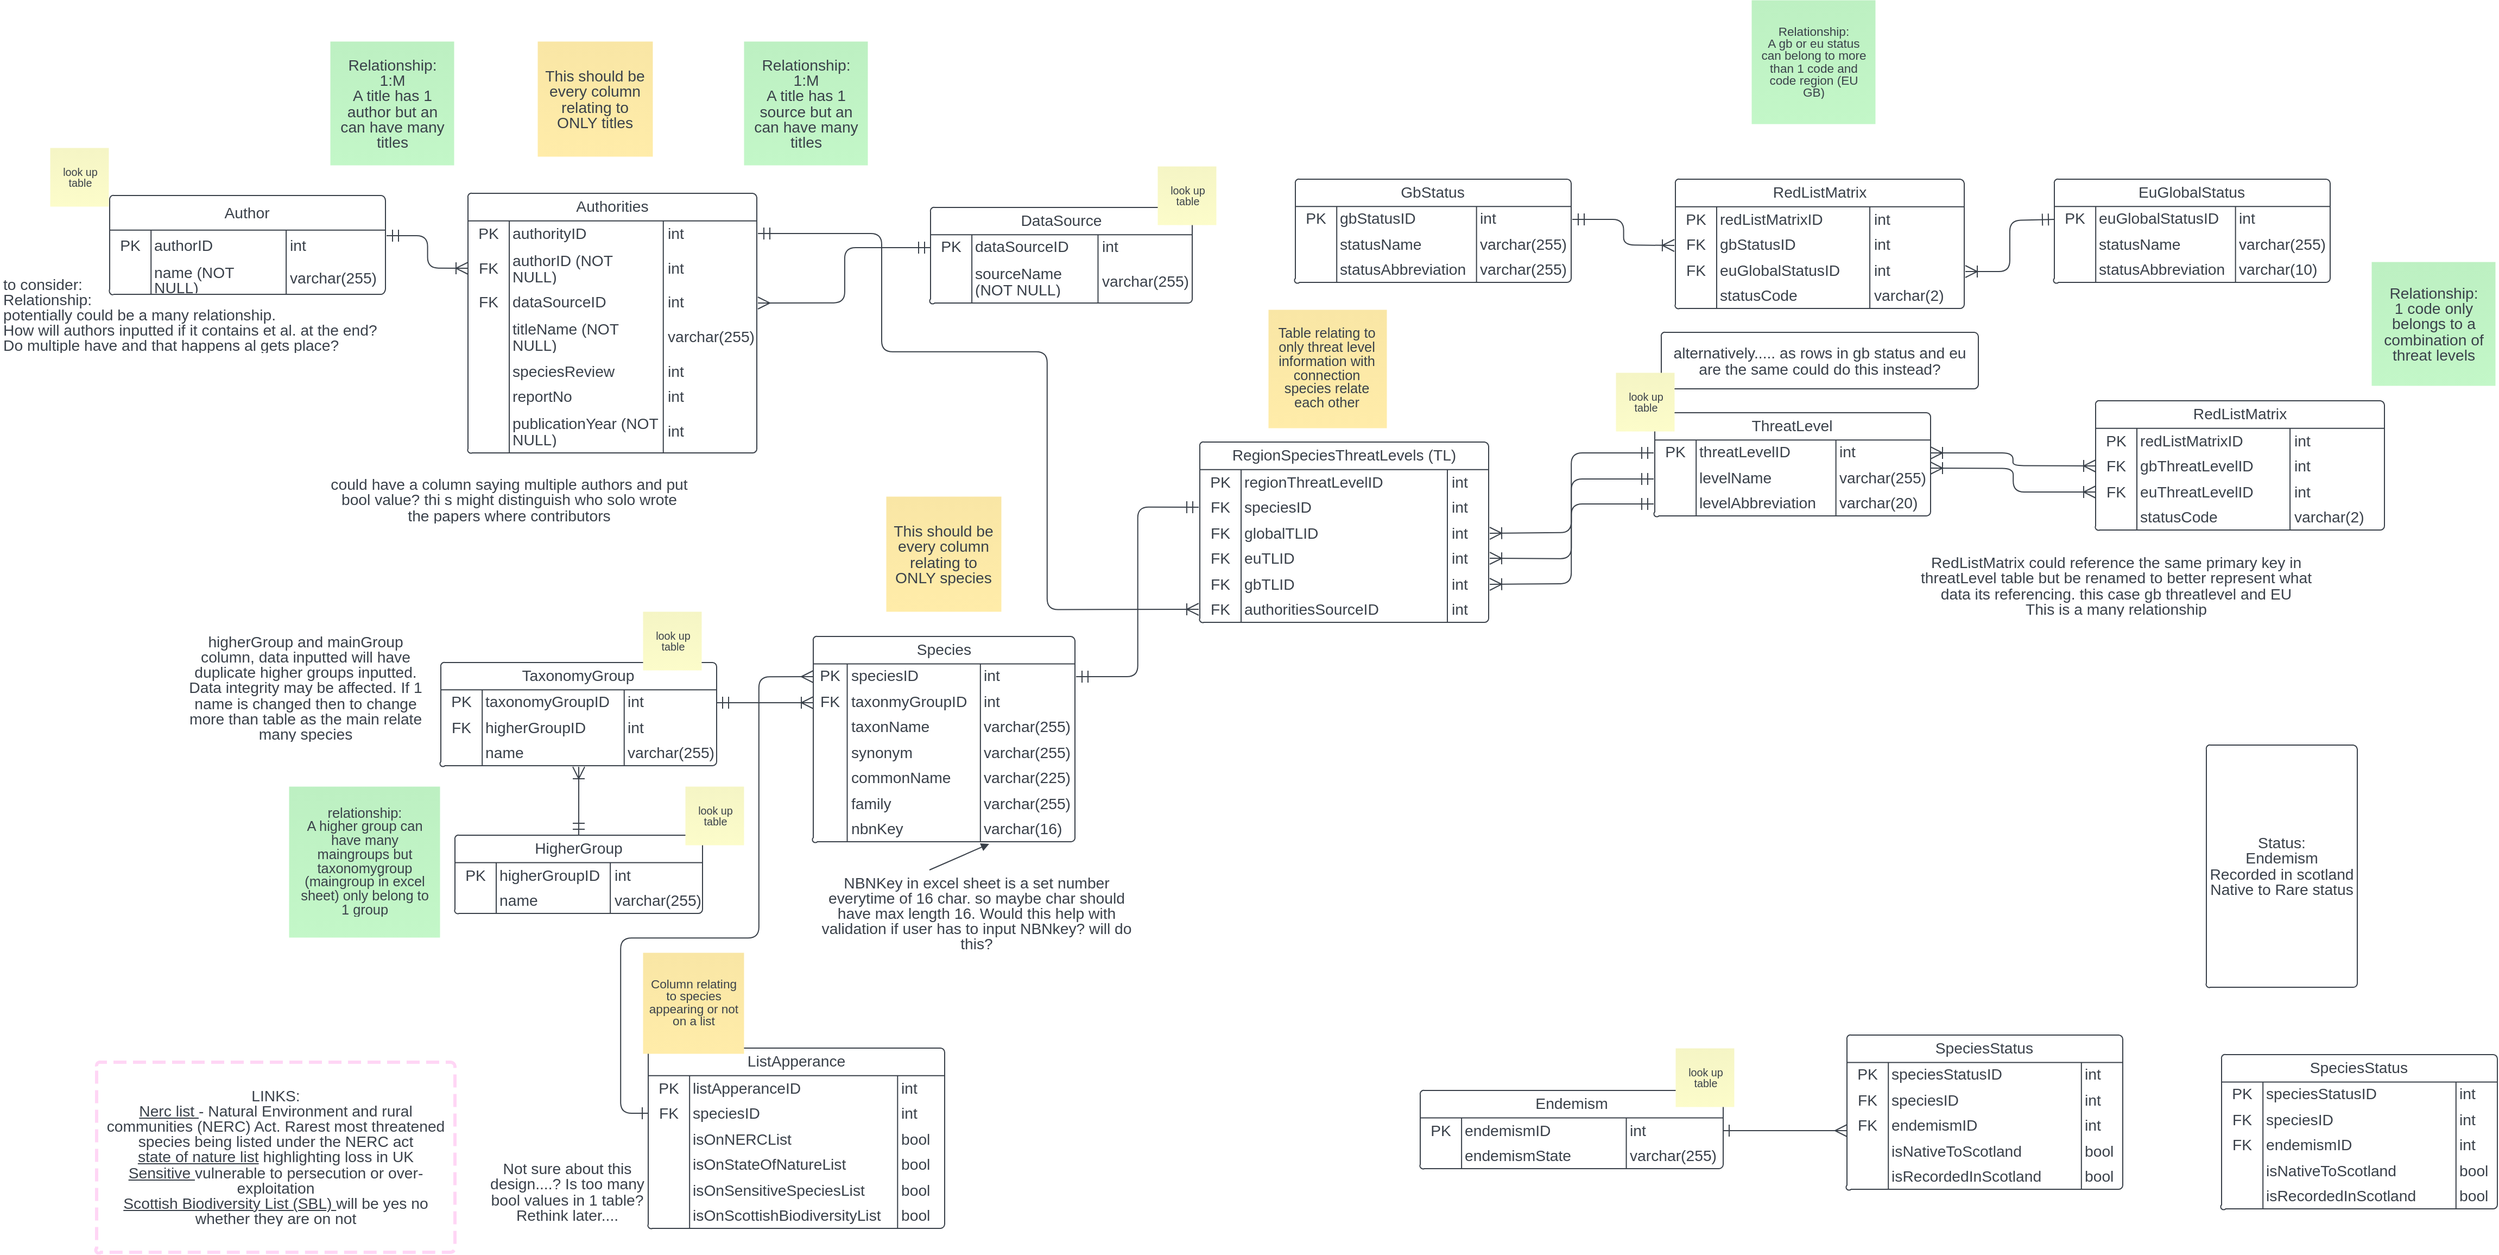 <mxfile version="22.1.18" type="github">
  <diagram name="Page-1" id="xxfuR-ehQB-XQIQLsGS5">
    <mxGraphModel dx="1938" dy="554" grid="1" gridSize="10" guides="1" tooltips="1" connect="1" arrows="1" fold="1" page="1" pageScale="1" pageWidth="850" pageHeight="1100" math="0" shadow="0">
      <root>
        <mxCell id="0" />
        <mxCell id="1" parent="0" />
        <UserObject label="" tags="Background" id="kM-dnyQpBH9FWExTlrBT-28">
          <mxCell style="vsdxID=1;fillColor=none;gradientColor=none;fillOpacity=0;strokeOpacity=0;spacingTop=-3;spacingBottom=-3;spacingLeft=-3;spacingRight=-3;points=[[0,0.5,0],[1,0.5,0],[0.5,1,0],[0.5,0,0]];labelBackgroundColor=none;rounded=1;strokeColor=none;html=1;whiteSpace=wrap;" vertex="1" parent="1">
            <mxGeometry x="-51" y="711" width="230" height="120" as="geometry" />
          </mxCell>
        </UserObject>
        <mxCell id="kM-dnyQpBH9FWExTlrBT-29" style="vsdxID=2;fillColor=#ffffff;gradientColor=none;fillOpacity=0;strokeOpacity=0;shape=stencil(vVTRcoMgEPwaHmWAsxqf0/QH+gVMJMqUioO0sfn6Yo46YmoefYPb5ZY9XAkch1b2igg2eGc/1FXXviXwSoTQXauc9mFF4ETgeLFONc5+dTXuexmYgt0rqsYzfGILJt35Xd8U1hgFXr4ggCc/7fekOEYcoR/cAY3cN+SGVpNI5HKaI9vNdB4rM6Mok4ax/ZjJUQ+Zs156bbsEM9I1KgtK2cXIJoGGq1L9osyXdzO6W/ioDhTgH+kNI1WVOslpfkidsI3J7OBlrV0VVDx9lvLBDROJm8fpzBo72Fl/FH/aG274yo2gRfo2W9PZwcvzuITFPZeYWG0MxnqJr3McSvgPgNMv);spacingTop=-3;spacingBottom=-3;spacingLeft=-3;spacingRight=-3;points=[[0,0.5,0],[1,0.5,0],[0.5,1,0],[0.5,0,0]];labelBackgroundColor=none;rounded=1;html=1;whiteSpace=wrap;" vertex="1" parent="kM-dnyQpBH9FWExTlrBT-28">
          <mxGeometry width="228" height="101" as="geometry" />
        </mxCell>
        <mxCell id="kM-dnyQpBH9FWExTlrBT-30" value="&lt;div style=&quot;font-size: 1px&quot;&gt;&lt;p style=&quot;text-align:center;margin-left:0;margin-right:0;margin-top:0px;margin-bottom:0px;text-indent:0;vertical-align:middle;direction:ltr;&quot;&gt;&lt;font style=&quot;font-size:14.11px;font-family:Arial;color:#3a414a;direction:ltr;letter-spacing:0px;line-height:100%;opacity:1&quot;&gt;higherGroup and mainGroup column, data inputted will have duplicate higher groups inputted. Data integrity may be affected. If 1 name is changed then to change more than table as the main relate many species &lt;/font&gt;&lt;/p&gt;&lt;/div&gt;" style="text;vsdxID=1;fillColor=none;gradientColor=none;fillOpacity=0;strokeOpacity=0;spacingTop=-3;spacingBottom=-3;spacingLeft=-3;spacingRight=-3;points=[[0,0.5,0],[1,0.5,0],[0.5,1,0],[0.5,0,0]];labelBackgroundColor=none;rounded=1;strokeColor=none;html=1;whiteSpace=wrap;verticalAlign=middle;align=center;overflow=width;;html=1;" vertex="1" parent="kM-dnyQpBH9FWExTlrBT-28">
          <mxGeometry x="3.17" y="2.58" width="226.83" height="117.42" as="geometry" />
        </mxCell>
        <UserObject label="" tags="Background" id="kM-dnyQpBH9FWExTlrBT-31">
          <mxCell style="vsdxID=3;fillColor=none;gradientColor=none;strokeColor=none;spacingTop=-3;spacingBottom=-3;spacingLeft=-3;spacingRight=-3;points=[[0,0.5,0],[1,0.5,0],[0.5,1,0],[0.5,0,0],[0.35,1,0]];labelBackgroundColor=none;rounded=1;html=1;whiteSpace=wrap;" vertex="1" parent="1">
            <mxGeometry x="190" y="749" width="254" height="95" as="geometry" />
          </mxCell>
        </UserObject>
        <mxCell id="kM-dnyQpBH9FWExTlrBT-32" style="vsdxID=4;fillColor=#FFFFFF;gradientColor=none;shape=stencil(vZTRcoMgEEW/hkcZZKsJz2n6A/kCphJlSsVB2ph+fdG1DtiYR33Cu5e9HMaVwKlvZKcIZ7139kPddOUbAq+Ec902ymkfVgTOBE5X61Tt7Fdb4Xsng5OzSVEV7slHN2fSvV/0j0IN6JGJ+CnRhF0+7feYPqCXYen+t1McJuENvaHtGDh7c8rnTm7xA6CyWIqk4dx+yOSg+8xZL722bVIz0tUqC0nZ1cg6KfU3pbpIzuOzGd1GHOL4MHmDozikHC80L1IOtnExO6Css0VJGTylgTUNS2n+Xc4SsQPNRvRDFkaFSFk4LdMvbOtudkB5PithMQ0ojq42Jq6sRzlI+BuA8y8=);strokeColor=#3a414a;spacingTop=-3;spacingBottom=-3;spacingLeft=-3;spacingRight=-3;points=[[0,0.5,0],[1,0.5,0],[0.5,1,0],[0.5,0,0]];labelBackgroundColor=none;rounded=1;html=1;whiteSpace=wrap;" vertex="1" parent="kM-dnyQpBH9FWExTlrBT-31">
          <mxGeometry width="254" height="95" as="geometry" />
        </mxCell>
        <mxCell id="kM-dnyQpBH9FWExTlrBT-33" style="vsdxID=5;fillColor=#FFFFFF;gradientColor=none;shape=stencil(vZNBkoMgEEVPw1IK6FHDOslcICegRqLUGLGQmZg5fdC2LHFilu7o/h++r8smcOwq1WoiWOed/dZ3U/iKwIkIYZpKO+PDicCZwPFqnS6d/WkKrFsVnIKNHV3gHT64BVPu62L+NPYYBZ6nKODNm/0dEvtJR+mBFVCZj41P9IanhpDJy6nI0O5mPwB2ZksaPTg93yeqN13irFfe2CbSauVKnYSk5FqrMpK6u9btos2X31abZsEhDy+TNzjSPOb4oDyNOdjGYHZAWWfLjDJ4SwNrGhbT/BvOHLEDzUb0SxZGpYxZBM3iP2xrNjugvN+VcBiXcixwn5faeoFDC5cfzk8=);strokeColor=#3a414a;spacingTop=-3;spacingBottom=-3;spacingLeft=-3;spacingRight=-3;points=[[0,0.5,0],[1,0.5,0],[0.5,1,0],[0.5,0,0]];labelBackgroundColor=none;rounded=1;html=1;whiteSpace=wrap;" vertex="1" parent="kM-dnyQpBH9FWExTlrBT-31">
          <mxGeometry width="254" height="95" as="geometry" />
        </mxCell>
        <mxCell id="kM-dnyQpBH9FWExTlrBT-34" style="vsdxID=6;fillColor=#FFFFFF;gradientColor=none;shape=stencil(hZBLDsIwDERP422V2HzEupQLcIKIGBIBSZUGWjg9acyiYsPOM/Msf4DawZmeAdWQU7zy6G12QHtA9MFx8rlUQB1Qe46JLyk+ghXdm0Kiqg5b6dEzjcqk09G/WTzVkN6uJZDOe3zOE6dvLtFLFG6a1a46B4FvPixgrf7gpaiLVSE3LbPfI4olD6DuAw==);strokeColor=#3a414a;spacingTop=-3;spacingBottom=-3;spacingLeft=-3;spacingRight=-3;points=[[0,0.5,0],[1,0.5,0],[0.5,1,0],[0.5,0,0]];labelBackgroundColor=none;rounded=1;html=1;whiteSpace=wrap;" vertex="1" parent="kM-dnyQpBH9FWExTlrBT-31">
          <mxGeometry width="254" height="95" as="geometry" />
        </mxCell>
        <mxCell id="kM-dnyQpBH9FWExTlrBT-35" style="vsdxID=7;fillColor=#FFFFFF;gradientColor=none;shape=stencil(dY/NDsIgEISfZq/NsvgTz7W+QJ+AyCpEhYbi79NL2R4aE287M98EBnQ7OjMwEI45xQs/vc0O9B6IfHCcfC4X6A50e4qJzynegxU9mEISVoetdNREE5p07P2HxcNGq+1aAmne4mN68TV35uwtkjbNaledg9BXH/7TCnHJlqN+qwpZtMx+JxRL5uvuCw==);strokeColor=#3a414a;spacingTop=-3;spacingBottom=-3;spacingLeft=-3;spacingRight=-3;points=[[0,0.5,0],[1,0.5,0],[0.5,1,0],[0.5,0,0]];labelBackgroundColor=none;rounded=1;html=1;whiteSpace=wrap;" vertex="1" parent="kM-dnyQpBH9FWExTlrBT-31">
          <mxGeometry width="254" height="95" as="geometry" />
        </mxCell>
        <mxCell id="kM-dnyQpBH9FWExTlrBT-36" style="vsdxID=8;fillColor=#FFFFFF;gradientColor=none;shape=stencil(fZBLDsIwDERP423lxFBgXdoLcIKIGBIBSZWG7+lJ403Fgp39Zkb+AHWTMyODximneOGnt9kB7UFrHxwnn0sF1AN1p5j4nOI9WOlHU5waK2ErGTW7NZp0PPgPC8OG1GYtgiRv8TFPfInets1qK/JbiC5kV8kggasPfwMKcWkvRV2uNnLXUvs9pCB5AvVf);strokeColor=#3a414a;spacingTop=-3;spacingBottom=-3;spacingLeft=-3;spacingRight=-3;points=[[0,0.5,0],[1,0.5,0],[0.5,1,0],[0.5,0,0]];labelBackgroundColor=none;rounded=1;html=1;whiteSpace=wrap;" vertex="1" parent="kM-dnyQpBH9FWExTlrBT-31">
          <mxGeometry width="254" height="95" as="geometry" />
        </mxCell>
        <mxCell id="kM-dnyQpBH9FWExTlrBT-37" style="vsdxID=9;fillColor=none;gradientColor=none;strokeColor=none;spacingTop=-3;spacingBottom=-3;spacingLeft=-3;spacingRight=-3;points=[[0,0.5,0],[1,0.5,0],[0.5,1,0],[0.5,0,0]];labelBackgroundColor=none;rounded=1;html=1;whiteSpace=wrap;" vertex="1" parent="kM-dnyQpBH9FWExTlrBT-31">
          <mxGeometry width="254" height="95" as="geometry" />
        </mxCell>
        <mxCell id="kM-dnyQpBH9FWExTlrBT-38" value="&lt;div style=&quot;font-size: 1px&quot;&gt;&lt;p style=&quot;text-align:center;margin-left:0;margin-right:0;margin-top:0px;margin-bottom:0px;text-indent:0;vertical-align:middle;direction:ltr;&quot;&gt;&lt;font style=&quot;font-size:14.11px;font-family:Arial;color:#3a414a;direction:ltr;letter-spacing:0px;line-height:100%;opacity:1&quot;&gt;TaxonomyGroup&lt;/font&gt;&lt;/p&gt;&lt;/div&gt;" style="text;vsdxID=9;fillColor=none;gradientColor=none;strokeColor=none;spacingTop=-3;spacingBottom=-3;spacingLeft=-3;spacingRight=-3;points=[[0,0.5,0],[1,0.5,0],[0.5,1,0],[0.5,0,0]];labelBackgroundColor=none;rounded=1;html=1;whiteSpace=wrap;verticalAlign=middle;align=center;overflow=width;;html=1;" vertex="1" parent="kM-dnyQpBH9FWExTlrBT-37">
          <mxGeometry x="6.35" y="-0.89" width="241.3" height="25.4" as="geometry" />
        </mxCell>
        <mxCell id="kM-dnyQpBH9FWExTlrBT-39" style="vsdxID=10;fillColor=none;gradientColor=none;strokeColor=none;spacingTop=-3;spacingBottom=-3;spacingLeft=-3;spacingRight=-3;points=[[0,0.5,0],[1,0.5,0],[0.5,1,0],[0.5,0,0]];labelBackgroundColor=none;rounded=1;html=1;whiteSpace=wrap;" vertex="1" parent="kM-dnyQpBH9FWExTlrBT-31">
          <mxGeometry width="254" height="95" as="geometry" />
        </mxCell>
        <mxCell id="kM-dnyQpBH9FWExTlrBT-40" value="&lt;div style=&quot;font-size: 1px&quot;&gt;&lt;p style=&quot;text-align:center;margin-left:0;margin-right:0;margin-top:0px;margin-bottom:0px;text-indent:0;vertical-align:middle;direction:ltr;&quot;&gt;&lt;font style=&quot;font-size:14.11px;font-family:Arial;color:#3a414a;direction:ltr;letter-spacing:0px;line-height:100%;opacity:1&quot;&gt;PK&lt;/font&gt;&lt;/p&gt;&lt;/div&gt;" style="text;vsdxID=10;fillColor=none;gradientColor=none;strokeColor=none;spacingTop=-3;spacingBottom=-3;spacingLeft=-3;spacingRight=-3;points=[[0,0.5,0],[1,0.5,0],[0.5,1,0],[0.5,0,0]];labelBackgroundColor=none;rounded=1;html=1;whiteSpace=wrap;verticalAlign=middle;align=center;overflow=width;;html=1;" vertex="1" parent="kM-dnyQpBH9FWExTlrBT-39">
          <mxGeometry x="3.17" y="26.11" width="31.75" height="20.32" as="geometry" />
        </mxCell>
        <mxCell id="kM-dnyQpBH9FWExTlrBT-41" style="vsdxID=11;fillColor=none;gradientColor=none;strokeColor=none;spacingTop=-3;spacingBottom=-3;spacingLeft=-3;spacingRight=-3;points=[[0,0.5,0],[1,0.5,0],[0.5,1,0],[0.5,0,0]];labelBackgroundColor=none;rounded=1;html=1;whiteSpace=wrap;" vertex="1" parent="kM-dnyQpBH9FWExTlrBT-31">
          <mxGeometry width="254" height="95" as="geometry" />
        </mxCell>
        <mxCell id="kM-dnyQpBH9FWExTlrBT-42" value="&lt;div style=&quot;font-size: 1px&quot;&gt;&lt;p style=&quot;text-align:left;margin-left:0;margin-right:0;margin-top:0px;margin-bottom:0px;text-indent:0;vertical-align:middle;direction:ltr;&quot;&gt;&lt;font style=&quot;font-size:14.11px;font-family:Arial;color:#3a414a;direction:ltr;letter-spacing:0px;line-height:100%;opacity:1&quot;&gt;taxonomyGroupID&lt;/font&gt;&lt;/p&gt;&lt;/div&gt;" style="text;vsdxID=11;fillColor=none;gradientColor=none;strokeColor=none;spacingTop=-3;spacingBottom=-3;spacingLeft=-3;spacingRight=-3;points=[[0,0.5,0],[1,0.5,0],[0.5,1,0],[0.5,0,0]];labelBackgroundColor=none;rounded=1;html=1;whiteSpace=wrap;verticalAlign=middle;align=left;overflow=width;;html=1;" vertex="1" parent="kM-dnyQpBH9FWExTlrBT-41">
          <mxGeometry x="41.28" y="26.11" width="124.46" height="20.32" as="geometry" />
        </mxCell>
        <mxCell id="kM-dnyQpBH9FWExTlrBT-43" style="vsdxID=12;fillColor=none;gradientColor=none;strokeColor=none;spacingTop=-3;spacingBottom=-3;spacingLeft=-3;spacingRight=-3;points=[[0,0.5,0],[1,0.5,0],[0.5,1,0],[0.5,0,0]];labelBackgroundColor=none;rounded=1;html=1;whiteSpace=wrap;" vertex="1" parent="kM-dnyQpBH9FWExTlrBT-31">
          <mxGeometry width="254" height="95" as="geometry" />
        </mxCell>
        <mxCell id="kM-dnyQpBH9FWExTlrBT-44" value="&lt;div style=&quot;font-size: 1px&quot;&gt;&lt;p style=&quot;text-align:left;margin-left:0;margin-right:0;margin-top:0px;margin-bottom:0px;text-indent:0;vertical-align:middle;direction:ltr;&quot;&gt;&lt;font style=&quot;font-size:14.11px;font-family:Arial;color:#3a414a;direction:ltr;letter-spacing:0px;line-height:100%;opacity:1&quot;&gt;int&lt;/font&gt;&lt;/p&gt;&lt;/div&gt;" style="text;vsdxID=12;fillColor=none;gradientColor=none;strokeColor=none;spacingTop=-3;spacingBottom=-3;spacingLeft=-3;spacingRight=-3;points=[[0,0.5,0],[1,0.5,0],[0.5,1,0],[0.5,0,0]];labelBackgroundColor=none;rounded=1;html=1;whiteSpace=wrap;verticalAlign=middle;align=left;overflow=width;;html=1;" vertex="1" parent="kM-dnyQpBH9FWExTlrBT-43">
          <mxGeometry x="172.02" y="26.11" width="79.38" height="20.32" as="geometry" />
        </mxCell>
        <mxCell id="kM-dnyQpBH9FWExTlrBT-45" style="vsdxID=13;fillColor=none;gradientColor=none;strokeColor=none;spacingTop=-3;spacingBottom=-3;spacingLeft=-3;spacingRight=-3;points=[[0,0.5,0],[1,0.5,0],[0.5,1,0],[0.5,0,0]];labelBackgroundColor=none;rounded=1;html=1;whiteSpace=wrap;" vertex="1" parent="kM-dnyQpBH9FWExTlrBT-31">
          <mxGeometry width="254" height="95" as="geometry" />
        </mxCell>
        <mxCell id="kM-dnyQpBH9FWExTlrBT-46" value="&lt;div style=&quot;font-size: 1px&quot;&gt;&lt;p style=&quot;text-align:center;margin-left:0;margin-right:0;margin-top:0px;margin-bottom:0px;text-indent:0;vertical-align:middle;direction:ltr;&quot;&gt;&lt;font style=&quot;font-size:14.11px;font-family:Arial;color:#3a414a;direction:ltr;letter-spacing:0px;line-height:100%;opacity:1&quot;&gt;FK&lt;/font&gt;&lt;/p&gt;&lt;/div&gt;" style="text;vsdxID=13;fillColor=none;gradientColor=none;strokeColor=none;spacingTop=-3;spacingBottom=-3;spacingLeft=-3;spacingRight=-3;points=[[0,0.5,0],[1,0.5,0],[0.5,1,0],[0.5,0,0]];labelBackgroundColor=none;rounded=1;html=1;whiteSpace=wrap;verticalAlign=middle;align=center;overflow=width;;html=1;" vertex="1" parent="kM-dnyQpBH9FWExTlrBT-45">
          <mxGeometry x="3.17" y="49.59" width="31.75" height="20.32" as="geometry" />
        </mxCell>
        <mxCell id="kM-dnyQpBH9FWExTlrBT-47" style="vsdxID=14;fillColor=none;gradientColor=none;strokeColor=none;spacingTop=-3;spacingBottom=-3;spacingLeft=-3;spacingRight=-3;points=[[0,0.5,0],[1,0.5,0],[0.5,1,0],[0.5,0,0]];labelBackgroundColor=none;rounded=1;html=1;whiteSpace=wrap;" vertex="1" parent="kM-dnyQpBH9FWExTlrBT-31">
          <mxGeometry width="254" height="95" as="geometry" />
        </mxCell>
        <mxCell id="kM-dnyQpBH9FWExTlrBT-48" value="&lt;div style=&quot;font-size: 1px&quot;&gt;&lt;p style=&quot;text-align:left;margin-left:0;margin-right:0;margin-top:0px;margin-bottom:0px;text-indent:0;vertical-align:middle;direction:ltr;&quot;&gt;&lt;font style=&quot;font-size:14.11px;font-family:Arial;color:#3a414a;direction:ltr;letter-spacing:0px;line-height:100%;opacity:1&quot;&gt;higherGroupID&lt;/font&gt;&lt;/p&gt;&lt;/div&gt;" style="text;vsdxID=14;fillColor=none;gradientColor=none;strokeColor=none;spacingTop=-3;spacingBottom=-3;spacingLeft=-3;spacingRight=-3;points=[[0,0.5,0],[1,0.5,0],[0.5,1,0],[0.5,0,0]];labelBackgroundColor=none;rounded=1;html=1;whiteSpace=wrap;verticalAlign=middle;align=left;overflow=width;;html=1;" vertex="1" parent="kM-dnyQpBH9FWExTlrBT-47">
          <mxGeometry x="41.28" y="49.59" width="124.46" height="20.32" as="geometry" />
        </mxCell>
        <mxCell id="kM-dnyQpBH9FWExTlrBT-49" style="vsdxID=15;fillColor=none;gradientColor=none;strokeColor=none;spacingTop=-3;spacingBottom=-3;spacingLeft=-3;spacingRight=-3;points=[[0,0.5,0],[1,0.5,0],[0.5,1,0],[0.5,0,0]];labelBackgroundColor=none;rounded=1;html=1;whiteSpace=wrap;" vertex="1" parent="kM-dnyQpBH9FWExTlrBT-31">
          <mxGeometry width="254" height="95" as="geometry" />
        </mxCell>
        <mxCell id="kM-dnyQpBH9FWExTlrBT-50" value="&lt;div style=&quot;font-size: 1px&quot;&gt;&lt;p style=&quot;text-align:left;margin-left:0;margin-right:0;margin-top:0px;margin-bottom:0px;text-indent:0;vertical-align:middle;direction:ltr;&quot;&gt;&lt;font style=&quot;font-size:14.11px;font-family:Arial;color:#3a414a;direction:ltr;letter-spacing:0px;line-height:100%;opacity:1&quot;&gt;int&lt;/font&gt;&lt;/p&gt;&lt;/div&gt;" style="text;vsdxID=15;fillColor=none;gradientColor=none;strokeColor=none;spacingTop=-3;spacingBottom=-3;spacingLeft=-3;spacingRight=-3;points=[[0,0.5,0],[1,0.5,0],[0.5,1,0],[0.5,0,0]];labelBackgroundColor=none;rounded=1;html=1;whiteSpace=wrap;verticalAlign=middle;align=left;overflow=width;;html=1;" vertex="1" parent="kM-dnyQpBH9FWExTlrBT-49">
          <mxGeometry x="172.02" y="49.59" width="79.38" height="20.32" as="geometry" />
        </mxCell>
        <mxCell id="kM-dnyQpBH9FWExTlrBT-51" style="vsdxID=16;fillColor=none;gradientColor=none;strokeColor=none;spacingTop=-3;spacingBottom=-3;spacingLeft=-3;spacingRight=-3;points=[[0,0.5,0],[1,0.5,0],[0.5,1,0],[0.5,0,0]];labelBackgroundColor=none;rounded=1;html=1;whiteSpace=wrap;" vertex="1" parent="kM-dnyQpBH9FWExTlrBT-31">
          <mxGeometry width="254" height="95" as="geometry" />
        </mxCell>
        <mxCell id="kM-dnyQpBH9FWExTlrBT-52" value="&lt;div style=&quot;font-size: 1px&quot;&gt;&lt;p style=&quot;text-align:left;margin-left:0;margin-right:0;margin-top:0px;margin-bottom:0px;text-indent:0;vertical-align:middle;direction:ltr;&quot;&gt;&lt;font style=&quot;font-size:14.11px;font-family:Arial;color:#3a414a;direction:ltr;letter-spacing:0px;line-height:100%;opacity:1&quot;&gt;name&lt;/font&gt;&lt;/p&gt;&lt;/div&gt;" style="text;vsdxID=16;fillColor=none;gradientColor=none;strokeColor=none;spacingTop=-3;spacingBottom=-3;spacingLeft=-3;spacingRight=-3;points=[[0,0.5,0],[1,0.5,0],[0.5,1,0],[0.5,0,0]];labelBackgroundColor=none;rounded=1;html=1;whiteSpace=wrap;verticalAlign=middle;align=left;overflow=width;;html=1;" vertex="1" parent="kM-dnyQpBH9FWExTlrBT-51">
          <mxGeometry x="41.28" y="73.1" width="124.46" height="20.32" as="geometry" />
        </mxCell>
        <mxCell id="kM-dnyQpBH9FWExTlrBT-53" style="vsdxID=17;fillColor=none;gradientColor=none;strokeColor=none;spacingTop=-3;spacingBottom=-3;spacingLeft=-3;spacingRight=-3;points=[[0,0.5,0],[1,0.5,0],[0.5,1,0],[0.5,0,0]];labelBackgroundColor=none;rounded=1;html=1;whiteSpace=wrap;" vertex="1" parent="kM-dnyQpBH9FWExTlrBT-31">
          <mxGeometry width="254" height="95" as="geometry" />
        </mxCell>
        <mxCell id="kM-dnyQpBH9FWExTlrBT-54" value="&lt;div style=&quot;font-size: 1px&quot;&gt;&lt;p style=&quot;text-align:left;margin-left:0;margin-right:0;margin-top:0px;margin-bottom:0px;text-indent:0;vertical-align:middle;direction:ltr;&quot;&gt;&lt;font style=&quot;font-size:14.11px;font-family:Arial;color:#3a414a;direction:ltr;letter-spacing:0px;line-height:100%;opacity:1&quot;&gt;varchar(255)&lt;/font&gt;&lt;/p&gt;&lt;/div&gt;" style="text;vsdxID=17;fillColor=none;gradientColor=none;strokeColor=none;spacingTop=-3;spacingBottom=-3;spacingLeft=-3;spacingRight=-3;points=[[0,0.5,0],[1,0.5,0],[0.5,1,0],[0.5,0,0]];labelBackgroundColor=none;rounded=1;html=1;whiteSpace=wrap;verticalAlign=middle;align=left;overflow=width;;html=1;" vertex="1" parent="kM-dnyQpBH9FWExTlrBT-53">
          <mxGeometry x="172.02" y="73.1" width="79.38" height="20.32" as="geometry" />
        </mxCell>
        <UserObject label="" tags="Background" id="kM-dnyQpBH9FWExTlrBT-55">
          <mxCell style="vsdxID=18;fillColor=none;gradientColor=none;strokeColor=none;spacingTop=-3;spacingBottom=-3;spacingLeft=-3;spacingRight=-3;points=[[0,0.5,0],[1,0.5,0],[0.5,1,0],[0.5,0,0]];labelBackgroundColor=none;rounded=1;html=1;whiteSpace=wrap;" vertex="1" parent="1">
            <mxGeometry x="203" y="908" width="228" height="72" as="geometry" />
          </mxCell>
        </UserObject>
        <mxCell id="kM-dnyQpBH9FWExTlrBT-56" style="vsdxID=19;fillColor=#FFFFFF;gradientColor=none;shape=stencil(vZTBcoMgEIafhqMMAmo4p8kL5AmYSpQpFQdpY/r0xaxmwNYc9QS7v/vz7bAgdhxa2StEyeCd/VA3XfsWsTdEqe5a5bQPK8ROiB2v1qnG2a+uhn0vg5KSR0TV8E8+qSmR7v2ifxTEGD4QEX8liKDKp/2e3EfQEkjdYVdgCtozaEPZyXDW5piD2s1yjvns/1SUVVJwLj9mctRD5qyXXtsuyRnpGpUFp+xqZJOkhptSfRTO47MZ3UUc4oAZ+8d6A0SIlKTEVKQkZKMzO7CsvQXHFX9FU65oCsyKhOZvd54eO+CsL8XivUGzNHqhYVhUCc1Wd3ZgeT0uYfGYUZhebUycWU9zCMFLwE6/);strokeColor=#3a414a;spacingTop=-3;spacingBottom=-3;spacingLeft=-3;spacingRight=-3;points=[[0,0.5,0],[1,0.5,0],[0.5,1,0],[0.5,0,0]];labelBackgroundColor=none;rounded=1;html=1;whiteSpace=wrap;" vertex="1" parent="kM-dnyQpBH9FWExTlrBT-55">
          <mxGeometry width="228" height="72" as="geometry" />
        </mxCell>
        <mxCell id="kM-dnyQpBH9FWExTlrBT-57" style="vsdxID=20;fillColor=#FFFFFF;gradientColor=none;shape=stencil(vZNBcoQgEEVPw1IKadSwnkwukBNQkVEqRiwkGWdOH7R1SkycpTu6/4fv67IJnPpadZpw1ntnP/XVlL4m8Eo4N22tnfHhROBM4HSxTlfOfrcl1p0KTs6mji7xTjq6OVPu493cNfYYhbTIUMCbX/ZnTBxmHaUbVhnl+dR4Q294agyZvSkV6HazXVAxZz4ceRE9OD8/JGowfeKsV97YNtIa5SqdhKTk0qgqkvqr1t2qna6/rTHtikO+UIB/ondApIxJcsplTMJ2JnMAyzZbClqIZzT5hiajkEU0f6fzyDgAZ/tTLNk7NMugFxqgsoho9qZzAMvzdQmHaS+nAld6rW13OLRw/+H8Cw==);strokeColor=#3a414a;spacingTop=-3;spacingBottom=-3;spacingLeft=-3;spacingRight=-3;points=[[0,0.5,0],[1,0.5,0],[0.5,1,0],[0.5,0,0]];labelBackgroundColor=none;rounded=1;html=1;whiteSpace=wrap;" vertex="1" parent="kM-dnyQpBH9FWExTlrBT-55">
          <mxGeometry width="228" height="72" as="geometry" />
        </mxCell>
        <mxCell id="kM-dnyQpBH9FWExTlrBT-58" style="vsdxID=21;fillColor=#FFFFFF;gradientColor=none;shape=stencil(hZBLDsIwDERP423lxKoq1qVcgBNExJAISKo0BcrpSWMWFRt2npln+QPUT86MDBqnnOKVn95mB7QHrX1wnHwuFdAA1J9j4kuKc7CiR1NIjdVhKz1qpTWadDr6N4uHDamulUA67/GxTnx9c4kWUdQ2uKvOQeCbDxtY4R+8FHWxKuSmbfZ7RLHkATR8AA==);strokeColor=#3a414a;spacingTop=-3;spacingBottom=-3;spacingLeft=-3;spacingRight=-3;points=[[0,0.5,0],[1,0.5,0],[0.5,1,0],[0.5,0,0]];labelBackgroundColor=none;rounded=1;html=1;whiteSpace=wrap;" vertex="1" parent="kM-dnyQpBH9FWExTlrBT-55">
          <mxGeometry width="228" height="72" as="geometry" />
        </mxCell>
        <mxCell id="kM-dnyQpBH9FWExTlrBT-59" style="vsdxID=22;fillColor=#FFFFFF;gradientColor=none;shape=stencil(fZBLDsIwDERP423kxGor1qVcgBNExJAISKq0fE9PGrOoWLCzZ+bJH6B+8nZkMDjNOZ35EdzsgbZgTIiec5hLBTQA9ceU+ZTTLTrpR1uSBqvCThi9pA3afNiHN4uGinTXiCHkNd2Xic8v06q2E/slCjUKN1XZCXAJ8S+gEdfxUtTlaiN3rb3fQ4okT6DhAw==);strokeColor=#3a414a;spacingTop=-3;spacingBottom=-3;spacingLeft=-3;spacingRight=-3;points=[[0,0.5,0],[1,0.5,0],[0.5,1,0],[0.5,0,0]];labelBackgroundColor=none;rounded=1;html=1;whiteSpace=wrap;" vertex="1" parent="kM-dnyQpBH9FWExTlrBT-55">
          <mxGeometry width="228" height="72" as="geometry" />
        </mxCell>
        <mxCell id="kM-dnyQpBH9FWExTlrBT-60" style="vsdxID=23;fillColor=#FFFFFF;gradientColor=none;shape=stencil(fZBLDsIwDERP423kxCqIdSkX4AQRMSQCkioN39OTxkKqWLCz38zIH6B+8nZkMDiVnM78CK54oC0YE6LnHEqtgAag/pgyn3K6RSf9aKvTYCPsJKNnt0GbD/vwZmGoSK87ESR5Tfd54lP0lVFf+SWEOoWbRnYSuIT4N6ARl/ZatOVaI3cttd9DKpIn0PAB);strokeColor=#3a414a;spacingTop=-3;spacingBottom=-3;spacingLeft=-3;spacingRight=-3;points=[[0,0.5,0],[1,0.5,0],[0.5,1,0],[0.5,0,0]];labelBackgroundColor=none;rounded=1;html=1;whiteSpace=wrap;" vertex="1" parent="kM-dnyQpBH9FWExTlrBT-55">
          <mxGeometry width="228" height="72" as="geometry" />
        </mxCell>
        <mxCell id="kM-dnyQpBH9FWExTlrBT-61" style="vsdxID=24;fillColor=none;gradientColor=none;strokeColor=none;spacingTop=-3;spacingBottom=-3;spacingLeft=-3;spacingRight=-3;points=[[0,0.5,0],[1,0.5,0],[0.5,1,0],[0.5,0,0]];labelBackgroundColor=none;rounded=1;html=1;whiteSpace=wrap;" vertex="1" parent="kM-dnyQpBH9FWExTlrBT-55">
          <mxGeometry width="228" height="72" as="geometry" />
        </mxCell>
        <mxCell id="kM-dnyQpBH9FWExTlrBT-62" value="&lt;div style=&quot;font-size: 1px&quot;&gt;&lt;p style=&quot;text-align:center;margin-left:0;margin-right:0;margin-top:0px;margin-bottom:0px;text-indent:0;vertical-align:middle;direction:ltr;&quot;&gt;&lt;font style=&quot;font-size:14.11px;font-family:Arial;color:#3a414a;direction:ltr;letter-spacing:0px;line-height:100%;opacity:1&quot;&gt;HigherGroup&lt;/font&gt;&lt;/p&gt;&lt;/div&gt;" style="text;vsdxID=24;fillColor=none;gradientColor=none;strokeColor=none;spacingTop=-3;spacingBottom=-3;spacingLeft=-3;spacingRight=-3;points=[[0,0.5,0],[1,0.5,0],[0.5,1,0],[0.5,0,0]];labelBackgroundColor=none;rounded=1;html=1;whiteSpace=wrap;verticalAlign=middle;align=center;overflow=width;;html=1;" vertex="1" parent="kM-dnyQpBH9FWExTlrBT-61">
          <mxGeometry x="6.35" y="-0.39" width="215.9" height="25.4" as="geometry" />
        </mxCell>
        <mxCell id="kM-dnyQpBH9FWExTlrBT-63" style="vsdxID=25;fillColor=none;gradientColor=none;strokeColor=none;spacingTop=-3;spacingBottom=-3;spacingLeft=-3;spacingRight=-3;points=[[0,0.5,0],[1,0.5,0],[0.5,1,0],[0.5,0,0]];labelBackgroundColor=none;rounded=1;html=1;whiteSpace=wrap;" vertex="1" parent="kM-dnyQpBH9FWExTlrBT-55">
          <mxGeometry width="228" height="72" as="geometry" />
        </mxCell>
        <mxCell id="kM-dnyQpBH9FWExTlrBT-64" value="&lt;div style=&quot;font-size: 1px&quot;&gt;&lt;p style=&quot;text-align:center;margin-left:0;margin-right:0;margin-top:0px;margin-bottom:0px;text-indent:0;vertical-align:middle;direction:ltr;&quot;&gt;&lt;font style=&quot;font-size:14.11px;font-family:Arial;color:#3a414a;direction:ltr;letter-spacing:0px;line-height:100%;opacity:1&quot;&gt;PK&lt;/font&gt;&lt;/p&gt;&lt;/div&gt;" style="text;vsdxID=25;fillColor=none;gradientColor=none;strokeColor=none;spacingTop=-3;spacingBottom=-3;spacingLeft=-3;spacingRight=-3;points=[[0,0.5,0],[1,0.5,0],[0.5,1,0],[0.5,0,0]];labelBackgroundColor=none;rounded=1;html=1;whiteSpace=wrap;verticalAlign=middle;align=center;overflow=width;;html=1;" vertex="1" parent="kM-dnyQpBH9FWExTlrBT-63">
          <mxGeometry x="3.17" y="26.59" width="31.75" height="20.32" as="geometry" />
        </mxCell>
        <mxCell id="kM-dnyQpBH9FWExTlrBT-65" style="vsdxID=26;fillColor=none;gradientColor=none;strokeColor=none;spacingTop=-3;spacingBottom=-3;spacingLeft=-3;spacingRight=-3;points=[[0,0.5,0],[1,0.5,0],[0.5,1,0],[0.5,0,0]];labelBackgroundColor=none;rounded=1;html=1;whiteSpace=wrap;" vertex="1" parent="kM-dnyQpBH9FWExTlrBT-55">
          <mxGeometry width="228" height="72" as="geometry" />
        </mxCell>
        <mxCell id="kM-dnyQpBH9FWExTlrBT-66" value="&lt;div style=&quot;font-size: 1px&quot;&gt;&lt;p style=&quot;text-align:left;margin-left:0;margin-right:0;margin-top:0px;margin-bottom:0px;text-indent:0;vertical-align:middle;direction:ltr;&quot;&gt;&lt;font style=&quot;font-size:14.11px;font-family:Arial;color:#3a414a;direction:ltr;letter-spacing:0px;line-height:100%;opacity:1&quot;&gt;higherGroupID&lt;/font&gt;&lt;/p&gt;&lt;/div&gt;" style="text;vsdxID=26;fillColor=none;gradientColor=none;strokeColor=none;spacingTop=-3;spacingBottom=-3;spacingLeft=-3;spacingRight=-3;points=[[0,0.5,0],[1,0.5,0],[0.5,1,0],[0.5,0,0]];labelBackgroundColor=none;rounded=1;html=1;whiteSpace=wrap;verticalAlign=middle;align=left;overflow=width;;html=1;" vertex="1" parent="kM-dnyQpBH9FWExTlrBT-65">
          <mxGeometry x="41.28" y="26.59" width="99.06" height="20.32" as="geometry" />
        </mxCell>
        <mxCell id="kM-dnyQpBH9FWExTlrBT-67" style="vsdxID=27;fillColor=none;gradientColor=none;strokeColor=none;spacingTop=-3;spacingBottom=-3;spacingLeft=-3;spacingRight=-3;points=[[0,0.5,0],[1,0.5,0],[0.5,1,0],[0.5,0,0]];labelBackgroundColor=none;rounded=1;html=1;whiteSpace=wrap;" vertex="1" parent="kM-dnyQpBH9FWExTlrBT-55">
          <mxGeometry width="228" height="72" as="geometry" />
        </mxCell>
        <mxCell id="kM-dnyQpBH9FWExTlrBT-68" value="&lt;div style=&quot;font-size: 1px&quot;&gt;&lt;p style=&quot;text-align:left;margin-left:0;margin-right:0;margin-top:0px;margin-bottom:0px;text-indent:0;vertical-align:middle;direction:ltr;&quot;&gt;&lt;font style=&quot;font-size:14.11px;font-family:Arial;color:#3a414a;direction:ltr;letter-spacing:0px;line-height:100%;opacity:1&quot;&gt;int&lt;/font&gt;&lt;/p&gt;&lt;/div&gt;" style="text;vsdxID=27;fillColor=none;gradientColor=none;strokeColor=none;spacingTop=-3;spacingBottom=-3;spacingLeft=-3;spacingRight=-3;points=[[0,0.5,0],[1,0.5,0],[0.5,1,0],[0.5,0,0]];labelBackgroundColor=none;rounded=1;html=1;whiteSpace=wrap;verticalAlign=middle;align=left;overflow=width;;html=1;" vertex="1" parent="kM-dnyQpBH9FWExTlrBT-67">
          <mxGeometry x="146.62" y="26.59" width="79.38" height="20.32" as="geometry" />
        </mxCell>
        <mxCell id="kM-dnyQpBH9FWExTlrBT-69" style="vsdxID=28;fillColor=none;gradientColor=none;strokeColor=none;spacingTop=-3;spacingBottom=-3;spacingLeft=-3;spacingRight=-3;points=[[0,0.5,0],[1,0.5,0],[0.5,1,0],[0.5,0,0]];labelBackgroundColor=none;rounded=1;html=1;whiteSpace=wrap;" vertex="1" parent="kM-dnyQpBH9FWExTlrBT-55">
          <mxGeometry width="228" height="72" as="geometry" />
        </mxCell>
        <mxCell id="kM-dnyQpBH9FWExTlrBT-70" value="&lt;div style=&quot;font-size: 1px&quot;&gt;&lt;p style=&quot;text-align:left;margin-left:0;margin-right:0;margin-top:0px;margin-bottom:0px;text-indent:0;vertical-align:middle;direction:ltr;&quot;&gt;&lt;font style=&quot;font-size:14.11px;font-family:Arial;color:#3a414a;direction:ltr;letter-spacing:0px;line-height:100%;opacity:1&quot;&gt;name&lt;/font&gt;&lt;/p&gt;&lt;/div&gt;" style="text;vsdxID=28;fillColor=none;gradientColor=none;strokeColor=none;spacingTop=-3;spacingBottom=-3;spacingLeft=-3;spacingRight=-3;points=[[0,0.5,0],[1,0.5,0],[0.5,1,0],[0.5,0,0]];labelBackgroundColor=none;rounded=1;html=1;whiteSpace=wrap;verticalAlign=middle;align=left;overflow=width;;html=1;" vertex="1" parent="kM-dnyQpBH9FWExTlrBT-69">
          <mxGeometry x="41.28" y="50.1" width="99.06" height="20.32" as="geometry" />
        </mxCell>
        <mxCell id="kM-dnyQpBH9FWExTlrBT-71" style="vsdxID=29;fillColor=none;gradientColor=none;strokeColor=none;spacingTop=-3;spacingBottom=-3;spacingLeft=-3;spacingRight=-3;points=[[0,0.5,0],[1,0.5,0],[0.5,1,0],[0.5,0,0]];labelBackgroundColor=none;rounded=1;html=1;whiteSpace=wrap;" vertex="1" parent="kM-dnyQpBH9FWExTlrBT-55">
          <mxGeometry width="228" height="72" as="geometry" />
        </mxCell>
        <mxCell id="kM-dnyQpBH9FWExTlrBT-72" value="&lt;div style=&quot;font-size: 1px&quot;&gt;&lt;p style=&quot;text-align:left;margin-left:0;margin-right:0;margin-top:0px;margin-bottom:0px;text-indent:0;vertical-align:middle;direction:ltr;&quot;&gt;&lt;font style=&quot;font-size:14.11px;font-family:Arial;color:#3a414a;direction:ltr;letter-spacing:0px;line-height:100%;opacity:1&quot;&gt;varchar(255)&lt;/font&gt;&lt;/p&gt;&lt;/div&gt;" style="text;vsdxID=29;fillColor=none;gradientColor=none;strokeColor=none;spacingTop=-3;spacingBottom=-3;spacingLeft=-3;spacingRight=-3;points=[[0,0.5,0],[1,0.5,0],[0.5,1,0],[0.5,0,0]];labelBackgroundColor=none;rounded=1;html=1;whiteSpace=wrap;verticalAlign=middle;align=left;overflow=width;;html=1;" vertex="1" parent="kM-dnyQpBH9FWExTlrBT-71">
          <mxGeometry x="146.62" y="50.1" width="79.38" height="20.32" as="geometry" />
        </mxCell>
        <UserObject label="" tags="Background" id="kM-dnyQpBH9FWExTlrBT-73">
          <mxCell style="vsdxID=30;fillColor=none;gradientColor=none;strokeColor=none;spacingTop=-3;spacingBottom=-3;spacingLeft=-3;spacingRight=-3;points=[[0,0.5,0],[1,0.5,0],[0.5,1,0],[0.5,0,0],[0,1,0],[0.26,1,0],[0.47,1.66,0],[0,2.7,0]];labelBackgroundColor=none;rounded=1;html=1;whiteSpace=wrap;" vertex="1" parent="1">
            <mxGeometry x="533" y="725" width="241" height="189" as="geometry" />
          </mxCell>
        </UserObject>
        <mxCell id="kM-dnyQpBH9FWExTlrBT-74" style="vsdxID=31;fillColor=#FFFFFF;gradientColor=none;shape=stencil(vZRBkoIwEEVPkyWp2K1I1o5ewBOkhgipyRAqZEb09BNstQgOLmGV/P705wUahruuVq1mILrg3Zc+mzLUDD8YgGlq7U2IK4Z7hruT87ry7qcpad+q6ARxU3RJ96wGNwjlP4/mqklDXgg5vnIyUZdv9zuk9+QVVLrQDrighgfyxrZD4N274ghk95eHkhekPC2bIul4799nqjdd5l1QwbgmqVnlK53FqOxkVZWUurPW7UhOHs6aZgQiC76Gf6JnSLZ5SgIc1imJmDmaBVim2XLLpXxHs5m+FpmwvJ7NM2EBmOkn8cieYREvMIgJzdzZLMDyflri4jaiNLzG2nFlOsxRoh8B7v8A);strokeColor=#3a414a;spacingTop=-3;spacingBottom=-3;spacingLeft=-3;spacingRight=-3;points=[[0,0.5,0],[1,0.5,0],[0.5,1,0],[0.5,0,0]];labelBackgroundColor=none;rounded=1;html=1;whiteSpace=wrap;" vertex="1" parent="kM-dnyQpBH9FWExTlrBT-73">
          <mxGeometry width="241" height="189" as="geometry" />
        </mxCell>
        <mxCell id="kM-dnyQpBH9FWExTlrBT-75" style="vsdxID=32;fillColor=#FFFFFF;gradientColor=none;shape=stencil(vVNLsoMgEDwNSykcYpR1PhfICagnUSpGLOS9mJz+oWNSYmKW7pjuZpoeHcJ3bSkbRYC1zpqLuunclYTvCYCuS2W18yfCD4TvzsaqwprfOse6kV4JbEBUjnfiXg1M2p+TfijEGOVxmiCBN6/mr3fsRh6pO1ZAGTY5ota36k1GbUw5oNzen8g2Q+QlSbKg49i/i2Sn28gaJ502dcBV0hYq8lbRuZJFQLU3pZoJHDyu0vUkiMjoBj5YLyRJt2ESoLAJk7CF0ayQZe4tUirEtzTJ/LOIIMv7bF4OK4SZ/xJP74Us7C0M50GapdmskOX7tvjDsJZDgRs95eYr7CFcf374Bw==);strokeColor=#3a414a;spacingTop=-3;spacingBottom=-3;spacingLeft=-3;spacingRight=-3;points=[[0,0.5,0],[1,0.5,0],[0.5,1,0],[0.5,0,0]];labelBackgroundColor=none;rounded=1;html=1;whiteSpace=wrap;" vertex="1" parent="kM-dnyQpBH9FWExTlrBT-73">
          <mxGeometry width="241" height="189" as="geometry" />
        </mxCell>
        <mxCell id="kM-dnyQpBH9FWExTlrBT-76" style="vsdxID=33;fillColor=#FFFFFF;gradientColor=none;shape=stencil(hZA9DsIwDIVP47VKYqGyl3IBThARQyIgqdwUKKcnjTtULGz2e59/AbvR24HAqDFzutEruOwBD2BMiJ445BIB9oDdJTFdOU3RST7YQhpVFXJSoxfaKMvnU/iQaKpB3e7EkMpHei4T36sv1rx2wAb3VTkKfA9xA2v1By9BXawmctPW+z2iSPIA7L8=);strokeColor=#3a414a;spacingTop=-3;spacingBottom=-3;spacingLeft=-3;spacingRight=-3;points=[[0,0.5,0],[1,0.5,0],[0.5,1,0],[0.5,0,0]];labelBackgroundColor=none;rounded=1;html=1;whiteSpace=wrap;" vertex="1" parent="kM-dnyQpBH9FWExTlrBT-73">
          <mxGeometry width="241" height="189" as="geometry" />
        </mxCell>
        <mxCell id="kM-dnyQpBH9FWExTlrBT-77" style="vsdxID=34;fillColor=#FFFFFF;gradientColor=none;shape=stencil(fZBLDsIwDERP422U2kKFdSkX4AQRMSQCkipN+Z2eNO6iYsHOnpknf4C60ZmBAfWYU7zy09vsgPaA6IPj5HOpgHqg7hwTX1KcgpV+MCWJuipshWnmNGqTTkf/YdG0oqbdiCHkPT7mia+FQbVrxX4vCinaVuUgwM2H/4DW63gp6nK1kbvW3u8hRZInUP8F);strokeColor=#3a414a;spacingTop=-3;spacingBottom=-3;spacingLeft=-3;spacingRight=-3;points=[[0,0.5,0],[1,0.5,0],[0.5,1,0],[0.5,0,0]];labelBackgroundColor=none;rounded=1;html=1;whiteSpace=wrap;" vertex="1" parent="kM-dnyQpBH9FWExTlrBT-73">
          <mxGeometry width="241" height="189" as="geometry" />
        </mxCell>
        <mxCell id="kM-dnyQpBH9FWExTlrBT-78" style="vsdxID=35;fillColor=#FFFFFF;gradientColor=none;shape=stencil(fVBLEsIgDD1NtkxKRtt9rRfwBIxEYVToUOrv9FLiouPCXd4vP6B+cmZk0DjlFC/88DY7oB1o7YPj5HOpgAag/hQTn1OcgxU8muLUWBm2kmkWt0aTjgf/ZuFQUdNuRJDkLd6XiU/Rt6S6VuTXtwsp6iqzl8DVh/8BxLW9FHW5CuSutfZ7SKHkCTR8AA==);strokeColor=#3a414a;spacingTop=-3;spacingBottom=-3;spacingLeft=-3;spacingRight=-3;points=[[0,0.5,0],[1,0.5,0],[0.5,1,0],[0.5,0,0]];labelBackgroundColor=none;rounded=1;html=1;whiteSpace=wrap;" vertex="1" parent="kM-dnyQpBH9FWExTlrBT-73">
          <mxGeometry width="241" height="189" as="geometry" />
        </mxCell>
        <mxCell id="kM-dnyQpBH9FWExTlrBT-79" style="vsdxID=36;fillColor=none;gradientColor=none;strokeColor=none;spacingTop=-3;spacingBottom=-3;spacingLeft=-3;spacingRight=-3;points=[[0,0.5,0],[1,0.5,0],[0.5,1,0],[0.5,0,0]];labelBackgroundColor=none;rounded=1;html=1;whiteSpace=wrap;" vertex="1" parent="kM-dnyQpBH9FWExTlrBT-73">
          <mxGeometry width="241" height="189" as="geometry" />
        </mxCell>
        <mxCell id="kM-dnyQpBH9FWExTlrBT-80" value="&lt;div style=&quot;font-size: 1px&quot;&gt;&lt;p style=&quot;text-align:center;margin-left:0;margin-right:0;margin-top:0px;margin-bottom:0px;text-indent:0;vertical-align:middle;direction:ltr;&quot;&gt;&lt;font style=&quot;font-size:14.11px;font-family:Arial;color:#3a414a;direction:ltr;letter-spacing:0px;line-height:100%;opacity:1&quot;&gt;Species&lt;/font&gt;&lt;/p&gt;&lt;/div&gt;" style="text;vsdxID=36;fillColor=none;gradientColor=none;strokeColor=none;spacingTop=-3;spacingBottom=-3;spacingLeft=-3;spacingRight=-3;points=[[0,0.5,0],[1,0.5,0],[0.5,1,0],[0.5,0,0]];labelBackgroundColor=none;rounded=1;html=1;whiteSpace=wrap;verticalAlign=middle;align=center;overflow=width;;html=1;" vertex="1" parent="kM-dnyQpBH9FWExTlrBT-79">
          <mxGeometry x="6.35" y="-0.87" width="228.6" height="25.4" as="geometry" />
        </mxCell>
        <mxCell id="kM-dnyQpBH9FWExTlrBT-81" style="vsdxID=37;fillColor=none;gradientColor=none;strokeColor=none;spacingTop=-3;spacingBottom=-3;spacingLeft=-3;spacingRight=-3;points=[[0,0.5,0],[1,0.5,0],[0.5,1,0],[0.5,0,0]];labelBackgroundColor=none;rounded=1;html=1;whiteSpace=wrap;" vertex="1" parent="kM-dnyQpBH9FWExTlrBT-73">
          <mxGeometry width="241" height="189" as="geometry" />
        </mxCell>
        <mxCell id="kM-dnyQpBH9FWExTlrBT-82" value="&lt;div style=&quot;font-size: 1px&quot;&gt;&lt;p style=&quot;text-align:center;margin-left:0;margin-right:0;margin-top:0px;margin-bottom:0px;text-indent:0;vertical-align:middle;direction:ltr;&quot;&gt;&lt;font style=&quot;font-size:14.11px;font-family:Arial;color:#3a414a;direction:ltr;letter-spacing:0px;line-height:100%;opacity:1&quot;&gt;PK&lt;/font&gt;&lt;/p&gt;&lt;/div&gt;" style="text;vsdxID=37;fillColor=none;gradientColor=none;strokeColor=none;spacingTop=-3;spacingBottom=-3;spacingLeft=-3;spacingRight=-3;points=[[0,0.5,0],[1,0.5,0],[0.5,1,0],[0.5,0,0]];labelBackgroundColor=none;rounded=1;html=1;whiteSpace=wrap;verticalAlign=middle;align=center;overflow=width;;html=1;" vertex="1" parent="kM-dnyQpBH9FWExTlrBT-81">
          <mxGeometry x="3.18" y="26.13" width="25.4" height="20.32" as="geometry" />
        </mxCell>
        <mxCell id="kM-dnyQpBH9FWExTlrBT-83" style="vsdxID=38;fillColor=none;gradientColor=none;strokeColor=none;spacingTop=-3;spacingBottom=-3;spacingLeft=-3;spacingRight=-3;points=[[0,0.5,0],[1,0.5,0],[0.5,1,0],[0.5,0,0]];labelBackgroundColor=none;rounded=1;html=1;whiteSpace=wrap;" vertex="1" parent="kM-dnyQpBH9FWExTlrBT-73">
          <mxGeometry width="241" height="189" as="geometry" />
        </mxCell>
        <mxCell id="kM-dnyQpBH9FWExTlrBT-84" value="&lt;div style=&quot;font-size: 1px&quot;&gt;&lt;p style=&quot;text-align:left;margin-left:0;margin-right:0;margin-top:0px;margin-bottom:0px;text-indent:0;vertical-align:middle;direction:ltr;&quot;&gt;&lt;font style=&quot;font-size:14.11px;font-family:Arial;color:#3a414a;direction:ltr;letter-spacing:0px;line-height:100%;opacity:1&quot;&gt;speciesID&lt;/font&gt;&lt;/p&gt;&lt;/div&gt;" style="text;vsdxID=38;fillColor=none;gradientColor=none;strokeColor=none;spacingTop=-3;spacingBottom=-3;spacingLeft=-3;spacingRight=-3;points=[[0,0.5,0],[1,0.5,0],[0.5,1,0],[0.5,0,0]];labelBackgroundColor=none;rounded=1;html=1;whiteSpace=wrap;verticalAlign=middle;align=left;overflow=width;;html=1;" vertex="1" parent="kM-dnyQpBH9FWExTlrBT-83">
          <mxGeometry x="34.5" y="26.13" width="116.84" height="20.32" as="geometry" />
        </mxCell>
        <mxCell id="kM-dnyQpBH9FWExTlrBT-85" style="vsdxID=39;fillColor=none;gradientColor=none;strokeColor=none;spacingTop=-3;spacingBottom=-3;spacingLeft=-3;spacingRight=-3;points=[[0,0.5,0],[1,0.5,0],[0.5,1,0],[0.5,0,0]];labelBackgroundColor=none;rounded=1;html=1;whiteSpace=wrap;" vertex="1" parent="kM-dnyQpBH9FWExTlrBT-73">
          <mxGeometry width="241" height="189" as="geometry" />
        </mxCell>
        <mxCell id="kM-dnyQpBH9FWExTlrBT-86" value="&lt;div style=&quot;font-size: 1px&quot;&gt;&lt;p style=&quot;text-align:left;margin-left:0;margin-right:0;margin-top:0px;margin-bottom:0px;text-indent:0;vertical-align:middle;direction:ltr;&quot;&gt;&lt;font style=&quot;font-size:14.11px;font-family:Arial;color:#3a414a;direction:ltr;letter-spacing:0px;line-height:100%;opacity:1&quot;&gt;int&lt;/font&gt;&lt;/p&gt;&lt;/div&gt;" style="text;vsdxID=39;fillColor=none;gradientColor=none;strokeColor=none;spacingTop=-3;spacingBottom=-3;spacingLeft=-3;spacingRight=-3;points=[[0,0.5,0],[1,0.5,0],[0.5,1,0],[0.5,0,0]];labelBackgroundColor=none;rounded=1;html=1;whiteSpace=wrap;verticalAlign=middle;align=left;overflow=width;;html=1;" vertex="1" parent="kM-dnyQpBH9FWExTlrBT-85">
          <mxGeometry x="157.27" y="26.13" width="81.28" height="20.32" as="geometry" />
        </mxCell>
        <mxCell id="kM-dnyQpBH9FWExTlrBT-87" style="vsdxID=40;fillColor=none;gradientColor=none;strokeColor=none;spacingTop=-3;spacingBottom=-3;spacingLeft=-3;spacingRight=-3;points=[[0,0.5,0],[1,0.5,0],[0.5,1,0],[0.5,0,0]];labelBackgroundColor=none;rounded=1;html=1;whiteSpace=wrap;" vertex="1" parent="kM-dnyQpBH9FWExTlrBT-73">
          <mxGeometry width="241" height="189" as="geometry" />
        </mxCell>
        <mxCell id="kM-dnyQpBH9FWExTlrBT-88" value="&lt;div style=&quot;font-size: 1px&quot;&gt;&lt;p style=&quot;text-align:center;margin-left:0;margin-right:0;margin-top:0px;margin-bottom:0px;text-indent:0;vertical-align:middle;direction:ltr;&quot;&gt;&lt;font style=&quot;font-size:14.11px;font-family:Arial;color:#3a414a;direction:ltr;letter-spacing:0px;line-height:100%;opacity:1&quot;&gt;FK&lt;/font&gt;&lt;/p&gt;&lt;/div&gt;" style="text;vsdxID=40;fillColor=none;gradientColor=none;strokeColor=none;spacingTop=-3;spacingBottom=-3;spacingLeft=-3;spacingRight=-3;points=[[0,0.5,0],[1,0.5,0],[0.5,1,0],[0.5,0,0]];labelBackgroundColor=none;rounded=1;html=1;whiteSpace=wrap;verticalAlign=middle;align=center;overflow=width;;html=1;" vertex="1" parent="kM-dnyQpBH9FWExTlrBT-87">
          <mxGeometry x="3.18" y="49.61" width="25.4" height="20.32" as="geometry" />
        </mxCell>
        <mxCell id="kM-dnyQpBH9FWExTlrBT-89" style="vsdxID=41;fillColor=none;gradientColor=none;strokeColor=none;spacingTop=-3;spacingBottom=-3;spacingLeft=-3;spacingRight=-3;points=[[0,0.5,0],[1,0.5,0],[0.5,1,0],[0.5,0,0]];labelBackgroundColor=none;rounded=1;html=1;whiteSpace=wrap;" vertex="1" parent="kM-dnyQpBH9FWExTlrBT-73">
          <mxGeometry width="241" height="189" as="geometry" />
        </mxCell>
        <mxCell id="kM-dnyQpBH9FWExTlrBT-90" value="&lt;div style=&quot;font-size: 1px&quot;&gt;&lt;p style=&quot;text-align:left;margin-left:0;margin-right:0;margin-top:0px;margin-bottom:0px;text-indent:0;vertical-align:middle;direction:ltr;&quot;&gt;&lt;font style=&quot;font-size:14.11px;font-family:Arial;color:#3a414a;direction:ltr;letter-spacing:0px;line-height:100%;opacity:1&quot;&gt;taxonmyGroupID&lt;/font&gt;&lt;/p&gt;&lt;/div&gt;" style="text;vsdxID=41;fillColor=none;gradientColor=none;strokeColor=none;spacingTop=-3;spacingBottom=-3;spacingLeft=-3;spacingRight=-3;points=[[0,0.5,0],[1,0.5,0],[0.5,1,0],[0.5,0,0]];labelBackgroundColor=none;rounded=1;html=1;whiteSpace=wrap;verticalAlign=middle;align=left;overflow=width;;html=1;" vertex="1" parent="kM-dnyQpBH9FWExTlrBT-89">
          <mxGeometry x="34.5" y="49.61" width="116.84" height="20.32" as="geometry" />
        </mxCell>
        <mxCell id="kM-dnyQpBH9FWExTlrBT-91" style="vsdxID=42;fillColor=none;gradientColor=none;strokeColor=none;spacingTop=-3;spacingBottom=-3;spacingLeft=-3;spacingRight=-3;points=[[0,0.5,0],[1,0.5,0],[0.5,1,0],[0.5,0,0]];labelBackgroundColor=none;rounded=1;html=1;whiteSpace=wrap;" vertex="1" parent="kM-dnyQpBH9FWExTlrBT-73">
          <mxGeometry width="241" height="189" as="geometry" />
        </mxCell>
        <mxCell id="kM-dnyQpBH9FWExTlrBT-92" value="&lt;div style=&quot;font-size: 1px&quot;&gt;&lt;p style=&quot;text-align:left;margin-left:0;margin-right:0;margin-top:0px;margin-bottom:0px;text-indent:0;vertical-align:middle;direction:ltr;&quot;&gt;&lt;font style=&quot;font-size:14.11px;font-family:Arial;color:#3a414a;direction:ltr;letter-spacing:0px;line-height:100%;opacity:1&quot;&gt;int&lt;/font&gt;&lt;/p&gt;&lt;/div&gt;" style="text;vsdxID=42;fillColor=none;gradientColor=none;strokeColor=none;spacingTop=-3;spacingBottom=-3;spacingLeft=-3;spacingRight=-3;points=[[0,0.5,0],[1,0.5,0],[0.5,1,0],[0.5,0,0]];labelBackgroundColor=none;rounded=1;html=1;whiteSpace=wrap;verticalAlign=middle;align=left;overflow=width;;html=1;" vertex="1" parent="kM-dnyQpBH9FWExTlrBT-91">
          <mxGeometry x="157.27" y="49.61" width="81.28" height="20.32" as="geometry" />
        </mxCell>
        <mxCell id="kM-dnyQpBH9FWExTlrBT-93" style="vsdxID=43;fillColor=none;gradientColor=none;strokeColor=none;spacingTop=-3;spacingBottom=-3;spacingLeft=-3;spacingRight=-3;points=[[0,0.5,0],[1,0.5,0],[0.5,1,0],[0.5,0,0]];labelBackgroundColor=none;rounded=1;html=1;whiteSpace=wrap;" vertex="1" parent="kM-dnyQpBH9FWExTlrBT-73">
          <mxGeometry width="241" height="189" as="geometry" />
        </mxCell>
        <mxCell id="kM-dnyQpBH9FWExTlrBT-94" value="&lt;div style=&quot;font-size: 1px&quot;&gt;&lt;p style=&quot;text-align:left;margin-left:0;margin-right:0;margin-top:0px;margin-bottom:0px;text-indent:0;vertical-align:middle;direction:ltr;&quot;&gt;&lt;font style=&quot;font-size:14.11px;font-family:Arial;color:#3a414a;direction:ltr;letter-spacing:0px;line-height:100%;opacity:1&quot;&gt;taxonName&lt;/font&gt;&lt;/p&gt;&lt;/div&gt;" style="text;vsdxID=43;fillColor=none;gradientColor=none;strokeColor=none;spacingTop=-3;spacingBottom=-3;spacingLeft=-3;spacingRight=-3;points=[[0,0.5,0],[1,0.5,0],[0.5,1,0],[0.5,0,0]];labelBackgroundColor=none;rounded=1;html=1;whiteSpace=wrap;verticalAlign=middle;align=left;overflow=width;;html=1;" vertex="1" parent="kM-dnyQpBH9FWExTlrBT-93">
          <mxGeometry x="34.5" y="73.12" width="116.84" height="20.32" as="geometry" />
        </mxCell>
        <mxCell id="kM-dnyQpBH9FWExTlrBT-95" style="vsdxID=44;fillColor=none;gradientColor=none;strokeColor=none;spacingTop=-3;spacingBottom=-3;spacingLeft=-3;spacingRight=-3;points=[[0,0.5,0],[1,0.5,0],[0.5,1,0],[0.5,0,0]];labelBackgroundColor=none;rounded=1;html=1;whiteSpace=wrap;" vertex="1" parent="kM-dnyQpBH9FWExTlrBT-73">
          <mxGeometry width="241" height="189" as="geometry" />
        </mxCell>
        <mxCell id="kM-dnyQpBH9FWExTlrBT-96" value="&lt;div style=&quot;font-size: 1px&quot;&gt;&lt;p style=&quot;text-align:left;margin-left:0;margin-right:0;margin-top:0px;margin-bottom:0px;text-indent:0;vertical-align:middle;direction:ltr;&quot;&gt;&lt;font style=&quot;font-size:14.11px;font-family:Arial;color:#3a414a;direction:ltr;letter-spacing:0px;line-height:100%;opacity:1&quot;&gt;varchar(255)&lt;/font&gt;&lt;/p&gt;&lt;/div&gt;" style="text;vsdxID=44;fillColor=none;gradientColor=none;strokeColor=none;spacingTop=-3;spacingBottom=-3;spacingLeft=-3;spacingRight=-3;points=[[0,0.5,0],[1,0.5,0],[0.5,1,0],[0.5,0,0]];labelBackgroundColor=none;rounded=1;html=1;whiteSpace=wrap;verticalAlign=middle;align=left;overflow=width;;html=1;" vertex="1" parent="kM-dnyQpBH9FWExTlrBT-95">
          <mxGeometry x="157.27" y="73.12" width="81.28" height="20.32" as="geometry" />
        </mxCell>
        <mxCell id="kM-dnyQpBH9FWExTlrBT-97" style="vsdxID=45;fillColor=none;gradientColor=none;strokeColor=none;spacingTop=-3;spacingBottom=-3;spacingLeft=-3;spacingRight=-3;points=[[0,0.5,0],[1,0.5,0],[0.5,1,0],[0.5,0,0]];labelBackgroundColor=none;rounded=1;html=1;whiteSpace=wrap;" vertex="1" parent="kM-dnyQpBH9FWExTlrBT-73">
          <mxGeometry width="241" height="189" as="geometry" />
        </mxCell>
        <mxCell id="kM-dnyQpBH9FWExTlrBT-98" value="&lt;div style=&quot;font-size: 1px&quot;&gt;&lt;p style=&quot;text-align:left;margin-left:0;margin-right:0;margin-top:0px;margin-bottom:0px;text-indent:0;vertical-align:middle;direction:ltr;&quot;&gt;&lt;font style=&quot;font-size:14.11px;font-family:Arial;color:#3a414a;direction:ltr;letter-spacing:0px;line-height:100%;opacity:1&quot;&gt;synonym&lt;/font&gt;&lt;/p&gt;&lt;/div&gt;" style="text;vsdxID=45;fillColor=none;gradientColor=none;strokeColor=none;spacingTop=-3;spacingBottom=-3;spacingLeft=-3;spacingRight=-3;points=[[0,0.5,0],[1,0.5,0],[0.5,1,0],[0.5,0,0]];labelBackgroundColor=none;rounded=1;html=1;whiteSpace=wrap;verticalAlign=middle;align=left;overflow=width;;html=1;" vertex="1" parent="kM-dnyQpBH9FWExTlrBT-97">
          <mxGeometry x="34.5" y="96.6" width="116.84" height="20.32" as="geometry" />
        </mxCell>
        <mxCell id="kM-dnyQpBH9FWExTlrBT-99" style="vsdxID=46;fillColor=none;gradientColor=none;strokeColor=none;spacingTop=-3;spacingBottom=-3;spacingLeft=-3;spacingRight=-3;points=[[0,0.5,0],[1,0.5,0],[0.5,1,0],[0.5,0,0]];labelBackgroundColor=none;rounded=1;html=1;whiteSpace=wrap;" vertex="1" parent="kM-dnyQpBH9FWExTlrBT-73">
          <mxGeometry width="241" height="189" as="geometry" />
        </mxCell>
        <mxCell id="kM-dnyQpBH9FWExTlrBT-100" value="&lt;div style=&quot;font-size: 1px&quot;&gt;&lt;p style=&quot;text-align:left;margin-left:0;margin-right:0;margin-top:0px;margin-bottom:0px;text-indent:0;vertical-align:middle;direction:ltr;&quot;&gt;&lt;font style=&quot;font-size:14.11px;font-family:Arial;color:#3a414a;direction:ltr;letter-spacing:0px;line-height:100%;opacity:1&quot;&gt;varchar(255)&lt;/font&gt;&lt;/p&gt;&lt;/div&gt;" style="text;vsdxID=46;fillColor=none;gradientColor=none;strokeColor=none;spacingTop=-3;spacingBottom=-3;spacingLeft=-3;spacingRight=-3;points=[[0,0.5,0],[1,0.5,0],[0.5,1,0],[0.5,0,0]];labelBackgroundColor=none;rounded=1;html=1;whiteSpace=wrap;verticalAlign=middle;align=left;overflow=width;;html=1;" vertex="1" parent="kM-dnyQpBH9FWExTlrBT-99">
          <mxGeometry x="157.27" y="96.6" width="81.28" height="20.32" as="geometry" />
        </mxCell>
        <mxCell id="kM-dnyQpBH9FWExTlrBT-101" style="vsdxID=47;fillColor=none;gradientColor=none;strokeColor=none;spacingTop=-3;spacingBottom=-3;spacingLeft=-3;spacingRight=-3;points=[[0,0.5,0],[1,0.5,0],[0.5,1,0],[0.5,0,0]];labelBackgroundColor=none;rounded=1;html=1;whiteSpace=wrap;" vertex="1" parent="kM-dnyQpBH9FWExTlrBT-73">
          <mxGeometry width="241" height="189" as="geometry" />
        </mxCell>
        <mxCell id="kM-dnyQpBH9FWExTlrBT-102" value="&lt;div style=&quot;font-size: 1px&quot;&gt;&lt;p style=&quot;text-align:left;margin-left:0;margin-right:0;margin-top:0px;margin-bottom:0px;text-indent:0;vertical-align:middle;direction:ltr;&quot;&gt;&lt;font style=&quot;font-size:14.11px;font-family:Arial;color:#3a414a;direction:ltr;letter-spacing:0px;line-height:100%;opacity:1&quot;&gt;commonName&lt;/font&gt;&lt;/p&gt;&lt;/div&gt;" style="text;vsdxID=47;fillColor=none;gradientColor=none;strokeColor=none;spacingTop=-3;spacingBottom=-3;spacingLeft=-3;spacingRight=-3;points=[[0,0.5,0],[1,0.5,0],[0.5,1,0],[0.5,0,0]];labelBackgroundColor=none;rounded=1;html=1;whiteSpace=wrap;verticalAlign=middle;align=left;overflow=width;;html=1;" vertex="1" parent="kM-dnyQpBH9FWExTlrBT-101">
          <mxGeometry x="34.5" y="120.11" width="116.84" height="20.32" as="geometry" />
        </mxCell>
        <mxCell id="kM-dnyQpBH9FWExTlrBT-103" style="vsdxID=48;fillColor=none;gradientColor=none;strokeColor=none;spacingTop=-3;spacingBottom=-3;spacingLeft=-3;spacingRight=-3;points=[[0,0.5,0],[1,0.5,0],[0.5,1,0],[0.5,0,0]];labelBackgroundColor=none;rounded=1;html=1;whiteSpace=wrap;" vertex="1" parent="kM-dnyQpBH9FWExTlrBT-73">
          <mxGeometry width="241" height="189" as="geometry" />
        </mxCell>
        <mxCell id="kM-dnyQpBH9FWExTlrBT-104" value="&lt;div style=&quot;font-size: 1px&quot;&gt;&lt;p style=&quot;text-align:left;margin-left:0;margin-right:0;margin-top:0px;margin-bottom:0px;text-indent:0;vertical-align:middle;direction:ltr;&quot;&gt;&lt;font style=&quot;font-size:14.11px;font-family:Arial;color:#3a414a;direction:ltr;letter-spacing:0px;line-height:100%;opacity:1&quot;&gt;varchar(225)&lt;/font&gt;&lt;/p&gt;&lt;/div&gt;" style="text;vsdxID=48;fillColor=none;gradientColor=none;strokeColor=none;spacingTop=-3;spacingBottom=-3;spacingLeft=-3;spacingRight=-3;points=[[0,0.5,0],[1,0.5,0],[0.5,1,0],[0.5,0,0]];labelBackgroundColor=none;rounded=1;html=1;whiteSpace=wrap;verticalAlign=middle;align=left;overflow=width;;html=1;" vertex="1" parent="kM-dnyQpBH9FWExTlrBT-103">
          <mxGeometry x="157.27" y="120.11" width="81.28" height="20.32" as="geometry" />
        </mxCell>
        <mxCell id="kM-dnyQpBH9FWExTlrBT-105" style="vsdxID=49;fillColor=none;gradientColor=none;strokeColor=none;spacingTop=-3;spacingBottom=-3;spacingLeft=-3;spacingRight=-3;points=[[0,0.5,0],[1,0.5,0],[0.5,1,0],[0.5,0,0]];labelBackgroundColor=none;rounded=1;html=1;whiteSpace=wrap;" vertex="1" parent="kM-dnyQpBH9FWExTlrBT-73">
          <mxGeometry width="241" height="189" as="geometry" />
        </mxCell>
        <mxCell id="kM-dnyQpBH9FWExTlrBT-106" value="&lt;div style=&quot;font-size: 1px&quot;&gt;&lt;p style=&quot;text-align:left;margin-left:0;margin-right:0;margin-top:0px;margin-bottom:0px;text-indent:0;vertical-align:middle;direction:ltr;&quot;&gt;&lt;font style=&quot;font-size:14.11px;font-family:Arial;color:#3a414a;direction:ltr;letter-spacing:0px;line-height:100%;opacity:1&quot;&gt;family&lt;/font&gt;&lt;/p&gt;&lt;/div&gt;" style="text;vsdxID=49;fillColor=none;gradientColor=none;strokeColor=none;spacingTop=-3;spacingBottom=-3;spacingLeft=-3;spacingRight=-3;points=[[0,0.5,0],[1,0.5,0],[0.5,1,0],[0.5,0,0]];labelBackgroundColor=none;rounded=1;html=1;whiteSpace=wrap;verticalAlign=middle;align=left;overflow=width;;html=1;" vertex="1" parent="kM-dnyQpBH9FWExTlrBT-105">
          <mxGeometry x="34.5" y="143.59" width="116.84" height="20.32" as="geometry" />
        </mxCell>
        <mxCell id="kM-dnyQpBH9FWExTlrBT-107" style="vsdxID=50;fillColor=none;gradientColor=none;strokeColor=none;spacingTop=-3;spacingBottom=-3;spacingLeft=-3;spacingRight=-3;points=[[0,0.5,0],[1,0.5,0],[0.5,1,0],[0.5,0,0]];labelBackgroundColor=none;rounded=1;html=1;whiteSpace=wrap;" vertex="1" parent="kM-dnyQpBH9FWExTlrBT-73">
          <mxGeometry width="241" height="189" as="geometry" />
        </mxCell>
        <mxCell id="kM-dnyQpBH9FWExTlrBT-108" value="&lt;div style=&quot;font-size: 1px&quot;&gt;&lt;p style=&quot;text-align:left;margin-left:0;margin-right:0;margin-top:0px;margin-bottom:0px;text-indent:0;vertical-align:middle;direction:ltr;&quot;&gt;&lt;font style=&quot;font-size:14.11px;font-family:Arial;color:#3a414a;direction:ltr;letter-spacing:0px;line-height:100%;opacity:1&quot;&gt;varchar(255)&lt;/font&gt;&lt;/p&gt;&lt;/div&gt;" style="text;vsdxID=50;fillColor=none;gradientColor=none;strokeColor=none;spacingTop=-3;spacingBottom=-3;spacingLeft=-3;spacingRight=-3;points=[[0,0.5,0],[1,0.5,0],[0.5,1,0],[0.5,0,0]];labelBackgroundColor=none;rounded=1;html=1;whiteSpace=wrap;verticalAlign=middle;align=left;overflow=width;;html=1;" vertex="1" parent="kM-dnyQpBH9FWExTlrBT-107">
          <mxGeometry x="157.27" y="143.59" width="81.28" height="20.32" as="geometry" />
        </mxCell>
        <mxCell id="kM-dnyQpBH9FWExTlrBT-109" style="vsdxID=51;fillColor=none;gradientColor=none;strokeColor=none;spacingTop=-3;spacingBottom=-3;spacingLeft=-3;spacingRight=-3;points=[[0,0.5,0],[1,0.5,0],[0.5,1,0],[0.5,0,0]];labelBackgroundColor=none;rounded=1;html=1;whiteSpace=wrap;" vertex="1" parent="kM-dnyQpBH9FWExTlrBT-73">
          <mxGeometry width="241" height="189" as="geometry" />
        </mxCell>
        <mxCell id="kM-dnyQpBH9FWExTlrBT-110" value="&lt;div style=&quot;font-size: 1px&quot;&gt;&lt;p style=&quot;text-align:left;margin-left:0;margin-right:0;margin-top:0px;margin-bottom:0px;text-indent:0;vertical-align:middle;direction:ltr;&quot;&gt;&lt;font style=&quot;font-size:14.11px;font-family:Arial;color:#3a414a;direction:ltr;letter-spacing:0px;line-height:100%;opacity:1&quot;&gt;nbnKey&lt;/font&gt;&lt;/p&gt;&lt;/div&gt;" style="text;vsdxID=51;fillColor=none;gradientColor=none;strokeColor=none;spacingTop=-3;spacingBottom=-3;spacingLeft=-3;spacingRight=-3;points=[[0,0.5,0],[1,0.5,0],[0.5,1,0],[0.5,0,0]];labelBackgroundColor=none;rounded=1;html=1;whiteSpace=wrap;verticalAlign=middle;align=left;overflow=width;;html=1;" vertex="1" parent="kM-dnyQpBH9FWExTlrBT-109">
          <mxGeometry x="34.5" y="167.1" width="116.84" height="20.32" as="geometry" />
        </mxCell>
        <mxCell id="kM-dnyQpBH9FWExTlrBT-111" style="vsdxID=52;fillColor=none;gradientColor=none;strokeColor=none;spacingTop=-3;spacingBottom=-3;spacingLeft=-3;spacingRight=-3;points=[[0,0.5,0],[1,0.5,0],[0.5,1,0],[0.5,0,0]];labelBackgroundColor=none;rounded=1;html=1;whiteSpace=wrap;" vertex="1" parent="kM-dnyQpBH9FWExTlrBT-73">
          <mxGeometry width="241" height="189" as="geometry" />
        </mxCell>
        <mxCell id="kM-dnyQpBH9FWExTlrBT-112" value="&lt;div style=&quot;font-size: 1px&quot;&gt;&lt;p style=&quot;text-align:left;margin-left:0;margin-right:0;margin-top:0px;margin-bottom:0px;text-indent:0;vertical-align:middle;direction:ltr;&quot;&gt;&lt;font style=&quot;font-size:14.11px;font-family:Arial;color:#3a414a;direction:ltr;letter-spacing:0px;line-height:100%;opacity:1&quot;&gt;varchar(16)&lt;/font&gt;&lt;/p&gt;&lt;/div&gt;" style="text;vsdxID=52;fillColor=none;gradientColor=none;strokeColor=none;spacingTop=-3;spacingBottom=-3;spacingLeft=-3;spacingRight=-3;points=[[0,0.5,0],[1,0.5,0],[0.5,1,0],[0.5,0,0]];labelBackgroundColor=none;rounded=1;html=1;whiteSpace=wrap;verticalAlign=middle;align=left;overflow=width;;html=1;" vertex="1" parent="kM-dnyQpBH9FWExTlrBT-111">
          <mxGeometry x="157.27" y="167.1" width="81.28" height="20.32" as="geometry" />
        </mxCell>
        <UserObject label="" tags="Background" id="kM-dnyQpBH9FWExTlrBT-113">
          <mxCell style="vsdxID=53;edgeStyle=none;startArrow=ERmandOne;endArrow=ERoneToMany;startSize=9;endSize=9;strokeColor=#3a414a;spacingTop=-3;spacingBottom=-3;spacingLeft=-3;spacingRight=-3;verticalAlign=middle;html=1;labelBackgroundColor=none;rounded=1;" edge="1" parent="1">
            <mxGeometry relative="1" as="geometry">
              <mxPoint y="-1" as="offset" />
              <Array as="points" />
              <mxPoint x="317" y="908" as="sourcePoint" />
              <mxPoint x="317" y="845" as="targetPoint" />
            </mxGeometry>
          </mxCell>
        </UserObject>
        <UserObject label="" tags="Background" id="kM-dnyQpBH9FWExTlrBT-114">
          <mxCell style="vsdxID=54;edgeStyle=none;startArrow=ERmandOne;endArrow=ERoneToMany;startSize=9;endSize=9;strokeColor=#3a414a;spacingTop=-3;spacingBottom=-3;spacingLeft=-3;spacingRight=-3;verticalAlign=middle;html=1;labelBackgroundColor=none;rounded=1;" edge="1" parent="1">
            <mxGeometry relative="1" as="geometry">
              <mxPoint as="offset" />
              <Array as="points" />
              <mxPoint x="444" y="786" as="sourcePoint" />
              <mxPoint x="533" y="786" as="targetPoint" />
            </mxGeometry>
          </mxCell>
        </UserObject>
        <UserObject label="" tags="Background" id="kM-dnyQpBH9FWExTlrBT-115">
          <mxCell style="vsdxID=55;fillColor=none;gradientColor=none;strokeColor=none;strokeWidth=0;spacingTop=-3;spacingBottom=-3;spacingLeft=-3;spacingRight=-3;points=[[0,0.5,0],[1,0.5,0],[0.5,1,0],[0.5,0,0]];labelBackgroundColor=none;rounded=0;html=1;whiteSpace=wrap;" vertex="1" parent="1">
            <mxGeometry x="600" y="596" width="106" height="106" as="geometry" />
          </mxCell>
        </UserObject>
        <mxCell id="kM-dnyQpBH9FWExTlrBT-116" style="vsdxID=56;fillColor=#ffeca9;gradientColor=#f9e6a5;gradientDirection=north;shape=stencil(UzV2Ls5ILEhVNTIoLinKz04tz0wpyVA1dlE1MsrMy0gtyiwBslSNXVWNndPyi1LTi/JL81Ig/IJEkEoQKze/DGRCBUSfAUiHkUElMs8NojAnMw9JoaWlnqUF+YpBIua4NRiQrxjFGUAGwqdpmTk5kIBClkcPGaAQJFSNXQE=);strokeColor=none;strokeWidth=0;spacingTop=-3;spacingBottom=-3;spacingLeft=-3;spacingRight=-3;points=[[0,0.5,0],[1,0.5,0],[0.5,1,0],[0.5,0,0]];labelBackgroundColor=none;rounded=0;html=1;whiteSpace=wrap;" vertex="1" parent="kM-dnyQpBH9FWExTlrBT-115">
          <mxGeometry width="106" height="106" as="geometry" />
        </mxCell>
        <mxCell id="kM-dnyQpBH9FWExTlrBT-117" value="&lt;div style=&quot;font-size: 1px&quot;&gt;&lt;p style=&quot;text-align:center;margin-left:0;margin-right:0;margin-top:0px;margin-bottom:0px;text-indent:0;vertical-align:middle;direction:ltr;&quot;&gt;&lt;font style=&quot;font-size:14.11px;font-family:Arial;color:#3a414a;direction:ltr;letter-spacing:0px;line-height:100%;opacity:1&quot;&gt;This should be every column relating to ONLY species&lt;/font&gt;&lt;/p&gt;&lt;/div&gt;" style="text;vsdxID=55;fillColor=none;gradientColor=none;strokeColor=none;strokeWidth=0;spacingTop=-3;spacingBottom=-3;spacingLeft=-3;spacingRight=-3;points=[[0,0.5,0],[1,0.5,0],[0.5,1,0],[0.5,0,0]];labelBackgroundColor=none;rounded=0;html=1;whiteSpace=wrap;verticalAlign=middle;align=center;overflow=width;;html=1;" vertex="1" parent="kM-dnyQpBH9FWExTlrBT-115">
          <mxGeometry x="5.3" y="5.17" width="95.89" height="95.89" as="geometry" />
        </mxCell>
        <UserObject label="" tags="Background" id="kM-dnyQpBH9FWExTlrBT-118">
          <mxCell style="vsdxID=57;fillColor=none;gradientColor=none;strokeColor=none;strokeWidth=0;spacingTop=-3;spacingBottom=-3;spacingLeft=-3;spacingRight=-3;points=[[0,0.5,0],[1,0.5,0],[0.5,1,0],[0.5,0,0]];labelBackgroundColor=none;rounded=0;html=1;whiteSpace=wrap;" vertex="1" parent="1">
            <mxGeometry x="50" y="863" width="139" height="139" as="geometry" />
          </mxCell>
        </UserObject>
        <mxCell id="kM-dnyQpBH9FWExTlrBT-119" style="vsdxID=58;fillColor=#c3f7c8;gradientColor=#bdf0c2;gradientDirection=north;shape=stencil(nZBRDoQgDERP03+WHsHFe5iISyOCQdT19kIaIxq//Jtp3zTpAFaTaUYNUkwx+F6v1EYD+AUpyRkdKCYFqACrzgf9C352LfuxyWRWg1/yhT/nRE5IsZWuZtCSK8CPeI0e/hF+jV7AJM4PO7KWCyr390bSiNtEtQM=);strokeColor=none;strokeWidth=0;spacingTop=-3;spacingBottom=-3;spacingLeft=-3;spacingRight=-3;points=[[0,0.5,0],[1,0.5,0],[0.5,1,0],[0.5,0,0]];labelBackgroundColor=none;rounded=0;html=1;whiteSpace=wrap;" vertex="1" parent="kM-dnyQpBH9FWExTlrBT-118">
          <mxGeometry width="139" height="139" as="geometry" />
        </mxCell>
        <mxCell id="kM-dnyQpBH9FWExTlrBT-120" value="&lt;div style=&quot;font-size: 1px&quot;&gt;&lt;p style=&quot;text-align:center;margin-left:0;margin-right:0;margin-top:0px;margin-bottom:0px;text-indent:0;vertical-align:middle;direction:ltr;&quot;&gt;&lt;font style=&quot;font-size:12.7px;font-family:Arial;color:#3a414a;direction:ltr;letter-spacing:0px;line-height:100%;opacity:1&quot;&gt;relationship: &lt;br/&gt;A higher group can have many maingroups but taxonomygroup (maingroup in excel sheet) only belong to 1 group&lt;/font&gt;&lt;/p&gt;&lt;/div&gt;" style="text;vsdxID=57;fillColor=none;gradientColor=none;strokeColor=none;strokeWidth=0;spacingTop=-3;spacingBottom=-3;spacingLeft=-3;spacingRight=-3;points=[[0,0.5,0],[1,0.5,0],[0.5,1,0],[0.5,0,0]];labelBackgroundColor=none;rounded=0;html=1;whiteSpace=wrap;verticalAlign=middle;align=center;overflow=width;;html=1;" vertex="1" parent="kM-dnyQpBH9FWExTlrBT-118">
          <mxGeometry x="6.98" y="6.29" width="125.73" height="125.73" as="geometry" />
        </mxCell>
        <UserObject label="" tags="Background" id="kM-dnyQpBH9FWExTlrBT-121">
          <mxCell style="vsdxID=59;edgeStyle=none;startArrow=none;endArrow=block;startSize=5;endSize=5;strokeColor=#3a414a;spacingTop=-3;spacingBottom=-3;spacingLeft=-3;spacingRight=-3;verticalAlign=middle;html=1;labelBackgroundColor=none;rounded=1;" edge="1" parent="1">
            <mxGeometry relative="1" as="geometry">
              <mxPoint x="41" as="offset" />
              <Array as="points">
                <mxPoint x="640" y="940" />
              </Array>
              <mxPoint x="640" y="940" as="sourcePoint" />
              <mxPoint x="695" y="916" as="targetPoint" />
            </mxGeometry>
          </mxCell>
        </UserObject>
        <UserObject label="" tags="Background" id="kM-dnyQpBH9FWExTlrBT-122">
          <mxCell style="vsdxID=60;fillColor=none;gradientColor=none;strokeColor=none;spacingTop=-3;spacingBottom=-3;spacingLeft=-3;spacingRight=-3;points=[[0,0.5,0],[1,0.5,0],[0.5,1,0],[0.5,0,0],[0.3,0.8,0]];labelBackgroundColor=none;rounded=1;html=1;whiteSpace=wrap;" vertex="1" parent="1">
            <mxGeometry x="-115" y="319" width="254" height="91" as="geometry" />
          </mxCell>
        </UserObject>
        <mxCell id="kM-dnyQpBH9FWExTlrBT-123" style="vsdxID=61;fillColor=#FFFFFF;gradientColor=none;shape=stencil(vZRNbsMgEIVPw9KIP8dhnaYX6AlQTWxUaixMGyenL864EaQlS7OCmcc8vpEGxA9Tr0aNGJmCdx/6bNrQI/6CGDNDr70JcYf4EfHDyXndefc1tHAeVVQycovoFu7QRc2I8u9v5qohxvGeyHTtQARVPt334j6DlkDqAqcaM9C+gjaWXQxXLf3NEr/qBRbrA+6SOiu4lp8rNZup8i6oYNyQ5azyna6iU3WyqstS01nrMQnT9G3WDAmH3P/rXOCom5yjxkLmHKTQmA1QHr2lwI14RtPQnGaXofzpzL3+BigF6wII5TkIx7LJWEqN2QDl+aDEzW06YW6NtWnmcY5jCP4AfvwB);strokeColor=#3a414a;spacingTop=-3;spacingBottom=-3;spacingLeft=-3;spacingRight=-3;points=[[0,0.5,0],[1,0.5,0],[0.5,1,0],[0.5,0,0]];labelBackgroundColor=none;rounded=1;html=1;whiteSpace=wrap;" vertex="1" parent="kM-dnyQpBH9FWExTlrBT-122">
          <mxGeometry width="254" height="91" as="geometry" />
        </mxCell>
        <mxCell id="kM-dnyQpBH9FWExTlrBT-124" style="vsdxID=62;fillColor=#FFFFFF;gradientColor=none;shape=stencil(vZNNbsMgEIVPw9KI31Cv0+QCPQGqiY3qGgvTxu3piz00MmnJ0jtm3mMeH9Igfpw6PRrEyBS8ezNX24QO8WfEmB06422IJ8RPiB8vzpvWu4+hgXrU0cnI2jEN3KGLmxHtX1/st4EewZwqCQLcfHefS+KcdJC+oJKYHdbGGbxx1BKSvPRXJT75BRYp9GaR2cA0fq70bKfKu6CDdUOm9dq3popJ1aXXbSZNV2PGTZtu39bbYcNRP/2bXOCQKueQWNQ5Byl8zA4o99m1wEo8olE0pzlkKH9+5jZ/B5RCdAGE8hyE41plLKWP2QHl8aLEw7qRawHLvNXutze2YPP56Qc=);strokeColor=#3a414a;spacingTop=-3;spacingBottom=-3;spacingLeft=-3;spacingRight=-3;points=[[0,0.5,0],[1,0.5,0],[0.5,1,0],[0.5,0,0]];labelBackgroundColor=none;rounded=1;html=1;whiteSpace=wrap;" vertex="1" parent="kM-dnyQpBH9FWExTlrBT-122">
          <mxGeometry width="254" height="91" as="geometry" />
        </mxCell>
        <mxCell id="kM-dnyQpBH9FWExTlrBT-125" style="vsdxID=63;fillColor=#FFFFFF;gradientColor=none;shape=stencil(hZBLDsIwDERP423lxKoq1qVcgBNExJAISKo0BcrpSWMWFRt2npln+QPUT86MDBqnnOKVn95mB7QHrX1wnHwuFdAA1J9j4kuKc7CiR1NIjdVhKz1qpTWadDr6N4uHDamulUA67/GxTnx9c4kWUdQ2uKvOQeCbDxtY4R+8FHWxKuSmbfZ7RLHkATR8AA==);strokeColor=#3a414a;spacingTop=-3;spacingBottom=-3;spacingLeft=-3;spacingRight=-3;points=[[0,0.5,0],[1,0.5,0],[0.5,1,0],[0.5,0,0]];labelBackgroundColor=none;rounded=1;html=1;whiteSpace=wrap;" vertex="1" parent="kM-dnyQpBH9FWExTlrBT-122">
          <mxGeometry width="254" height="91" as="geometry" />
        </mxCell>
        <mxCell id="kM-dnyQpBH9FWExTlrBT-126" style="vsdxID=64;fillColor=#FFFFFF;gradientColor=none;shape=stencil(dY/BDsIgEES/Zq/NwqZpPNf6A34BkVWICg1FrX69lO2hMfG2M/MmMED95MzIoHHKKV755W12QHvQ2gfHyedyAQ1A/TkmvqT4CFb0aAqpsTpspaMWWqNJp6P/sHjYkOpaCaR5j8/lxXntrNlbJLUN7qpzEPrmw39aIW7ZctRvVSGLttnvhGLJfBq+);strokeColor=#3a414a;spacingTop=-3;spacingBottom=-3;spacingLeft=-3;spacingRight=-3;points=[[0,0.5,0],[1,0.5,0],[0.5,1,0],[0.5,0,0]];labelBackgroundColor=none;rounded=1;html=1;whiteSpace=wrap;" vertex="1" parent="kM-dnyQpBH9FWExTlrBT-122">
          <mxGeometry width="254" height="91" as="geometry" />
        </mxCell>
        <mxCell id="kM-dnyQpBH9FWExTlrBT-127" style="vsdxID=65;fillColor=#FFFFFF;gradientColor=none;shape=stencil(dY9BDsIwDARf42vlxBTEuZQP8IKoMSQCkioNUHg9aXypkLh5d8eyF6ibnBkZNE45xSu/vM0O6ABa++A4+VwmoB6oO8fElxQfwYoeTSE1Voet7KiF1mjScPIfFg8bUrtWAtm8x+dycZZ8u5HsLZLaBvfVOQp98+E/rRDXbBnqW1VIo3X2W6FYUp/6Lw==);strokeColor=#3a414a;spacingTop=-3;spacingBottom=-3;spacingLeft=-3;spacingRight=-3;points=[[0,0.5,0],[1,0.5,0],[0.5,1,0],[0.5,0,0]];labelBackgroundColor=none;rounded=1;html=1;whiteSpace=wrap;" vertex="1" parent="kM-dnyQpBH9FWExTlrBT-122">
          <mxGeometry width="254" height="91" as="geometry" />
        </mxCell>
        <mxCell id="kM-dnyQpBH9FWExTlrBT-128" style="vsdxID=66;fillColor=none;gradientColor=none;strokeColor=none;spacingTop=-3;spacingBottom=-3;spacingLeft=-3;spacingRight=-3;points=[[0,0.5,0],[1,0.5,0],[0.5,1,0],[0.5,0,0]];labelBackgroundColor=none;rounded=1;html=1;whiteSpace=wrap;" vertex="1" parent="kM-dnyQpBH9FWExTlrBT-122">
          <mxGeometry width="254" height="91" as="geometry" />
        </mxCell>
        <mxCell id="kM-dnyQpBH9FWExTlrBT-129" value="&lt;div style=&quot;font-size: 1px&quot;&gt;&lt;p style=&quot;text-align:center;margin-left:0;margin-right:0;margin-top:0px;margin-bottom:0px;text-indent:0;vertical-align:middle;direction:ltr;&quot;&gt;&lt;font style=&quot;font-size:14.11px;font-family:Arial;color:#3a414a;direction:ltr;letter-spacing:0px;line-height:100%;opacity:1&quot;&gt;Author&lt;/font&gt;&lt;/p&gt;&lt;/div&gt;" style="text;vsdxID=66;fillColor=none;gradientColor=none;strokeColor=none;spacingTop=-3;spacingBottom=-3;spacingLeft=-3;spacingRight=-3;points=[[0,0.5,0],[1,0.5,0],[0.5,1,0],[0.5,0,0]];labelBackgroundColor=none;rounded=1;html=1;whiteSpace=wrap;verticalAlign=middle;align=center;overflow=width;;html=1;" vertex="1" parent="kM-dnyQpBH9FWExTlrBT-128">
          <mxGeometry x="6.35" y="-0.493" width="241.3" height="32.103" as="geometry" />
        </mxCell>
        <mxCell id="kM-dnyQpBH9FWExTlrBT-130" style="vsdxID=67;fillColor=none;gradientColor=none;strokeColor=none;spacingTop=-3;spacingBottom=-3;spacingLeft=-3;spacingRight=-3;points=[[0,0.5,0],[1,0.5,0],[0.5,1,0],[0.5,0,0]];labelBackgroundColor=none;rounded=1;html=1;whiteSpace=wrap;" vertex="1" parent="kM-dnyQpBH9FWExTlrBT-122">
          <mxGeometry width="254" height="91" as="geometry" />
        </mxCell>
        <mxCell id="kM-dnyQpBH9FWExTlrBT-131" value="&lt;div style=&quot;font-size: 1px&quot;&gt;&lt;p style=&quot;text-align:center;margin-left:0;margin-right:0;margin-top:0px;margin-bottom:0px;text-indent:0;vertical-align:middle;direction:ltr;&quot;&gt;&lt;font style=&quot;font-size:14.11px;font-family:Arial;color:#3a414a;direction:ltr;letter-spacing:0px;line-height:100%;opacity:1&quot;&gt;PK&lt;/font&gt;&lt;/p&gt;&lt;/div&gt;" style="text;vsdxID=67;fillColor=none;gradientColor=none;strokeColor=none;spacingTop=-3;spacingBottom=-3;spacingLeft=-3;spacingRight=-3;points=[[0,0.5,0],[1,0.5,0],[0.5,1,0],[0.5,0,0]];labelBackgroundColor=none;rounded=1;html=1;whiteSpace=wrap;verticalAlign=middle;align=center;overflow=width;;html=1;" vertex="1" parent="kM-dnyQpBH9FWExTlrBT-130">
          <mxGeometry x="3.17" y="33.607" width="31.75" height="25.682" as="geometry" />
        </mxCell>
        <mxCell id="kM-dnyQpBH9FWExTlrBT-132" style="vsdxID=68;fillColor=none;gradientColor=none;strokeColor=none;spacingTop=-3;spacingBottom=-3;spacingLeft=-3;spacingRight=-3;points=[[0,0.5,0],[1,0.5,0],[0.5,1,0],[0.5,0,0]];labelBackgroundColor=none;rounded=1;html=1;whiteSpace=wrap;" vertex="1" parent="kM-dnyQpBH9FWExTlrBT-122">
          <mxGeometry width="254" height="91" as="geometry" />
        </mxCell>
        <mxCell id="kM-dnyQpBH9FWExTlrBT-133" value="&lt;div style=&quot;font-size: 1px&quot;&gt;&lt;p style=&quot;text-align:left;margin-left:0;margin-right:0;margin-top:0px;margin-bottom:0px;text-indent:0;vertical-align:middle;direction:ltr;&quot;&gt;&lt;font style=&quot;font-size:14.11px;font-family:Arial;color:#3a414a;direction:ltr;letter-spacing:0px;line-height:100%;opacity:1&quot;&gt;authorID&lt;/font&gt;&lt;/p&gt;&lt;/div&gt;" style="text;vsdxID=68;fillColor=none;gradientColor=none;strokeColor=none;spacingTop=-3;spacingBottom=-3;spacingLeft=-3;spacingRight=-3;points=[[0,0.5,0],[1,0.5,0],[0.5,1,0],[0.5,0,0]];labelBackgroundColor=none;rounded=1;html=1;whiteSpace=wrap;verticalAlign=middle;align=left;overflow=width;;html=1;" vertex="1" parent="kM-dnyQpBH9FWExTlrBT-132">
          <mxGeometry x="41.27" y="33.607" width="118.11" height="25.682" as="geometry" />
        </mxCell>
        <mxCell id="kM-dnyQpBH9FWExTlrBT-134" style="vsdxID=69;fillColor=none;gradientColor=none;strokeColor=none;spacingTop=-3;spacingBottom=-3;spacingLeft=-3;spacingRight=-3;points=[[0,0.5,0],[1,0.5,0],[0.5,1,0],[0.5,0,0]];labelBackgroundColor=none;rounded=1;html=1;whiteSpace=wrap;" vertex="1" parent="kM-dnyQpBH9FWExTlrBT-122">
          <mxGeometry width="254" height="91" as="geometry" />
        </mxCell>
        <mxCell id="kM-dnyQpBH9FWExTlrBT-135" value="&lt;div style=&quot;font-size: 1px&quot;&gt;&lt;p style=&quot;text-align:left;margin-left:0;margin-right:0;margin-top:0px;margin-bottom:0px;text-indent:0;vertical-align:middle;direction:ltr;&quot;&gt;&lt;font style=&quot;font-size:14.11px;font-family:Arial;color:#3a414a;direction:ltr;letter-spacing:0px;line-height:100%;opacity:1&quot;&gt;int&lt;/font&gt;&lt;/p&gt;&lt;/div&gt;" style="text;vsdxID=69;fillColor=none;gradientColor=none;strokeColor=none;spacingTop=-3;spacingBottom=-3;spacingLeft=-3;spacingRight=-3;points=[[0,0.5,0],[1,0.5,0],[0.5,1,0],[0.5,0,0]];labelBackgroundColor=none;rounded=1;html=1;whiteSpace=wrap;verticalAlign=middle;align=left;overflow=width;;html=1;" vertex="1" parent="kM-dnyQpBH9FWExTlrBT-134">
          <mxGeometry x="165.73" y="33.607" width="85.09" height="25.682" as="geometry" />
        </mxCell>
        <mxCell id="kM-dnyQpBH9FWExTlrBT-136" style="vsdxID=70;fillColor=none;gradientColor=none;strokeColor=none;spacingTop=-3;spacingBottom=-3;spacingLeft=-3;spacingRight=-3;points=[[0,0.5,0],[1,0.5,0],[0.5,1,0],[0.5,0,0]];labelBackgroundColor=none;rounded=1;html=1;whiteSpace=wrap;" vertex="1" parent="kM-dnyQpBH9FWExTlrBT-122">
          <mxGeometry width="254" height="91" as="geometry" />
        </mxCell>
        <mxCell id="kM-dnyQpBH9FWExTlrBT-137" value="&lt;div style=&quot;font-size: 1px&quot;&gt;&lt;p style=&quot;text-align:left;margin-left:0;margin-right:0;margin-top:0px;margin-bottom:0px;text-indent:0;vertical-align:middle;direction:ltr;&quot;&gt;&lt;font style=&quot;font-size:14.11px;font-family:Arial;color:#3a414a;direction:ltr;letter-spacing:0px;line-height:100%;opacity:1&quot;&gt;name (NOT NULL)&lt;/font&gt;&lt;/p&gt;&lt;/div&gt;" style="text;vsdxID=70;fillColor=none;gradientColor=none;strokeColor=none;spacingTop=-3;spacingBottom=-3;spacingLeft=-3;spacingRight=-3;points=[[0,0.5,0],[1,0.5,0],[0.5,1,0],[0.5,0,0]];labelBackgroundColor=none;rounded=1;html=1;whiteSpace=wrap;verticalAlign=middle;align=left;overflow=width;;html=1;" vertex="1" parent="kM-dnyQpBH9FWExTlrBT-136">
          <mxGeometry x="41.27" y="63.321" width="118.11" height="25.682" as="geometry" />
        </mxCell>
        <mxCell id="kM-dnyQpBH9FWExTlrBT-138" style="vsdxID=71;fillColor=none;gradientColor=none;strokeColor=none;spacingTop=-3;spacingBottom=-3;spacingLeft=-3;spacingRight=-3;points=[[0,0.5,0],[1,0.5,0],[0.5,1,0],[0.5,0,0]];labelBackgroundColor=none;rounded=1;html=1;whiteSpace=wrap;" vertex="1" parent="kM-dnyQpBH9FWExTlrBT-122">
          <mxGeometry width="254" height="91" as="geometry" />
        </mxCell>
        <mxCell id="kM-dnyQpBH9FWExTlrBT-139" value="&lt;div style=&quot;font-size: 1px&quot;&gt;&lt;p style=&quot;text-align:left;margin-left:0;margin-right:0;margin-top:0px;margin-bottom:0px;text-indent:0;vertical-align:middle;direction:ltr;&quot;&gt;&lt;font style=&quot;font-size:14.11px;font-family:Arial;color:#3a414a;direction:ltr;letter-spacing:0px;line-height:100%;opacity:1&quot;&gt;varchar(255)&lt;/font&gt;&lt;/p&gt;&lt;/div&gt;" style="text;vsdxID=71;fillColor=none;gradientColor=none;strokeColor=none;spacingTop=-3;spacingBottom=-3;spacingLeft=-3;spacingRight=-3;points=[[0,0.5,0],[1,0.5,0],[0.5,1,0],[0.5,0,0]];labelBackgroundColor=none;rounded=1;html=1;whiteSpace=wrap;verticalAlign=middle;align=left;overflow=width;;html=1;" vertex="1" parent="kM-dnyQpBH9FWExTlrBT-138">
          <mxGeometry x="165.73" y="63.321" width="85.09" height="25.682" as="geometry" />
        </mxCell>
        <UserObject label="" tags="Background" id="kM-dnyQpBH9FWExTlrBT-140">
          <mxCell style="vsdxID=72;fillColor=none;gradientColor=none;strokeColor=none;spacingTop=-3;spacingBottom=-3;spacingLeft=-3;spacingRight=-3;points=[[0,0.5,0],[1,0.5,0],[0.5,1,0],[0.5,0,0],[0,0.91,0],[-0.59,0.88,0],[1.52,-0.22,0]];labelBackgroundColor=none;rounded=1;html=1;whiteSpace=wrap;" vertex="1" parent="1">
            <mxGeometry x="215" y="317" width="266" height="239" as="geometry" />
          </mxCell>
        </UserObject>
        <mxCell id="kM-dnyQpBH9FWExTlrBT-141" style="vsdxID=73;fillColor=#FFFFFF;gradientColor=none;shape=stencil(vZTRcoMgEEW/hkcdhNjoc5r+QL+AqUSZUnFW2ph8fdGNDtCSR33Su9e9nB1Xwk9jJwZJGB0tmE95VY3tCH8ljKm+k6CsuyP8TPjpYkC2YL77Bp8H4ZyMLops8J1idjMq4ONd3SVqPK9o7V8vaMIuX+ZnTp/QS7F0e3TLy3oR3tDr2s6B01pl6IbNzjkqm+PAg4aP9lMmJjVmYKywyvRBTQtoZeaSsosWbVAar1IOnlz4Z9Oq9zjqKi+P/0QnQI5lTFKXIQlNTGYHljjbsR2KZzTr0OHvYVPT2TJ2wIk/ijU7QUOrmIYFMKnh7IDyfFvczbKiuLxKa78SL7OT8EfAz78=);strokeColor=#3a414a;spacingTop=-3;spacingBottom=-3;spacingLeft=-3;spacingRight=-3;points=[[0,0.5,0],[1,0.5,0],[0.5,1,0],[0.5,0,0]];labelBackgroundColor=none;rounded=1;html=1;whiteSpace=wrap;" vertex="1" parent="kM-dnyQpBH9FWExTlrBT-140">
          <mxGeometry width="266" height="239" as="geometry" />
        </mxCell>
        <mxCell id="kM-dnyQpBH9FWExTlrBT-142" style="vsdxID=74;fillColor=#FFFFFF;gradientColor=none;shape=stencil(vZNBcoMwDEVP4yWMscIkrJP0Aj2BJzjgKcGMcBvS09cgIJjUWbLD/8v6fhrE4NiWslFM8Nai+VJ3nduSwYkJoetSobbui8GZwfFqUBVovuuczo10lYIPisrpTtJXCy7x8ql/FWk8hmSfkkE3b+anT+xGn6zH2CFOs0H4oFrXqg/pJldQNc7lAKTMFTvwGo7tu0h2uo3QWGm1qT2vklioyCVF10oWntXelWoWcrJ8W6XrBUd2iNP9P9EBkGkkT5Is9Ul4YDIbsKyzHdsueUczDR1fHxuazpyxAc76p5iyAzT8sKYRHkxoOBugvN8W9zGs5XCgjV566xV2Eq0/nP8A);strokeColor=#3a414a;spacingTop=-3;spacingBottom=-3;spacingLeft=-3;spacingRight=-3;points=[[0,0.5,0],[1,0.5,0],[0.5,1,0],[0.5,0,0]];labelBackgroundColor=none;rounded=1;html=1;whiteSpace=wrap;" vertex="1" parent="kM-dnyQpBH9FWExTlrBT-140">
          <mxGeometry width="266" height="239" as="geometry" />
        </mxCell>
        <mxCell id="kM-dnyQpBH9FWExTlrBT-143" style="vsdxID=75;fillColor=#FFFFFF;gradientColor=none;shape=stencil(hZBNEsIgDIVPk20nkLEeoNYLeAJGojAqdChV6+mlpIuOG3fJe19+gbrRmYFB45hTvPHL2+yADqC1D46TzyUC6oG6S0x8TXEKVvLBFFJjVdhKjVpojSadT/7DomFDar8TQyof8blMfK++WPPaAZtWuhwFvvuwgRX+wUtQF6uJ3LT1fo8okjyA+i8=);strokeColor=#3a414a;spacingTop=-3;spacingBottom=-3;spacingLeft=-3;spacingRight=-3;points=[[0,0.5,0],[1,0.5,0],[0.5,1,0],[0.5,0,0]];labelBackgroundColor=none;rounded=1;html=1;whiteSpace=wrap;" vertex="1" parent="kM-dnyQpBH9FWExTlrBT-140">
          <mxGeometry width="266" height="239" as="geometry" />
        </mxCell>
        <mxCell id="kM-dnyQpBH9FWExTlrBT-144" style="vsdxID=76;fillColor=#FFFFFF;gradientColor=none;shape=stencil(hZBNEsIgDIVPky2TBn/Gda0X6AkYicKo0KH4e3op6aLjxl3y3vsCCeh2dGZgIBxzihd+epsd6D0Q+eA4+Vwq0B3o9hQTn1O8Byv9YEqSsCpshWmmNKFJx95/WDRUutmuxRDyFh/Ti6+ZWSnaif2eFVQbmXQQ4OrDHwCX8VLUz9VG9lp6v4sUSY6guy8=);strokeColor=#3a414a;spacingTop=-3;spacingBottom=-3;spacingLeft=-3;spacingRight=-3;points=[[0,0.5,0],[1,0.5,0],[0.5,1,0],[0.5,0,0]];labelBackgroundColor=none;rounded=1;html=1;whiteSpace=wrap;" vertex="1" parent="kM-dnyQpBH9FWExTlrBT-140">
          <mxGeometry width="266" height="239" as="geometry" />
        </mxCell>
        <mxCell id="kM-dnyQpBH9FWExTlrBT-145" style="vsdxID=77;fillColor=#FFFFFF;gradientColor=none;shape=stencil(hVBLEsIgDD1NtkwaRnqAWi/gCRiJwqjQofg9vZS46Lhx9/I++YEeZm8nBsK55HTmR3DFg94CUYiecygVgR5BD8eU+ZTTLTqpJ1udhI1hJ5lucRPafNiHNwuHSnf9RgRJXtN9mfgU3fTKkMivbxdURjrtJHAJ8U8A1/YK2nKtkLvW2u8hlZIn6PED);strokeColor=#3a414a;spacingTop=-3;spacingBottom=-3;spacingLeft=-3;spacingRight=-3;points=[[0,0.5,0],[1,0.5,0],[0.5,1,0],[0.5,0,0]];labelBackgroundColor=none;rounded=1;html=1;whiteSpace=wrap;" vertex="1" parent="kM-dnyQpBH9FWExTlrBT-140">
          <mxGeometry width="266" height="239" as="geometry" />
        </mxCell>
        <mxCell id="kM-dnyQpBH9FWExTlrBT-146" style="vsdxID=78;fillColor=none;gradientColor=none;strokeColor=none;spacingTop=-3;spacingBottom=-3;spacingLeft=-3;spacingRight=-3;points=[[0,0.5,0],[1,0.5,0],[0.5,1,0],[0.5,0,0]];labelBackgroundColor=none;rounded=1;html=1;whiteSpace=wrap;" vertex="1" parent="kM-dnyQpBH9FWExTlrBT-140">
          <mxGeometry width="266" height="239" as="geometry" />
        </mxCell>
        <mxCell id="kM-dnyQpBH9FWExTlrBT-147" value="&lt;div style=&quot;font-size: 1px&quot;&gt;&lt;p style=&quot;text-align:center;margin-left:0;margin-right:0;margin-top:0px;margin-bottom:0px;text-indent:0;vertical-align:middle;direction:ltr;&quot;&gt;&lt;font style=&quot;font-size:14.11px;font-family:Arial;color:#3a414a;direction:ltr;letter-spacing:0px;line-height:100%;opacity:1&quot;&gt;Authorities&lt;/font&gt;&lt;/p&gt;&lt;/div&gt;" style="text;vsdxID=78;fillColor=none;gradientColor=none;strokeColor=none;spacingTop=-3;spacingBottom=-3;spacingLeft=-3;spacingRight=-3;points=[[0,0.5,0],[1,0.5,0],[0.5,1,0],[0.5,0,0]];labelBackgroundColor=none;rounded=1;html=1;whiteSpace=wrap;verticalAlign=middle;align=center;overflow=width;;html=1;" vertex="1" parent="kM-dnyQpBH9FWExTlrBT-146">
          <mxGeometry x="6.35" y="-0.4" width="254" height="25.4" as="geometry" />
        </mxCell>
        <mxCell id="kM-dnyQpBH9FWExTlrBT-148" style="vsdxID=79;fillColor=none;gradientColor=none;strokeColor=none;spacingTop=-3;spacingBottom=-3;spacingLeft=-3;spacingRight=-3;points=[[0,0.5,0],[1,0.5,0],[0.5,1,0],[0.5,0,0]];labelBackgroundColor=none;rounded=1;html=1;whiteSpace=wrap;" vertex="1" parent="kM-dnyQpBH9FWExTlrBT-140">
          <mxGeometry width="266" height="239" as="geometry" />
        </mxCell>
        <mxCell id="kM-dnyQpBH9FWExTlrBT-149" value="&lt;div style=&quot;font-size: 1px&quot;&gt;&lt;p style=&quot;text-align:center;margin-left:0;margin-right:0;margin-top:0px;margin-bottom:0px;text-indent:0;vertical-align:middle;direction:ltr;&quot;&gt;&lt;font style=&quot;font-size:14.11px;font-family:Arial;color:#3a414a;direction:ltr;letter-spacing:0px;line-height:100%;opacity:1&quot;&gt;PK&lt;/font&gt;&lt;/p&gt;&lt;/div&gt;" style="text;vsdxID=79;fillColor=none;gradientColor=none;strokeColor=none;spacingTop=-3;spacingBottom=-3;spacingLeft=-3;spacingRight=-3;points=[[0,0.5,0],[1,0.5,0],[0.5,1,0],[0.5,0,0]];labelBackgroundColor=none;rounded=1;html=1;whiteSpace=wrap;verticalAlign=middle;align=center;overflow=width;;html=1;" vertex="1" parent="kM-dnyQpBH9FWExTlrBT-148">
          <mxGeometry x="3.17" y="26.6" width="31.75" height="20.32" as="geometry" />
        </mxCell>
        <mxCell id="kM-dnyQpBH9FWExTlrBT-150" style="vsdxID=80;fillColor=none;gradientColor=none;strokeColor=none;spacingTop=-3;spacingBottom=-3;spacingLeft=-3;spacingRight=-3;points=[[0,0.5,0],[1,0.5,0],[0.5,1,0],[0.5,0,0]];labelBackgroundColor=none;rounded=1;html=1;whiteSpace=wrap;" vertex="1" parent="kM-dnyQpBH9FWExTlrBT-140">
          <mxGeometry width="266" height="239" as="geometry" />
        </mxCell>
        <mxCell id="kM-dnyQpBH9FWExTlrBT-151" value="&lt;div style=&quot;font-size: 1px&quot;&gt;&lt;p style=&quot;text-align:left;margin-left:0;margin-right:0;margin-top:0px;margin-bottom:0px;text-indent:0;vertical-align:middle;direction:ltr;&quot;&gt;&lt;font style=&quot;font-size:14.11px;font-family:Arial;color:#3a414a;direction:ltr;letter-spacing:0px;line-height:100%;opacity:1&quot;&gt;authorityID&lt;/font&gt;&lt;/p&gt;&lt;/div&gt;" style="text;vsdxID=80;fillColor=none;gradientColor=none;strokeColor=none;spacingTop=-3;spacingBottom=-3;spacingLeft=-3;spacingRight=-3;points=[[0,0.5,0],[1,0.5,0],[0.5,1,0],[0.5,0,0]];labelBackgroundColor=none;rounded=1;html=1;whiteSpace=wrap;verticalAlign=middle;align=left;overflow=width;;html=1;" vertex="1" parent="kM-dnyQpBH9FWExTlrBT-150">
          <mxGeometry x="41.27" y="26.6" width="135.89" height="20.32" as="geometry" />
        </mxCell>
        <mxCell id="kM-dnyQpBH9FWExTlrBT-152" style="vsdxID=81;fillColor=none;gradientColor=none;strokeColor=none;spacingTop=-3;spacingBottom=-3;spacingLeft=-3;spacingRight=-3;points=[[0,0.5,0],[1,0.5,0],[0.5,1,0],[0.5,0,0]];labelBackgroundColor=none;rounded=1;html=1;whiteSpace=wrap;" vertex="1" parent="kM-dnyQpBH9FWExTlrBT-140">
          <mxGeometry width="266" height="239" as="geometry" />
        </mxCell>
        <mxCell id="kM-dnyQpBH9FWExTlrBT-153" value="&lt;div style=&quot;font-size: 1px&quot;&gt;&lt;p style=&quot;text-align:left;margin-left:0;margin-right:0;margin-top:0px;margin-bottom:0px;text-indent:0;vertical-align:middle;direction:ltr;&quot;&gt;&lt;font style=&quot;font-size:14.11px;font-family:Arial;color:#3a414a;direction:ltr;letter-spacing:0px;line-height:100%;opacity:1&quot;&gt;int&lt;/font&gt;&lt;/p&gt;&lt;/div&gt;" style="text;vsdxID=81;fillColor=none;gradientColor=none;strokeColor=none;spacingTop=-3;spacingBottom=-3;spacingLeft=-3;spacingRight=-3;points=[[0,0.5,0],[1,0.5,0],[0.5,1,0],[0.5,0,0]];labelBackgroundColor=none;rounded=1;html=1;whiteSpace=wrap;verticalAlign=middle;align=left;overflow=width;;html=1;" vertex="1" parent="kM-dnyQpBH9FWExTlrBT-152">
          <mxGeometry x="183.51" y="26.6" width="80.01" height="20.32" as="geometry" />
        </mxCell>
        <mxCell id="kM-dnyQpBH9FWExTlrBT-154" style="vsdxID=82;fillColor=none;gradientColor=none;strokeColor=none;spacingTop=-3;spacingBottom=-3;spacingLeft=-3;spacingRight=-3;points=[[0,0.5,0],[1,0.5,0],[0.5,1,0],[0.5,0,0]];labelBackgroundColor=none;rounded=1;html=1;whiteSpace=wrap;" vertex="1" parent="kM-dnyQpBH9FWExTlrBT-140">
          <mxGeometry width="266" height="239" as="geometry" />
        </mxCell>
        <mxCell id="kM-dnyQpBH9FWExTlrBT-155" value="&lt;div style=&quot;font-size: 1px&quot;&gt;&lt;p style=&quot;text-align:center;margin-left:0;margin-right:0;margin-top:0px;margin-bottom:0px;text-indent:0;vertical-align:middle;direction:ltr;&quot;&gt;&lt;font style=&quot;font-size:14.11px;font-family:Arial;color:#3a414a;direction:ltr;letter-spacing:0px;line-height:100%;opacity:1&quot;&gt;FK&lt;/font&gt;&lt;/p&gt;&lt;/div&gt;" style="text;vsdxID=82;fillColor=none;gradientColor=none;strokeColor=none;spacingTop=-3;spacingBottom=-3;spacingLeft=-3;spacingRight=-3;points=[[0,0.5,0],[1,0.5,0],[0.5,1,0],[0.5,0,0]];labelBackgroundColor=none;rounded=1;html=1;whiteSpace=wrap;verticalAlign=middle;align=center;overflow=width;;html=1;" vertex="1" parent="kM-dnyQpBH9FWExTlrBT-154">
          <mxGeometry x="3.17" y="50.1" width="31.75" height="36.83" as="geometry" />
        </mxCell>
        <mxCell id="kM-dnyQpBH9FWExTlrBT-156" style="vsdxID=83;fillColor=none;gradientColor=none;strokeColor=none;spacingTop=-3;spacingBottom=-3;spacingLeft=-3;spacingRight=-3;points=[[0,0.5,0],[1,0.5,0],[0.5,1,0],[0.5,0,0]];labelBackgroundColor=none;rounded=1;html=1;whiteSpace=wrap;" vertex="1" parent="kM-dnyQpBH9FWExTlrBT-140">
          <mxGeometry width="266" height="239" as="geometry" />
        </mxCell>
        <mxCell id="kM-dnyQpBH9FWExTlrBT-157" value="&lt;div style=&quot;font-size: 1px&quot;&gt;&lt;p style=&quot;text-align:left;margin-left:0;margin-right:0;margin-top:0px;margin-bottom:0px;text-indent:0;vertical-align:middle;direction:ltr;&quot;&gt;&lt;font style=&quot;font-size:14.11px;font-family:Arial;color:#3a414a;direction:ltr;letter-spacing:0px;line-height:100%;opacity:1&quot;&gt;authorID (NOT NULL)&lt;/font&gt;&lt;/p&gt;&lt;/div&gt;" style="text;vsdxID=83;fillColor=none;gradientColor=none;strokeColor=none;spacingTop=-3;spacingBottom=-3;spacingLeft=-3;spacingRight=-3;points=[[0,0.5,0],[1,0.5,0],[0.5,1,0],[0.5,0,0]];labelBackgroundColor=none;rounded=1;html=1;whiteSpace=wrap;verticalAlign=middle;align=left;overflow=width;;html=1;" vertex="1" parent="kM-dnyQpBH9FWExTlrBT-156">
          <mxGeometry x="41.27" y="50.1" width="135.89" height="36.83" as="geometry" />
        </mxCell>
        <mxCell id="kM-dnyQpBH9FWExTlrBT-158" style="vsdxID=84;fillColor=none;gradientColor=none;strokeColor=none;spacingTop=-3;spacingBottom=-3;spacingLeft=-3;spacingRight=-3;points=[[0,0.5,0],[1,0.5,0],[0.5,1,0],[0.5,0,0]];labelBackgroundColor=none;rounded=1;html=1;whiteSpace=wrap;" vertex="1" parent="kM-dnyQpBH9FWExTlrBT-140">
          <mxGeometry width="266" height="239" as="geometry" />
        </mxCell>
        <mxCell id="kM-dnyQpBH9FWExTlrBT-159" value="&lt;div style=&quot;font-size: 1px&quot;&gt;&lt;p style=&quot;text-align:left;margin-left:0;margin-right:0;margin-top:0px;margin-bottom:0px;text-indent:0;vertical-align:middle;direction:ltr;&quot;&gt;&lt;font style=&quot;font-size:14.11px;font-family:Arial;color:#3a414a;direction:ltr;letter-spacing:0px;line-height:100%;opacity:1&quot;&gt;int&lt;/font&gt;&lt;/p&gt;&lt;/div&gt;" style="text;vsdxID=84;fillColor=none;gradientColor=none;strokeColor=none;spacingTop=-3;spacingBottom=-3;spacingLeft=-3;spacingRight=-3;points=[[0,0.5,0],[1,0.5,0],[0.5,1,0],[0.5,0,0]];labelBackgroundColor=none;rounded=1;html=1;whiteSpace=wrap;verticalAlign=middle;align=left;overflow=width;;html=1;" vertex="1" parent="kM-dnyQpBH9FWExTlrBT-158">
          <mxGeometry x="183.51" y="50.1" width="80.01" height="36.83" as="geometry" />
        </mxCell>
        <mxCell id="kM-dnyQpBH9FWExTlrBT-160" style="vsdxID=85;fillColor=none;gradientColor=none;strokeColor=none;spacingTop=-3;spacingBottom=-3;spacingLeft=-3;spacingRight=-3;points=[[0,0.5,0],[1,0.5,0],[0.5,1,0],[0.5,0,0]];labelBackgroundColor=none;rounded=1;html=1;whiteSpace=wrap;" vertex="1" parent="kM-dnyQpBH9FWExTlrBT-140">
          <mxGeometry width="266" height="239" as="geometry" />
        </mxCell>
        <mxCell id="kM-dnyQpBH9FWExTlrBT-161" value="&lt;div style=&quot;font-size: 1px&quot;&gt;&lt;p style=&quot;text-align:center;margin-left:0;margin-right:0;margin-top:0px;margin-bottom:0px;text-indent:0;vertical-align:middle;direction:ltr;&quot;&gt;&lt;font style=&quot;font-size:14.11px;font-family:Arial;color:#3a414a;direction:ltr;letter-spacing:0px;line-height:100%;opacity:1&quot;&gt;FK&lt;/font&gt;&lt;/p&gt;&lt;/div&gt;" style="text;vsdxID=85;fillColor=none;gradientColor=none;strokeColor=none;spacingTop=-3;spacingBottom=-3;spacingLeft=-3;spacingRight=-3;points=[[0,0.5,0],[1,0.5,0],[0.5,1,0],[0.5,0,0]];labelBackgroundColor=none;rounded=1;html=1;whiteSpace=wrap;verticalAlign=middle;align=center;overflow=width;;html=1;" vertex="1" parent="kM-dnyQpBH9FWExTlrBT-160">
          <mxGeometry x="3.17" y="90.1" width="31.75" height="20.32" as="geometry" />
        </mxCell>
        <mxCell id="kM-dnyQpBH9FWExTlrBT-162" style="vsdxID=86;fillColor=none;gradientColor=none;strokeColor=none;spacingTop=-3;spacingBottom=-3;spacingLeft=-3;spacingRight=-3;points=[[0,0.5,0],[1,0.5,0],[0.5,1,0],[0.5,0,0]];labelBackgroundColor=none;rounded=1;html=1;whiteSpace=wrap;" vertex="1" parent="kM-dnyQpBH9FWExTlrBT-140">
          <mxGeometry width="266" height="239" as="geometry" />
        </mxCell>
        <mxCell id="kM-dnyQpBH9FWExTlrBT-163" value="&lt;div style=&quot;font-size: 1px&quot;&gt;&lt;p style=&quot;text-align:left;margin-left:0;margin-right:0;margin-top:0px;margin-bottom:0px;text-indent:0;vertical-align:middle;direction:ltr;&quot;&gt;&lt;font style=&quot;font-size:14.11px;font-family:Arial;color:#3a414a;direction:ltr;letter-spacing:0px;line-height:100%;opacity:1&quot;&gt;dataSourceID&lt;/font&gt;&lt;/p&gt;&lt;/div&gt;" style="text;vsdxID=86;fillColor=none;gradientColor=none;strokeColor=none;spacingTop=-3;spacingBottom=-3;spacingLeft=-3;spacingRight=-3;points=[[0,0.5,0],[1,0.5,0],[0.5,1,0],[0.5,0,0]];labelBackgroundColor=none;rounded=1;html=1;whiteSpace=wrap;verticalAlign=middle;align=left;overflow=width;;html=1;" vertex="1" parent="kM-dnyQpBH9FWExTlrBT-162">
          <mxGeometry x="41.27" y="90.1" width="135.89" height="20.32" as="geometry" />
        </mxCell>
        <mxCell id="kM-dnyQpBH9FWExTlrBT-164" style="vsdxID=87;fillColor=none;gradientColor=none;strokeColor=none;spacingTop=-3;spacingBottom=-3;spacingLeft=-3;spacingRight=-3;points=[[0,0.5,0],[1,0.5,0],[0.5,1,0],[0.5,0,0]];labelBackgroundColor=none;rounded=1;html=1;whiteSpace=wrap;" vertex="1" parent="kM-dnyQpBH9FWExTlrBT-140">
          <mxGeometry width="266" height="239" as="geometry" />
        </mxCell>
        <mxCell id="kM-dnyQpBH9FWExTlrBT-165" value="&lt;div style=&quot;font-size: 1px&quot;&gt;&lt;p style=&quot;text-align:left;margin-left:0;margin-right:0;margin-top:0px;margin-bottom:0px;text-indent:0;vertical-align:middle;direction:ltr;&quot;&gt;&lt;font style=&quot;font-size:14.11px;font-family:Arial;color:#3a414a;direction:ltr;letter-spacing:0px;line-height:100%;opacity:1&quot;&gt;int&lt;/font&gt;&lt;/p&gt;&lt;/div&gt;" style="text;vsdxID=87;fillColor=none;gradientColor=none;strokeColor=none;spacingTop=-3;spacingBottom=-3;spacingLeft=-3;spacingRight=-3;points=[[0,0.5,0],[1,0.5,0],[0.5,1,0],[0.5,0,0]];labelBackgroundColor=none;rounded=1;html=1;whiteSpace=wrap;verticalAlign=middle;align=left;overflow=width;;html=1;" vertex="1" parent="kM-dnyQpBH9FWExTlrBT-164">
          <mxGeometry x="183.51" y="90.1" width="80.01" height="20.32" as="geometry" />
        </mxCell>
        <mxCell id="kM-dnyQpBH9FWExTlrBT-166" style="vsdxID=88;fillColor=none;gradientColor=none;strokeColor=none;spacingTop=-3;spacingBottom=-3;spacingLeft=-3;spacingRight=-3;points=[[0,0.5,0],[1,0.5,0],[0.5,1,0],[0.5,0,0]];labelBackgroundColor=none;rounded=1;html=1;whiteSpace=wrap;" vertex="1" parent="kM-dnyQpBH9FWExTlrBT-140">
          <mxGeometry width="266" height="239" as="geometry" />
        </mxCell>
        <mxCell id="kM-dnyQpBH9FWExTlrBT-167" value="&lt;div style=&quot;font-size: 1px&quot;&gt;&lt;p style=&quot;text-align:left;margin-left:0;margin-right:0;margin-top:0px;margin-bottom:0px;text-indent:0;vertical-align:middle;direction:ltr;&quot;&gt;&lt;font style=&quot;font-size:14.11px;font-family:Arial;color:#3a414a;direction:ltr;letter-spacing:0px;line-height:100%;opacity:1&quot;&gt;titleName (NOT NULL)&lt;/font&gt;&lt;/p&gt;&lt;/div&gt;" style="text;vsdxID=88;fillColor=none;gradientColor=none;strokeColor=none;spacingTop=-3;spacingBottom=-3;spacingLeft=-3;spacingRight=-3;points=[[0,0.5,0],[1,0.5,0],[0.5,1,0],[0.5,0,0]];labelBackgroundColor=none;rounded=1;html=1;whiteSpace=wrap;verticalAlign=middle;align=left;overflow=width;;html=1;" vertex="1" parent="kM-dnyQpBH9FWExTlrBT-166">
          <mxGeometry x="41.27" y="113.6" width="135.89" height="36.83" as="geometry" />
        </mxCell>
        <mxCell id="kM-dnyQpBH9FWExTlrBT-168" style="vsdxID=89;fillColor=none;gradientColor=none;strokeColor=none;spacingTop=-3;spacingBottom=-3;spacingLeft=-3;spacingRight=-3;points=[[0,0.5,0],[1,0.5,0],[0.5,1,0],[0.5,0,0]];labelBackgroundColor=none;rounded=1;html=1;whiteSpace=wrap;" vertex="1" parent="kM-dnyQpBH9FWExTlrBT-140">
          <mxGeometry width="266" height="239" as="geometry" />
        </mxCell>
        <mxCell id="kM-dnyQpBH9FWExTlrBT-169" value="&lt;div style=&quot;font-size: 1px&quot;&gt;&lt;p style=&quot;text-align:left;margin-left:0;margin-right:0;margin-top:0px;margin-bottom:0px;text-indent:0;vertical-align:middle;direction:ltr;&quot;&gt;&lt;font style=&quot;font-size:14.11px;font-family:Arial;color:#3a414a;direction:ltr;letter-spacing:0px;line-height:100%;opacity:1&quot;&gt;varchar(255)&lt;/font&gt;&lt;/p&gt;&lt;/div&gt;" style="text;vsdxID=89;fillColor=none;gradientColor=none;strokeColor=none;spacingTop=-3;spacingBottom=-3;spacingLeft=-3;spacingRight=-3;points=[[0,0.5,0],[1,0.5,0],[0.5,1,0],[0.5,0,0]];labelBackgroundColor=none;rounded=1;html=1;whiteSpace=wrap;verticalAlign=middle;align=left;overflow=width;;html=1;" vertex="1" parent="kM-dnyQpBH9FWExTlrBT-168">
          <mxGeometry x="183.51" y="113.6" width="80.01" height="36.83" as="geometry" />
        </mxCell>
        <mxCell id="kM-dnyQpBH9FWExTlrBT-170" style="vsdxID=90;fillColor=none;gradientColor=none;strokeColor=none;spacingTop=-3;spacingBottom=-3;spacingLeft=-3;spacingRight=-3;points=[[0,0.5,0],[1,0.5,0],[0.5,1,0],[0.5,0,0]];labelBackgroundColor=none;rounded=1;html=1;whiteSpace=wrap;" vertex="1" parent="kM-dnyQpBH9FWExTlrBT-140">
          <mxGeometry width="266" height="239" as="geometry" />
        </mxCell>
        <mxCell id="kM-dnyQpBH9FWExTlrBT-171" value="&lt;div style=&quot;font-size: 1px&quot;&gt;&lt;p style=&quot;text-align:left;margin-left:0;margin-right:0;margin-top:0px;margin-bottom:0px;text-indent:0;vertical-align:middle;direction:ltr;&quot;&gt;&lt;font style=&quot;font-size:14.11px;font-family:Arial;color:#3a414a;direction:ltr;letter-spacing:0px;line-height:100%;opacity:1&quot;&gt;speciesReview&lt;/font&gt;&lt;/p&gt;&lt;/div&gt;" style="text;vsdxID=90;fillColor=none;gradientColor=none;strokeColor=none;spacingTop=-3;spacingBottom=-3;spacingLeft=-3;spacingRight=-3;points=[[0,0.5,0],[1,0.5,0],[0.5,1,0],[0.5,0,0]];labelBackgroundColor=none;rounded=1;html=1;whiteSpace=wrap;verticalAlign=middle;align=left;overflow=width;;html=1;" vertex="1" parent="kM-dnyQpBH9FWExTlrBT-170">
          <mxGeometry x="41.27" y="153.6" width="135.89" height="20.32" as="geometry" />
        </mxCell>
        <mxCell id="kM-dnyQpBH9FWExTlrBT-172" style="vsdxID=91;fillColor=none;gradientColor=none;strokeColor=none;spacingTop=-3;spacingBottom=-3;spacingLeft=-3;spacingRight=-3;points=[[0,0.5,0],[1,0.5,0],[0.5,1,0],[0.5,0,0]];labelBackgroundColor=none;rounded=1;html=1;whiteSpace=wrap;" vertex="1" parent="kM-dnyQpBH9FWExTlrBT-140">
          <mxGeometry width="266" height="239" as="geometry" />
        </mxCell>
        <mxCell id="kM-dnyQpBH9FWExTlrBT-173" value="&lt;div style=&quot;font-size: 1px&quot;&gt;&lt;p style=&quot;text-align:left;margin-left:0;margin-right:0;margin-top:0px;margin-bottom:0px;text-indent:0;vertical-align:middle;direction:ltr;&quot;&gt;&lt;font style=&quot;font-size:14.11px;font-family:Arial;color:#3a414a;direction:ltr;letter-spacing:0px;line-height:100%;opacity:1&quot;&gt;int&lt;/font&gt;&lt;/p&gt;&lt;/div&gt;" style="text;vsdxID=91;fillColor=none;gradientColor=none;strokeColor=none;spacingTop=-3;spacingBottom=-3;spacingLeft=-3;spacingRight=-3;points=[[0,0.5,0],[1,0.5,0],[0.5,1,0],[0.5,0,0]];labelBackgroundColor=none;rounded=1;html=1;whiteSpace=wrap;verticalAlign=middle;align=left;overflow=width;;html=1;" vertex="1" parent="kM-dnyQpBH9FWExTlrBT-172">
          <mxGeometry x="183.51" y="153.6" width="80.01" height="20.32" as="geometry" />
        </mxCell>
        <mxCell id="kM-dnyQpBH9FWExTlrBT-174" style="vsdxID=92;fillColor=none;gradientColor=none;strokeColor=none;spacingTop=-3;spacingBottom=-3;spacingLeft=-3;spacingRight=-3;points=[[0,0.5,0],[1,0.5,0],[0.5,1,0],[0.5,0,0]];labelBackgroundColor=none;rounded=1;html=1;whiteSpace=wrap;" vertex="1" parent="kM-dnyQpBH9FWExTlrBT-140">
          <mxGeometry width="266" height="239" as="geometry" />
        </mxCell>
        <mxCell id="kM-dnyQpBH9FWExTlrBT-175" value="&lt;div style=&quot;font-size: 1px&quot;&gt;&lt;p style=&quot;text-align:left;margin-left:0;margin-right:0;margin-top:0px;margin-bottom:0px;text-indent:0;vertical-align:middle;direction:ltr;&quot;&gt;&lt;font style=&quot;font-size:14.11px;font-family:Arial;color:#3a414a;direction:ltr;letter-spacing:0px;line-height:100%;opacity:1&quot;&gt;reportNo&lt;/font&gt;&lt;/p&gt;&lt;/div&gt;" style="text;vsdxID=92;fillColor=none;gradientColor=none;strokeColor=none;spacingTop=-3;spacingBottom=-3;spacingLeft=-3;spacingRight=-3;points=[[0,0.5,0],[1,0.5,0],[0.5,1,0],[0.5,0,0]];labelBackgroundColor=none;rounded=1;html=1;whiteSpace=wrap;verticalAlign=middle;align=left;overflow=width;;html=1;" vertex="1" parent="kM-dnyQpBH9FWExTlrBT-174">
          <mxGeometry x="41.27" y="177.08" width="135.89" height="20.32" as="geometry" />
        </mxCell>
        <mxCell id="kM-dnyQpBH9FWExTlrBT-176" style="vsdxID=93;fillColor=none;gradientColor=none;strokeColor=none;spacingTop=-3;spacingBottom=-3;spacingLeft=-3;spacingRight=-3;points=[[0,0.5,0],[1,0.5,0],[0.5,1,0],[0.5,0,0]];labelBackgroundColor=none;rounded=1;html=1;whiteSpace=wrap;" vertex="1" parent="kM-dnyQpBH9FWExTlrBT-140">
          <mxGeometry width="266" height="239" as="geometry" />
        </mxCell>
        <mxCell id="kM-dnyQpBH9FWExTlrBT-177" value="&lt;div style=&quot;font-size: 1px&quot;&gt;&lt;p style=&quot;text-align:left;margin-left:0;margin-right:0;margin-top:0px;margin-bottom:0px;text-indent:0;vertical-align:middle;direction:ltr;&quot;&gt;&lt;font style=&quot;font-size:14.11px;font-family:Arial;color:#3a414a;direction:ltr;letter-spacing:0px;line-height:100%;opacity:1&quot;&gt;int&lt;/font&gt;&lt;/p&gt;&lt;/div&gt;" style="text;vsdxID=93;fillColor=none;gradientColor=none;strokeColor=none;spacingTop=-3;spacingBottom=-3;spacingLeft=-3;spacingRight=-3;points=[[0,0.5,0],[1,0.5,0],[0.5,1,0],[0.5,0,0]];labelBackgroundColor=none;rounded=1;html=1;whiteSpace=wrap;verticalAlign=middle;align=left;overflow=width;;html=1;" vertex="1" parent="kM-dnyQpBH9FWExTlrBT-176">
          <mxGeometry x="183.51" y="177.08" width="80.01" height="20.32" as="geometry" />
        </mxCell>
        <mxCell id="kM-dnyQpBH9FWExTlrBT-178" style="vsdxID=94;fillColor=none;gradientColor=none;strokeColor=none;spacingTop=-3;spacingBottom=-3;spacingLeft=-3;spacingRight=-3;points=[[0,0.5,0],[1,0.5,0],[0.5,1,0],[0.5,0,0]];labelBackgroundColor=none;rounded=1;html=1;whiteSpace=wrap;" vertex="1" parent="kM-dnyQpBH9FWExTlrBT-140">
          <mxGeometry width="266" height="239" as="geometry" />
        </mxCell>
        <mxCell id="kM-dnyQpBH9FWExTlrBT-179" value="&lt;div style=&quot;font-size: 1px&quot;&gt;&lt;p style=&quot;text-align:left;margin-left:0;margin-right:0;margin-top:0px;margin-bottom:0px;text-indent:0;vertical-align:middle;direction:ltr;&quot;&gt;&lt;font style=&quot;font-size:14.11px;font-family:Arial;color:#3a414a;direction:ltr;letter-spacing:0px;line-height:100%;opacity:1&quot;&gt;publicationYear (NOT NULL)&lt;/font&gt;&lt;/p&gt;&lt;/div&gt;" style="text;vsdxID=94;fillColor=none;gradientColor=none;strokeColor=none;spacingTop=-3;spacingBottom=-3;spacingLeft=-3;spacingRight=-3;points=[[0,0.5,0],[1,0.5,0],[0.5,1,0],[0.5,0,0]];labelBackgroundColor=none;rounded=1;html=1;whiteSpace=wrap;verticalAlign=middle;align=left;overflow=width;;html=1;" vertex="1" parent="kM-dnyQpBH9FWExTlrBT-178">
          <mxGeometry x="41.27" y="200.59" width="135.89" height="36.83" as="geometry" />
        </mxCell>
        <mxCell id="kM-dnyQpBH9FWExTlrBT-180" style="vsdxID=95;fillColor=none;gradientColor=none;strokeColor=none;spacingTop=-3;spacingBottom=-3;spacingLeft=-3;spacingRight=-3;points=[[0,0.5,0],[1,0.5,0],[0.5,1,0],[0.5,0,0]];labelBackgroundColor=none;rounded=1;html=1;whiteSpace=wrap;" vertex="1" parent="kM-dnyQpBH9FWExTlrBT-140">
          <mxGeometry width="266" height="239" as="geometry" />
        </mxCell>
        <mxCell id="kM-dnyQpBH9FWExTlrBT-181" value="&lt;div style=&quot;font-size: 1px&quot;&gt;&lt;p style=&quot;text-align:left;margin-left:0;margin-right:0;margin-top:0px;margin-bottom:0px;text-indent:0;vertical-align:middle;direction:ltr;&quot;&gt;&lt;font style=&quot;font-size:14.11px;font-family:Arial;color:#3a414a;direction:ltr;letter-spacing:0px;line-height:100%;opacity:1&quot;&gt;int&lt;/font&gt;&lt;/p&gt;&lt;/div&gt;" style="text;vsdxID=95;fillColor=none;gradientColor=none;strokeColor=none;spacingTop=-3;spacingBottom=-3;spacingLeft=-3;spacingRight=-3;points=[[0,0.5,0],[1,0.5,0],[0.5,1,0],[0.5,0,0]];labelBackgroundColor=none;rounded=1;html=1;whiteSpace=wrap;verticalAlign=middle;align=left;overflow=width;;html=1;" vertex="1" parent="kM-dnyQpBH9FWExTlrBT-180">
          <mxGeometry x="183.51" y="200.59" width="80.01" height="36.83" as="geometry" />
        </mxCell>
        <UserObject label="" tags="Background" id="kM-dnyQpBH9FWExTlrBT-182">
          <mxCell style="vsdxID=96;fillColor=none;gradientColor=none;strokeColor=none;spacingTop=-3;spacingBottom=-3;spacingLeft=-3;spacingRight=-3;points=[[0,0.5,0],[1,0.5,0],[0.5,1,0],[0.5,0,0],[0,0.67,0]];labelBackgroundColor=none;rounded=1;html=1;whiteSpace=wrap;" vertex="1" parent="1">
            <mxGeometry x="641" y="330" width="241" height="88" as="geometry" />
          </mxCell>
        </UserObject>
        <mxCell id="kM-dnyQpBH9FWExTlrBT-183" style="vsdxID=97;fillColor=#FFFFFF;gradientColor=none;shape=stencil(vZRNkoMgEIVPw1KKH426TjIXmBNQI1FqiFjITMycPmgnKSBjlrqC7mc/vi4axPdjJwaJGBmdNd/yohrXIX5AjKm+k1Y5v0L8iPj+ZKxsrfnpG9gPwisZWSKygX/orGZE2K9P9SchxnFF6vDbgQiqnM3v7D6BlkDqCrscs3oJfIDWl50N71qKOQO5vT6cCtCTp6Sooor3+lMmJjVm1jjhlOmjnBa2lZm3yk5atFFqvEg5BGEaHk6rPgCpK5yzf6xXSMpdTJLjMiEhK63ZgCX1rgtc0nc0BU1paATz2pynxQY06Z14eK/AkDyGYbjiEc1aczZgeT8ufrHMKEyv0jrMpNPsQ/AS8OMN);strokeColor=#3a414a;spacingTop=-3;spacingBottom=-3;spacingLeft=-3;spacingRight=-3;points=[[0,0.5,0],[1,0.5,0],[0.5,1,0],[0.5,0,0]];labelBackgroundColor=none;rounded=1;html=1;whiteSpace=wrap;" vertex="1" parent="kM-dnyQpBH9FWExTlrBT-182">
          <mxGeometry width="241" height="88" as="geometry" />
        </mxCell>
        <mxCell id="kM-dnyQpBH9FWExTlrBT-184" style="vsdxID=98;fillColor=#FFFFFF;gradientColor=none;shape=stencil(vZNBcoQgEEVPw1IKaIm6nsxcICegIqNUjFhIMianD9pmSkicpTu6/4fv67IJnMZWDZoINnpn3/TN1L4l8EyEMH2rnfHhROBM4HS1TjfOfvQ11oMKTsGWjq7xDp/dgin3+mK+NfYYBV5IFPDmu/2cE6dVR+kLq5yKamlc0BuemkNWL6cg0O5WP1CJfna3yDJ6cX1/ytRkxsxZr7yxfaR1yjU6C1HZtVNNJI03rYdNm28/rjP9BqQqaS7+id4hKZ5ikpwWCQnbGc0BLGl2JWnBH9FIntLwCObvcO4RB9Ck/8Rv9g4My2MYQUuIaPaGcwDL43UJh2UvlwJXequlOxxauP9w/gE=);strokeColor=#3a414a;spacingTop=-3;spacingBottom=-3;spacingLeft=-3;spacingRight=-3;points=[[0,0.5,0],[1,0.5,0],[0.5,1,0],[0.5,0,0]];labelBackgroundColor=none;rounded=1;html=1;whiteSpace=wrap;" vertex="1" parent="kM-dnyQpBH9FWExTlrBT-182">
          <mxGeometry width="241" height="88" as="geometry" />
        </mxCell>
        <mxCell id="kM-dnyQpBH9FWExTlrBT-185" style="vsdxID=99;fillColor=#FFFFFF;gradientColor=none;shape=stencil(hZBLDsIwDERP422V2KrKvpQLcIKIGBIBSZUGaDk9acyiYsPOM/Msf4D6yZmRAdWUU7zyy9vsgPaA6IPj5HOpgAag/hwTX1J8BCt6NIVEVR220qNXGpVJp6N/s3iqId21EkjnPT7XifM3l2gRhbum7apzEPjmwwbW6g9eirpYFXLTNvs9oljyABo+);strokeColor=#3a414a;spacingTop=-3;spacingBottom=-3;spacingLeft=-3;spacingRight=-3;points=[[0,0.5,0],[1,0.5,0],[0.5,1,0],[0.5,0,0]];labelBackgroundColor=none;rounded=1;html=1;whiteSpace=wrap;" vertex="1" parent="kM-dnyQpBH9FWExTlrBT-182">
          <mxGeometry width="241" height="88" as="geometry" />
        </mxCell>
        <mxCell id="kM-dnyQpBH9FWExTlrBT-186" style="vsdxID=100;fillColor=#FFFFFF;gradientColor=none;shape=stencil(fZBNDsIgEIVPM1sCTBp0XesFPAGRUYgKDaX+nV7KuGhcuJt5732ZH8B+8nYk0HIqOV3oEVzxgDvQOkRPOZRaAQ6A/SllOuc0R8f9aGtSy6aQY0YtaS1tPh7Cm1iTApXp2GDylu7LxOeX6YTZsv1iRW9EZ5qyZ+Aa4l9ASbmO16It1xq+a+39HlIlfgIOHw==);strokeColor=#3a414a;spacingTop=-3;spacingBottom=-3;spacingLeft=-3;spacingRight=-3;points=[[0,0.5,0],[1,0.5,0],[0.5,1,0],[0.5,0,0]];labelBackgroundColor=none;rounded=1;html=1;whiteSpace=wrap;" vertex="1" parent="kM-dnyQpBH9FWExTlrBT-182">
          <mxGeometry width="241" height="88" as="geometry" />
        </mxCell>
        <mxCell id="kM-dnyQpBH9FWExTlrBT-187" style="vsdxID=101;fillColor=#FFFFFF;gradientColor=none;shape=stencil(dY9LDsIwDERP423lOJSyL+UCPUFEDImApErD9/Sk8aZCYueZeZY9oPvZmYmBcM4pXvjpbXag90Dkg+Pkc5lAD6D7U0x8TvEerOjJFJKwOmxlRy00oUnH0X9YPGy06loJZPMWH8vFl+TbjWRvkbRr2q46B6GvPvynFeKaLUN9qwpptM5+KxRL6uvhCw==);strokeColor=#3a414a;spacingTop=-3;spacingBottom=-3;spacingLeft=-3;spacingRight=-3;points=[[0,0.5,0],[1,0.5,0],[0.5,1,0],[0.5,0,0]];labelBackgroundColor=none;rounded=1;html=1;whiteSpace=wrap;" vertex="1" parent="kM-dnyQpBH9FWExTlrBT-182">
          <mxGeometry width="241" height="88" as="geometry" />
        </mxCell>
        <mxCell id="kM-dnyQpBH9FWExTlrBT-188" style="vsdxID=102;fillColor=none;gradientColor=none;strokeColor=none;spacingTop=-3;spacingBottom=-3;spacingLeft=-3;spacingRight=-3;points=[[0,0.5,0],[1,0.5,0],[0.5,1,0],[0.5,0,0]];labelBackgroundColor=none;rounded=1;html=1;whiteSpace=wrap;" vertex="1" parent="kM-dnyQpBH9FWExTlrBT-182">
          <mxGeometry width="241" height="88" as="geometry" />
        </mxCell>
        <mxCell id="kM-dnyQpBH9FWExTlrBT-189" value="&lt;div style=&quot;font-size: 1px&quot;&gt;&lt;p style=&quot;text-align:center;margin-left:0;margin-right:0;margin-top:0px;margin-bottom:0px;text-indent:0;vertical-align:middle;direction:ltr;&quot;&gt;&lt;font style=&quot;font-size:14.11px;font-family:Arial;color:#3a414a;direction:ltr;letter-spacing:0px;line-height:100%;opacity:1&quot;&gt;DataSource&lt;/font&gt;&lt;/p&gt;&lt;/div&gt;" style="text;vsdxID=102;fillColor=none;gradientColor=none;strokeColor=none;spacingTop=-3;spacingBottom=-3;spacingLeft=-3;spacingRight=-3;points=[[0,0.5,0],[1,0.5,0],[0.5,1,0],[0.5,0,0]];labelBackgroundColor=none;rounded=1;html=1;whiteSpace=wrap;verticalAlign=middle;align=center;overflow=width;;html=1;" vertex="1" parent="kM-dnyQpBH9FWExTlrBT-188">
          <mxGeometry x="6.35" y="-0.9" width="228.6" height="25.4" as="geometry" />
        </mxCell>
        <mxCell id="kM-dnyQpBH9FWExTlrBT-190" style="vsdxID=103;fillColor=none;gradientColor=none;strokeColor=none;spacingTop=-3;spacingBottom=-3;spacingLeft=-3;spacingRight=-3;points=[[0,0.5,0],[1,0.5,0],[0.5,1,0],[0.5,0,0]];labelBackgroundColor=none;rounded=1;html=1;whiteSpace=wrap;" vertex="1" parent="kM-dnyQpBH9FWExTlrBT-182">
          <mxGeometry width="241" height="88" as="geometry" />
        </mxCell>
        <mxCell id="kM-dnyQpBH9FWExTlrBT-191" value="&lt;div style=&quot;font-size: 1px&quot;&gt;&lt;p style=&quot;text-align:center;margin-left:0;margin-right:0;margin-top:0px;margin-bottom:0px;text-indent:0;vertical-align:middle;direction:ltr;&quot;&gt;&lt;font style=&quot;font-size:14.11px;font-family:Arial;color:#3a414a;direction:ltr;letter-spacing:0px;line-height:100%;opacity:1&quot;&gt;PK&lt;/font&gt;&lt;/p&gt;&lt;/div&gt;" style="text;vsdxID=103;fillColor=none;gradientColor=none;strokeColor=none;spacingTop=-3;spacingBottom=-3;spacingLeft=-3;spacingRight=-3;points=[[0,0.5,0],[1,0.5,0],[0.5,1,0],[0.5,0,0]];labelBackgroundColor=none;rounded=1;html=1;whiteSpace=wrap;verticalAlign=middle;align=center;overflow=width;;html=1;" vertex="1" parent="kM-dnyQpBH9FWExTlrBT-190">
          <mxGeometry x="3.17" y="26.08" width="31.75" height="20.32" as="geometry" />
        </mxCell>
        <mxCell id="kM-dnyQpBH9FWExTlrBT-192" style="vsdxID=104;fillColor=none;gradientColor=none;strokeColor=none;spacingTop=-3;spacingBottom=-3;spacingLeft=-3;spacingRight=-3;points=[[0,0.5,0],[1,0.5,0],[0.5,1,0],[0.5,0,0]];labelBackgroundColor=none;rounded=1;html=1;whiteSpace=wrap;" vertex="1" parent="kM-dnyQpBH9FWExTlrBT-182">
          <mxGeometry width="241" height="88" as="geometry" />
        </mxCell>
        <mxCell id="kM-dnyQpBH9FWExTlrBT-193" value="&lt;div style=&quot;font-size: 1px&quot;&gt;&lt;p style=&quot;text-align:left;margin-left:0;margin-right:0;margin-top:0px;margin-bottom:0px;text-indent:0;vertical-align:middle;direction:ltr;&quot;&gt;&lt;font style=&quot;font-size:14.11px;font-family:Arial;color:#3a414a;direction:ltr;letter-spacing:0px;line-height:100%;opacity:1&quot;&gt;dataSourceID&lt;/font&gt;&lt;/p&gt;&lt;/div&gt;" style="text;vsdxID=104;fillColor=none;gradientColor=none;strokeColor=none;spacingTop=-3;spacingBottom=-3;spacingLeft=-3;spacingRight=-3;points=[[0,0.5,0],[1,0.5,0],[0.5,1,0],[0.5,0,0]];labelBackgroundColor=none;rounded=1;html=1;whiteSpace=wrap;verticalAlign=middle;align=left;overflow=width;;html=1;" vertex="1" parent="kM-dnyQpBH9FWExTlrBT-192">
          <mxGeometry x="41.27" y="26.08" width="110.49" height="20.32" as="geometry" />
        </mxCell>
        <mxCell id="kM-dnyQpBH9FWExTlrBT-194" style="vsdxID=105;fillColor=none;gradientColor=none;strokeColor=none;spacingTop=-3;spacingBottom=-3;spacingLeft=-3;spacingRight=-3;points=[[0,0.5,0],[1,0.5,0],[0.5,1,0],[0.5,0,0]];labelBackgroundColor=none;rounded=1;html=1;whiteSpace=wrap;" vertex="1" parent="kM-dnyQpBH9FWExTlrBT-182">
          <mxGeometry width="241" height="88" as="geometry" />
        </mxCell>
        <mxCell id="kM-dnyQpBH9FWExTlrBT-195" value="&lt;div style=&quot;font-size: 1px&quot;&gt;&lt;p style=&quot;text-align:left;margin-left:0;margin-right:0;margin-top:0px;margin-bottom:0px;text-indent:0;vertical-align:middle;direction:ltr;&quot;&gt;&lt;font style=&quot;font-size:14.11px;font-family:Arial;color:#3a414a;direction:ltr;letter-spacing:0px;line-height:100%;opacity:1&quot;&gt;int&lt;/font&gt;&lt;/p&gt;&lt;/div&gt;" style="text;vsdxID=105;fillColor=none;gradientColor=none;strokeColor=none;spacingTop=-3;spacingBottom=-3;spacingLeft=-3;spacingRight=-3;points=[[0,0.5,0],[1,0.5,0],[0.5,1,0],[0.5,0,0]];labelBackgroundColor=none;rounded=1;html=1;whiteSpace=wrap;verticalAlign=middle;align=left;overflow=width;;html=1;" vertex="1" parent="kM-dnyQpBH9FWExTlrBT-194">
          <mxGeometry x="157.61" y="26.08" width="80.65" height="20.32" as="geometry" />
        </mxCell>
        <mxCell id="kM-dnyQpBH9FWExTlrBT-196" style="vsdxID=106;fillColor=none;gradientColor=none;strokeColor=none;spacingTop=-3;spacingBottom=-3;spacingLeft=-3;spacingRight=-3;points=[[0,0.5,0],[1,0.5,0],[0.5,1,0],[0.5,0,0]];labelBackgroundColor=none;rounded=1;html=1;whiteSpace=wrap;" vertex="1" parent="kM-dnyQpBH9FWExTlrBT-182">
          <mxGeometry width="241" height="88" as="geometry" />
        </mxCell>
        <mxCell id="kM-dnyQpBH9FWExTlrBT-197" value="&lt;div style=&quot;font-size: 1px&quot;&gt;&lt;p style=&quot;text-align:left;margin-left:0;margin-right:0;margin-top:0px;margin-bottom:0px;text-indent:0;vertical-align:middle;direction:ltr;&quot;&gt;&lt;font style=&quot;font-size:14.11px;font-family:Arial;color:#3a414a;direction:ltr;letter-spacing:0px;line-height:100%;opacity:1&quot;&gt;sourceName (NOT NULL)&lt;/font&gt;&lt;/p&gt;&lt;/div&gt;" style="text;vsdxID=106;fillColor=none;gradientColor=none;strokeColor=none;spacingTop=-3;spacingBottom=-3;spacingLeft=-3;spacingRight=-3;points=[[0,0.5,0],[1,0.5,0],[0.5,1,0],[0.5,0,0]];labelBackgroundColor=none;rounded=1;html=1;whiteSpace=wrap;verticalAlign=middle;align=left;overflow=width;;html=1;" vertex="1" parent="kM-dnyQpBH9FWExTlrBT-196">
          <mxGeometry x="41.27" y="49.59" width="110.49" height="36.83" as="geometry" />
        </mxCell>
        <mxCell id="kM-dnyQpBH9FWExTlrBT-198" style="vsdxID=107;fillColor=none;gradientColor=none;strokeColor=none;spacingTop=-3;spacingBottom=-3;spacingLeft=-3;spacingRight=-3;points=[[0,0.5,0],[1,0.5,0],[0.5,1,0],[0.5,0,0]];labelBackgroundColor=none;rounded=1;html=1;whiteSpace=wrap;" vertex="1" parent="kM-dnyQpBH9FWExTlrBT-182">
          <mxGeometry width="241" height="88" as="geometry" />
        </mxCell>
        <mxCell id="kM-dnyQpBH9FWExTlrBT-199" value="&lt;div style=&quot;font-size: 1px&quot;&gt;&lt;p style=&quot;text-align:left;margin-left:0;margin-right:0;margin-top:0px;margin-bottom:0px;text-indent:0;vertical-align:middle;direction:ltr;&quot;&gt;&lt;font style=&quot;font-size:14.11px;font-family:Arial;color:#3a414a;direction:ltr;letter-spacing:0px;line-height:100%;opacity:1&quot;&gt;varchar(255)&lt;/font&gt;&lt;/p&gt;&lt;/div&gt;" style="text;vsdxID=107;fillColor=none;gradientColor=none;strokeColor=none;spacingTop=-3;spacingBottom=-3;spacingLeft=-3;spacingRight=-3;points=[[0,0.5,0],[1,0.5,0],[0.5,1,0],[0.5,0,0]];labelBackgroundColor=none;rounded=1;html=1;whiteSpace=wrap;verticalAlign=middle;align=left;overflow=width;;html=1;" vertex="1" parent="kM-dnyQpBH9FWExTlrBT-198">
          <mxGeometry x="157.61" y="49.59" width="80.65" height="36.83" as="geometry" />
        </mxCell>
        <UserObject label="" tags="Background" id="kM-dnyQpBH9FWExTlrBT-200">
          <mxCell style="vsdxID=108;fillColor=none;gradientColor=none;fillOpacity=0;strokeColor=none;strokeWidth=0;spacingTop=-3;spacingBottom=-3;spacingLeft=-3;spacingRight=-3;points=[[0,0.5,0],[1,0.5,0],[0.5,1,0],[0.5,0,0]];labelBackgroundColor=none;rounded=1;html=1;whiteSpace=wrap;" vertex="1" parent="1">
            <mxGeometry x="-216" y="390" width="368" height="76" as="geometry" />
          </mxCell>
        </UserObject>
        <mxCell id="kM-dnyQpBH9FWExTlrBT-201" style="vsdxID=109;fillColor=#ffffff;gradientColor=none;fillOpacity=0;shape=stencil(vVPbcoMgFPwaHmW4xCrPafID+QKmnihTKg7SxvTrizkmI8bm0Tc4u7Ds4SyR+77RHRDB+uDdJ1xMFRoi34kQpm3AmxBXRB6I3J+dh9q777bCfacjU7BbBSo8w0e2YNp/nMwvYI1RyYscATz55X5GxWHCEbriDolHJMZ7RoU7kZYFcv1E3lGusDJROGUyuW66fMj0YPrMu6CDcW2CWe1ryKJUdra6TqD+AtDNynz+OGvamQtVUlWsSK864ZS/pU5ympepE7bWlw2MLIXVix+J7X7ywXeJj+e+PAQ28LIch7v2f/MlUjfy8fbVWVWbfcqLjMTFLYmYUWMtBnmOL5MbS5h6efgD);strokeColor=none;strokeWidth=0;spacingTop=-3;spacingBottom=-3;spacingLeft=-3;spacingRight=-3;points=[[0,0.5,0],[1,0.5,0],[0.5,1,0],[0.5,0,0]];labelBackgroundColor=none;rounded=1;html=1;whiteSpace=wrap;" vertex="1" parent="kM-dnyQpBH9FWExTlrBT-200">
          <mxGeometry width="368" height="76" as="geometry" />
        </mxCell>
        <mxCell id="kM-dnyQpBH9FWExTlrBT-202" value="&lt;div style=&quot;font-size: 1px&quot;&gt;&lt;p style=&quot;text-align:left;margin-left:0;margin-right:0;margin-top:0px;margin-bottom:0px;text-indent:0;vertical-align:middle;direction:ltr;&quot;&gt;&lt;font style=&quot;font-size:14.11px;font-family:Arial;color:#3a414a;direction:ltr;letter-spacing:0px;line-height:100%;opacity:1&quot;&gt;to consider: &lt;br/&gt;Relationship: &lt;br/&gt;potentially could be a many relationship.&lt;br/&gt;How will authors inputted if it contains et al. at the end? Do multiple have and that happens al gets place? &lt;/font&gt;&lt;/p&gt;&lt;/div&gt;" style="text;vsdxID=108;fillColor=none;gradientColor=none;fillOpacity=0;strokeColor=none;strokeWidth=0;spacingTop=-3;spacingBottom=-3;spacingLeft=-3;spacingRight=-3;points=[[0,0.5,0],[1,0.5,0],[0.5,1,0],[0.5,0,0]];labelBackgroundColor=none;rounded=1;html=1;whiteSpace=wrap;verticalAlign=middle;align=left;overflow=width;;html=1;" vertex="1" parent="kM-dnyQpBH9FWExTlrBT-200">
          <mxGeometry x="3.17" y="2.98" width="361.95" height="69.85" as="geometry" />
        </mxCell>
        <UserObject label="" tags="Background" id="kM-dnyQpBH9FWExTlrBT-203">
          <mxCell style="vsdxID=110;edgeStyle=none;startArrow=ERmandOne;endArrow=ERoneToMany;startSize=9;endSize=9;strokeColor=#3a414a;spacingTop=-3;spacingBottom=-3;spacingLeft=-3;spacingRight=-3;verticalAlign=middle;html=1;labelBackgroundColor=none;rounded=1;" edge="1" parent="1">
            <mxGeometry relative="1" as="geometry">
              <mxPoint y="-1" as="offset" />
              <Array as="points">
                <mxPoint x="177.79" y="356" />
                <mxPoint x="177.79" y="385.85" />
              </Array>
              <mxPoint x="140" y="356" as="sourcePoint" />
              <mxPoint x="215" y="386" as="targetPoint" />
            </mxGeometry>
          </mxCell>
        </UserObject>
        <UserObject label="" tags="Background" id="kM-dnyQpBH9FWExTlrBT-204">
          <mxCell style="vsdxID=111;edgeStyle=none;startArrow=ERmandOne;endArrow=ERmany;startSize=9;endSize=9;strokeColor=#3a414a;spacingTop=-3;spacingBottom=-3;spacingLeft=-3;spacingRight=-3;verticalAlign=middle;html=1;labelBackgroundColor=none;rounded=1;" edge="1" parent="1">
            <mxGeometry relative="1" as="geometry">
              <mxPoint x="-1" as="offset" />
              <Array as="points">
                <mxPoint x="561.95" y="367" />
                <mxPoint x="561.95" y="417.8" />
              </Array>
              <mxPoint x="641" y="367" as="sourcePoint" />
              <mxPoint x="482" y="418" as="targetPoint" />
            </mxGeometry>
          </mxCell>
        </UserObject>
        <UserObject label="" tags="Background" id="kM-dnyQpBH9FWExTlrBT-205">
          <mxCell style="vsdxID=112;fillColor=none;gradientColor=none;strokeColor=none;strokeWidth=0;spacingTop=-3;spacingBottom=-3;spacingLeft=-3;spacingRight=-3;points=[[0,0.5,0],[1,0.5,0],[0.5,1,0],[0.5,0,0]];labelBackgroundColor=none;rounded=0;html=1;whiteSpace=wrap;" vertex="1" parent="1">
            <mxGeometry x="469" y="177" width="114" height="114" as="geometry" />
          </mxCell>
        </UserObject>
        <mxCell id="kM-dnyQpBH9FWExTlrBT-206" style="vsdxID=113;fillColor=#c3f7c8;gradientColor=#bdf0c2;gradientDirection=north;shape=stencil(nZBRDoQgDERP03+WHsHFe5iISyOCQdT19kIaIxq//Jtp3zTpAFaTaUYNUkwx+F6v1EYD+AUpyRkdKCYFqACrzgf9C352LfuxyWRWg1/yhT/nRE5IsZWuZtCSK8CPeI0e/hF+jV7AJM4PO7KWCyr390bSiNtEtQM=);strokeColor=none;strokeWidth=0;spacingTop=-3;spacingBottom=-3;spacingLeft=-3;spacingRight=-3;points=[[0,0.5,0],[1,0.5,0],[0.5,1,0],[0.5,0,0]];labelBackgroundColor=none;rounded=0;html=1;whiteSpace=wrap;" vertex="1" parent="kM-dnyQpBH9FWExTlrBT-205">
          <mxGeometry width="114" height="114" as="geometry" />
        </mxCell>
        <mxCell id="kM-dnyQpBH9FWExTlrBT-207" value="&lt;div style=&quot;font-size: 1px&quot;&gt;&lt;p style=&quot;text-align:center;margin-left:0;margin-right:0;margin-top:0px;margin-bottom:0px;text-indent:0;vertical-align:middle;direction:ltr;&quot;&gt;&lt;font style=&quot;font-size:14.11px;font-family:Arial;color:#3a414a;direction:ltr;letter-spacing:0px;line-height:100%;opacity:1&quot;&gt;Relationship: &lt;br/&gt;1:M&lt;br/&gt;A title has 1 source but an can have many titles&lt;/font&gt;&lt;/p&gt;&lt;/div&gt;" style="text;vsdxID=112;fillColor=none;gradientColor=none;strokeColor=none;strokeWidth=0;spacingTop=-3;spacingBottom=-3;spacingLeft=-3;spacingRight=-3;points=[[0,0.5,0],[1,0.5,0],[0.5,1,0],[0.5,0,0]];labelBackgroundColor=none;rounded=0;html=1;whiteSpace=wrap;verticalAlign=middle;align=center;overflow=width;;html=1;" vertex="1" parent="kM-dnyQpBH9FWExTlrBT-205">
          <mxGeometry x="5.71" y="5.42" width="102.87" height="102.87" as="geometry" />
        </mxCell>
        <UserObject label="" tags="Background" id="kM-dnyQpBH9FWExTlrBT-208">
          <mxCell style="vsdxID=114;fillColor=none;gradientColor=none;strokeColor=none;strokeWidth=0;spacingTop=-3;spacingBottom=-3;spacingLeft=-3;spacingRight=-3;points=[[0,0.5,0],[1,0.5,0],[0.5,1,0],[0.5,0,0]];labelBackgroundColor=none;rounded=0;html=1;whiteSpace=wrap;" vertex="1" parent="1">
            <mxGeometry x="88" y="177" width="114" height="114" as="geometry" />
          </mxCell>
        </UserObject>
        <mxCell id="kM-dnyQpBH9FWExTlrBT-209" style="vsdxID=115;fillColor=#c3f7c8;gradientColor=#bdf0c2;gradientDirection=north;shape=stencil(nZBRDoQgDERP03+WHsHFe5iISyOCQdT19kIaIxq//Jtp3zTpAFaTaUYNUkwx+F6v1EYD+AUpyRkdKCYFqACrzgf9C352LfuxyWRWg1/yhT/nRE5IsZWuZtCSK8CPeI0e/hF+jV7AJM4PO7KWCyr390bSiNtEtQM=);strokeColor=none;strokeWidth=0;spacingTop=-3;spacingBottom=-3;spacingLeft=-3;spacingRight=-3;points=[[0,0.5,0],[1,0.5,0],[0.5,1,0],[0.5,0,0]];labelBackgroundColor=none;rounded=0;html=1;whiteSpace=wrap;" vertex="1" parent="kM-dnyQpBH9FWExTlrBT-208">
          <mxGeometry width="114" height="114" as="geometry" />
        </mxCell>
        <mxCell id="kM-dnyQpBH9FWExTlrBT-210" value="&lt;div style=&quot;font-size: 1px&quot;&gt;&lt;p style=&quot;text-align:center;margin-left:0;margin-right:0;margin-top:0px;margin-bottom:0px;text-indent:0;vertical-align:middle;direction:ltr;&quot;&gt;&lt;font style=&quot;font-size:14.11px;font-family:Arial;color:#3a414a;direction:ltr;letter-spacing:0px;line-height:100%;opacity:1&quot;&gt;Relationship: &lt;br/&gt;1:M&lt;br/&gt;A title has 1 author but an can have many titles&lt;/font&gt;&lt;/p&gt;&lt;/div&gt;" style="text;vsdxID=114;fillColor=none;gradientColor=none;strokeColor=none;strokeWidth=0;spacingTop=-3;spacingBottom=-3;spacingLeft=-3;spacingRight=-3;points=[[0,0.5,0],[1,0.5,0],[0.5,1,0],[0.5,0,0]];labelBackgroundColor=none;rounded=0;html=1;whiteSpace=wrap;verticalAlign=middle;align=center;overflow=width;;html=1;" vertex="1" parent="kM-dnyQpBH9FWExTlrBT-208">
          <mxGeometry x="5.71" y="5.42" width="102.87" height="102.87" as="geometry" />
        </mxCell>
        <UserObject label="" tags="Background" id="kM-dnyQpBH9FWExTlrBT-211">
          <mxCell style="vsdxID=116;fillColor=none;gradientColor=none;strokeColor=none;strokeWidth=0;spacingTop=-3;spacingBottom=-3;spacingLeft=-3;spacingRight=-3;points=[[0,0.5,0],[1,0.5,0],[0.5,1,0],[0.5,0,0]];labelBackgroundColor=none;rounded=1;html=1;whiteSpace=wrap;" vertex="1" parent="1">
            <mxGeometry x="583" y="954.27" width="300" height="93.73" as="geometry" />
          </mxCell>
        </UserObject>
        <mxCell id="kM-dnyQpBH9FWExTlrBT-212" style="vsdxID=117;fillColor=#FFFFFF;gradientColor=none;shape=stencil(vZNNkoIwEIVPkyWp/ACSteNcYE6QkhZSwxAqZEb09AYbR6LoTlmlux/98nWliVz3te6ACNZ7Z79hb0pfE/lBhDBtDc74cCJyQ+R6Zx1Uzv62JcadDkrBzhko8R8+qgXTbvtljoA5SQum5l+OIuzyY/9G9wG1DEsHjFD4icLQc3SbhJwWKHWTNqNMYmZSCMrTqNvUe0j0YPrEWa+9sW1Ua7SrIAlOya7RVVTq9wDdLM3nd2tMO4NQK1rkC9aLINdrXkmUikg4WxrLG0BujVX6lCOPOXLKsojjfi7/Bq9nuXsOF+8HzytbxTQpTSOYxcm8gePJhoTDeScvwe3ChhQuu9ycAA==);strokeColor=#3a414a;strokeWidth=0;spacingTop=-3;spacingBottom=-3;spacingLeft=-3;spacingRight=-3;points=[[0,0.5,0],[1,0.5,0],[0.5,1,0],[0.5,0,0]];labelBackgroundColor=none;rounded=1;html=1;whiteSpace=wrap;" vertex="1" parent="kM-dnyQpBH9FWExTlrBT-211">
          <mxGeometry width="180.0" height="68" as="geometry" />
        </mxCell>
        <mxCell id="kM-dnyQpBH9FWExTlrBT-213" value="&lt;div style=&quot;font-size: 1px&quot;&gt;&lt;p style=&quot;text-align:center;margin-left:0;margin-right:0;margin-top:0px;margin-bottom:0px;text-indent:0;vertical-align:middle;direction:ltr;&quot;&gt;&lt;font style=&quot;font-size:14.11px;font-family:Arial;color:#3a414a;direction:ltr;letter-spacing:0px;line-height:100%;opacity:1&quot;&gt;NBNKey in excel sheet is a set number everytime of 16 char. so maybe char should have max length 16. Would this help with validation if user has to input NBNkey? will do this? &lt;/font&gt;&lt;/p&gt;&lt;/div&gt;" style="text;vsdxID=116;fillColor=none;gradientColor=none;strokeColor=none;strokeWidth=0;spacingTop=-3;spacingBottom=-3;spacingLeft=-3;spacingRight=-3;points=[[0,0.5,0],[1,0.5,0],[0.5,1,0],[0.5,0,0]];labelBackgroundColor=none;rounded=1;html=1;whiteSpace=wrap;verticalAlign=middle;align=center;overflow=width;;html=1;" vertex="1" parent="kM-dnyQpBH9FWExTlrBT-211">
          <mxGeometry x="-50" y="-10.0" width="300.81" height="68.54" as="geometry" />
        </mxCell>
        <UserObject label="" tags="Background" id="kM-dnyQpBH9FWExTlrBT-214">
          <mxCell style="vsdxID=118;fillColor=none;gradientColor=none;strokeColor=none;strokeWidth=0;spacingTop=-3;spacingBottom=-3;spacingLeft=-3;spacingRight=-3;points=[[0,0.5,0],[1,0.5,0],[0.5,1,0],[0.5,0,0]];labelBackgroundColor=none;rounded=0;html=1;whiteSpace=wrap;" vertex="1" parent="1">
            <mxGeometry x="279" y="177" width="106" height="106" as="geometry" />
          </mxCell>
        </UserObject>
        <mxCell id="kM-dnyQpBH9FWExTlrBT-215" style="vsdxID=119;fillColor=#ffeca9;gradientColor=#f9e6a5;gradientDirection=north;shape=stencil(UzV2Ls5ILEhVNTIoLinKz04tz0wpyVA1dlE1MsrMy0gtyiwBslSNXVWNndPyi1LTi/JL81Ig/IJEkEoQKze/DGRCBUSfAUiHkUElMs8NojAnMw9JoaWlnqUF+YpBIua4NRiQrxjFGUAGwqdpmTk5kIBClkcPGaAQJFSNXQE=);strokeColor=none;strokeWidth=0;spacingTop=-3;spacingBottom=-3;spacingLeft=-3;spacingRight=-3;points=[[0,0.5,0],[1,0.5,0],[0.5,1,0],[0.5,0,0]];labelBackgroundColor=none;rounded=0;html=1;whiteSpace=wrap;" vertex="1" parent="kM-dnyQpBH9FWExTlrBT-214">
          <mxGeometry width="106" height="106" as="geometry" />
        </mxCell>
        <mxCell id="kM-dnyQpBH9FWExTlrBT-216" value="&lt;div style=&quot;font-size: 1px&quot;&gt;&lt;p style=&quot;text-align:center;margin-left:0;margin-right:0;margin-top:0px;margin-bottom:0px;text-indent:0;vertical-align:middle;direction:ltr;&quot;&gt;&lt;font style=&quot;font-size:14.11px;font-family:Arial;color:#3a414a;direction:ltr;letter-spacing:0px;line-height:100%;opacity:1&quot;&gt;This should be every column relating to ONLY titles&lt;/font&gt;&lt;/p&gt;&lt;/div&gt;" style="text;vsdxID=118;fillColor=none;gradientColor=none;strokeColor=none;strokeWidth=0;spacingTop=-3;spacingBottom=-3;spacingLeft=-3;spacingRight=-3;points=[[0,0.5,0],[1,0.5,0],[0.5,1,0],[0.5,0,0]];labelBackgroundColor=none;rounded=0;html=1;whiteSpace=wrap;verticalAlign=middle;align=center;overflow=width;;html=1;" vertex="1" parent="kM-dnyQpBH9FWExTlrBT-214">
          <mxGeometry x="5.3" y="5.17" width="95.89" height="95.89" as="geometry" />
        </mxCell>
        <UserObject label="" tags="Background" id="kM-dnyQpBH9FWExTlrBT-217">
          <mxCell style="vsdxID=120;fillColor=none;gradientColor=none;strokeColor=none;spacingTop=-3;spacingBottom=-3;spacingLeft=-3;spacingRight=-3;points=[[0,0.5,0],[1,0.5,0],[0.5,1,0],[0.5,0,0],[0.37,0.85,0]];labelBackgroundColor=none;rounded=1;html=1;whiteSpace=wrap;" vertex="1" parent="1">
            <mxGeometry x="977" y="304" width="254" height="95" as="geometry" />
          </mxCell>
        </UserObject>
        <mxCell id="kM-dnyQpBH9FWExTlrBT-218" style="vsdxID=121;fillColor=#FFFFFF;gradientColor=none;shape=stencil(vZTRcoMgEEW/hkcZZKsJz2n6A/kCphJlSsVB2ph+fdG1DtiYR33Cu5e9HMaVwKlvZKcIZ7139kPddOUbAq+Ec902ymkfVgTOBE5X61Tt7Fdb4Xsng5OzSVEV7slHN2fSvV/0j0IN6JGJ+CnRhF0+7feYPqCXYen+t1McJuENvaHtGDh7c8rnTm7xA6CyWIqk4dx+yOSg+8xZL722bVIz0tUqC0nZ1cg6KfU3pbpIzuOzGd1GHOL4MHmDozikHC80L1IOtnExO6Css0VJGTylgTUNS2n+Xc4SsQPNRvRDFkaFSFk4LdMvbOtudkB5PithMQ0ojq42Jq6sRzlI+BuA8y8=);strokeColor=#3a414a;spacingTop=-3;spacingBottom=-3;spacingLeft=-3;spacingRight=-3;points=[[0,0.5,0],[1,0.5,0],[0.5,1,0],[0.5,0,0]];labelBackgroundColor=none;rounded=1;html=1;whiteSpace=wrap;" vertex="1" parent="kM-dnyQpBH9FWExTlrBT-217">
          <mxGeometry width="254" height="95" as="geometry" />
        </mxCell>
        <mxCell id="kM-dnyQpBH9FWExTlrBT-219" style="vsdxID=122;fillColor=#FFFFFF;gradientColor=none;shape=stencil(vZNBkoMgEEVPw1IK6FHDOslcICegRqLUGLGQmZg5fdC2LHFilu7o/h++r8smcOwq1WoiWOed/dZ3U/iKwIkIYZpKO+PDicCZwPFqnS6d/WkKrFsVnIKNHV3gHT64BVPu62L+NPYYBZ6nKODNm/0dEvtJR+mBFVCZj41P9IanhpDJy6nI0O5mPwB2ZksaPTg93yeqN13irFfe2CbSauVKnYSk5FqrMpK6u9btos2X31abZsEhDy+TNzjSPOb4oDyNOdjGYHZAWWfLjDJ4SwNrGhbT/BvOHLEDzUb0SxZGpYxZBM3iP2xrNjugvN+VcBiXcixwn5faeoFDC5cfzk8=);strokeColor=#3a414a;spacingTop=-3;spacingBottom=-3;spacingLeft=-3;spacingRight=-3;points=[[0,0.5,0],[1,0.5,0],[0.5,1,0],[0.5,0,0]];labelBackgroundColor=none;rounded=1;html=1;whiteSpace=wrap;" vertex="1" parent="kM-dnyQpBH9FWExTlrBT-217">
          <mxGeometry width="254" height="95" as="geometry" />
        </mxCell>
        <mxCell id="kM-dnyQpBH9FWExTlrBT-220" style="vsdxID=123;fillColor=#FFFFFF;gradientColor=none;shape=stencil(hZBLDsIwDERP422V2HzEupQLcIKIGBIBSZUGWjg9acyiYsPOM/Msf4DawZmeAdWQU7zy6G12QHtA9MFx8rlUQB1Qe46JLyk+ghXdm0Kiqg5b6dEzjcqk09G/WTzVkN6uJZDOe3zOE6dvLtFLFG6a1a46B4FvPixgrf7gpaiLVSE3LbPfI4olD6DuAw==);strokeColor=#3a414a;spacingTop=-3;spacingBottom=-3;spacingLeft=-3;spacingRight=-3;points=[[0,0.5,0],[1,0.5,0],[0.5,1,0],[0.5,0,0]];labelBackgroundColor=none;rounded=1;html=1;whiteSpace=wrap;" vertex="1" parent="kM-dnyQpBH9FWExTlrBT-217">
          <mxGeometry width="254" height="95" as="geometry" />
        </mxCell>
        <mxCell id="kM-dnyQpBH9FWExTlrBT-221" style="vsdxID=124;fillColor=#FFFFFF;gradientColor=none;shape=stencil(dY/NDsIgEISfZq/NsvgTz7W+QJ+AyCpEhYbi79NL2R4aE287M98EBnQ7OjMwEI45xQs/vc0O9B6IfHCcfC4X6A50e4qJzynegxU9mEISVoetdNREE5p07P2HxcNGq+1aAmne4mN68TV35uwtkjbNaledg9BXH/7TCnHJlqN+qwpZtMx+JxRL5uvuCw==);strokeColor=#3a414a;spacingTop=-3;spacingBottom=-3;spacingLeft=-3;spacingRight=-3;points=[[0,0.5,0],[1,0.5,0],[0.5,1,0],[0.5,0,0]];labelBackgroundColor=none;rounded=1;html=1;whiteSpace=wrap;" vertex="1" parent="kM-dnyQpBH9FWExTlrBT-217">
          <mxGeometry width="254" height="95" as="geometry" />
        </mxCell>
        <mxCell id="kM-dnyQpBH9FWExTlrBT-222" style="vsdxID=125;fillColor=#FFFFFF;gradientColor=none;shape=stencil(fZBNEsIgDIVPky0TiEVd13oBT8AICqNCh+Lv6aVk03HhLvnee5MfoH7yZnSgcCo5Xdwz2OKBdqBUiN7lUGoFNAD1p5TdOad7tNyPpjoVNuIsZ+TsVmjy8RA+jhkKkuuOBU7e0mOe+GJdd0JvWH4zUVqsto3sOXAN8W9AIi7ttWjLtYbvWmq/h1TET6DhCw==);strokeColor=#3a414a;spacingTop=-3;spacingBottom=-3;spacingLeft=-3;spacingRight=-3;points=[[0,0.5,0],[1,0.5,0],[0.5,1,0],[0.5,0,0]];labelBackgroundColor=none;rounded=1;html=1;whiteSpace=wrap;" vertex="1" parent="kM-dnyQpBH9FWExTlrBT-217">
          <mxGeometry width="254" height="95" as="geometry" />
        </mxCell>
        <mxCell id="kM-dnyQpBH9FWExTlrBT-223" style="vsdxID=126;fillColor=none;gradientColor=none;strokeColor=none;spacingTop=-3;spacingBottom=-3;spacingLeft=-3;spacingRight=-3;points=[[0,0.5,0],[1,0.5,0],[0.5,1,0],[0.5,0,0]];labelBackgroundColor=none;rounded=1;html=1;whiteSpace=wrap;" vertex="1" parent="kM-dnyQpBH9FWExTlrBT-217">
          <mxGeometry width="254" height="95" as="geometry" />
        </mxCell>
        <mxCell id="kM-dnyQpBH9FWExTlrBT-224" value="&lt;div style=&quot;font-size: 1px&quot;&gt;&lt;p style=&quot;text-align:center;margin-left:0;margin-right:0;margin-top:0px;margin-bottom:0px;text-indent:0;vertical-align:middle;direction:ltr;&quot;&gt;&lt;font style=&quot;font-size:14.11px;font-family:Arial;color:#3a414a;direction:ltr;letter-spacing:0px;line-height:100%;opacity:1&quot;&gt;GbStatus&lt;/font&gt;&lt;/p&gt;&lt;/div&gt;" style="text;vsdxID=126;fillColor=none;gradientColor=none;strokeColor=none;spacingTop=-3;spacingBottom=-3;spacingLeft=-3;spacingRight=-3;points=[[0,0.5,0],[1,0.5,0],[0.5,1,0],[0.5,0,0]];labelBackgroundColor=none;rounded=1;html=1;whiteSpace=wrap;verticalAlign=middle;align=center;overflow=width;;html=1;" vertex="1" parent="kM-dnyQpBH9FWExTlrBT-223">
          <mxGeometry x="6.35" y="-0.89" width="241.3" height="25.4" as="geometry" />
        </mxCell>
        <mxCell id="kM-dnyQpBH9FWExTlrBT-225" style="vsdxID=127;fillColor=none;gradientColor=none;strokeColor=none;spacingTop=-3;spacingBottom=-3;spacingLeft=-3;spacingRight=-3;points=[[0,0.5,0],[1,0.5,0],[0.5,1,0],[0.5,0,0]];labelBackgroundColor=none;rounded=1;html=1;whiteSpace=wrap;" vertex="1" parent="kM-dnyQpBH9FWExTlrBT-217">
          <mxGeometry width="254" height="95" as="geometry" />
        </mxCell>
        <mxCell id="kM-dnyQpBH9FWExTlrBT-226" value="&lt;div style=&quot;font-size: 1px&quot;&gt;&lt;p style=&quot;text-align:center;margin-left:0;margin-right:0;margin-top:0px;margin-bottom:0px;text-indent:0;vertical-align:middle;direction:ltr;&quot;&gt;&lt;font style=&quot;font-size:14.11px;font-family:Arial;color:#3a414a;direction:ltr;letter-spacing:0px;line-height:100%;opacity:1&quot;&gt;PK&lt;/font&gt;&lt;/p&gt;&lt;/div&gt;" style="text;vsdxID=127;fillColor=none;gradientColor=none;strokeColor=none;spacingTop=-3;spacingBottom=-3;spacingLeft=-3;spacingRight=-3;points=[[0,0.5,0],[1,0.5,0],[0.5,1,0],[0.5,0,0]];labelBackgroundColor=none;rounded=1;html=1;whiteSpace=wrap;verticalAlign=middle;align=center;overflow=width;;html=1;" vertex="1" parent="kM-dnyQpBH9FWExTlrBT-225">
          <mxGeometry x="3.17" y="26.11" width="31.75" height="20.32" as="geometry" />
        </mxCell>
        <mxCell id="kM-dnyQpBH9FWExTlrBT-227" style="vsdxID=128;fillColor=none;gradientColor=none;strokeColor=none;spacingTop=-3;spacingBottom=-3;spacingLeft=-3;spacingRight=-3;points=[[0,0.5,0],[1,0.5,0],[0.5,1,0],[0.5,0,0]];labelBackgroundColor=none;rounded=1;html=1;whiteSpace=wrap;" vertex="1" parent="kM-dnyQpBH9FWExTlrBT-217">
          <mxGeometry width="254" height="95" as="geometry" />
        </mxCell>
        <mxCell id="kM-dnyQpBH9FWExTlrBT-228" value="&lt;div style=&quot;font-size: 1px&quot;&gt;&lt;p style=&quot;text-align:left;margin-left:0;margin-right:0;margin-top:0px;margin-bottom:0px;text-indent:0;vertical-align:middle;direction:ltr;&quot;&gt;&lt;font style=&quot;font-size:14.11px;font-family:Arial;color:#3a414a;direction:ltr;letter-spacing:0px;line-height:100%;opacity:1&quot;&gt;gbStatusID&lt;/font&gt;&lt;/p&gt;&lt;/div&gt;" style="text;vsdxID=128;fillColor=none;gradientColor=none;strokeColor=none;spacingTop=-3;spacingBottom=-3;spacingLeft=-3;spacingRight=-3;points=[[0,0.5,0],[1,0.5,0],[0.5,1,0],[0.5,0,0]];labelBackgroundColor=none;rounded=1;html=1;whiteSpace=wrap;verticalAlign=middle;align=left;overflow=width;;html=1;" vertex="1" parent="kM-dnyQpBH9FWExTlrBT-227">
          <mxGeometry x="41.28" y="26.11" width="122.56" height="20.32" as="geometry" />
        </mxCell>
        <mxCell id="kM-dnyQpBH9FWExTlrBT-229" style="vsdxID=129;fillColor=none;gradientColor=none;strokeColor=none;spacingTop=-3;spacingBottom=-3;spacingLeft=-3;spacingRight=-3;points=[[0,0.5,0],[1,0.5,0],[0.5,1,0],[0.5,0,0]];labelBackgroundColor=none;rounded=1;html=1;whiteSpace=wrap;" vertex="1" parent="kM-dnyQpBH9FWExTlrBT-217">
          <mxGeometry width="254" height="95" as="geometry" />
        </mxCell>
        <mxCell id="kM-dnyQpBH9FWExTlrBT-230" value="&lt;div style=&quot;font-size: 1px&quot;&gt;&lt;p style=&quot;text-align:left;margin-left:0;margin-right:0;margin-top:0px;margin-bottom:0px;text-indent:0;vertical-align:middle;direction:ltr;&quot;&gt;&lt;font style=&quot;font-size:14.11px;font-family:Arial;color:#3a414a;direction:ltr;letter-spacing:0px;line-height:100%;opacity:1&quot;&gt;int&lt;/font&gt;&lt;/p&gt;&lt;/div&gt;" style="text;vsdxID=129;fillColor=none;gradientColor=none;strokeColor=none;spacingTop=-3;spacingBottom=-3;spacingLeft=-3;spacingRight=-3;points=[[0,0.5,0],[1,0.5,0],[0.5,1,0],[0.5,0,0]];labelBackgroundColor=none;rounded=1;html=1;whiteSpace=wrap;verticalAlign=middle;align=left;overflow=width;;html=1;" vertex="1" parent="kM-dnyQpBH9FWExTlrBT-229">
          <mxGeometry x="169.97" y="26.11" width="81.28" height="20.32" as="geometry" />
        </mxCell>
        <mxCell id="kM-dnyQpBH9FWExTlrBT-231" style="vsdxID=130;fillColor=none;gradientColor=none;strokeColor=none;spacingTop=-3;spacingBottom=-3;spacingLeft=-3;spacingRight=-3;points=[[0,0.5,0],[1,0.5,0],[0.5,1,0],[0.5,0,0]];labelBackgroundColor=none;rounded=1;html=1;whiteSpace=wrap;" vertex="1" parent="kM-dnyQpBH9FWExTlrBT-217">
          <mxGeometry width="254" height="95" as="geometry" />
        </mxCell>
        <mxCell id="kM-dnyQpBH9FWExTlrBT-232" value="&lt;div style=&quot;font-size: 1px&quot;&gt;&lt;p style=&quot;text-align:left;margin-left:0;margin-right:0;margin-top:0px;margin-bottom:0px;text-indent:0;vertical-align:middle;direction:ltr;&quot;&gt;&lt;font style=&quot;font-size:14.11px;font-family:Arial;color:#3a414a;direction:ltr;letter-spacing:0px;line-height:100%;opacity:1&quot;&gt;statusName&lt;/font&gt;&lt;/p&gt;&lt;/div&gt;" style="text;vsdxID=130;fillColor=none;gradientColor=none;strokeColor=none;spacingTop=-3;spacingBottom=-3;spacingLeft=-3;spacingRight=-3;points=[[0,0.5,0],[1,0.5,0],[0.5,1,0],[0.5,0,0]];labelBackgroundColor=none;rounded=1;html=1;whiteSpace=wrap;verticalAlign=middle;align=left;overflow=width;;html=1;" vertex="1" parent="kM-dnyQpBH9FWExTlrBT-231">
          <mxGeometry x="41.28" y="49.59" width="122.56" height="20.32" as="geometry" />
        </mxCell>
        <mxCell id="kM-dnyQpBH9FWExTlrBT-233" style="vsdxID=131;fillColor=none;gradientColor=none;strokeColor=none;spacingTop=-3;spacingBottom=-3;spacingLeft=-3;spacingRight=-3;points=[[0,0.5,0],[1,0.5,0],[0.5,1,0],[0.5,0,0]];labelBackgroundColor=none;rounded=1;html=1;whiteSpace=wrap;" vertex="1" parent="kM-dnyQpBH9FWExTlrBT-217">
          <mxGeometry width="254" height="95" as="geometry" />
        </mxCell>
        <mxCell id="kM-dnyQpBH9FWExTlrBT-234" value="&lt;div style=&quot;font-size: 1px&quot;&gt;&lt;p style=&quot;text-align:left;margin-left:0;margin-right:0;margin-top:0px;margin-bottom:0px;text-indent:0;vertical-align:middle;direction:ltr;&quot;&gt;&lt;font style=&quot;font-size:14.11px;font-family:Arial;color:#3a414a;direction:ltr;letter-spacing:0px;line-height:100%;opacity:1&quot;&gt;varchar(255)&lt;/font&gt;&lt;/p&gt;&lt;/div&gt;" style="text;vsdxID=131;fillColor=none;gradientColor=none;strokeColor=none;spacingTop=-3;spacingBottom=-3;spacingLeft=-3;spacingRight=-3;points=[[0,0.5,0],[1,0.5,0],[0.5,1,0],[0.5,0,0]];labelBackgroundColor=none;rounded=1;html=1;whiteSpace=wrap;verticalAlign=middle;align=left;overflow=width;;html=1;" vertex="1" parent="kM-dnyQpBH9FWExTlrBT-233">
          <mxGeometry x="169.97" y="49.59" width="81.28" height="20.32" as="geometry" />
        </mxCell>
        <mxCell id="kM-dnyQpBH9FWExTlrBT-235" style="vsdxID=132;fillColor=none;gradientColor=none;strokeColor=none;spacingTop=-3;spacingBottom=-3;spacingLeft=-3;spacingRight=-3;points=[[0,0.5,0],[1,0.5,0],[0.5,1,0],[0.5,0,0]];labelBackgroundColor=none;rounded=1;html=1;whiteSpace=wrap;" vertex="1" parent="kM-dnyQpBH9FWExTlrBT-217">
          <mxGeometry width="254" height="95" as="geometry" />
        </mxCell>
        <mxCell id="kM-dnyQpBH9FWExTlrBT-236" value="&lt;div style=&quot;font-size: 1px&quot;&gt;&lt;p style=&quot;text-align:left;margin-left:0;margin-right:0;margin-top:0px;margin-bottom:0px;text-indent:0;vertical-align:middle;direction:ltr;&quot;&gt;&lt;font style=&quot;font-size:14.11px;font-family:Arial;color:#3a414a;direction:ltr;letter-spacing:0px;line-height:100%;opacity:1&quot;&gt;statusAbbreviation&lt;/font&gt;&lt;/p&gt;&lt;/div&gt;" style="text;vsdxID=132;fillColor=none;gradientColor=none;strokeColor=none;spacingTop=-3;spacingBottom=-3;spacingLeft=-3;spacingRight=-3;points=[[0,0.5,0],[1,0.5,0],[0.5,1,0],[0.5,0,0]];labelBackgroundColor=none;rounded=1;html=1;whiteSpace=wrap;verticalAlign=middle;align=left;overflow=width;;html=1;" vertex="1" parent="kM-dnyQpBH9FWExTlrBT-235">
          <mxGeometry x="41.28" y="73.1" width="122.56" height="20.32" as="geometry" />
        </mxCell>
        <mxCell id="kM-dnyQpBH9FWExTlrBT-237" style="vsdxID=133;fillColor=none;gradientColor=none;strokeColor=none;spacingTop=-3;spacingBottom=-3;spacingLeft=-3;spacingRight=-3;points=[[0,0.5,0],[1,0.5,0],[0.5,1,0],[0.5,0,0]];labelBackgroundColor=none;rounded=1;html=1;whiteSpace=wrap;" vertex="1" parent="kM-dnyQpBH9FWExTlrBT-217">
          <mxGeometry width="254" height="95" as="geometry" />
        </mxCell>
        <mxCell id="kM-dnyQpBH9FWExTlrBT-238" value="&lt;div style=&quot;font-size: 1px&quot;&gt;&lt;p style=&quot;text-align:left;margin-left:0;margin-right:0;margin-top:0px;margin-bottom:0px;text-indent:0;vertical-align:middle;direction:ltr;&quot;&gt;&lt;font style=&quot;font-size:14.11px;font-family:Arial;color:#3a414a;direction:ltr;letter-spacing:0px;line-height:100%;opacity:1&quot;&gt;varchar(255)&lt;/font&gt;&lt;/p&gt;&lt;/div&gt;" style="text;vsdxID=133;fillColor=none;gradientColor=none;strokeColor=none;spacingTop=-3;spacingBottom=-3;spacingLeft=-3;spacingRight=-3;points=[[0,0.5,0],[1,0.5,0],[0.5,1,0],[0.5,0,0]];labelBackgroundColor=none;rounded=1;html=1;whiteSpace=wrap;verticalAlign=middle;align=left;overflow=width;;html=1;" vertex="1" parent="kM-dnyQpBH9FWExTlrBT-237">
          <mxGeometry x="169.97" y="73.1" width="81.28" height="20.32" as="geometry" />
        </mxCell>
        <UserObject label="" tags="Background" id="kM-dnyQpBH9FWExTlrBT-239">
          <mxCell style="vsdxID=134;fillColor=none;gradientColor=none;strokeColor=none;spacingTop=-3;spacingBottom=-3;spacingLeft=-3;spacingRight=-3;points=[[0,0.5,0],[1,0.5,0],[0.5,1,0],[0.5,0,0],[0,1.3,0]];labelBackgroundColor=none;rounded=1;html=1;whiteSpace=wrap;" vertex="1" parent="1">
            <mxGeometry x="1676" y="304" width="254" height="95" as="geometry" />
          </mxCell>
        </UserObject>
        <mxCell id="kM-dnyQpBH9FWExTlrBT-240" style="vsdxID=135;fillColor=#FFFFFF;gradientColor=none;shape=stencil(vZTRcoMgEEW/hkcZZKsJz2n6A/kCphJlSsVB2ph+fdG1DtiYR33Cu5e9HMaVwKlvZKcIZ7139kPddOUbAq+Ec902ymkfVgTOBE5X61Tt7Fdb4Xsng5OzSVEV7slHN2fSvV/0j0IN6JGJ+CnRhF0+7feYPqCXYen+t1McJuENvaHtGDh7c8rnTm7xA6CyWIqk4dx+yOSg+8xZL722bVIz0tUqC0nZ1cg6KfU3pbpIzuOzGd1GHOL4MHmDozikHC80L1IOtnExO6Css0VJGTylgTUNS2n+Xc4SsQPNRvRDFkaFSFk4LdMvbOtudkB5PithMQ0ojq42Jq6sRzlI+BuA8y8=);strokeColor=#3a414a;spacingTop=-3;spacingBottom=-3;spacingLeft=-3;spacingRight=-3;points=[[0,0.5,0],[1,0.5,0],[0.5,1,0],[0.5,0,0]];labelBackgroundColor=none;rounded=1;html=1;whiteSpace=wrap;" vertex="1" parent="kM-dnyQpBH9FWExTlrBT-239">
          <mxGeometry width="254" height="95" as="geometry" />
        </mxCell>
        <mxCell id="kM-dnyQpBH9FWExTlrBT-241" style="vsdxID=136;fillColor=#FFFFFF;gradientColor=none;shape=stencil(vZNBkoMgEEVPw1IK6FHDOslcICegRqLUGLGQmZg5fdC2LHFilu7o/h++r8smcOwq1WoiWOed/dZ3U/iKwIkIYZpKO+PDicCZwPFqnS6d/WkKrFsVnIKNHV3gHT64BVPu62L+NPYYBZ6nKODNm/0dEvtJR+mBFVCZj41P9IanhpDJy6nI0O5mPwB2ZksaPTg93yeqN13irFfe2CbSauVKnYSk5FqrMpK6u9btos2X31abZsEhDy+TNzjSPOb4oDyNOdjGYHZAWWfLjDJ4SwNrGhbT/BvOHLEDzUb0SxZGpYxZBM3iP2xrNjugvN+VcBiXcixwn5faeoFDC5cfzk8=);strokeColor=#3a414a;spacingTop=-3;spacingBottom=-3;spacingLeft=-3;spacingRight=-3;points=[[0,0.5,0],[1,0.5,0],[0.5,1,0],[0.5,0,0]];labelBackgroundColor=none;rounded=1;html=1;whiteSpace=wrap;" vertex="1" parent="kM-dnyQpBH9FWExTlrBT-239">
          <mxGeometry width="254" height="95" as="geometry" />
        </mxCell>
        <mxCell id="kM-dnyQpBH9FWExTlrBT-242" style="vsdxID=137;fillColor=#FFFFFF;gradientColor=none;shape=stencil(hZBLDsIwDERP422V2HzEupQLcIKIGBIBSZUGWjg9acyiYsPOM/Msf4DawZmeAdWQU7zy6G12QHtA9MFx8rlUQB1Qe46JLyk+ghXdm0Kiqg5b6dEzjcqk09G/WTzVkN6uJZDOe3zOE6dvLtFLFG6a1a46B4FvPixgrf7gpaiLVSE3LbPfI4olD6DuAw==);strokeColor=#3a414a;spacingTop=-3;spacingBottom=-3;spacingLeft=-3;spacingRight=-3;points=[[0,0.5,0],[1,0.5,0],[0.5,1,0],[0.5,0,0]];labelBackgroundColor=none;rounded=1;html=1;whiteSpace=wrap;" vertex="1" parent="kM-dnyQpBH9FWExTlrBT-239">
          <mxGeometry width="254" height="95" as="geometry" />
        </mxCell>
        <mxCell id="kM-dnyQpBH9FWExTlrBT-243" style="vsdxID=138;fillColor=#FFFFFF;gradientColor=none;shape=stencil(dY/NDsIgEISfZq/NsvgTz7W+QJ+AyCpEhYbi79NL2R4aE287M98EBnQ7OjMwEI45xQs/vc0O9B6IfHCcfC4X6A50e4qJzynegxU9mEISVoetdNREE5p07P2HxcNGq+1aAmne4mN68TV35uwtkjbNaledg9BXH/7TCnHJlqN+qwpZtMx+JxRL5uvuCw==);strokeColor=#3a414a;spacingTop=-3;spacingBottom=-3;spacingLeft=-3;spacingRight=-3;points=[[0,0.5,0],[1,0.5,0],[0.5,1,0],[0.5,0,0]];labelBackgroundColor=none;rounded=1;html=1;whiteSpace=wrap;" vertex="1" parent="kM-dnyQpBH9FWExTlrBT-239">
          <mxGeometry width="254" height="95" as="geometry" />
        </mxCell>
        <mxCell id="kM-dnyQpBH9FWExTlrBT-244" style="vsdxID=139;fillColor=#FFFFFF;gradientColor=none;shape=stencil(fZBNEsIgDIVPky0TiEVd13oBT8AICqNCh+Lv6aVk03HhLvnee5MfoH7yZnSgcCo5Xdwz2OKBdqBUiN7lUGoFNAD1p5TdOad7tNyPpjoVNuIsZ+TsVmjy8RA+jhkKkuuOBU7e0mOe+GJdd0JvWH4zUVqsto3sOXAN8W9AIi7ttWjLtYbvWmq/h1TET6DhCw==);strokeColor=#3a414a;spacingTop=-3;spacingBottom=-3;spacingLeft=-3;spacingRight=-3;points=[[0,0.5,0],[1,0.5,0],[0.5,1,0],[0.5,0,0]];labelBackgroundColor=none;rounded=1;html=1;whiteSpace=wrap;" vertex="1" parent="kM-dnyQpBH9FWExTlrBT-239">
          <mxGeometry width="254" height="95" as="geometry" />
        </mxCell>
        <mxCell id="kM-dnyQpBH9FWExTlrBT-245" style="vsdxID=140;fillColor=none;gradientColor=none;strokeColor=none;spacingTop=-3;spacingBottom=-3;spacingLeft=-3;spacingRight=-3;points=[[0,0.5,0],[1,0.5,0],[0.5,1,0],[0.5,0,0]];labelBackgroundColor=none;rounded=1;html=1;whiteSpace=wrap;" vertex="1" parent="kM-dnyQpBH9FWExTlrBT-239">
          <mxGeometry width="254" height="95" as="geometry" />
        </mxCell>
        <mxCell id="kM-dnyQpBH9FWExTlrBT-246" value="&lt;div style=&quot;font-size: 1px&quot;&gt;&lt;p style=&quot;text-align:center;margin-left:0;margin-right:0;margin-top:0px;margin-bottom:0px;text-indent:0;vertical-align:middle;direction:ltr;&quot;&gt;&lt;font style=&quot;font-size:14.11px;font-family:Arial;color:#3a414a;direction:ltr;letter-spacing:0px;line-height:100%;opacity:1&quot;&gt;EuGlobalStatus&lt;/font&gt;&lt;/p&gt;&lt;/div&gt;" style="text;vsdxID=140;fillColor=none;gradientColor=none;strokeColor=none;spacingTop=-3;spacingBottom=-3;spacingLeft=-3;spacingRight=-3;points=[[0,0.5,0],[1,0.5,0],[0.5,1,0],[0.5,0,0]];labelBackgroundColor=none;rounded=1;html=1;whiteSpace=wrap;verticalAlign=middle;align=center;overflow=width;;html=1;" vertex="1" parent="kM-dnyQpBH9FWExTlrBT-245">
          <mxGeometry x="6.35" y="-0.89" width="241.3" height="25.4" as="geometry" />
        </mxCell>
        <mxCell id="kM-dnyQpBH9FWExTlrBT-247" style="vsdxID=141;fillColor=none;gradientColor=none;strokeColor=none;spacingTop=-3;spacingBottom=-3;spacingLeft=-3;spacingRight=-3;points=[[0,0.5,0],[1,0.5,0],[0.5,1,0],[0.5,0,0]];labelBackgroundColor=none;rounded=1;html=1;whiteSpace=wrap;" vertex="1" parent="kM-dnyQpBH9FWExTlrBT-239">
          <mxGeometry width="254" height="95" as="geometry" />
        </mxCell>
        <mxCell id="kM-dnyQpBH9FWExTlrBT-248" value="&lt;div style=&quot;font-size: 1px&quot;&gt;&lt;p style=&quot;text-align:center;margin-left:0;margin-right:0;margin-top:0px;margin-bottom:0px;text-indent:0;vertical-align:middle;direction:ltr;&quot;&gt;&lt;font style=&quot;font-size:14.11px;font-family:Arial;color:#3a414a;direction:ltr;letter-spacing:0px;line-height:100%;opacity:1&quot;&gt;PK&lt;/font&gt;&lt;/p&gt;&lt;/div&gt;" style="text;vsdxID=141;fillColor=none;gradientColor=none;strokeColor=none;spacingTop=-3;spacingBottom=-3;spacingLeft=-3;spacingRight=-3;points=[[0,0.5,0],[1,0.5,0],[0.5,1,0],[0.5,0,0]];labelBackgroundColor=none;rounded=1;html=1;whiteSpace=wrap;verticalAlign=middle;align=center;overflow=width;;html=1;" vertex="1" parent="kM-dnyQpBH9FWExTlrBT-247">
          <mxGeometry x="3.17" y="26.11" width="31.75" height="20.32" as="geometry" />
        </mxCell>
        <mxCell id="kM-dnyQpBH9FWExTlrBT-249" style="vsdxID=142;fillColor=none;gradientColor=none;strokeColor=none;spacingTop=-3;spacingBottom=-3;spacingLeft=-3;spacingRight=-3;points=[[0,0.5,0],[1,0.5,0],[0.5,1,0],[0.5,0,0]];labelBackgroundColor=none;rounded=1;html=1;whiteSpace=wrap;" vertex="1" parent="kM-dnyQpBH9FWExTlrBT-239">
          <mxGeometry width="254" height="95" as="geometry" />
        </mxCell>
        <mxCell id="kM-dnyQpBH9FWExTlrBT-250" value="&lt;div style=&quot;font-size: 1px&quot;&gt;&lt;p style=&quot;text-align:left;margin-left:0;margin-right:0;margin-top:0px;margin-bottom:0px;text-indent:0;vertical-align:middle;direction:ltr;&quot;&gt;&lt;font style=&quot;font-size:14.11px;font-family:Arial;color:#3a414a;direction:ltr;letter-spacing:0px;line-height:100%;opacity:1&quot;&gt;euGlobalStatusID&lt;/font&gt;&lt;/p&gt;&lt;/div&gt;" style="text;vsdxID=142;fillColor=none;gradientColor=none;strokeColor=none;spacingTop=-3;spacingBottom=-3;spacingLeft=-3;spacingRight=-3;points=[[0,0.5,0],[1,0.5,0],[0.5,1,0],[0.5,0,0]];labelBackgroundColor=none;rounded=1;html=1;whiteSpace=wrap;verticalAlign=middle;align=left;overflow=width;;html=1;" vertex="1" parent="kM-dnyQpBH9FWExTlrBT-249">
          <mxGeometry x="41.28" y="26.11" width="122.56" height="20.32" as="geometry" />
        </mxCell>
        <mxCell id="kM-dnyQpBH9FWExTlrBT-251" style="vsdxID=143;fillColor=none;gradientColor=none;strokeColor=none;spacingTop=-3;spacingBottom=-3;spacingLeft=-3;spacingRight=-3;points=[[0,0.5,0],[1,0.5,0],[0.5,1,0],[0.5,0,0]];labelBackgroundColor=none;rounded=1;html=1;whiteSpace=wrap;" vertex="1" parent="kM-dnyQpBH9FWExTlrBT-239">
          <mxGeometry width="254" height="95" as="geometry" />
        </mxCell>
        <mxCell id="kM-dnyQpBH9FWExTlrBT-252" value="&lt;div style=&quot;font-size: 1px&quot;&gt;&lt;p style=&quot;text-align:left;margin-left:0;margin-right:0;margin-top:0px;margin-bottom:0px;text-indent:0;vertical-align:middle;direction:ltr;&quot;&gt;&lt;font style=&quot;font-size:14.11px;font-family:Arial;color:#3a414a;direction:ltr;letter-spacing:0px;line-height:100%;opacity:1&quot;&gt;int&lt;/font&gt;&lt;/p&gt;&lt;/div&gt;" style="text;vsdxID=143;fillColor=none;gradientColor=none;strokeColor=none;spacingTop=-3;spacingBottom=-3;spacingLeft=-3;spacingRight=-3;points=[[0,0.5,0],[1,0.5,0],[0.5,1,0],[0.5,0,0]];labelBackgroundColor=none;rounded=1;html=1;whiteSpace=wrap;verticalAlign=middle;align=left;overflow=width;;html=1;" vertex="1" parent="kM-dnyQpBH9FWExTlrBT-251">
          <mxGeometry x="169.97" y="26.11" width="81.28" height="20.32" as="geometry" />
        </mxCell>
        <mxCell id="kM-dnyQpBH9FWExTlrBT-253" style="vsdxID=144;fillColor=none;gradientColor=none;strokeColor=none;spacingTop=-3;spacingBottom=-3;spacingLeft=-3;spacingRight=-3;points=[[0,0.5,0],[1,0.5,0],[0.5,1,0],[0.5,0,0]];labelBackgroundColor=none;rounded=1;html=1;whiteSpace=wrap;" vertex="1" parent="kM-dnyQpBH9FWExTlrBT-239">
          <mxGeometry width="254" height="95" as="geometry" />
        </mxCell>
        <mxCell id="kM-dnyQpBH9FWExTlrBT-254" value="&lt;div style=&quot;font-size: 1px&quot;&gt;&lt;p style=&quot;text-align:left;margin-left:0;margin-right:0;margin-top:0px;margin-bottom:0px;text-indent:0;vertical-align:middle;direction:ltr;&quot;&gt;&lt;font style=&quot;font-size:14.11px;font-family:Arial;color:#3a414a;direction:ltr;letter-spacing:0px;line-height:100%;opacity:1&quot;&gt;statusName&lt;/font&gt;&lt;/p&gt;&lt;/div&gt;" style="text;vsdxID=144;fillColor=none;gradientColor=none;strokeColor=none;spacingTop=-3;spacingBottom=-3;spacingLeft=-3;spacingRight=-3;points=[[0,0.5,0],[1,0.5,0],[0.5,1,0],[0.5,0,0]];labelBackgroundColor=none;rounded=1;html=1;whiteSpace=wrap;verticalAlign=middle;align=left;overflow=width;;html=1;" vertex="1" parent="kM-dnyQpBH9FWExTlrBT-253">
          <mxGeometry x="41.28" y="49.59" width="122.56" height="20.32" as="geometry" />
        </mxCell>
        <mxCell id="kM-dnyQpBH9FWExTlrBT-255" style="vsdxID=145;fillColor=none;gradientColor=none;strokeColor=none;spacingTop=-3;spacingBottom=-3;spacingLeft=-3;spacingRight=-3;points=[[0,0.5,0],[1,0.5,0],[0.5,1,0],[0.5,0,0]];labelBackgroundColor=none;rounded=1;html=1;whiteSpace=wrap;" vertex="1" parent="kM-dnyQpBH9FWExTlrBT-239">
          <mxGeometry width="254" height="95" as="geometry" />
        </mxCell>
        <mxCell id="kM-dnyQpBH9FWExTlrBT-256" value="&lt;div style=&quot;font-size: 1px&quot;&gt;&lt;p style=&quot;text-align:left;margin-left:0;margin-right:0;margin-top:0px;margin-bottom:0px;text-indent:0;vertical-align:middle;direction:ltr;&quot;&gt;&lt;font style=&quot;font-size:14.11px;font-family:Arial;color:#3a414a;direction:ltr;letter-spacing:0px;line-height:100%;opacity:1&quot;&gt;varchar(255)&lt;/font&gt;&lt;/p&gt;&lt;/div&gt;" style="text;vsdxID=145;fillColor=none;gradientColor=none;strokeColor=none;spacingTop=-3;spacingBottom=-3;spacingLeft=-3;spacingRight=-3;points=[[0,0.5,0],[1,0.5,0],[0.5,1,0],[0.5,0,0]];labelBackgroundColor=none;rounded=1;html=1;whiteSpace=wrap;verticalAlign=middle;align=left;overflow=width;;html=1;" vertex="1" parent="kM-dnyQpBH9FWExTlrBT-255">
          <mxGeometry x="169.97" y="49.59" width="81.28" height="20.32" as="geometry" />
        </mxCell>
        <mxCell id="kM-dnyQpBH9FWExTlrBT-257" style="vsdxID=146;fillColor=none;gradientColor=none;strokeColor=none;spacingTop=-3;spacingBottom=-3;spacingLeft=-3;spacingRight=-3;points=[[0,0.5,0],[1,0.5,0],[0.5,1,0],[0.5,0,0]];labelBackgroundColor=none;rounded=1;html=1;whiteSpace=wrap;" vertex="1" parent="kM-dnyQpBH9FWExTlrBT-239">
          <mxGeometry width="254" height="95" as="geometry" />
        </mxCell>
        <mxCell id="kM-dnyQpBH9FWExTlrBT-258" value="&lt;div style=&quot;font-size: 1px&quot;&gt;&lt;p style=&quot;text-align:left;margin-left:0;margin-right:0;margin-top:0px;margin-bottom:0px;text-indent:0;vertical-align:middle;direction:ltr;&quot;&gt;&lt;font style=&quot;font-size:14.11px;font-family:Arial;color:#3a414a;direction:ltr;letter-spacing:0px;line-height:100%;opacity:1&quot;&gt;statusAbbreviation&lt;/font&gt;&lt;/p&gt;&lt;/div&gt;" style="text;vsdxID=146;fillColor=none;gradientColor=none;strokeColor=none;spacingTop=-3;spacingBottom=-3;spacingLeft=-3;spacingRight=-3;points=[[0,0.5,0],[1,0.5,0],[0.5,1,0],[0.5,0,0]];labelBackgroundColor=none;rounded=1;html=1;whiteSpace=wrap;verticalAlign=middle;align=left;overflow=width;;html=1;" vertex="1" parent="kM-dnyQpBH9FWExTlrBT-257">
          <mxGeometry x="41.28" y="73.1" width="122.56" height="20.32" as="geometry" />
        </mxCell>
        <mxCell id="kM-dnyQpBH9FWExTlrBT-259" style="vsdxID=147;fillColor=none;gradientColor=none;strokeColor=none;spacingTop=-3;spacingBottom=-3;spacingLeft=-3;spacingRight=-3;points=[[0,0.5,0],[1,0.5,0],[0.5,1,0],[0.5,0,0]];labelBackgroundColor=none;rounded=1;html=1;whiteSpace=wrap;" vertex="1" parent="kM-dnyQpBH9FWExTlrBT-239">
          <mxGeometry width="254" height="95" as="geometry" />
        </mxCell>
        <mxCell id="kM-dnyQpBH9FWExTlrBT-260" value="&lt;div style=&quot;font-size: 1px&quot;&gt;&lt;p style=&quot;text-align:left;margin-left:0;margin-right:0;margin-top:0px;margin-bottom:0px;text-indent:0;vertical-align:middle;direction:ltr;&quot;&gt;&lt;font style=&quot;font-size:14.11px;font-family:Arial;color:#3a414a;direction:ltr;letter-spacing:0px;line-height:100%;opacity:1&quot;&gt;varchar(10)&lt;/font&gt;&lt;/p&gt;&lt;/div&gt;" style="text;vsdxID=147;fillColor=none;gradientColor=none;strokeColor=none;spacingTop=-3;spacingBottom=-3;spacingLeft=-3;spacingRight=-3;points=[[0,0.5,0],[1,0.5,0],[0.5,1,0],[0.5,0,0]];labelBackgroundColor=none;rounded=1;html=1;whiteSpace=wrap;verticalAlign=middle;align=left;overflow=width;;html=1;" vertex="1" parent="kM-dnyQpBH9FWExTlrBT-259">
          <mxGeometry x="169.97" y="73.1" width="81.28" height="20.32" as="geometry" />
        </mxCell>
        <UserObject label="" tags="Background" id="kM-dnyQpBH9FWExTlrBT-261">
          <mxCell style="vsdxID=148;fillColor=none;gradientColor=none;strokeColor=none;spacingTop=-3;spacingBottom=-3;spacingLeft=-3;spacingRight=-3;points=[[0,0.5,0],[1,0.5,0],[0.5,1,0],[0.5,0,0],[0.31,1.12,0]];labelBackgroundColor=none;rounded=1;html=1;whiteSpace=wrap;" vertex="1" parent="1">
            <mxGeometry x="1327" y="304" width="266" height="119" as="geometry" />
          </mxCell>
        </UserObject>
        <mxCell id="kM-dnyQpBH9FWExTlrBT-262" style="vsdxID=149;fillColor=#FFFFFF;gradientColor=none;shape=stencil(vZTdcoMgEIWfhksZfhKV6zR5gT4BU4kypeKgbWyfvuhqCjTmUq9w97DHb2dXxE99IzuFGOkHZ9/VTVdDg/gLYky3jXJ68CfEz4ifrtap2tnPtoL3TnolI3NEVXCHTmpGpHt71T8KYhyXRIRPDiKo8mG/JvcRtARS3+tNKubABbS+7GS4aClmoHaLnOG8gMhdceBRwaX8mMlR95mzgxy0baOcka5WmXfKrkbWUaq/KdUFYRp+m9FtwCFKfCweWG+AFMeYhGMRg5CNxuyAknqLHJf0GcyBpTC0jGj+N+fusQNOOhOr9wYNKdMhW/kejuxfd3Zgeb4t/jCvKCyvNibMpMvsQ/Aj4Odf);strokeColor=#3a414a;spacingTop=-3;spacingBottom=-3;spacingLeft=-3;spacingRight=-3;points=[[0,0.5,0],[1,0.5,0],[0.5,1,0],[0.5,0,0]];labelBackgroundColor=none;rounded=1;html=1;whiteSpace=wrap;" vertex="1" parent="kM-dnyQpBH9FWExTlrBT-261">
          <mxGeometry width="266" height="119" as="geometry" />
        </mxCell>
        <mxCell id="kM-dnyQpBH9FWExTlrBT-263" style="vsdxID=150;fillColor=#FFFFFF;gradientColor=none;shape=stencil(vVPLcoMwDPwaH/H4kQQ4p8kP9As8RQFPKWaM29B+fQ0Cit2QIzdrd+31aiQiz12lWiCCdc6ad7jrwlVEvhAhdFOB1c6fiLwQeb4ZC6U1n02Bdau8UrARgQLv8EEtmLJvr/oHEGNU8vSIBN78MF+DYz/xSH1jJSnPR+CKWv/UYDJpORWotpNc0FOKyKI4yODB6fk+Ub3uEmuccto0AVcrW0LinZJbrcqA6u4A7Qrm67/VulnlyDN6TB9YbwSZW2KX4HkYhG00ZocosXd+ohl/FuYg4jA8C9L8b87isUOceCZm7400LIuHbM73cGT/urNDlufb4g/jWo4FbvSai1fYQ7j+8vIL);strokeColor=#3a414a;spacingTop=-3;spacingBottom=-3;spacingLeft=-3;spacingRight=-3;points=[[0,0.5,0],[1,0.5,0],[0.5,1,0],[0.5,0,0]];labelBackgroundColor=none;rounded=1;html=1;whiteSpace=wrap;" vertex="1" parent="kM-dnyQpBH9FWExTlrBT-261">
          <mxGeometry width="266" height="119" as="geometry" />
        </mxCell>
        <mxCell id="kM-dnyQpBH9FWExTlrBT-264" style="vsdxID=151;fillColor=#FFFFFF;gradientColor=none;shape=stencil(hZBLDsIwDERP423l2EKwL+UCnCAihkRAUqXhe3rSmEXFhp1n5ln+APeTt6MA4VRyOssjuOKBt0AUopccSq2AB+D+mLKccrpFp3q0lSRsjjjtMTNNaPNhH96iHnZs1isNtPOa7vPE5zfX6KWKTEeb5uwUvoS4gA3+wWvRFmtCb1pmv0dUSx/Awwc=);strokeColor=#3a414a;spacingTop=-3;spacingBottom=-3;spacingLeft=-3;spacingRight=-3;points=[[0,0.5,0],[1,0.5,0],[0.5,1,0],[0.5,0,0]];labelBackgroundColor=none;rounded=1;html=1;whiteSpace=wrap;" vertex="1" parent="kM-dnyQpBH9FWExTlrBT-261">
          <mxGeometry width="266" height="119" as="geometry" />
        </mxCell>
        <mxCell id="kM-dnyQpBH9FWExTlrBT-265" style="vsdxID=152;fillColor=#FFFFFF;gradientColor=none;shape=stencil(fZBNDgIhDIVPw5aUVqOux/ECnoBIFaLChMHf08tQFxMX7tr33pf+KOpGbwdWCGPJ6cyP4IpXtFWIIXrOodRKUa+oO6bMp5xu0Uk/2JpEaAo7YcyURrD5sA9vFg00mdVSDCGv6T5NfH6ZhcaN2C9R0GhcN2UnwCXEv4ABmMdr0ZZrjdw1934PqZI8gfoP);strokeColor=#3a414a;spacingTop=-3;spacingBottom=-3;spacingLeft=-3;spacingRight=-3;points=[[0,0.5,0],[1,0.5,0],[0.5,1,0],[0.5,0,0]];labelBackgroundColor=none;rounded=1;html=1;whiteSpace=wrap;" vertex="1" parent="kM-dnyQpBH9FWExTlrBT-261">
          <mxGeometry width="266" height="119" as="geometry" />
        </mxCell>
        <mxCell id="kM-dnyQpBH9FWExTlrBT-266" style="vsdxID=153;fillColor=#FFFFFF;gradientColor=none;shape=stencil(fZBLDsIwDERP423l2IKyL+UCnCAihkRAUqUtv9OTxpuKBTv7zYz8Ae5GbwcBwnHK6SrP4CYPvAeiEL3kMJUKuAfuzinLJac5Ou0HW5yElYjTjFnchDafjuEjyrBh025U0OQ9PZaJL9W3bTGo/FZCpqFdJQcN3EL8GzCIa3sp6nK10bvW2u8hBekTuP8C);strokeColor=#3a414a;spacingTop=-3;spacingBottom=-3;spacingLeft=-3;spacingRight=-3;points=[[0,0.5,0],[1,0.5,0],[0.5,1,0],[0.5,0,0]];labelBackgroundColor=none;rounded=1;html=1;whiteSpace=wrap;" vertex="1" parent="kM-dnyQpBH9FWExTlrBT-261">
          <mxGeometry width="266" height="119" as="geometry" />
        </mxCell>
        <mxCell id="kM-dnyQpBH9FWExTlrBT-267" style="vsdxID=154;fillColor=none;gradientColor=none;strokeColor=none;spacingTop=-3;spacingBottom=-3;spacingLeft=-3;spacingRight=-3;points=[[0,0.5,0],[1,0.5,0],[0.5,1,0],[0.5,0,0]];labelBackgroundColor=none;rounded=1;html=1;whiteSpace=wrap;" vertex="1" parent="kM-dnyQpBH9FWExTlrBT-261">
          <mxGeometry width="266" height="119" as="geometry" />
        </mxCell>
        <mxCell id="kM-dnyQpBH9FWExTlrBT-268" value="&lt;div style=&quot;font-size: 1px&quot;&gt;&lt;p style=&quot;text-align:center;margin-left:0;margin-right:0;margin-top:0px;margin-bottom:0px;text-indent:0;vertical-align:middle;direction:ltr;&quot;&gt;&lt;font style=&quot;font-size:14.11px;font-family:Arial;color:#3a414a;direction:ltr;letter-spacing:0px;line-height:100%;opacity:1&quot;&gt;RedListMatrix&lt;/font&gt;&lt;/p&gt;&lt;/div&gt;" style="text;vsdxID=154;fillColor=none;gradientColor=none;strokeColor=none;spacingTop=-3;spacingBottom=-3;spacingLeft=-3;spacingRight=-3;points=[[0,0.5,0],[1,0.5,0],[0.5,1,0],[0.5,0,0]];labelBackgroundColor=none;rounded=1;html=1;whiteSpace=wrap;verticalAlign=middle;align=center;overflow=width;;html=1;" vertex="1" parent="kM-dnyQpBH9FWExTlrBT-267">
          <mxGeometry x="6.35" y="-0.38" width="254" height="25.4" as="geometry" />
        </mxCell>
        <mxCell id="kM-dnyQpBH9FWExTlrBT-269" style="vsdxID=155;fillColor=none;gradientColor=none;strokeColor=none;spacingTop=-3;spacingBottom=-3;spacingLeft=-3;spacingRight=-3;points=[[0,0.5,0],[1,0.5,0],[0.5,1,0],[0.5,0,0]];labelBackgroundColor=none;rounded=1;html=1;whiteSpace=wrap;" vertex="1" parent="kM-dnyQpBH9FWExTlrBT-261">
          <mxGeometry width="266" height="119" as="geometry" />
        </mxCell>
        <mxCell id="kM-dnyQpBH9FWExTlrBT-270" value="&lt;div style=&quot;font-size: 1px&quot;&gt;&lt;p style=&quot;text-align:center;margin-left:0;margin-right:0;margin-top:0px;margin-bottom:0px;text-indent:0;vertical-align:middle;direction:ltr;&quot;&gt;&lt;font style=&quot;font-size:14.11px;font-family:Arial;color:#3a414a;direction:ltr;letter-spacing:0px;line-height:100%;opacity:1&quot;&gt;PK &lt;/font&gt;&lt;/p&gt;&lt;/div&gt;" style="text;vsdxID=155;fillColor=none;gradientColor=none;strokeColor=none;spacingTop=-3;spacingBottom=-3;spacingLeft=-3;spacingRight=-3;points=[[0,0.5,0],[1,0.5,0],[0.5,1,0],[0.5,0,0]];labelBackgroundColor=none;rounded=1;html=1;whiteSpace=wrap;verticalAlign=middle;align=center;overflow=width;;html=1;" vertex="1" parent="kM-dnyQpBH9FWExTlrBT-269">
          <mxGeometry x="3.17" y="26.6" width="31.75" height="20.32" as="geometry" />
        </mxCell>
        <mxCell id="kM-dnyQpBH9FWExTlrBT-271" style="vsdxID=156;fillColor=none;gradientColor=none;strokeColor=none;spacingTop=-3;spacingBottom=-3;spacingLeft=-3;spacingRight=-3;points=[[0,0.5,0],[1,0.5,0],[0.5,1,0],[0.5,0,0]];labelBackgroundColor=none;rounded=1;html=1;whiteSpace=wrap;" vertex="1" parent="kM-dnyQpBH9FWExTlrBT-261">
          <mxGeometry width="266" height="119" as="geometry" />
        </mxCell>
        <mxCell id="kM-dnyQpBH9FWExTlrBT-272" value="&lt;div style=&quot;font-size: 1px&quot;&gt;&lt;p style=&quot;text-align:left;margin-left:0;margin-right:0;margin-top:0px;margin-bottom:0px;text-indent:0;vertical-align:middle;direction:ltr;&quot;&gt;&lt;font style=&quot;font-size:14.11px;font-family:Arial;color:#3a414a;direction:ltr;letter-spacing:0px;line-height:100%;opacity:1&quot;&gt;redListMatrixID&lt;/font&gt;&lt;/p&gt;&lt;/div&gt;" style="text;vsdxID=156;fillColor=none;gradientColor=none;strokeColor=none;spacingTop=-3;spacingBottom=-3;spacingLeft=-3;spacingRight=-3;points=[[0,0.5,0],[1,0.5,0],[0.5,1,0],[0.5,0,0]];labelBackgroundColor=none;rounded=1;html=1;whiteSpace=wrap;verticalAlign=middle;align=left;overflow=width;;html=1;" vertex="1" parent="kM-dnyQpBH9FWExTlrBT-271">
          <mxGeometry x="41.28" y="26.6" width="135.26" height="20.32" as="geometry" />
        </mxCell>
        <mxCell id="kM-dnyQpBH9FWExTlrBT-273" style="vsdxID=157;fillColor=none;gradientColor=none;strokeColor=none;spacingTop=-3;spacingBottom=-3;spacingLeft=-3;spacingRight=-3;points=[[0,0.5,0],[1,0.5,0],[0.5,1,0],[0.5,0,0]];labelBackgroundColor=none;rounded=1;html=1;whiteSpace=wrap;" vertex="1" parent="kM-dnyQpBH9FWExTlrBT-261">
          <mxGeometry width="266" height="119" as="geometry" />
        </mxCell>
        <mxCell id="kM-dnyQpBH9FWExTlrBT-274" value="&lt;div style=&quot;font-size: 1px&quot;&gt;&lt;p style=&quot;text-align:left;margin-left:0;margin-right:0;margin-top:0px;margin-bottom:0px;text-indent:0;vertical-align:middle;direction:ltr;&quot;&gt;&lt;font style=&quot;font-size:14.11px;font-family:Arial;color:#3a414a;direction:ltr;letter-spacing:0px;line-height:100%;opacity:1&quot;&gt;int&lt;/font&gt;&lt;/p&gt;&lt;/div&gt;" style="text;vsdxID=157;fillColor=none;gradientColor=none;strokeColor=none;spacingTop=-3;spacingBottom=-3;spacingLeft=-3;spacingRight=-3;points=[[0,0.5,0],[1,0.5,0],[0.5,1,0],[0.5,0,0]];labelBackgroundColor=none;rounded=1;html=1;whiteSpace=wrap;verticalAlign=middle;align=left;overflow=width;;html=1;" vertex="1" parent="kM-dnyQpBH9FWExTlrBT-273">
          <mxGeometry x="182.67" y="26.6" width="81.28" height="20.32" as="geometry" />
        </mxCell>
        <mxCell id="kM-dnyQpBH9FWExTlrBT-275" style="vsdxID=158;fillColor=none;gradientColor=none;strokeColor=none;spacingTop=-3;spacingBottom=-3;spacingLeft=-3;spacingRight=-3;points=[[0,0.5,0],[1,0.5,0],[0.5,1,0],[0.5,0,0]];labelBackgroundColor=none;rounded=1;html=1;whiteSpace=wrap;" vertex="1" parent="kM-dnyQpBH9FWExTlrBT-261">
          <mxGeometry width="266" height="119" as="geometry" />
        </mxCell>
        <mxCell id="kM-dnyQpBH9FWExTlrBT-276" value="&lt;div style=&quot;font-size: 1px&quot;&gt;&lt;p style=&quot;text-align:center;margin-left:0;margin-right:0;margin-top:0px;margin-bottom:0px;text-indent:0;vertical-align:middle;direction:ltr;&quot;&gt;&lt;font style=&quot;font-size:14.11px;font-family:Arial;color:#3a414a;direction:ltr;letter-spacing:0px;line-height:100%;opacity:1&quot;&gt;FK&lt;/font&gt;&lt;/p&gt;&lt;/div&gt;" style="text;vsdxID=158;fillColor=none;gradientColor=none;strokeColor=none;spacingTop=-3;spacingBottom=-3;spacingLeft=-3;spacingRight=-3;points=[[0,0.5,0],[1,0.5,0],[0.5,1,0],[0.5,0,0]];labelBackgroundColor=none;rounded=1;html=1;whiteSpace=wrap;verticalAlign=middle;align=center;overflow=width;;html=1;" vertex="1" parent="kM-dnyQpBH9FWExTlrBT-275">
          <mxGeometry x="3.17" y="50.11" width="31.75" height="20.32" as="geometry" />
        </mxCell>
        <mxCell id="kM-dnyQpBH9FWExTlrBT-277" style="vsdxID=159;fillColor=none;gradientColor=none;strokeColor=none;spacingTop=-3;spacingBottom=-3;spacingLeft=-3;spacingRight=-3;points=[[0,0.5,0],[1,0.5,0],[0.5,1,0],[0.5,0,0]];labelBackgroundColor=none;rounded=1;html=1;whiteSpace=wrap;" vertex="1" parent="kM-dnyQpBH9FWExTlrBT-261">
          <mxGeometry width="266" height="119" as="geometry" />
        </mxCell>
        <mxCell id="kM-dnyQpBH9FWExTlrBT-278" value="&lt;div style=&quot;font-size: 1px&quot;&gt;&lt;p style=&quot;text-align:left;margin-left:0;margin-right:0;margin-top:0px;margin-bottom:0px;text-indent:0;vertical-align:middle;direction:ltr;&quot;&gt;&lt;font style=&quot;font-size:14.11px;font-family:Arial;color:#3a414a;direction:ltr;letter-spacing:0px;line-height:100%;opacity:1&quot;&gt;gbStatusID&lt;/font&gt;&lt;/p&gt;&lt;/div&gt;" style="text;vsdxID=159;fillColor=none;gradientColor=none;strokeColor=none;spacingTop=-3;spacingBottom=-3;spacingLeft=-3;spacingRight=-3;points=[[0,0.5,0],[1,0.5,0],[0.5,1,0],[0.5,0,0]];labelBackgroundColor=none;rounded=1;html=1;whiteSpace=wrap;verticalAlign=middle;align=left;overflow=width;;html=1;" vertex="1" parent="kM-dnyQpBH9FWExTlrBT-277">
          <mxGeometry x="41.28" y="50.11" width="135.26" height="20.32" as="geometry" />
        </mxCell>
        <mxCell id="kM-dnyQpBH9FWExTlrBT-279" style="vsdxID=160;fillColor=none;gradientColor=none;strokeColor=none;spacingTop=-3;spacingBottom=-3;spacingLeft=-3;spacingRight=-3;points=[[0,0.5,0],[1,0.5,0],[0.5,1,0],[0.5,0,0]];labelBackgroundColor=none;rounded=1;html=1;whiteSpace=wrap;" vertex="1" parent="kM-dnyQpBH9FWExTlrBT-261">
          <mxGeometry width="266" height="119" as="geometry" />
        </mxCell>
        <mxCell id="kM-dnyQpBH9FWExTlrBT-280" value="&lt;div style=&quot;font-size: 1px&quot;&gt;&lt;p style=&quot;text-align:left;margin-left:0;margin-right:0;margin-top:0px;margin-bottom:0px;text-indent:0;vertical-align:middle;direction:ltr;&quot;&gt;&lt;font style=&quot;font-size:14.11px;font-family:Arial;color:#3a414a;direction:ltr;letter-spacing:0px;line-height:100%;opacity:1&quot;&gt;int&lt;/font&gt;&lt;/p&gt;&lt;/div&gt;" style="text;vsdxID=160;fillColor=none;gradientColor=none;strokeColor=none;spacingTop=-3;spacingBottom=-3;spacingLeft=-3;spacingRight=-3;points=[[0,0.5,0],[1,0.5,0],[0.5,1,0],[0.5,0,0]];labelBackgroundColor=none;rounded=1;html=1;whiteSpace=wrap;verticalAlign=middle;align=left;overflow=width;;html=1;" vertex="1" parent="kM-dnyQpBH9FWExTlrBT-279">
          <mxGeometry x="182.67" y="50.11" width="81.28" height="20.32" as="geometry" />
        </mxCell>
        <mxCell id="kM-dnyQpBH9FWExTlrBT-281" style="vsdxID=161;fillColor=none;gradientColor=none;strokeColor=none;spacingTop=-3;spacingBottom=-3;spacingLeft=-3;spacingRight=-3;points=[[0,0.5,0],[1,0.5,0],[0.5,1,0],[0.5,0,0]];labelBackgroundColor=none;rounded=1;html=1;whiteSpace=wrap;" vertex="1" parent="kM-dnyQpBH9FWExTlrBT-261">
          <mxGeometry width="266" height="119" as="geometry" />
        </mxCell>
        <mxCell id="kM-dnyQpBH9FWExTlrBT-282" value="&lt;div style=&quot;font-size: 1px&quot;&gt;&lt;p style=&quot;text-align:center;margin-left:0;margin-right:0;margin-top:0px;margin-bottom:0px;text-indent:0;vertical-align:middle;direction:ltr;&quot;&gt;&lt;font style=&quot;font-size:14.11px;font-family:Arial;color:#3a414a;direction:ltr;letter-spacing:0px;line-height:100%;opacity:1&quot;&gt;FK&lt;/font&gt;&lt;/p&gt;&lt;/div&gt;" style="text;vsdxID=161;fillColor=none;gradientColor=none;strokeColor=none;spacingTop=-3;spacingBottom=-3;spacingLeft=-3;spacingRight=-3;points=[[0,0.5,0],[1,0.5,0],[0.5,1,0],[0.5,0,0]];labelBackgroundColor=none;rounded=1;html=1;whiteSpace=wrap;verticalAlign=middle;align=center;overflow=width;;html=1;" vertex="1" parent="kM-dnyQpBH9FWExTlrBT-281">
          <mxGeometry x="3.17" y="73.59" width="31.75" height="20.32" as="geometry" />
        </mxCell>
        <mxCell id="kM-dnyQpBH9FWExTlrBT-283" style="vsdxID=162;fillColor=none;gradientColor=none;strokeColor=none;spacingTop=-3;spacingBottom=-3;spacingLeft=-3;spacingRight=-3;points=[[0,0.5,0],[1,0.5,0],[0.5,1,0],[0.5,0,0]];labelBackgroundColor=none;rounded=1;html=1;whiteSpace=wrap;" vertex="1" parent="kM-dnyQpBH9FWExTlrBT-261">
          <mxGeometry width="266" height="119" as="geometry" />
        </mxCell>
        <mxCell id="kM-dnyQpBH9FWExTlrBT-284" value="&lt;div style=&quot;font-size: 1px&quot;&gt;&lt;p style=&quot;text-align:left;margin-left:0;margin-right:0;margin-top:0px;margin-bottom:0px;text-indent:0;vertical-align:middle;direction:ltr;&quot;&gt;&lt;font style=&quot;font-size:14.11px;font-family:Arial;color:#3a414a;direction:ltr;letter-spacing:0px;line-height:100%;opacity:1&quot;&gt;euGlobalStatusID&lt;/font&gt;&lt;/p&gt;&lt;/div&gt;" style="text;vsdxID=162;fillColor=none;gradientColor=none;strokeColor=none;spacingTop=-3;spacingBottom=-3;spacingLeft=-3;spacingRight=-3;points=[[0,0.5,0],[1,0.5,0],[0.5,1,0],[0.5,0,0]];labelBackgroundColor=none;rounded=1;html=1;whiteSpace=wrap;verticalAlign=middle;align=left;overflow=width;;html=1;" vertex="1" parent="kM-dnyQpBH9FWExTlrBT-283">
          <mxGeometry x="41.28" y="73.59" width="135.26" height="20.32" as="geometry" />
        </mxCell>
        <mxCell id="kM-dnyQpBH9FWExTlrBT-285" style="vsdxID=163;fillColor=none;gradientColor=none;strokeColor=none;spacingTop=-3;spacingBottom=-3;spacingLeft=-3;spacingRight=-3;points=[[0,0.5,0],[1,0.5,0],[0.5,1,0],[0.5,0,0]];labelBackgroundColor=none;rounded=1;html=1;whiteSpace=wrap;" vertex="1" parent="kM-dnyQpBH9FWExTlrBT-261">
          <mxGeometry width="266" height="119" as="geometry" />
        </mxCell>
        <mxCell id="kM-dnyQpBH9FWExTlrBT-286" value="&lt;div style=&quot;font-size: 1px&quot;&gt;&lt;p style=&quot;text-align:left;margin-left:0;margin-right:0;margin-top:0px;margin-bottom:0px;text-indent:0;vertical-align:middle;direction:ltr;&quot;&gt;&lt;font style=&quot;font-size:14.11px;font-family:Arial;color:#3a414a;direction:ltr;letter-spacing:0px;line-height:100%;opacity:1&quot;&gt;int&lt;/font&gt;&lt;/p&gt;&lt;/div&gt;" style="text;vsdxID=163;fillColor=none;gradientColor=none;strokeColor=none;spacingTop=-3;spacingBottom=-3;spacingLeft=-3;spacingRight=-3;points=[[0,0.5,0],[1,0.5,0],[0.5,1,0],[0.5,0,0]];labelBackgroundColor=none;rounded=1;html=1;whiteSpace=wrap;verticalAlign=middle;align=left;overflow=width;;html=1;" vertex="1" parent="kM-dnyQpBH9FWExTlrBT-285">
          <mxGeometry x="182.67" y="73.59" width="81.28" height="20.32" as="geometry" />
        </mxCell>
        <mxCell id="kM-dnyQpBH9FWExTlrBT-287" style="vsdxID=164;fillColor=none;gradientColor=none;strokeColor=none;spacingTop=-3;spacingBottom=-3;spacingLeft=-3;spacingRight=-3;points=[[0,0.5,0],[1,0.5,0],[0.5,1,0],[0.5,0,0]];labelBackgroundColor=none;rounded=1;html=1;whiteSpace=wrap;" vertex="1" parent="kM-dnyQpBH9FWExTlrBT-261">
          <mxGeometry width="266" height="119" as="geometry" />
        </mxCell>
        <mxCell id="kM-dnyQpBH9FWExTlrBT-288" value="&lt;div style=&quot;font-size: 1px&quot;&gt;&lt;p style=&quot;text-align:left;margin-left:0;margin-right:0;margin-top:0px;margin-bottom:0px;text-indent:0;vertical-align:middle;direction:ltr;&quot;&gt;&lt;font style=&quot;font-size:14.11px;font-family:Arial;color:#3a414a;direction:ltr;letter-spacing:0px;line-height:100%;opacity:1&quot;&gt;statusCode&lt;/font&gt;&lt;/p&gt;&lt;/div&gt;" style="text;vsdxID=164;fillColor=none;gradientColor=none;strokeColor=none;spacingTop=-3;spacingBottom=-3;spacingLeft=-3;spacingRight=-3;points=[[0,0.5,0],[1,0.5,0],[0.5,1,0],[0.5,0,0]];labelBackgroundColor=none;rounded=1;html=1;whiteSpace=wrap;verticalAlign=middle;align=left;overflow=width;;html=1;" vertex="1" parent="kM-dnyQpBH9FWExTlrBT-287">
          <mxGeometry x="41.28" y="97.1" width="135.26" height="20.32" as="geometry" />
        </mxCell>
        <mxCell id="kM-dnyQpBH9FWExTlrBT-289" style="vsdxID=165;fillColor=none;gradientColor=none;strokeColor=none;spacingTop=-3;spacingBottom=-3;spacingLeft=-3;spacingRight=-3;points=[[0,0.5,0],[1,0.5,0],[0.5,1,0],[0.5,0,0]];labelBackgroundColor=none;rounded=1;html=1;whiteSpace=wrap;" vertex="1" parent="kM-dnyQpBH9FWExTlrBT-261">
          <mxGeometry width="266" height="119" as="geometry" />
        </mxCell>
        <mxCell id="kM-dnyQpBH9FWExTlrBT-290" value="&lt;div style=&quot;font-size: 1px&quot;&gt;&lt;p style=&quot;text-align:left;margin-left:0;margin-right:0;margin-top:0px;margin-bottom:0px;text-indent:0;vertical-align:middle;direction:ltr;&quot;&gt;&lt;font style=&quot;font-size:14.11px;font-family:Arial;color:#3a414a;direction:ltr;letter-spacing:0px;line-height:100%;opacity:1&quot;&gt;varchar(2)&lt;/font&gt;&lt;/p&gt;&lt;/div&gt;" style="text;vsdxID=165;fillColor=none;gradientColor=none;strokeColor=none;spacingTop=-3;spacingBottom=-3;spacingLeft=-3;spacingRight=-3;points=[[0,0.5,0],[1,0.5,0],[0.5,1,0],[0.5,0,0]];labelBackgroundColor=none;rounded=1;html=1;whiteSpace=wrap;verticalAlign=middle;align=left;overflow=width;;html=1;" vertex="1" parent="kM-dnyQpBH9FWExTlrBT-289">
          <mxGeometry x="182.67" y="97.1" width="81.28" height="20.32" as="geometry" />
        </mxCell>
        <UserObject label="" tags="Background" id="kM-dnyQpBH9FWExTlrBT-291">
          <mxCell style="vsdxID=166;edgeStyle=none;startArrow=ERmandOne;endArrow=ERoneToMany;startSize=9;endSize=9;strokeColor=#3a414a;spacingTop=-3;spacingBottom=-3;spacingLeft=-3;spacingRight=-3;verticalAlign=middle;html=1;labelBackgroundColor=none;rounded=1;" edge="1" parent="1">
            <mxGeometry relative="1" as="geometry">
              <mxPoint as="offset" />
              <Array as="points">
                <mxPoint x="1279.3" y="341" />
                <mxPoint x="1279.3" y="364.5" />
              </Array>
              <mxPoint x="1232" y="341" as="sourcePoint" />
              <mxPoint x="1326" y="365" as="targetPoint" />
            </mxGeometry>
          </mxCell>
        </UserObject>
        <UserObject label="" tags="Background" id="kM-dnyQpBH9FWExTlrBT-292">
          <mxCell style="vsdxID=167;edgeStyle=none;startArrow=ERoneToMany;endArrow=ERmandOne;startSize=9;endSize=9;strokeColor=#3a414a;spacingTop=-3;spacingBottom=-3;spacingLeft=-3;spacingRight=-3;verticalAlign=middle;html=1;labelBackgroundColor=none;rounded=1;" edge="1" parent="1">
            <mxGeometry relative="1" as="geometry">
              <mxPoint y="-1" as="offset" />
              <Array as="points">
                <mxPoint x="1634.95" y="389" />
                <mxPoint x="1634.95" y="341.95" />
              </Array>
              <mxPoint x="1594" y="389" as="sourcePoint" />
              <mxPoint x="1676" y="341" as="targetPoint" />
            </mxGeometry>
          </mxCell>
        </UserObject>
        <UserObject label="" tags="Background" id="kM-dnyQpBH9FWExTlrBT-293">
          <mxCell style="vsdxID=168;fillColor=none;gradientColor=none;strokeColor=none;strokeWidth=0;spacingTop=-3;spacingBottom=-3;spacingLeft=-3;spacingRight=-3;points=[[0,0.5,0],[1,0.5,0],[0.5,1,0],[0.5,0,0]];labelBackgroundColor=none;rounded=0;html=1;whiteSpace=wrap;" vertex="1" parent="1">
            <mxGeometry x="1397" y="139" width="114" height="114" as="geometry" />
          </mxCell>
        </UserObject>
        <mxCell id="kM-dnyQpBH9FWExTlrBT-294" style="vsdxID=169;fillColor=#c3f7c8;gradientColor=#bdf0c2;gradientDirection=north;shape=stencil(nZBRDoQgDERP03+WHsHFe5iISyOCQdT19kIaIxq//Jtp3zTpAFaTaUYNUkwx+F6v1EYD+AUpyRkdKCYFqACrzgf9C352LfuxyWRWg1/yhT/nRE5IsZWuZtCSK8CPeI0e/hF+jV7AJM4PO7KWCyr390bSiNtEtQM=);strokeColor=none;strokeWidth=0;spacingTop=-3;spacingBottom=-3;spacingLeft=-3;spacingRight=-3;points=[[0,0.5,0],[1,0.5,0],[0.5,1,0],[0.5,0,0]];labelBackgroundColor=none;rounded=0;html=1;whiteSpace=wrap;" vertex="1" parent="kM-dnyQpBH9FWExTlrBT-293">
          <mxGeometry width="114" height="114" as="geometry" />
        </mxCell>
        <mxCell id="kM-dnyQpBH9FWExTlrBT-295" value="&lt;div style=&quot;font-size: 1px&quot;&gt;&lt;p style=&quot;text-align:center;margin-left:0;margin-right:0;margin-top:0px;margin-bottom:0px;text-indent:0;vertical-align:middle;direction:ltr;&quot;&gt;&lt;font style=&quot;font-size:11.29px;font-family:Arial;color:#3a414a;direction:ltr;letter-spacing:0px;line-height:100%;opacity:1&quot;&gt;Relationship: &lt;br/&gt;A gb or eu status can belong to more than 1 code  and code region (EU GB)         &lt;/font&gt;&lt;/p&gt;&lt;/div&gt;" style="text;vsdxID=168;fillColor=none;gradientColor=none;strokeColor=none;strokeWidth=0;spacingTop=-3;spacingBottom=-3;spacingLeft=-3;spacingRight=-3;points=[[0,0.5,0],[1,0.5,0],[0.5,1,0],[0.5,0,0]];labelBackgroundColor=none;rounded=0;html=1;whiteSpace=wrap;verticalAlign=middle;align=center;overflow=width;;html=1;" vertex="1" parent="kM-dnyQpBH9FWExTlrBT-293">
          <mxGeometry x="5.71" y="5.42" width="102.87" height="102.87" as="geometry" />
        </mxCell>
        <UserObject label="" tags="Background" id="kM-dnyQpBH9FWExTlrBT-296">
          <mxCell style="vsdxID=170;fillColor=none;gradientColor=none;strokeColor=none;spacingTop=-3;spacingBottom=-3;spacingLeft=-3;spacingRight=-3;points=[[0,0.5,0],[1,0.5,0],[0.5,1,0],[0.5,0,0],[0,1.6,0],[-0.57,0.84,0],[-0.57,0.91,0],[0,0.86,0]];labelBackgroundColor=none;rounded=1;html=1;whiteSpace=wrap;" vertex="1" parent="1">
            <mxGeometry x="889" y="546" width="266" height="166" as="geometry" />
          </mxCell>
        </UserObject>
        <mxCell id="kM-dnyQpBH9FWExTlrBT-297" style="vsdxID=171;fillColor=#FFFFFF;gradientColor=none;shape=stencil(vZTRcoMgEEW/hkcZXEzR5zT5gX4BU4kyteIgbUy/vuiaDNCaR32Cu9e9HoaV8OPYykERYKOz5kNdde1awl8JgO5bZbXzK8JPhB8vxqrGmq++xv0gvRPYoqga38lnNzBp39/0j0KN05JV4fOCJuzyab7n9Am9DEs33AGFahHO6PVt58DVm1NAt73dhWpVHo6CRw3X9lMmJz1m1jjptOmjWidtozKflF062USl8arUEMh5+G2d7gOOqqQH8U/0Bog4xCRAyxiEbRzMDihpdiWoyJ/BFJDCgIho/h7OI2MHnPRO3LM3aFiZXjJRRDRbp7MDy/Np8YtlRHF4ddeFlXSYvYQ/An76BQ==);strokeColor=#3a414a;spacingTop=-3;spacingBottom=-3;spacingLeft=-3;spacingRight=-3;points=[[0,0.5,0],[1,0.5,0],[0.5,1,0],[0.5,0,0]];labelBackgroundColor=none;rounded=1;html=1;whiteSpace=wrap;" vertex="1" parent="kM-dnyQpBH9FWExTlrBT-296">
          <mxGeometry width="266" height="166" as="geometry" />
        </mxCell>
        <mxCell id="kM-dnyQpBH9FWExTlrBT-298" style="vsdxID=172;fillColor=#FFFFFF;gradientColor=none;shape=stencil(vVPRcoMgEPwaHnXgMIM+p+kP9AuYSJSpFQdpY/L1RU8doTWPvnG7yy17wxF+7mvZKQK0d9Z8qrsuXU34GwHQba2sdv5E+IXw881YVVnz3ZZYd9IrgU6IKvEOG9VApb1+6KdCjKaciRMSePPL/IyOw8wj9cAKUigm4B21vtVoMmtZCqi2jwUoZmRVZDxoOLcfEjnoPrHGSadNG3CNtJVKvFNya2QVUP1dqW4Ds+3bGt1uchR5ehL/WO8EWUZi1+B5GITuDOaAKLF3IVLBXoXJIA4DIkjzdzirxwFx4j+xeO+koXn8yUQWpNmbzgFZXm+LP0xrORW40VsuXmEP4frzyy8=);strokeColor=#3a414a;spacingTop=-3;spacingBottom=-3;spacingLeft=-3;spacingRight=-3;points=[[0,0.5,0],[1,0.5,0],[0.5,1,0],[0.5,0,0]];labelBackgroundColor=none;rounded=1;html=1;whiteSpace=wrap;" vertex="1" parent="kM-dnyQpBH9FWExTlrBT-296">
          <mxGeometry width="266" height="166" as="geometry" />
        </mxCell>
        <mxCell id="kM-dnyQpBH9FWExTlrBT-299" style="vsdxID=173;fillColor=#FFFFFF;gradientColor=none;shape=stencil(hZBJDoMwDEVP4y1KbCEOQOkFeoKocZuobYJCOnF6QswCddOd/f/zCNRPzowMqKac4o3f3mYHdABEHxwnn0sENAD1l5j4muIzWMlHU0hUVWErNXqlUZl0PvmZRVMN6a4VQyof8bVO/Gy+WN+tQ9tgV5WjwHcfdrBWf/AS1MVqIjftvd8jiiQPoGEB);strokeColor=#3a414a;spacingTop=-3;spacingBottom=-3;spacingLeft=-3;spacingRight=-3;points=[[0,0.5,0],[1,0.5,0],[0.5,1,0],[0.5,0,0]];labelBackgroundColor=none;rounded=1;html=1;whiteSpace=wrap;" vertex="1" parent="kM-dnyQpBH9FWExTlrBT-296">
          <mxGeometry width="266" height="166" as="geometry" />
        </mxCell>
        <mxCell id="kM-dnyQpBH9FWExTlrBT-300" style="vsdxID=174;fillColor=#FFFFFF;gradientColor=none;shape=stencil(fZBLDsIwDERP423kOlQV61IuwAkiYkgEJFUavqcnjbuoWLCzZ+bJH9D95MzIQDjlFC/89DY70Dsg8sFx8rlUoAfQ/SkmPqd4D1b60ZQkYVXYCtPMaUKTjgf/YdFQ6aZrxRDyFh/zxNfCbBRtxX4vSquoq8pegKsP/wHEdbwUdbnayF1r7/eQIskT9PAF);strokeColor=#3a414a;spacingTop=-3;spacingBottom=-3;spacingLeft=-3;spacingRight=-3;points=[[0,0.5,0],[1,0.5,0],[0.5,1,0],[0.5,0,0]];labelBackgroundColor=none;rounded=1;html=1;whiteSpace=wrap;" vertex="1" parent="kM-dnyQpBH9FWExTlrBT-296">
          <mxGeometry width="266" height="166" as="geometry" />
        </mxCell>
        <mxCell id="kM-dnyQpBH9FWExTlrBT-301" style="vsdxID=175;fillColor=#FFFFFF;gradientColor=none;shape=stencil(fZBNEsIgDIVPky1DyTC4r/UCnoCRKIwKHUr9O72UdNFx4S55732BBLCfvB0JlJxKTld6Blc84B6UCtFTDqVWgANgf06ZLjnN0XE/2ppUsinkmOmWtJI2n47hQ6xJgZ3RbDB5T4/lxRf7Oy3Myr3XKVoo05QDA7cQ/wNSbuO1aJ9rDe+19X4XqRIfAYcv);strokeColor=#3a414a;spacingTop=-3;spacingBottom=-3;spacingLeft=-3;spacingRight=-3;points=[[0,0.5,0],[1,0.5,0],[0.5,1,0],[0.5,0,0]];labelBackgroundColor=none;rounded=1;html=1;whiteSpace=wrap;" vertex="1" parent="kM-dnyQpBH9FWExTlrBT-296">
          <mxGeometry width="266" height="166" as="geometry" />
        </mxCell>
        <mxCell id="kM-dnyQpBH9FWExTlrBT-302" style="vsdxID=176;fillColor=none;gradientColor=none;strokeColor=none;spacingTop=-3;spacingBottom=-3;spacingLeft=-3;spacingRight=-3;points=[[0,0.5,0],[1,0.5,0],[0.5,1,0],[0.5,0,0]];labelBackgroundColor=none;rounded=1;html=1;whiteSpace=wrap;" vertex="1" parent="kM-dnyQpBH9FWExTlrBT-296">
          <mxGeometry width="266" height="166" as="geometry" />
        </mxCell>
        <mxCell id="kM-dnyQpBH9FWExTlrBT-303" value="&lt;div style=&quot;font-size: 1px&quot;&gt;&lt;p style=&quot;text-align:center;margin-left:0;margin-right:0;margin-top:0px;margin-bottom:0px;text-indent:0;vertical-align:middle;direction:ltr;&quot;&gt;&lt;font style=&quot;font-size:14.11px;font-family:Arial;color:#3a414a;direction:ltr;letter-spacing:0px;line-height:100%;opacity:1&quot;&gt;RegionSpeciesThreatLevels (TL)&lt;/font&gt;&lt;/p&gt;&lt;/div&gt;" style="text;vsdxID=176;fillColor=none;gradientColor=none;strokeColor=none;spacingTop=-3;spacingBottom=-3;spacingLeft=-3;spacingRight=-3;points=[[0,0.5,0],[1,0.5,0],[0.5,1,0],[0.5,0,0]];labelBackgroundColor=none;rounded=1;html=1;whiteSpace=wrap;verticalAlign=middle;align=center;overflow=width;;html=1;" vertex="1" parent="kM-dnyQpBH9FWExTlrBT-302">
          <mxGeometry x="6.35" y="-0.37" width="254" height="25.4" as="geometry" />
        </mxCell>
        <mxCell id="kM-dnyQpBH9FWExTlrBT-304" style="vsdxID=177;fillColor=none;gradientColor=none;strokeColor=none;spacingTop=-3;spacingBottom=-3;spacingLeft=-3;spacingRight=-3;points=[[0,0.5,0],[1,0.5,0],[0.5,1,0],[0.5,0,0]];labelBackgroundColor=none;rounded=1;html=1;whiteSpace=wrap;" vertex="1" parent="kM-dnyQpBH9FWExTlrBT-296">
          <mxGeometry width="266" height="166" as="geometry" />
        </mxCell>
        <mxCell id="kM-dnyQpBH9FWExTlrBT-305" value="&lt;div style=&quot;font-size: 1px&quot;&gt;&lt;p style=&quot;text-align:center;margin-left:0;margin-right:0;margin-top:0px;margin-bottom:0px;text-indent:0;vertical-align:middle;direction:ltr;&quot;&gt;&lt;font style=&quot;font-size:14.11px;font-family:Arial;color:#3a414a;direction:ltr;letter-spacing:0px;line-height:100%;opacity:1&quot;&gt;PK&lt;/font&gt;&lt;/p&gt;&lt;/div&gt;" style="text;vsdxID=177;fillColor=none;gradientColor=none;strokeColor=none;spacingTop=-3;spacingBottom=-3;spacingLeft=-3;spacingRight=-3;points=[[0,0.5,0],[1,0.5,0],[0.5,1,0],[0.5,0,0]];labelBackgroundColor=none;rounded=1;html=1;whiteSpace=wrap;verticalAlign=middle;align=center;overflow=width;;html=1;" vertex="1" parent="kM-dnyQpBH9FWExTlrBT-304">
          <mxGeometry x="3.17" y="26.61" width="31.75" height="20.32" as="geometry" />
        </mxCell>
        <mxCell id="kM-dnyQpBH9FWExTlrBT-306" style="vsdxID=178;fillColor=none;gradientColor=none;strokeColor=none;spacingTop=-3;spacingBottom=-3;spacingLeft=-3;spacingRight=-3;points=[[0,0.5,0],[1,0.5,0],[0.5,1,0],[0.5,0,0]];labelBackgroundColor=none;rounded=1;html=1;whiteSpace=wrap;" vertex="1" parent="kM-dnyQpBH9FWExTlrBT-296">
          <mxGeometry width="266" height="166" as="geometry" />
        </mxCell>
        <mxCell id="kM-dnyQpBH9FWExTlrBT-307" value="&lt;div style=&quot;font-size: 1px&quot;&gt;&lt;p style=&quot;text-align:left;margin-left:0;margin-right:0;margin-top:0px;margin-bottom:0px;text-indent:0;vertical-align:middle;direction:ltr;&quot;&gt;&lt;font style=&quot;font-size:14.11px;font-family:Arial;color:#3a414a;direction:ltr;letter-spacing:0px;line-height:100%;opacity:1&quot;&gt;regionThreatLevelID&lt;/font&gt;&lt;/p&gt;&lt;/div&gt;" style="text;vsdxID=178;fillColor=none;gradientColor=none;strokeColor=none;spacingTop=-3;spacingBottom=-3;spacingLeft=-3;spacingRight=-3;points=[[0,0.5,0],[1,0.5,0],[0.5,1,0],[0.5,0,0]];labelBackgroundColor=none;rounded=1;html=1;whiteSpace=wrap;verticalAlign=middle;align=left;overflow=width;;html=1;" vertex="1" parent="kM-dnyQpBH9FWExTlrBT-306">
          <mxGeometry x="41.27" y="26.61" width="184.15" height="20.32" as="geometry" />
        </mxCell>
        <mxCell id="kM-dnyQpBH9FWExTlrBT-308" style="vsdxID=179;fillColor=none;gradientColor=none;strokeColor=none;spacingTop=-3;spacingBottom=-3;spacingLeft=-3;spacingRight=-3;points=[[0,0.5,0],[1,0.5,0],[0.5,1,0],[0.5,0,0]];labelBackgroundColor=none;rounded=1;html=1;whiteSpace=wrap;" vertex="1" parent="kM-dnyQpBH9FWExTlrBT-296">
          <mxGeometry width="266" height="166" as="geometry" />
        </mxCell>
        <mxCell id="kM-dnyQpBH9FWExTlrBT-309" value="&lt;div style=&quot;font-size: 1px&quot;&gt;&lt;p style=&quot;text-align:left;margin-left:0;margin-right:0;margin-top:0px;margin-bottom:0px;text-indent:0;vertical-align:middle;direction:ltr;&quot;&gt;&lt;font style=&quot;font-size:14.11px;font-family:Arial;color:#3a414a;direction:ltr;letter-spacing:0px;line-height:100%;opacity:1&quot;&gt;int&lt;/font&gt;&lt;/p&gt;&lt;/div&gt;" style="text;vsdxID=179;fillColor=none;gradientColor=none;strokeColor=none;spacingTop=-3;spacingBottom=-3;spacingLeft=-3;spacingRight=-3;points=[[0,0.5,0],[1,0.5,0],[0.5,1,0],[0.5,0,0]];labelBackgroundColor=none;rounded=1;html=1;whiteSpace=wrap;verticalAlign=middle;align=left;overflow=width;;html=1;" vertex="1" parent="kM-dnyQpBH9FWExTlrBT-308">
          <mxGeometry x="231.77" y="26.61" width="31.75" height="20.32" as="geometry" />
        </mxCell>
        <mxCell id="kM-dnyQpBH9FWExTlrBT-310" style="vsdxID=180;fillColor=none;gradientColor=none;strokeColor=none;spacingTop=-3;spacingBottom=-3;spacingLeft=-3;spacingRight=-3;points=[[0,0.5,0],[1,0.5,0],[0.5,1,0],[0.5,0,0]];labelBackgroundColor=none;rounded=1;html=1;whiteSpace=wrap;" vertex="1" parent="kM-dnyQpBH9FWExTlrBT-296">
          <mxGeometry width="266" height="166" as="geometry" />
        </mxCell>
        <mxCell id="kM-dnyQpBH9FWExTlrBT-311" value="&lt;div style=&quot;font-size: 1px&quot;&gt;&lt;p style=&quot;text-align:center;margin-left:0;margin-right:0;margin-top:0px;margin-bottom:0px;text-indent:0;vertical-align:middle;direction:ltr;&quot;&gt;&lt;font style=&quot;font-size:14.11px;font-family:Arial;color:#3a414a;direction:ltr;letter-spacing:0px;line-height:100%;opacity:1&quot;&gt;FK&lt;/font&gt;&lt;/p&gt;&lt;/div&gt;" style="text;vsdxID=180;fillColor=none;gradientColor=none;strokeColor=none;spacingTop=-3;spacingBottom=-3;spacingLeft=-3;spacingRight=-3;points=[[0,0.5,0],[1,0.5,0],[0.5,1,0],[0.5,0,0]];labelBackgroundColor=none;rounded=1;html=1;whiteSpace=wrap;verticalAlign=middle;align=center;overflow=width;;html=1;" vertex="1" parent="kM-dnyQpBH9FWExTlrBT-310">
          <mxGeometry x="3.17" y="50.12" width="31.75" height="20.32" as="geometry" />
        </mxCell>
        <mxCell id="kM-dnyQpBH9FWExTlrBT-312" style="vsdxID=181;fillColor=none;gradientColor=none;strokeColor=none;spacingTop=-3;spacingBottom=-3;spacingLeft=-3;spacingRight=-3;points=[[0,0.5,0],[1,0.5,0],[0.5,1,0],[0.5,0,0]];labelBackgroundColor=none;rounded=1;html=1;whiteSpace=wrap;" vertex="1" parent="kM-dnyQpBH9FWExTlrBT-296">
          <mxGeometry width="266" height="166" as="geometry" />
        </mxCell>
        <mxCell id="kM-dnyQpBH9FWExTlrBT-313" value="&lt;div style=&quot;font-size: 1px&quot;&gt;&lt;p style=&quot;text-align:left;margin-left:0;margin-right:0;margin-top:0px;margin-bottom:0px;text-indent:0;vertical-align:middle;direction:ltr;&quot;&gt;&lt;font style=&quot;font-size:14.11px;font-family:Arial;color:#3a414a;direction:ltr;letter-spacing:0px;line-height:100%;opacity:1&quot;&gt;speciesID&lt;/font&gt;&lt;/p&gt;&lt;/div&gt;" style="text;vsdxID=181;fillColor=none;gradientColor=none;strokeColor=none;spacingTop=-3;spacingBottom=-3;spacingLeft=-3;spacingRight=-3;points=[[0,0.5,0],[1,0.5,0],[0.5,1,0],[0.5,0,0]];labelBackgroundColor=none;rounded=1;html=1;whiteSpace=wrap;verticalAlign=middle;align=left;overflow=width;;html=1;" vertex="1" parent="kM-dnyQpBH9FWExTlrBT-312">
          <mxGeometry x="41.27" y="50.12" width="184.15" height="20.32" as="geometry" />
        </mxCell>
        <mxCell id="kM-dnyQpBH9FWExTlrBT-314" style="vsdxID=182;fillColor=none;gradientColor=none;strokeColor=none;spacingTop=-3;spacingBottom=-3;spacingLeft=-3;spacingRight=-3;points=[[0,0.5,0],[1,0.5,0],[0.5,1,0],[0.5,0,0]];labelBackgroundColor=none;rounded=1;html=1;whiteSpace=wrap;" vertex="1" parent="kM-dnyQpBH9FWExTlrBT-296">
          <mxGeometry width="266" height="166" as="geometry" />
        </mxCell>
        <mxCell id="kM-dnyQpBH9FWExTlrBT-315" value="&lt;div style=&quot;font-size: 1px&quot;&gt;&lt;p style=&quot;text-align:left;margin-left:0;margin-right:0;margin-top:0px;margin-bottom:0px;text-indent:0;vertical-align:middle;direction:ltr;&quot;&gt;&lt;font style=&quot;font-size:14.11px;font-family:Arial;color:#3a414a;direction:ltr;letter-spacing:0px;line-height:100%;opacity:1&quot;&gt;int&lt;/font&gt;&lt;/p&gt;&lt;/div&gt;" style="text;vsdxID=182;fillColor=none;gradientColor=none;strokeColor=none;spacingTop=-3;spacingBottom=-3;spacingLeft=-3;spacingRight=-3;points=[[0,0.5,0],[1,0.5,0],[0.5,1,0],[0.5,0,0]];labelBackgroundColor=none;rounded=1;html=1;whiteSpace=wrap;verticalAlign=middle;align=left;overflow=width;;html=1;" vertex="1" parent="kM-dnyQpBH9FWExTlrBT-314">
          <mxGeometry x="231.77" y="50.12" width="31.75" height="20.32" as="geometry" />
        </mxCell>
        <mxCell id="kM-dnyQpBH9FWExTlrBT-316" style="vsdxID=183;fillColor=none;gradientColor=none;strokeColor=none;spacingTop=-3;spacingBottom=-3;spacingLeft=-3;spacingRight=-3;points=[[0,0.5,0],[1,0.5,0],[0.5,1,0],[0.5,0,0]];labelBackgroundColor=none;rounded=1;html=1;whiteSpace=wrap;" vertex="1" parent="kM-dnyQpBH9FWExTlrBT-296">
          <mxGeometry width="266" height="166" as="geometry" />
        </mxCell>
        <mxCell id="kM-dnyQpBH9FWExTlrBT-317" value="&lt;div style=&quot;font-size: 1px&quot;&gt;&lt;p style=&quot;text-align:center;margin-left:0;margin-right:0;margin-top:0px;margin-bottom:0px;text-indent:0;vertical-align:middle;direction:ltr;&quot;&gt;&lt;font style=&quot;font-size:14.11px;font-family:Arial;color:#3a414a;direction:ltr;letter-spacing:0px;line-height:100%;opacity:1&quot;&gt;FK&lt;/font&gt;&lt;/p&gt;&lt;/div&gt;" style="text;vsdxID=183;fillColor=none;gradientColor=none;strokeColor=none;spacingTop=-3;spacingBottom=-3;spacingLeft=-3;spacingRight=-3;points=[[0,0.5,0],[1,0.5,0],[0.5,1,0],[0.5,0,0]];labelBackgroundColor=none;rounded=1;html=1;whiteSpace=wrap;verticalAlign=middle;align=center;overflow=width;;html=1;" vertex="1" parent="kM-dnyQpBH9FWExTlrBT-316">
          <mxGeometry x="3.17" y="73.6" width="31.75" height="20.32" as="geometry" />
        </mxCell>
        <mxCell id="kM-dnyQpBH9FWExTlrBT-318" style="vsdxID=184;fillColor=none;gradientColor=none;strokeColor=none;spacingTop=-3;spacingBottom=-3;spacingLeft=-3;spacingRight=-3;points=[[0,0.5,0],[1,0.5,0],[0.5,1,0],[0.5,0,0]];labelBackgroundColor=none;rounded=1;html=1;whiteSpace=wrap;" vertex="1" parent="kM-dnyQpBH9FWExTlrBT-296">
          <mxGeometry width="266" height="166" as="geometry" />
        </mxCell>
        <mxCell id="kM-dnyQpBH9FWExTlrBT-319" value="&lt;div style=&quot;font-size: 1px&quot;&gt;&lt;p style=&quot;text-align:left;margin-left:0;margin-right:0;margin-top:0px;margin-bottom:0px;text-indent:0;vertical-align:middle;direction:ltr;&quot;&gt;&lt;font style=&quot;font-size:14.11px;font-family:Arial;color:#3a414a;direction:ltr;letter-spacing:0px;line-height:100%;opacity:1&quot;&gt;globalTLID&lt;/font&gt;&lt;/p&gt;&lt;/div&gt;" style="text;vsdxID=184;fillColor=none;gradientColor=none;strokeColor=none;spacingTop=-3;spacingBottom=-3;spacingLeft=-3;spacingRight=-3;points=[[0,0.5,0],[1,0.5,0],[0.5,1,0],[0.5,0,0]];labelBackgroundColor=none;rounded=1;html=1;whiteSpace=wrap;verticalAlign=middle;align=left;overflow=width;;html=1;" vertex="1" parent="kM-dnyQpBH9FWExTlrBT-318">
          <mxGeometry x="41.27" y="73.6" width="184.15" height="20.32" as="geometry" />
        </mxCell>
        <mxCell id="kM-dnyQpBH9FWExTlrBT-320" style="vsdxID=185;fillColor=none;gradientColor=none;strokeColor=none;spacingTop=-3;spacingBottom=-3;spacingLeft=-3;spacingRight=-3;points=[[0,0.5,0],[1,0.5,0],[0.5,1,0],[0.5,0,0]];labelBackgroundColor=none;rounded=1;html=1;whiteSpace=wrap;" vertex="1" parent="kM-dnyQpBH9FWExTlrBT-296">
          <mxGeometry width="266" height="166" as="geometry" />
        </mxCell>
        <mxCell id="kM-dnyQpBH9FWExTlrBT-321" value="&lt;div style=&quot;font-size: 1px&quot;&gt;&lt;p style=&quot;text-align:left;margin-left:0;margin-right:0;margin-top:0px;margin-bottom:0px;text-indent:0;vertical-align:middle;direction:ltr;&quot;&gt;&lt;font style=&quot;font-size:14.11px;font-family:Arial;color:#3a414a;direction:ltr;letter-spacing:0px;line-height:100%;opacity:1&quot;&gt;int&lt;/font&gt;&lt;/p&gt;&lt;/div&gt;" style="text;vsdxID=185;fillColor=none;gradientColor=none;strokeColor=none;spacingTop=-3;spacingBottom=-3;spacingLeft=-3;spacingRight=-3;points=[[0,0.5,0],[1,0.5,0],[0.5,1,0],[0.5,0,0]];labelBackgroundColor=none;rounded=1;html=1;whiteSpace=wrap;verticalAlign=middle;align=left;overflow=width;;html=1;" vertex="1" parent="kM-dnyQpBH9FWExTlrBT-320">
          <mxGeometry x="231.77" y="73.6" width="31.75" height="20.32" as="geometry" />
        </mxCell>
        <mxCell id="kM-dnyQpBH9FWExTlrBT-322" style="vsdxID=186;fillColor=none;gradientColor=none;strokeColor=none;spacingTop=-3;spacingBottom=-3;spacingLeft=-3;spacingRight=-3;points=[[0,0.5,0],[1,0.5,0],[0.5,1,0],[0.5,0,0]];labelBackgroundColor=none;rounded=1;html=1;whiteSpace=wrap;" vertex="1" parent="kM-dnyQpBH9FWExTlrBT-296">
          <mxGeometry width="266" height="166" as="geometry" />
        </mxCell>
        <mxCell id="kM-dnyQpBH9FWExTlrBT-323" value="&lt;div style=&quot;font-size: 1px&quot;&gt;&lt;p style=&quot;text-align:center;margin-left:0;margin-right:0;margin-top:0px;margin-bottom:0px;text-indent:0;vertical-align:middle;direction:ltr;&quot;&gt;&lt;font style=&quot;font-size:14.11px;font-family:Arial;color:#3a414a;direction:ltr;letter-spacing:0px;line-height:100%;opacity:1&quot;&gt;FK&lt;/font&gt;&lt;/p&gt;&lt;/div&gt;" style="text;vsdxID=186;fillColor=none;gradientColor=none;strokeColor=none;spacingTop=-3;spacingBottom=-3;spacingLeft=-3;spacingRight=-3;points=[[0,0.5,0],[1,0.5,0],[0.5,1,0],[0.5,0,0]];labelBackgroundColor=none;rounded=1;html=1;whiteSpace=wrap;verticalAlign=middle;align=center;overflow=width;;html=1;" vertex="1" parent="kM-dnyQpBH9FWExTlrBT-322">
          <mxGeometry x="3.17" y="97.11" width="31.75" height="20.32" as="geometry" />
        </mxCell>
        <mxCell id="kM-dnyQpBH9FWExTlrBT-324" style="vsdxID=187;fillColor=none;gradientColor=none;strokeColor=none;spacingTop=-3;spacingBottom=-3;spacingLeft=-3;spacingRight=-3;points=[[0,0.5,0],[1,0.5,0],[0.5,1,0],[0.5,0,0]];labelBackgroundColor=none;rounded=1;html=1;whiteSpace=wrap;" vertex="1" parent="kM-dnyQpBH9FWExTlrBT-296">
          <mxGeometry width="266" height="166" as="geometry" />
        </mxCell>
        <mxCell id="kM-dnyQpBH9FWExTlrBT-325" value="&lt;div style=&quot;font-size: 1px&quot;&gt;&lt;p style=&quot;text-align:left;margin-left:0;margin-right:0;margin-top:0px;margin-bottom:0px;text-indent:0;vertical-align:middle;direction:ltr;&quot;&gt;&lt;font style=&quot;font-size:14.11px;font-family:Arial;color:#3a414a;direction:ltr;letter-spacing:0px;line-height:100%;opacity:1&quot;&gt;euTLID&lt;/font&gt;&lt;/p&gt;&lt;/div&gt;" style="text;vsdxID=187;fillColor=none;gradientColor=none;strokeColor=none;spacingTop=-3;spacingBottom=-3;spacingLeft=-3;spacingRight=-3;points=[[0,0.5,0],[1,0.5,0],[0.5,1,0],[0.5,0,0]];labelBackgroundColor=none;rounded=1;html=1;whiteSpace=wrap;verticalAlign=middle;align=left;overflow=width;;html=1;" vertex="1" parent="kM-dnyQpBH9FWExTlrBT-324">
          <mxGeometry x="41.27" y="97.11" width="184.15" height="20.32" as="geometry" />
        </mxCell>
        <mxCell id="kM-dnyQpBH9FWExTlrBT-326" style="vsdxID=188;fillColor=none;gradientColor=none;strokeColor=none;spacingTop=-3;spacingBottom=-3;spacingLeft=-3;spacingRight=-3;points=[[0,0.5,0],[1,0.5,0],[0.5,1,0],[0.5,0,0]];labelBackgroundColor=none;rounded=1;html=1;whiteSpace=wrap;" vertex="1" parent="kM-dnyQpBH9FWExTlrBT-296">
          <mxGeometry width="266" height="166" as="geometry" />
        </mxCell>
        <mxCell id="kM-dnyQpBH9FWExTlrBT-327" value="&lt;div style=&quot;font-size: 1px&quot;&gt;&lt;p style=&quot;text-align:left;margin-left:0;margin-right:0;margin-top:0px;margin-bottom:0px;text-indent:0;vertical-align:middle;direction:ltr;&quot;&gt;&lt;font style=&quot;font-size:14.11px;font-family:Arial;color:#3a414a;direction:ltr;letter-spacing:0px;line-height:100%;opacity:1&quot;&gt;int&lt;/font&gt;&lt;/p&gt;&lt;/div&gt;" style="text;vsdxID=188;fillColor=none;gradientColor=none;strokeColor=none;spacingTop=-3;spacingBottom=-3;spacingLeft=-3;spacingRight=-3;points=[[0,0.5,0],[1,0.5,0],[0.5,1,0],[0.5,0,0]];labelBackgroundColor=none;rounded=1;html=1;whiteSpace=wrap;verticalAlign=middle;align=left;overflow=width;;html=1;" vertex="1" parent="kM-dnyQpBH9FWExTlrBT-326">
          <mxGeometry x="231.77" y="97.11" width="31.75" height="20.32" as="geometry" />
        </mxCell>
        <mxCell id="kM-dnyQpBH9FWExTlrBT-328" style="vsdxID=189;fillColor=none;gradientColor=none;strokeColor=none;spacingTop=-3;spacingBottom=-3;spacingLeft=-3;spacingRight=-3;points=[[0,0.5,0],[1,0.5,0],[0.5,1,0],[0.5,0,0]];labelBackgroundColor=none;rounded=1;html=1;whiteSpace=wrap;" vertex="1" parent="kM-dnyQpBH9FWExTlrBT-296">
          <mxGeometry width="266" height="166" as="geometry" />
        </mxCell>
        <mxCell id="kM-dnyQpBH9FWExTlrBT-329" value="&lt;div style=&quot;font-size: 1px&quot;&gt;&lt;p style=&quot;text-align:center;margin-left:0;margin-right:0;margin-top:0px;margin-bottom:0px;text-indent:0;vertical-align:middle;direction:ltr;&quot;&gt;&lt;font style=&quot;font-size:14.11px;font-family:Arial;color:#3a414a;direction:ltr;letter-spacing:0px;line-height:100%;opacity:1&quot;&gt;FK&lt;/font&gt;&lt;/p&gt;&lt;/div&gt;" style="text;vsdxID=189;fillColor=none;gradientColor=none;strokeColor=none;spacingTop=-3;spacingBottom=-3;spacingLeft=-3;spacingRight=-3;points=[[0,0.5,0],[1,0.5,0],[0.5,1,0],[0.5,0,0]];labelBackgroundColor=none;rounded=1;html=1;whiteSpace=wrap;verticalAlign=middle;align=center;overflow=width;;html=1;" vertex="1" parent="kM-dnyQpBH9FWExTlrBT-328">
          <mxGeometry x="3.17" y="120.59" width="31.75" height="20.32" as="geometry" />
        </mxCell>
        <mxCell id="kM-dnyQpBH9FWExTlrBT-330" style="vsdxID=190;fillColor=none;gradientColor=none;strokeColor=none;spacingTop=-3;spacingBottom=-3;spacingLeft=-3;spacingRight=-3;points=[[0,0.5,0],[1,0.5,0],[0.5,1,0],[0.5,0,0]];labelBackgroundColor=none;rounded=1;html=1;whiteSpace=wrap;" vertex="1" parent="kM-dnyQpBH9FWExTlrBT-296">
          <mxGeometry width="266" height="166" as="geometry" />
        </mxCell>
        <mxCell id="kM-dnyQpBH9FWExTlrBT-331" value="&lt;div style=&quot;font-size: 1px&quot;&gt;&lt;p style=&quot;text-align:left;margin-left:0;margin-right:0;margin-top:0px;margin-bottom:0px;text-indent:0;vertical-align:middle;direction:ltr;&quot;&gt;&lt;font style=&quot;font-size:14.11px;font-family:Arial;color:#3a414a;direction:ltr;letter-spacing:0px;line-height:100%;opacity:1&quot;&gt;gbTLID&lt;/font&gt;&lt;/p&gt;&lt;/div&gt;" style="text;vsdxID=190;fillColor=none;gradientColor=none;strokeColor=none;spacingTop=-3;spacingBottom=-3;spacingLeft=-3;spacingRight=-3;points=[[0,0.5,0],[1,0.5,0],[0.5,1,0],[0.5,0,0]];labelBackgroundColor=none;rounded=1;html=1;whiteSpace=wrap;verticalAlign=middle;align=left;overflow=width;;html=1;" vertex="1" parent="kM-dnyQpBH9FWExTlrBT-330">
          <mxGeometry x="41.27" y="120.59" width="184.15" height="20.32" as="geometry" />
        </mxCell>
        <mxCell id="kM-dnyQpBH9FWExTlrBT-332" style="vsdxID=191;fillColor=none;gradientColor=none;strokeColor=none;spacingTop=-3;spacingBottom=-3;spacingLeft=-3;spacingRight=-3;points=[[0,0.5,0],[1,0.5,0],[0.5,1,0],[0.5,0,0]];labelBackgroundColor=none;rounded=1;html=1;whiteSpace=wrap;" vertex="1" parent="kM-dnyQpBH9FWExTlrBT-296">
          <mxGeometry width="266" height="166" as="geometry" />
        </mxCell>
        <mxCell id="kM-dnyQpBH9FWExTlrBT-333" value="&lt;div style=&quot;font-size: 1px&quot;&gt;&lt;p style=&quot;text-align:left;margin-left:0;margin-right:0;margin-top:0px;margin-bottom:0px;text-indent:0;vertical-align:middle;direction:ltr;&quot;&gt;&lt;font style=&quot;font-size:14.11px;font-family:Arial;color:#3a414a;direction:ltr;letter-spacing:0px;line-height:100%;opacity:1&quot;&gt;int&lt;/font&gt;&lt;/p&gt;&lt;/div&gt;" style="text;vsdxID=191;fillColor=none;gradientColor=none;strokeColor=none;spacingTop=-3;spacingBottom=-3;spacingLeft=-3;spacingRight=-3;points=[[0,0.5,0],[1,0.5,0],[0.5,1,0],[0.5,0,0]];labelBackgroundColor=none;rounded=1;html=1;whiteSpace=wrap;verticalAlign=middle;align=left;overflow=width;;html=1;" vertex="1" parent="kM-dnyQpBH9FWExTlrBT-332">
          <mxGeometry x="231.77" y="120.59" width="31.75" height="20.32" as="geometry" />
        </mxCell>
        <mxCell id="kM-dnyQpBH9FWExTlrBT-334" style="vsdxID=192;fillColor=none;gradientColor=none;strokeColor=none;spacingTop=-3;spacingBottom=-3;spacingLeft=-3;spacingRight=-3;points=[[0,0.5,0],[1,0.5,0],[0.5,1,0],[0.5,0,0]];labelBackgroundColor=none;rounded=1;html=1;whiteSpace=wrap;" vertex="1" parent="kM-dnyQpBH9FWExTlrBT-296">
          <mxGeometry width="266" height="166" as="geometry" />
        </mxCell>
        <mxCell id="kM-dnyQpBH9FWExTlrBT-335" value="&lt;div style=&quot;font-size: 1px&quot;&gt;&lt;p style=&quot;text-align:center;margin-left:0;margin-right:0;margin-top:0px;margin-bottom:0px;text-indent:0;vertical-align:middle;direction:ltr;&quot;&gt;&lt;font style=&quot;font-size:14.11px;font-family:Arial;color:#3a414a;direction:ltr;letter-spacing:0px;line-height:100%;opacity:1&quot;&gt;FK&lt;/font&gt;&lt;/p&gt;&lt;/div&gt;" style="text;vsdxID=192;fillColor=none;gradientColor=none;strokeColor=none;spacingTop=-3;spacingBottom=-3;spacingLeft=-3;spacingRight=-3;points=[[0,0.5,0],[1,0.5,0],[0.5,1,0],[0.5,0,0]];labelBackgroundColor=none;rounded=1;html=1;whiteSpace=wrap;verticalAlign=middle;align=center;overflow=width;;html=1;" vertex="1" parent="kM-dnyQpBH9FWExTlrBT-334">
          <mxGeometry x="3.17" y="144.1" width="31.75" height="20.32" as="geometry" />
        </mxCell>
        <mxCell id="kM-dnyQpBH9FWExTlrBT-336" style="vsdxID=193;fillColor=none;gradientColor=none;strokeColor=none;spacingTop=-3;spacingBottom=-3;spacingLeft=-3;spacingRight=-3;points=[[0,0.5,0],[1,0.5,0],[0.5,1,0],[0.5,0,0]];labelBackgroundColor=none;rounded=1;html=1;whiteSpace=wrap;" vertex="1" parent="kM-dnyQpBH9FWExTlrBT-296">
          <mxGeometry width="266" height="166" as="geometry" />
        </mxCell>
        <mxCell id="kM-dnyQpBH9FWExTlrBT-337" value="&lt;div style=&quot;font-size: 1px&quot;&gt;&lt;p style=&quot;text-align:left;margin-left:0;margin-right:0;margin-top:0px;margin-bottom:0px;text-indent:0;vertical-align:middle;direction:ltr;&quot;&gt;&lt;font style=&quot;font-size:14.11px;font-family:Arial;color:#3a414a;direction:ltr;letter-spacing:0px;line-height:100%;opacity:1&quot;&gt;authoritiesSourceID&lt;/font&gt;&lt;/p&gt;&lt;/div&gt;" style="text;vsdxID=193;fillColor=none;gradientColor=none;strokeColor=none;spacingTop=-3;spacingBottom=-3;spacingLeft=-3;spacingRight=-3;points=[[0,0.5,0],[1,0.5,0],[0.5,1,0],[0.5,0,0]];labelBackgroundColor=none;rounded=1;html=1;whiteSpace=wrap;verticalAlign=middle;align=left;overflow=width;;html=1;" vertex="1" parent="kM-dnyQpBH9FWExTlrBT-336">
          <mxGeometry x="41.27" y="144.1" width="184.15" height="20.32" as="geometry" />
        </mxCell>
        <mxCell id="kM-dnyQpBH9FWExTlrBT-338" style="vsdxID=194;fillColor=none;gradientColor=none;strokeColor=none;spacingTop=-3;spacingBottom=-3;spacingLeft=-3;spacingRight=-3;points=[[0,0.5,0],[1,0.5,0],[0.5,1,0],[0.5,0,0]];labelBackgroundColor=none;rounded=1;html=1;whiteSpace=wrap;" vertex="1" parent="kM-dnyQpBH9FWExTlrBT-296">
          <mxGeometry width="266" height="166" as="geometry" />
        </mxCell>
        <mxCell id="kM-dnyQpBH9FWExTlrBT-339" value="&lt;div style=&quot;font-size: 1px&quot;&gt;&lt;p style=&quot;text-align:left;margin-left:0;margin-right:0;margin-top:0px;margin-bottom:0px;text-indent:0;vertical-align:middle;direction:ltr;&quot;&gt;&lt;font style=&quot;font-size:14.11px;font-family:Arial;color:#3a414a;direction:ltr;letter-spacing:0px;line-height:100%;opacity:1&quot;&gt;int&lt;/font&gt;&lt;/p&gt;&lt;/div&gt;" style="text;vsdxID=194;fillColor=none;gradientColor=none;strokeColor=none;spacingTop=-3;spacingBottom=-3;spacingLeft=-3;spacingRight=-3;points=[[0,0.5,0],[1,0.5,0],[0.5,1,0],[0.5,0,0]];labelBackgroundColor=none;rounded=1;html=1;whiteSpace=wrap;verticalAlign=middle;align=left;overflow=width;;html=1;" vertex="1" parent="kM-dnyQpBH9FWExTlrBT-338">
          <mxGeometry x="231.77" y="144.1" width="31.75" height="20.32" as="geometry" />
        </mxCell>
        <UserObject label="" tags="Background" id="kM-dnyQpBH9FWExTlrBT-340">
          <mxCell style="vsdxID=195;fillColor=none;gradientColor=none;strokeColor=none;strokeWidth=0;spacingTop=-3;spacingBottom=-3;spacingLeft=-3;spacingRight=-3;points=[[0,0.5,0],[1,0.5,0],[0.5,1,0],[0.5,0,0]];labelBackgroundColor=none;rounded=1;html=1;whiteSpace=wrap;" vertex="1" parent="1">
            <mxGeometry x="88" y="569" width="330" height="60" as="geometry" />
          </mxCell>
        </UserObject>
        <mxCell id="kM-dnyQpBH9FWExTlrBT-341" style="vsdxID=196;fillColor=#FFFFFF;gradientColor=none;shape=stencil(vZPRcoMgEEW/hkeZBVIrz2n6A/0CJhJlasVB2th8fdHVjNDYvukT3L3s9aBLxLGvVacJh947+66vpvQ1ES+Ec9PW2hkfVkSciDherNOVs59tiftOBSeHSdElnmGjm4Ny5zdz06gJWoBcPzmasMuH/RrTB/QClr7nboLKp0l5RXPoOybOZkZhznPLAUZzidLdw6OWc8CQqcH0mbNeeWPbqNYoV+ksRGWXRlVRqb9q3a1ktn65xrQrElnQ4kHyBsgh4cipiDFg62Z2QEnDi5zCn5+F8wTnQFke8fy6nXvGDjjJL7FEP4QBKkUCA/Q5htm6nR1Y/pmXsJimdNmkIxwkHH9x+gE=);strokeColor=#3a414a;strokeWidth=0;spacingTop=-3;spacingBottom=-3;spacingLeft=-3;spacingRight=-3;points=[[0,0.5,0],[1,0.5,0],[0.5,1,0],[0.5,0,0]];labelBackgroundColor=none;rounded=1;html=1;whiteSpace=wrap;" vertex="1" parent="kM-dnyQpBH9FWExTlrBT-340">
          <mxGeometry width="317" height="27" as="geometry" />
        </mxCell>
        <mxCell id="kM-dnyQpBH9FWExTlrBT-342" value="&lt;div style=&quot;font-size: 1px&quot;&gt;&lt;p style=&quot;text-align:center;margin-left:0;margin-right:0;margin-top:0px;margin-bottom:0px;text-indent:0;vertical-align:middle;direction:ltr;&quot;&gt;&lt;font style=&quot;font-size:14.11px;font-family:Arial;color:#3a414a;direction:ltr;letter-spacing:0px;line-height:100%;opacity:1&quot;&gt;could have a column saying multiple authors and put bool value? thi s might distinguish who solo wrote the papers where contributors &lt;/font&gt;&lt;/p&gt;&lt;/div&gt;" style="text;vsdxID=195;fillColor=none;gradientColor=none;strokeColor=none;strokeWidth=0;spacingTop=-3;spacingBottom=-3;spacingLeft=-3;spacingRight=-3;points=[[0,0.5,0],[1,0.5,0],[0.5,1,0],[0.5,0,0]];labelBackgroundColor=none;rounded=1;html=1;whiteSpace=wrap;verticalAlign=middle;align=center;overflow=width;;html=1;" vertex="1" parent="kM-dnyQpBH9FWExTlrBT-340">
          <mxGeometry y="-0.31" width="330" height="60.31" as="geometry" />
        </mxCell>
        <UserObject label="" tags="Background" id="kM-dnyQpBH9FWExTlrBT-343">
          <mxCell style="vsdxID=197;fillColor=none;gradientColor=none;strokeColor=none;spacingTop=-3;spacingBottom=-3;spacingLeft=-3;spacingRight=-3;points=[[0,0.5,0],[1,0.5,0],[0.5,1,0],[0.5,0,0],[0,1.05,0]];labelBackgroundColor=none;rounded=1;html=1;whiteSpace=wrap;" vertex="1" parent="1">
            <mxGeometry x="1714" y="508" width="266" height="119" as="geometry" />
          </mxCell>
        </UserObject>
        <mxCell id="kM-dnyQpBH9FWExTlrBT-344" style="vsdxID=198;fillColor=#FFFFFF;gradientColor=none;shape=stencil(vZTdcoMgEIWfhksZfhKV6zR5gT4BU4kypeKgbWyfvuhqCjTmUq9w97DHb2dXxE99IzuFGOkHZ9/VTVdDg/gLYky3jXJ68CfEz4ifrtap2tnPtoL3TnolI3NEVXCHTmpGpHt71T8KYhyXRIRPDiKo8mG/JvcRtARS3+tNKubABbS+7GS4aClmoHaLnOG8gMhdceBRwaX8mMlR95mzgxy0baOcka5WmXfKrkbWUaq/KdUFYRp+m9FtwCFKfCweWG+AFMeYhGMRg5CNxuyAknqLHJf0GcyBpTC0jGj+N+fusQNOOhOr9wYNKdMhW/kejuxfd3Zgeb4t/jCvKCyvNibMpMvsQ/Aj4Odf);strokeColor=#3a414a;spacingTop=-3;spacingBottom=-3;spacingLeft=-3;spacingRight=-3;points=[[0,0.5,0],[1,0.5,0],[0.5,1,0],[0.5,0,0]];labelBackgroundColor=none;rounded=1;html=1;whiteSpace=wrap;" vertex="1" parent="kM-dnyQpBH9FWExTlrBT-343">
          <mxGeometry width="266" height="119" as="geometry" />
        </mxCell>
        <mxCell id="kM-dnyQpBH9FWExTlrBT-345" style="vsdxID=199;fillColor=#FFFFFF;gradientColor=none;shape=stencil(vVPLcoMwDPwaH/H4kQQ4p8kP9As8RQFPKWaM29B+fQ0Cit2QIzdrd+31aiQiz12lWiCCdc6ad7jrwlVEvhAhdFOB1c6fiLwQeb4ZC6U1n02Bdau8UrARgQLv8EEtmLJvr/oHEGNU8vSIBN78MF+DYz/xSH1jJSnPR+CKWv/UYDJpORWotpNc0FOKyKI4yODB6fk+Ub3uEmuccto0AVcrW0LinZJbrcqA6u4A7Qrm67/VulnlyDN6TB9YbwSZW2KX4HkYhG00ZocosXd+ohl/FuYg4jA8C9L8b87isUOceCZm7400LIuHbM73cGT/urNDlufb4g/jWo4FbvSai1fYQ7j+8vIL);strokeColor=#3a414a;spacingTop=-3;spacingBottom=-3;spacingLeft=-3;spacingRight=-3;points=[[0,0.5,0],[1,0.5,0],[0.5,1,0],[0.5,0,0]];labelBackgroundColor=none;rounded=1;html=1;whiteSpace=wrap;" vertex="1" parent="kM-dnyQpBH9FWExTlrBT-343">
          <mxGeometry width="266" height="119" as="geometry" />
        </mxCell>
        <mxCell id="kM-dnyQpBH9FWExTlrBT-346" style="vsdxID=200;fillColor=#FFFFFF;gradientColor=none;shape=stencil(hZBLDsIwDERP423l2EKwL+UCnCAihkRAUqXhe3rSmEXFhp1n5ln+APeTt6MA4VRyOssjuOKBt0AUopccSq2AB+D+mLKccrpFp3q0lSRsjjjtMTNNaPNhH96iHnZs1isNtPOa7vPE5zfX6KWKTEeb5uwUvoS4gA3+wWvRFmtCb1pmv0dUSx/Awwc=);strokeColor=#3a414a;spacingTop=-3;spacingBottom=-3;spacingLeft=-3;spacingRight=-3;points=[[0,0.5,0],[1,0.5,0],[0.5,1,0],[0.5,0,0]];labelBackgroundColor=none;rounded=1;html=1;whiteSpace=wrap;" vertex="1" parent="kM-dnyQpBH9FWExTlrBT-343">
          <mxGeometry width="266" height="119" as="geometry" />
        </mxCell>
        <mxCell id="kM-dnyQpBH9FWExTlrBT-347" style="vsdxID=201;fillColor=#FFFFFF;gradientColor=none;shape=stencil(fZBNDgIhDIVPw5aUVqOux/ECnoBIFaLChMHf08tQFxMX7tr33pf+KOpGbwdWCGPJ6cyP4IpXtFWIIXrOodRKUa+oO6bMp5xu0Uk/2JpEaAo7YcyURrD5sA9vFg00mdVSDCGv6T5NfH6ZhcaN2C9R0GhcN2UnwCXEv4ABmMdr0ZZrjdw1934PqZI8gfoP);strokeColor=#3a414a;spacingTop=-3;spacingBottom=-3;spacingLeft=-3;spacingRight=-3;points=[[0,0.5,0],[1,0.5,0],[0.5,1,0],[0.5,0,0]];labelBackgroundColor=none;rounded=1;html=1;whiteSpace=wrap;" vertex="1" parent="kM-dnyQpBH9FWExTlrBT-343">
          <mxGeometry width="266" height="119" as="geometry" />
        </mxCell>
        <mxCell id="kM-dnyQpBH9FWExTlrBT-348" style="vsdxID=202;fillColor=#FFFFFF;gradientColor=none;shape=stencil(fZBLDsIwDERP423l2IKyL+UCnCAihkRAUqUtv9OTxpuKBTv7zYz8Ae5GbwcBwnHK6SrP4CYPvAeiEL3kMJUKuAfuzinLJac5Ou0HW5yElYjTjFnchDafjuEjyrBh025U0OQ9PZaJL9W3bTGo/FZCpqFdJQcN3EL8GzCIa3sp6nK10bvW2u8hBekTuP8C);strokeColor=#3a414a;spacingTop=-3;spacingBottom=-3;spacingLeft=-3;spacingRight=-3;points=[[0,0.5,0],[1,0.5,0],[0.5,1,0],[0.5,0,0]];labelBackgroundColor=none;rounded=1;html=1;whiteSpace=wrap;" vertex="1" parent="kM-dnyQpBH9FWExTlrBT-343">
          <mxGeometry width="266" height="119" as="geometry" />
        </mxCell>
        <mxCell id="kM-dnyQpBH9FWExTlrBT-349" style="vsdxID=203;fillColor=none;gradientColor=none;strokeColor=none;spacingTop=-3;spacingBottom=-3;spacingLeft=-3;spacingRight=-3;points=[[0,0.5,0],[1,0.5,0],[0.5,1,0],[0.5,0,0]];labelBackgroundColor=none;rounded=1;html=1;whiteSpace=wrap;" vertex="1" parent="kM-dnyQpBH9FWExTlrBT-343">
          <mxGeometry width="266" height="119" as="geometry" />
        </mxCell>
        <mxCell id="kM-dnyQpBH9FWExTlrBT-350" value="&lt;div style=&quot;font-size: 1px&quot;&gt;&lt;p style=&quot;text-align:center;margin-left:0;margin-right:0;margin-top:0px;margin-bottom:0px;text-indent:0;vertical-align:middle;direction:ltr;&quot;&gt;&lt;font style=&quot;font-size:14.11px;font-family:Arial;color:#3a414a;direction:ltr;letter-spacing:0px;line-height:100%;opacity:1&quot;&gt;RedListMatrix&lt;/font&gt;&lt;/p&gt;&lt;/div&gt;" style="text;vsdxID=203;fillColor=none;gradientColor=none;strokeColor=none;spacingTop=-3;spacingBottom=-3;spacingLeft=-3;spacingRight=-3;points=[[0,0.5,0],[1,0.5,0],[0.5,1,0],[0.5,0,0]];labelBackgroundColor=none;rounded=1;html=1;whiteSpace=wrap;verticalAlign=middle;align=center;overflow=width;;html=1;" vertex="1" parent="kM-dnyQpBH9FWExTlrBT-349">
          <mxGeometry x="6.35" y="-0.38" width="254" height="25.4" as="geometry" />
        </mxCell>
        <mxCell id="kM-dnyQpBH9FWExTlrBT-351" style="vsdxID=204;fillColor=none;gradientColor=none;strokeColor=none;spacingTop=-3;spacingBottom=-3;spacingLeft=-3;spacingRight=-3;points=[[0,0.5,0],[1,0.5,0],[0.5,1,0],[0.5,0,0]];labelBackgroundColor=none;rounded=1;html=1;whiteSpace=wrap;" vertex="1" parent="kM-dnyQpBH9FWExTlrBT-343">
          <mxGeometry width="266" height="119" as="geometry" />
        </mxCell>
        <mxCell id="kM-dnyQpBH9FWExTlrBT-352" value="&lt;div style=&quot;font-size: 1px&quot;&gt;&lt;p style=&quot;text-align:center;margin-left:0;margin-right:0;margin-top:0px;margin-bottom:0px;text-indent:0;vertical-align:middle;direction:ltr;&quot;&gt;&lt;font style=&quot;font-size:14.11px;font-family:Arial;color:#3a414a;direction:ltr;letter-spacing:0px;line-height:100%;opacity:1&quot;&gt;PK &lt;/font&gt;&lt;/p&gt;&lt;/div&gt;" style="text;vsdxID=204;fillColor=none;gradientColor=none;strokeColor=none;spacingTop=-3;spacingBottom=-3;spacingLeft=-3;spacingRight=-3;points=[[0,0.5,0],[1,0.5,0],[0.5,1,0],[0.5,0,0]];labelBackgroundColor=none;rounded=1;html=1;whiteSpace=wrap;verticalAlign=middle;align=center;overflow=width;;html=1;" vertex="1" parent="kM-dnyQpBH9FWExTlrBT-351">
          <mxGeometry x="3.17" y="26.6" width="31.75" height="20.32" as="geometry" />
        </mxCell>
        <mxCell id="kM-dnyQpBH9FWExTlrBT-353" style="vsdxID=205;fillColor=none;gradientColor=none;strokeColor=none;spacingTop=-3;spacingBottom=-3;spacingLeft=-3;spacingRight=-3;points=[[0,0.5,0],[1,0.5,0],[0.5,1,0],[0.5,0,0]];labelBackgroundColor=none;rounded=1;html=1;whiteSpace=wrap;" vertex="1" parent="kM-dnyQpBH9FWExTlrBT-343">
          <mxGeometry width="266" height="119" as="geometry" />
        </mxCell>
        <mxCell id="kM-dnyQpBH9FWExTlrBT-354" value="&lt;div style=&quot;font-size: 1px&quot;&gt;&lt;p style=&quot;text-align:left;margin-left:0;margin-right:0;margin-top:0px;margin-bottom:0px;text-indent:0;vertical-align:middle;direction:ltr;&quot;&gt;&lt;font style=&quot;font-size:14.11px;font-family:Arial;color:#3a414a;direction:ltr;letter-spacing:0px;line-height:100%;opacity:1&quot;&gt;redListMatrixID&lt;/font&gt;&lt;/p&gt;&lt;/div&gt;" style="text;vsdxID=205;fillColor=none;gradientColor=none;strokeColor=none;spacingTop=-3;spacingBottom=-3;spacingLeft=-3;spacingRight=-3;points=[[0,0.5,0],[1,0.5,0],[0.5,1,0],[0.5,0,0]];labelBackgroundColor=none;rounded=1;html=1;whiteSpace=wrap;verticalAlign=middle;align=left;overflow=width;;html=1;" vertex="1" parent="kM-dnyQpBH9FWExTlrBT-353">
          <mxGeometry x="41.28" y="26.6" width="135.26" height="20.32" as="geometry" />
        </mxCell>
        <mxCell id="kM-dnyQpBH9FWExTlrBT-355" style="vsdxID=206;fillColor=none;gradientColor=none;strokeColor=none;spacingTop=-3;spacingBottom=-3;spacingLeft=-3;spacingRight=-3;points=[[0,0.5,0],[1,0.5,0],[0.5,1,0],[0.5,0,0]];labelBackgroundColor=none;rounded=1;html=1;whiteSpace=wrap;" vertex="1" parent="kM-dnyQpBH9FWExTlrBT-343">
          <mxGeometry width="266" height="119" as="geometry" />
        </mxCell>
        <mxCell id="kM-dnyQpBH9FWExTlrBT-356" value="&lt;div style=&quot;font-size: 1px&quot;&gt;&lt;p style=&quot;text-align:left;margin-left:0;margin-right:0;margin-top:0px;margin-bottom:0px;text-indent:0;vertical-align:middle;direction:ltr;&quot;&gt;&lt;font style=&quot;font-size:14.11px;font-family:Arial;color:#3a414a;direction:ltr;letter-spacing:0px;line-height:100%;opacity:1&quot;&gt;int&lt;/font&gt;&lt;/p&gt;&lt;/div&gt;" style="text;vsdxID=206;fillColor=none;gradientColor=none;strokeColor=none;spacingTop=-3;spacingBottom=-3;spacingLeft=-3;spacingRight=-3;points=[[0,0.5,0],[1,0.5,0],[0.5,1,0],[0.5,0,0]];labelBackgroundColor=none;rounded=1;html=1;whiteSpace=wrap;verticalAlign=middle;align=left;overflow=width;;html=1;" vertex="1" parent="kM-dnyQpBH9FWExTlrBT-355">
          <mxGeometry x="182.67" y="26.6" width="81.28" height="20.32" as="geometry" />
        </mxCell>
        <mxCell id="kM-dnyQpBH9FWExTlrBT-357" style="vsdxID=207;fillColor=none;gradientColor=none;strokeColor=none;spacingTop=-3;spacingBottom=-3;spacingLeft=-3;spacingRight=-3;points=[[0,0.5,0],[1,0.5,0],[0.5,1,0],[0.5,0,0]];labelBackgroundColor=none;rounded=1;html=1;whiteSpace=wrap;" vertex="1" parent="kM-dnyQpBH9FWExTlrBT-343">
          <mxGeometry width="266" height="119" as="geometry" />
        </mxCell>
        <mxCell id="kM-dnyQpBH9FWExTlrBT-358" value="&lt;div style=&quot;font-size: 1px&quot;&gt;&lt;p style=&quot;text-align:center;margin-left:0;margin-right:0;margin-top:0px;margin-bottom:0px;text-indent:0;vertical-align:middle;direction:ltr;&quot;&gt;&lt;font style=&quot;font-size:14.11px;font-family:Arial;color:#3a414a;direction:ltr;letter-spacing:0px;line-height:100%;opacity:1&quot;&gt;FK&lt;/font&gt;&lt;/p&gt;&lt;/div&gt;" style="text;vsdxID=207;fillColor=none;gradientColor=none;strokeColor=none;spacingTop=-3;spacingBottom=-3;spacingLeft=-3;spacingRight=-3;points=[[0,0.5,0],[1,0.5,0],[0.5,1,0],[0.5,0,0]];labelBackgroundColor=none;rounded=1;html=1;whiteSpace=wrap;verticalAlign=middle;align=center;overflow=width;;html=1;" vertex="1" parent="kM-dnyQpBH9FWExTlrBT-357">
          <mxGeometry x="3.17" y="50.11" width="31.75" height="20.32" as="geometry" />
        </mxCell>
        <mxCell id="kM-dnyQpBH9FWExTlrBT-359" style="vsdxID=208;fillColor=none;gradientColor=none;strokeColor=none;spacingTop=-3;spacingBottom=-3;spacingLeft=-3;spacingRight=-3;points=[[0,0.5,0],[1,0.5,0],[0.5,1,0],[0.5,0,0]];labelBackgroundColor=none;rounded=1;html=1;whiteSpace=wrap;" vertex="1" parent="kM-dnyQpBH9FWExTlrBT-343">
          <mxGeometry width="266" height="119" as="geometry" />
        </mxCell>
        <mxCell id="kM-dnyQpBH9FWExTlrBT-360" value="&lt;div style=&quot;font-size: 1px&quot;&gt;&lt;p style=&quot;text-align:left;margin-left:0;margin-right:0;margin-top:0px;margin-bottom:0px;text-indent:0;vertical-align:middle;direction:ltr;&quot;&gt;&lt;font style=&quot;font-size:14.11px;font-family:Arial;color:#3a414a;direction:ltr;letter-spacing:0px;line-height:100%;opacity:1&quot;&gt;gbThreatLevelID&lt;/font&gt;&lt;/p&gt;&lt;/div&gt;" style="text;vsdxID=208;fillColor=none;gradientColor=none;strokeColor=none;spacingTop=-3;spacingBottom=-3;spacingLeft=-3;spacingRight=-3;points=[[0,0.5,0],[1,0.5,0],[0.5,1,0],[0.5,0,0]];labelBackgroundColor=none;rounded=1;html=1;whiteSpace=wrap;verticalAlign=middle;align=left;overflow=width;;html=1;" vertex="1" parent="kM-dnyQpBH9FWExTlrBT-359">
          <mxGeometry x="41.28" y="50.11" width="135.26" height="20.32" as="geometry" />
        </mxCell>
        <mxCell id="kM-dnyQpBH9FWExTlrBT-361" style="vsdxID=209;fillColor=none;gradientColor=none;strokeColor=none;spacingTop=-3;spacingBottom=-3;spacingLeft=-3;spacingRight=-3;points=[[0,0.5,0],[1,0.5,0],[0.5,1,0],[0.5,0,0]];labelBackgroundColor=none;rounded=1;html=1;whiteSpace=wrap;" vertex="1" parent="kM-dnyQpBH9FWExTlrBT-343">
          <mxGeometry width="266" height="119" as="geometry" />
        </mxCell>
        <mxCell id="kM-dnyQpBH9FWExTlrBT-362" value="&lt;div style=&quot;font-size: 1px&quot;&gt;&lt;p style=&quot;text-align:left;margin-left:0;margin-right:0;margin-top:0px;margin-bottom:0px;text-indent:0;vertical-align:middle;direction:ltr;&quot;&gt;&lt;font style=&quot;font-size:14.11px;font-family:Arial;color:#3a414a;direction:ltr;letter-spacing:0px;line-height:100%;opacity:1&quot;&gt;int&lt;/font&gt;&lt;/p&gt;&lt;/div&gt;" style="text;vsdxID=209;fillColor=none;gradientColor=none;strokeColor=none;spacingTop=-3;spacingBottom=-3;spacingLeft=-3;spacingRight=-3;points=[[0,0.5,0],[1,0.5,0],[0.5,1,0],[0.5,0,0]];labelBackgroundColor=none;rounded=1;html=1;whiteSpace=wrap;verticalAlign=middle;align=left;overflow=width;;html=1;" vertex="1" parent="kM-dnyQpBH9FWExTlrBT-361">
          <mxGeometry x="182.67" y="50.11" width="81.28" height="20.32" as="geometry" />
        </mxCell>
        <mxCell id="kM-dnyQpBH9FWExTlrBT-363" style="vsdxID=210;fillColor=none;gradientColor=none;strokeColor=none;spacingTop=-3;spacingBottom=-3;spacingLeft=-3;spacingRight=-3;points=[[0,0.5,0],[1,0.5,0],[0.5,1,0],[0.5,0,0]];labelBackgroundColor=none;rounded=1;html=1;whiteSpace=wrap;" vertex="1" parent="kM-dnyQpBH9FWExTlrBT-343">
          <mxGeometry width="266" height="119" as="geometry" />
        </mxCell>
        <mxCell id="kM-dnyQpBH9FWExTlrBT-364" value="&lt;div style=&quot;font-size: 1px&quot;&gt;&lt;p style=&quot;text-align:center;margin-left:0;margin-right:0;margin-top:0px;margin-bottom:0px;text-indent:0;vertical-align:middle;direction:ltr;&quot;&gt;&lt;font style=&quot;font-size:14.11px;font-family:Arial;color:#3a414a;direction:ltr;letter-spacing:0px;line-height:100%;opacity:1&quot;&gt;FK&lt;/font&gt;&lt;/p&gt;&lt;/div&gt;" style="text;vsdxID=210;fillColor=none;gradientColor=none;strokeColor=none;spacingTop=-3;spacingBottom=-3;spacingLeft=-3;spacingRight=-3;points=[[0,0.5,0],[1,0.5,0],[0.5,1,0],[0.5,0,0]];labelBackgroundColor=none;rounded=1;html=1;whiteSpace=wrap;verticalAlign=middle;align=center;overflow=width;;html=1;" vertex="1" parent="kM-dnyQpBH9FWExTlrBT-363">
          <mxGeometry x="3.17" y="73.59" width="31.75" height="20.32" as="geometry" />
        </mxCell>
        <mxCell id="kM-dnyQpBH9FWExTlrBT-365" style="vsdxID=211;fillColor=none;gradientColor=none;strokeColor=none;spacingTop=-3;spacingBottom=-3;spacingLeft=-3;spacingRight=-3;points=[[0,0.5,0],[1,0.5,0],[0.5,1,0],[0.5,0,0]];labelBackgroundColor=none;rounded=1;html=1;whiteSpace=wrap;" vertex="1" parent="kM-dnyQpBH9FWExTlrBT-343">
          <mxGeometry width="266" height="119" as="geometry" />
        </mxCell>
        <mxCell id="kM-dnyQpBH9FWExTlrBT-366" value="&lt;div style=&quot;font-size: 1px&quot;&gt;&lt;p style=&quot;text-align:left;margin-left:0;margin-right:0;margin-top:0px;margin-bottom:0px;text-indent:0;vertical-align:middle;direction:ltr;&quot;&gt;&lt;font style=&quot;font-size:14.11px;font-family:Arial;color:#3a414a;direction:ltr;letter-spacing:0px;line-height:100%;opacity:1&quot;&gt;euThreatLevelID&lt;/font&gt;&lt;/p&gt;&lt;/div&gt;" style="text;vsdxID=211;fillColor=none;gradientColor=none;strokeColor=none;spacingTop=-3;spacingBottom=-3;spacingLeft=-3;spacingRight=-3;points=[[0,0.5,0],[1,0.5,0],[0.5,1,0],[0.5,0,0]];labelBackgroundColor=none;rounded=1;html=1;whiteSpace=wrap;verticalAlign=middle;align=left;overflow=width;;html=1;" vertex="1" parent="kM-dnyQpBH9FWExTlrBT-365">
          <mxGeometry x="41.28" y="73.59" width="135.26" height="20.32" as="geometry" />
        </mxCell>
        <mxCell id="kM-dnyQpBH9FWExTlrBT-367" style="vsdxID=212;fillColor=none;gradientColor=none;strokeColor=none;spacingTop=-3;spacingBottom=-3;spacingLeft=-3;spacingRight=-3;points=[[0,0.5,0],[1,0.5,0],[0.5,1,0],[0.5,0,0]];labelBackgroundColor=none;rounded=1;html=1;whiteSpace=wrap;" vertex="1" parent="kM-dnyQpBH9FWExTlrBT-343">
          <mxGeometry width="266" height="119" as="geometry" />
        </mxCell>
        <mxCell id="kM-dnyQpBH9FWExTlrBT-368" value="&lt;div style=&quot;font-size: 1px&quot;&gt;&lt;p style=&quot;text-align:left;margin-left:0;margin-right:0;margin-top:0px;margin-bottom:0px;text-indent:0;vertical-align:middle;direction:ltr;&quot;&gt;&lt;font style=&quot;font-size:14.11px;font-family:Arial;color:#3a414a;direction:ltr;letter-spacing:0px;line-height:100%;opacity:1&quot;&gt;int&lt;/font&gt;&lt;/p&gt;&lt;/div&gt;" style="text;vsdxID=212;fillColor=none;gradientColor=none;strokeColor=none;spacingTop=-3;spacingBottom=-3;spacingLeft=-3;spacingRight=-3;points=[[0,0.5,0],[1,0.5,0],[0.5,1,0],[0.5,0,0]];labelBackgroundColor=none;rounded=1;html=1;whiteSpace=wrap;verticalAlign=middle;align=left;overflow=width;;html=1;" vertex="1" parent="kM-dnyQpBH9FWExTlrBT-367">
          <mxGeometry x="182.67" y="73.59" width="81.28" height="20.32" as="geometry" />
        </mxCell>
        <mxCell id="kM-dnyQpBH9FWExTlrBT-369" style="vsdxID=213;fillColor=none;gradientColor=none;strokeColor=none;spacingTop=-3;spacingBottom=-3;spacingLeft=-3;spacingRight=-3;points=[[0,0.5,0],[1,0.5,0],[0.5,1,0],[0.5,0,0]];labelBackgroundColor=none;rounded=1;html=1;whiteSpace=wrap;" vertex="1" parent="kM-dnyQpBH9FWExTlrBT-343">
          <mxGeometry width="266" height="119" as="geometry" />
        </mxCell>
        <mxCell id="kM-dnyQpBH9FWExTlrBT-370" value="&lt;div style=&quot;font-size: 1px&quot;&gt;&lt;p style=&quot;text-align:left;margin-left:0;margin-right:0;margin-top:0px;margin-bottom:0px;text-indent:0;vertical-align:middle;direction:ltr;&quot;&gt;&lt;font style=&quot;font-size:14.11px;font-family:Arial;color:#3a414a;direction:ltr;letter-spacing:0px;line-height:100%;opacity:1&quot;&gt;statusCode&lt;/font&gt;&lt;/p&gt;&lt;/div&gt;" style="text;vsdxID=213;fillColor=none;gradientColor=none;strokeColor=none;spacingTop=-3;spacingBottom=-3;spacingLeft=-3;spacingRight=-3;points=[[0,0.5,0],[1,0.5,0],[0.5,1,0],[0.5,0,0]];labelBackgroundColor=none;rounded=1;html=1;whiteSpace=wrap;verticalAlign=middle;align=left;overflow=width;;html=1;" vertex="1" parent="kM-dnyQpBH9FWExTlrBT-369">
          <mxGeometry x="41.28" y="97.1" width="135.26" height="20.32" as="geometry" />
        </mxCell>
        <mxCell id="kM-dnyQpBH9FWExTlrBT-371" style="vsdxID=214;fillColor=none;gradientColor=none;strokeColor=none;spacingTop=-3;spacingBottom=-3;spacingLeft=-3;spacingRight=-3;points=[[0,0.5,0],[1,0.5,0],[0.5,1,0],[0.5,0,0]];labelBackgroundColor=none;rounded=1;html=1;whiteSpace=wrap;" vertex="1" parent="kM-dnyQpBH9FWExTlrBT-343">
          <mxGeometry width="266" height="119" as="geometry" />
        </mxCell>
        <mxCell id="kM-dnyQpBH9FWExTlrBT-372" value="&lt;div style=&quot;font-size: 1px&quot;&gt;&lt;p style=&quot;text-align:left;margin-left:0;margin-right:0;margin-top:0px;margin-bottom:0px;text-indent:0;vertical-align:middle;direction:ltr;&quot;&gt;&lt;font style=&quot;font-size:14.11px;font-family:Arial;color:#3a414a;direction:ltr;letter-spacing:0px;line-height:100%;opacity:1&quot;&gt;varchar(2)&lt;/font&gt;&lt;/p&gt;&lt;/div&gt;" style="text;vsdxID=214;fillColor=none;gradientColor=none;strokeColor=none;spacingTop=-3;spacingBottom=-3;spacingLeft=-3;spacingRight=-3;points=[[0,0.5,0],[1,0.5,0],[0.5,1,0],[0.5,0,0]];labelBackgroundColor=none;rounded=1;html=1;whiteSpace=wrap;verticalAlign=middle;align=left;overflow=width;;html=1;" vertex="1" parent="kM-dnyQpBH9FWExTlrBT-371">
          <mxGeometry x="182.67" y="97.1" width="81.28" height="20.32" as="geometry" />
        </mxCell>
        <UserObject label="" tags="Background" id="kM-dnyQpBH9FWExTlrBT-373">
          <mxCell style="vsdxID=215;fillColor=none;gradientColor=none;strokeColor=none;spacingTop=-3;spacingBottom=-3;spacingLeft=-3;spacingRight=-3;points=[[0,0.5,0],[1,0.5,0],[0.5,1,0],[0.5,0,0]];labelBackgroundColor=none;rounded=1;html=1;whiteSpace=wrap;" vertex="1" parent="1">
            <mxGeometry x="1314" y="445" width="292" height="52" as="geometry" />
          </mxCell>
        </UserObject>
        <mxCell id="kM-dnyQpBH9FWExTlrBT-374" style="vsdxID=216;fillColor=#FFFFFF;gradientColor=none;shape=stencil(vVPBcoMgFPwajjIPGEM9p8kP9AuYSpQpFQdpY/v1RZ91hIk5eoPdhWWfLhHnoVW9JhyG4N2Hvps6tES8Es5N12pvQlwRcSHifHNeN959dTXuexWVHGZE13iGTWoOyr+/mV+NGFDBZIkEnvx035PjuPBI/eBOUi5m4IraeNVksmgZhQrlftGfKJwQWSUiuXC5fizUaIbCu6CCcV3CWeUbXUSn4mZVk1DDXet+A7Pt26zpNjmqFyofOO/kEFkOSSVPc8DOYA6IkntXnEr5LE0p0zTrKPZmszocECb7If6tH0YBmn2XkgJLouxN5oAkz5sSF3MlsazGWmz0ls8rHCGsv7j8AQ==);strokeColor=#3a414a;spacingTop=-3;spacingBottom=-3;spacingLeft=-3;spacingRight=-3;points=[[0,0.5,0],[1,0.5,0],[0.5,1,0],[0.5,0,0]];labelBackgroundColor=none;rounded=1;html=1;whiteSpace=wrap;" vertex="1" parent="kM-dnyQpBH9FWExTlrBT-373">
          <mxGeometry width="292" height="52" as="geometry" />
        </mxCell>
        <mxCell id="kM-dnyQpBH9FWExTlrBT-375" value="&lt;div style=&quot;font-size: 1px&quot;&gt;&lt;p style=&quot;text-align:center;margin-left:0;margin-right:0;margin-top:0px;margin-bottom:0px;text-indent:0;vertical-align:middle;direction:ltr;&quot;&gt;&lt;font style=&quot;font-size:14.11px;font-family:Arial;color:#3a414a;direction:ltr;letter-spacing:0px;line-height:100%;opacity:1&quot;&gt;alternatively..... as rows in gb status and eu are the same could do this instead?&lt;/font&gt;&lt;/p&gt;&lt;/div&gt;" style="text;vsdxID=215;fillColor=none;gradientColor=none;strokeColor=none;spacingTop=-3;spacingBottom=-3;spacingLeft=-3;spacingRight=-3;points=[[0,0.5,0],[1,0.5,0],[0.5,1,0],[0.5,0,0]];labelBackgroundColor=none;rounded=1;html=1;whiteSpace=wrap;verticalAlign=middle;align=center;overflow=width;;html=1;" vertex="1" parent="kM-dnyQpBH9FWExTlrBT-373">
          <mxGeometry x="3.17" y="2.46" width="285.75" height="46.36" as="geometry" />
        </mxCell>
        <UserObject label="" tags="Background" id="kM-dnyQpBH9FWExTlrBT-376">
          <mxCell style="vsdxID=217;fillColor=none;gradientColor=none;strokeColor=none;spacingTop=-3;spacingBottom=-3;spacingLeft=-3;spacingRight=-3;points=[[0,0.5,0],[1,0.5,0],[0.5,1,0],[0.5,0,0],[0.6,0.92,0],[0,0.53,0],[0,0.72,0],[0,0.91,0],[-0.6,1.11,0]];labelBackgroundColor=none;rounded=1;html=1;whiteSpace=wrap;" vertex="1" parent="1">
            <mxGeometry x="1308" y="519" width="254" height="95" as="geometry" />
          </mxCell>
        </UserObject>
        <mxCell id="kM-dnyQpBH9FWExTlrBT-377" style="vsdxID=218;fillColor=#FFFFFF;gradientColor=none;shape=stencil(vZTRcoMgEEW/hkcZZKsJz2n6A/kCphJlSsVB2ph+fdG1DtiYR33Cu5e9HMaVwKlvZKcIZ7139kPddOUbAq+Ec902ymkfVgTOBE5X61Tt7Fdb4Xsng5OzSVEV7slHN2fSvV/0j0IN6JGJ+CnRhF0+7feYPqCXYen+t1McJuENvaHtGDh7c8rnTm7xA6CyWIqk4dx+yOSg+8xZL722bVIz0tUqC0nZ1cg6KfU3pbpIzuOzGd1GHOL4MHmDozikHC80L1IOtnExO6Css0VJGTylgTUNS2n+Xc4SsQPNRvRDFkaFSFk4LdMvbOtudkB5PithMQ0ojq42Jq6sRzlI+BuA8y8=);strokeColor=#3a414a;spacingTop=-3;spacingBottom=-3;spacingLeft=-3;spacingRight=-3;points=[[0,0.5,0],[1,0.5,0],[0.5,1,0],[0.5,0,0]];labelBackgroundColor=none;rounded=1;html=1;whiteSpace=wrap;" vertex="1" parent="kM-dnyQpBH9FWExTlrBT-376">
          <mxGeometry width="254" height="95" as="geometry" />
        </mxCell>
        <mxCell id="kM-dnyQpBH9FWExTlrBT-378" style="vsdxID=219;fillColor=#FFFFFF;gradientColor=none;shape=stencil(vZNBkoMgEEVPw1IK6FHDOslcICegRqLUGLGQmZg5fdC2LHFilu7o/h++r8smcOwq1WoiWOed/dZ3U/iKwIkIYZpKO+PDicCZwPFqnS6d/WkKrFsVnIKNHV3gHT64BVPu62L+NPYYBZ6nKODNm/0dEvtJR+mBFVCZj41P9IanhpDJy6nI0O5mPwB2ZksaPTg93yeqN13irFfe2CbSauVKnYSk5FqrMpK6u9btos2X31abZsEhDy+TNzjSPOb4oDyNOdjGYHZAWWfLjDJ4SwNrGhbT/BvOHLEDzUb0SxZGpYxZBM3iP2xrNjugvN+VcBiXcixwn5faeoFDC5cfzk8=);strokeColor=#3a414a;spacingTop=-3;spacingBottom=-3;spacingLeft=-3;spacingRight=-3;points=[[0,0.5,0],[1,0.5,0],[0.5,1,0],[0.5,0,0]];labelBackgroundColor=none;rounded=1;html=1;whiteSpace=wrap;" vertex="1" parent="kM-dnyQpBH9FWExTlrBT-376">
          <mxGeometry width="254" height="95" as="geometry" />
        </mxCell>
        <mxCell id="kM-dnyQpBH9FWExTlrBT-379" style="vsdxID=220;fillColor=#FFFFFF;gradientColor=none;shape=stencil(hZBLDsIwDERP422V2HzEupQLcIKIGBIBSZUGWjg9acyiYsPOM/Msf4DawZmeAdWQU7zy6G12QHtA9MFx8rlUQB1Qe46JLyk+ghXdm0Kiqg5b6dEzjcqk09G/WTzVkN6uJZDOe3zOE6dvLtFLFG6a1a46B4FvPixgrf7gpaiLVSE3LbPfI4olD6DuAw==);strokeColor=#3a414a;spacingTop=-3;spacingBottom=-3;spacingLeft=-3;spacingRight=-3;points=[[0,0.5,0],[1,0.5,0],[0.5,1,0],[0.5,0,0]];labelBackgroundColor=none;rounded=1;html=1;whiteSpace=wrap;" vertex="1" parent="kM-dnyQpBH9FWExTlrBT-376">
          <mxGeometry width="254" height="95" as="geometry" />
        </mxCell>
        <mxCell id="kM-dnyQpBH9FWExTlrBT-380" style="vsdxID=221;fillColor=#FFFFFF;gradientColor=none;shape=stencil(dY/NDsIgEISfZq/NsvgTz7W+QJ+AyCpEhYbi79NL2R4aE287M98EBnQ7OjMwEI45xQs/vc0O9B6IfHCcfC4X6A50e4qJzynegxU9mEISVoetdNREE5p07P2HxcNGq+1aAmne4mN68TV35uwtkjbNaledg9BXH/7TCnHJlqN+qwpZtMx+JxRL5uvuCw==);strokeColor=#3a414a;spacingTop=-3;spacingBottom=-3;spacingLeft=-3;spacingRight=-3;points=[[0,0.5,0],[1,0.5,0],[0.5,1,0],[0.5,0,0]];labelBackgroundColor=none;rounded=1;html=1;whiteSpace=wrap;" vertex="1" parent="kM-dnyQpBH9FWExTlrBT-376">
          <mxGeometry width="254" height="95" as="geometry" />
        </mxCell>
        <mxCell id="kM-dnyQpBH9FWExTlrBT-381" style="vsdxID=222;fillColor=#FFFFFF;gradientColor=none;shape=stencil(fZBNEsIgDIVPky0TiEVd13oBT8AICqNCh+Lv6aVk03HhLvnee5MfoH7yZnSgcCo5Xdwz2OKBdqBUiN7lUGoFNAD1p5TdOad7tNyPpjoVNuIsZ+TsVmjy8RA+jhkKkuuOBU7e0mOe+GJdd0JvWH4zUVqsto3sOXAN8W9AIi7ttWjLtYbvWmq/h1TET6DhCw==);strokeColor=#3a414a;spacingTop=-3;spacingBottom=-3;spacingLeft=-3;spacingRight=-3;points=[[0,0.5,0],[1,0.5,0],[0.5,1,0],[0.5,0,0]];labelBackgroundColor=none;rounded=1;html=1;whiteSpace=wrap;" vertex="1" parent="kM-dnyQpBH9FWExTlrBT-376">
          <mxGeometry width="254" height="95" as="geometry" />
        </mxCell>
        <mxCell id="kM-dnyQpBH9FWExTlrBT-382" style="vsdxID=223;fillColor=none;gradientColor=none;strokeColor=none;spacingTop=-3;spacingBottom=-3;spacingLeft=-3;spacingRight=-3;points=[[0,0.5,0],[1,0.5,0],[0.5,1,0],[0.5,0,0]];labelBackgroundColor=none;rounded=1;html=1;whiteSpace=wrap;" vertex="1" parent="kM-dnyQpBH9FWExTlrBT-376">
          <mxGeometry width="254" height="95" as="geometry" />
        </mxCell>
        <mxCell id="kM-dnyQpBH9FWExTlrBT-383" value="&lt;div style=&quot;font-size: 1px&quot;&gt;&lt;p style=&quot;text-align:center;margin-left:0;margin-right:0;margin-top:0px;margin-bottom:0px;text-indent:0;vertical-align:middle;direction:ltr;&quot;&gt;&lt;font style=&quot;font-size:14.11px;font-family:Arial;color:#3a414a;direction:ltr;letter-spacing:0px;line-height:100%;opacity:1&quot;&gt;ThreatLevel&lt;/font&gt;&lt;/p&gt;&lt;/div&gt;" style="text;vsdxID=223;fillColor=none;gradientColor=none;strokeColor=none;spacingTop=-3;spacingBottom=-3;spacingLeft=-3;spacingRight=-3;points=[[0,0.5,0],[1,0.5,0],[0.5,1,0],[0.5,0,0]];labelBackgroundColor=none;rounded=1;html=1;whiteSpace=wrap;verticalAlign=middle;align=center;overflow=width;;html=1;" vertex="1" parent="kM-dnyQpBH9FWExTlrBT-382">
          <mxGeometry x="6.35" y="-0.89" width="241.3" height="25.4" as="geometry" />
        </mxCell>
        <mxCell id="kM-dnyQpBH9FWExTlrBT-384" style="vsdxID=224;fillColor=none;gradientColor=none;strokeColor=none;spacingTop=-3;spacingBottom=-3;spacingLeft=-3;spacingRight=-3;points=[[0,0.5,0],[1,0.5,0],[0.5,1,0],[0.5,0,0]];labelBackgroundColor=none;rounded=1;html=1;whiteSpace=wrap;" vertex="1" parent="kM-dnyQpBH9FWExTlrBT-376">
          <mxGeometry width="254" height="95" as="geometry" />
        </mxCell>
        <mxCell id="kM-dnyQpBH9FWExTlrBT-385" value="&lt;div style=&quot;font-size: 1px&quot;&gt;&lt;p style=&quot;text-align:center;margin-left:0;margin-right:0;margin-top:0px;margin-bottom:0px;text-indent:0;vertical-align:middle;direction:ltr;&quot;&gt;&lt;font style=&quot;font-size:14.11px;font-family:Arial;color:#3a414a;direction:ltr;letter-spacing:0px;line-height:100%;opacity:1&quot;&gt;PK&lt;/font&gt;&lt;/p&gt;&lt;/div&gt;" style="text;vsdxID=224;fillColor=none;gradientColor=none;strokeColor=none;spacingTop=-3;spacingBottom=-3;spacingLeft=-3;spacingRight=-3;points=[[0,0.5,0],[1,0.5,0],[0.5,1,0],[0.5,0,0]];labelBackgroundColor=none;rounded=1;html=1;whiteSpace=wrap;verticalAlign=middle;align=center;overflow=width;;html=1;" vertex="1" parent="kM-dnyQpBH9FWExTlrBT-384">
          <mxGeometry x="3.17" y="26.11" width="31.75" height="20.32" as="geometry" />
        </mxCell>
        <mxCell id="kM-dnyQpBH9FWExTlrBT-386" style="vsdxID=225;fillColor=none;gradientColor=none;strokeColor=none;spacingTop=-3;spacingBottom=-3;spacingLeft=-3;spacingRight=-3;points=[[0,0.5,0],[1,0.5,0],[0.5,1,0],[0.5,0,0]];labelBackgroundColor=none;rounded=1;html=1;whiteSpace=wrap;" vertex="1" parent="kM-dnyQpBH9FWExTlrBT-376">
          <mxGeometry width="254" height="95" as="geometry" />
        </mxCell>
        <mxCell id="kM-dnyQpBH9FWExTlrBT-387" value="&lt;div style=&quot;font-size: 1px&quot;&gt;&lt;p style=&quot;text-align:left;margin-left:0;margin-right:0;margin-top:0px;margin-bottom:0px;text-indent:0;vertical-align:middle;direction:ltr;&quot;&gt;&lt;font style=&quot;font-size:14.11px;font-family:Arial;color:#3a414a;direction:ltr;letter-spacing:0px;line-height:100%;opacity:1&quot;&gt;threatLevelID&lt;/font&gt;&lt;/p&gt;&lt;/div&gt;" style="text;vsdxID=225;fillColor=none;gradientColor=none;strokeColor=none;spacingTop=-3;spacingBottom=-3;spacingLeft=-3;spacingRight=-3;points=[[0,0.5,0],[1,0.5,0],[0.5,1,0],[0.5,0,0]];labelBackgroundColor=none;rounded=1;html=1;whiteSpace=wrap;verticalAlign=middle;align=left;overflow=width;;html=1;" vertex="1" parent="kM-dnyQpBH9FWExTlrBT-386">
          <mxGeometry x="41.28" y="26.11" width="122.56" height="20.32" as="geometry" />
        </mxCell>
        <mxCell id="kM-dnyQpBH9FWExTlrBT-388" style="vsdxID=226;fillColor=none;gradientColor=none;strokeColor=none;spacingTop=-3;spacingBottom=-3;spacingLeft=-3;spacingRight=-3;points=[[0,0.5,0],[1,0.5,0],[0.5,1,0],[0.5,0,0]];labelBackgroundColor=none;rounded=1;html=1;whiteSpace=wrap;" vertex="1" parent="kM-dnyQpBH9FWExTlrBT-376">
          <mxGeometry width="254" height="95" as="geometry" />
        </mxCell>
        <mxCell id="kM-dnyQpBH9FWExTlrBT-389" value="&lt;div style=&quot;font-size: 1px&quot;&gt;&lt;p style=&quot;text-align:left;margin-left:0;margin-right:0;margin-top:0px;margin-bottom:0px;text-indent:0;vertical-align:middle;direction:ltr;&quot;&gt;&lt;font style=&quot;font-size:14.11px;font-family:Arial;color:#3a414a;direction:ltr;letter-spacing:0px;line-height:100%;opacity:1&quot;&gt;int&lt;/font&gt;&lt;/p&gt;&lt;/div&gt;" style="text;vsdxID=226;fillColor=none;gradientColor=none;strokeColor=none;spacingTop=-3;spacingBottom=-3;spacingLeft=-3;spacingRight=-3;points=[[0,0.5,0],[1,0.5,0],[0.5,1,0],[0.5,0,0]];labelBackgroundColor=none;rounded=1;html=1;whiteSpace=wrap;verticalAlign=middle;align=left;overflow=width;;html=1;" vertex="1" parent="kM-dnyQpBH9FWExTlrBT-388">
          <mxGeometry x="169.97" y="26.11" width="81.28" height="20.32" as="geometry" />
        </mxCell>
        <mxCell id="kM-dnyQpBH9FWExTlrBT-390" style="vsdxID=227;fillColor=none;gradientColor=none;strokeColor=none;spacingTop=-3;spacingBottom=-3;spacingLeft=-3;spacingRight=-3;points=[[0,0.5,0],[1,0.5,0],[0.5,1,0],[0.5,0,0]];labelBackgroundColor=none;rounded=1;html=1;whiteSpace=wrap;" vertex="1" parent="kM-dnyQpBH9FWExTlrBT-376">
          <mxGeometry width="254" height="95" as="geometry" />
        </mxCell>
        <mxCell id="kM-dnyQpBH9FWExTlrBT-391" value="&lt;div style=&quot;font-size: 1px&quot;&gt;&lt;p style=&quot;text-align:left;margin-left:0;margin-right:0;margin-top:0px;margin-bottom:0px;text-indent:0;vertical-align:middle;direction:ltr;&quot;&gt;&lt;font style=&quot;font-size:14.11px;font-family:Arial;color:#3a414a;direction:ltr;letter-spacing:0px;line-height:100%;opacity:1&quot;&gt;levelName&lt;/font&gt;&lt;/p&gt;&lt;/div&gt;" style="text;vsdxID=227;fillColor=none;gradientColor=none;strokeColor=none;spacingTop=-3;spacingBottom=-3;spacingLeft=-3;spacingRight=-3;points=[[0,0.5,0],[1,0.5,0],[0.5,1,0],[0.5,0,0]];labelBackgroundColor=none;rounded=1;html=1;whiteSpace=wrap;verticalAlign=middle;align=left;overflow=width;;html=1;" vertex="1" parent="kM-dnyQpBH9FWExTlrBT-390">
          <mxGeometry x="41.28" y="49.59" width="122.56" height="20.32" as="geometry" />
        </mxCell>
        <mxCell id="kM-dnyQpBH9FWExTlrBT-392" style="vsdxID=228;fillColor=none;gradientColor=none;strokeColor=none;spacingTop=-3;spacingBottom=-3;spacingLeft=-3;spacingRight=-3;points=[[0,0.5,0],[1,0.5,0],[0.5,1,0],[0.5,0,0]];labelBackgroundColor=none;rounded=1;html=1;whiteSpace=wrap;" vertex="1" parent="kM-dnyQpBH9FWExTlrBT-376">
          <mxGeometry width="254" height="95" as="geometry" />
        </mxCell>
        <mxCell id="kM-dnyQpBH9FWExTlrBT-393" value="&lt;div style=&quot;font-size: 1px&quot;&gt;&lt;p style=&quot;text-align:left;margin-left:0;margin-right:0;margin-top:0px;margin-bottom:0px;text-indent:0;vertical-align:middle;direction:ltr;&quot;&gt;&lt;font style=&quot;font-size:14.11px;font-family:Arial;color:#3a414a;direction:ltr;letter-spacing:0px;line-height:100%;opacity:1&quot;&gt;varchar(255)&lt;/font&gt;&lt;/p&gt;&lt;/div&gt;" style="text;vsdxID=228;fillColor=none;gradientColor=none;strokeColor=none;spacingTop=-3;spacingBottom=-3;spacingLeft=-3;spacingRight=-3;points=[[0,0.5,0],[1,0.5,0],[0.5,1,0],[0.5,0,0]];labelBackgroundColor=none;rounded=1;html=1;whiteSpace=wrap;verticalAlign=middle;align=left;overflow=width;;html=1;" vertex="1" parent="kM-dnyQpBH9FWExTlrBT-392">
          <mxGeometry x="169.97" y="49.59" width="81.28" height="20.32" as="geometry" />
        </mxCell>
        <mxCell id="kM-dnyQpBH9FWExTlrBT-394" style="vsdxID=229;fillColor=none;gradientColor=none;strokeColor=none;spacingTop=-3;spacingBottom=-3;spacingLeft=-3;spacingRight=-3;points=[[0,0.5,0],[1,0.5,0],[0.5,1,0],[0.5,0,0]];labelBackgroundColor=none;rounded=1;html=1;whiteSpace=wrap;" vertex="1" parent="kM-dnyQpBH9FWExTlrBT-376">
          <mxGeometry width="254" height="95" as="geometry" />
        </mxCell>
        <mxCell id="kM-dnyQpBH9FWExTlrBT-395" value="&lt;div style=&quot;font-size: 1px&quot;&gt;&lt;p style=&quot;text-align:left;margin-left:0;margin-right:0;margin-top:0px;margin-bottom:0px;text-indent:0;vertical-align:middle;direction:ltr;&quot;&gt;&lt;font style=&quot;font-size:14.11px;font-family:Arial;color:#3a414a;direction:ltr;letter-spacing:0px;line-height:100%;opacity:1&quot;&gt;levelAbbreviation&lt;/font&gt;&lt;/p&gt;&lt;/div&gt;" style="text;vsdxID=229;fillColor=none;gradientColor=none;strokeColor=none;spacingTop=-3;spacingBottom=-3;spacingLeft=-3;spacingRight=-3;points=[[0,0.5,0],[1,0.5,0],[0.5,1,0],[0.5,0,0]];labelBackgroundColor=none;rounded=1;html=1;whiteSpace=wrap;verticalAlign=middle;align=left;overflow=width;;html=1;" vertex="1" parent="kM-dnyQpBH9FWExTlrBT-394">
          <mxGeometry x="41.28" y="73.1" width="122.56" height="20.32" as="geometry" />
        </mxCell>
        <mxCell id="kM-dnyQpBH9FWExTlrBT-396" style="vsdxID=230;fillColor=none;gradientColor=none;strokeColor=none;spacingTop=-3;spacingBottom=-3;spacingLeft=-3;spacingRight=-3;points=[[0,0.5,0],[1,0.5,0],[0.5,1,0],[0.5,0,0]];labelBackgroundColor=none;rounded=1;html=1;whiteSpace=wrap;" vertex="1" parent="kM-dnyQpBH9FWExTlrBT-376">
          <mxGeometry width="254" height="95" as="geometry" />
        </mxCell>
        <mxCell id="kM-dnyQpBH9FWExTlrBT-397" value="&lt;div style=&quot;font-size: 1px&quot;&gt;&lt;p style=&quot;text-align:left;margin-left:0;margin-right:0;margin-top:0px;margin-bottom:0px;text-indent:0;vertical-align:middle;direction:ltr;&quot;&gt;&lt;font style=&quot;font-size:14.11px;font-family:Arial;color:#3a414a;direction:ltr;letter-spacing:0px;line-height:100%;opacity:1&quot;&gt;varchar(20)&lt;/font&gt;&lt;/p&gt;&lt;/div&gt;" style="text;vsdxID=230;fillColor=none;gradientColor=none;strokeColor=none;spacingTop=-3;spacingBottom=-3;spacingLeft=-3;spacingRight=-3;points=[[0,0.5,0],[1,0.5,0],[0.5,1,0],[0.5,0,0]];labelBackgroundColor=none;rounded=1;html=1;whiteSpace=wrap;verticalAlign=middle;align=left;overflow=width;;html=1;" vertex="1" parent="kM-dnyQpBH9FWExTlrBT-396">
          <mxGeometry x="169.97" y="73.1" width="81.28" height="20.32" as="geometry" />
        </mxCell>
        <UserObject label="" tags="Background" id="kM-dnyQpBH9FWExTlrBT-398">
          <mxCell style="vsdxID=231;edgeStyle=none;startArrow=ERoneToMany;endArrow=ERoneToMany;startSize=9;endSize=9;strokeColor=#3a414a;spacingTop=-3;spacingBottom=-3;spacingLeft=-3;spacingRight=-3;verticalAlign=middle;html=1;labelBackgroundColor=none;rounded=1;" edge="1" parent="1">
            <mxGeometry relative="1" as="geometry">
              <mxPoint y="-1" as="offset" />
              <Array as="points">
                <mxPoint x="1637.89" y="556" />
                <mxPoint x="1637.89" y="567.74" />
              </Array>
              <mxPoint x="1562" y="556" as="sourcePoint" />
              <mxPoint x="1714" y="568" as="targetPoint" />
            </mxGeometry>
          </mxCell>
        </UserObject>
        <UserObject label="" tags="Background" id="kM-dnyQpBH9FWExTlrBT-399">
          <mxCell style="vsdxID=232;fillColor=none;gradientColor=none;strokeColor=none;strokeWidth=0;spacingTop=-3;spacingBottom=-3;spacingLeft=-3;spacingRight=-3;points=[[0,0.5,0],[1,0.5,0],[0.5,1,0],[0.5,0,0]];labelBackgroundColor=none;rounded=1;html=1;whiteSpace=wrap;" vertex="1" parent="1">
            <mxGeometry x="1549" y="647" width="368" height="63" as="geometry" />
          </mxCell>
        </UserObject>
        <mxCell id="kM-dnyQpBH9FWExTlrBT-400" style="vsdxID=233;fillColor=#FFFFFF;gradientColor=none;shape=stencil(vZNLcoMwDIZP4yUePyiPdZpcoCfwFAU8pZgxTkJ6+pgoZLBDs4SVJf3o5xMWkbuhUT0QwQZnzQ9cdOUaIj+JELprwGrnT0TuidwdjYXamlNXYdwrrxTsnoEK3+GTWjBlv7/0H2BO0oKVyydDEXb5NefJfUQtw9IVIxQeUOh7Tm6zkBY5au1D/EGZxMxDwp+Ja9B8TNSoh8Qap5w2XVBrla0h8VbJsVV1UBouAP0izZcf1+puQVEWtMxXrFdJOOVZSJLRPARha2PZgCM2LtO3GGmMkYmA43UsT4MNWOLbMHv/c73y6KekNA1gViezAcebDfGH+07OQbywPoXLLvc3);strokeColor=#3a414a;strokeWidth=0;spacingTop=-3;spacingBottom=-3;spacingLeft=-3;spacingRight=-3;points=[[0,0.5,0],[1,0.5,0],[0.5,1,0],[0.5,0,0]];labelBackgroundColor=none;rounded=1;html=1;whiteSpace=wrap;" vertex="1" parent="kM-dnyQpBH9FWExTlrBT-399">
          <mxGeometry width="368" height="63" as="geometry" />
        </mxCell>
        <mxCell id="kM-dnyQpBH9FWExTlrBT-401" value="&lt;div style=&quot;font-size: 1px&quot;&gt;&lt;p style=&quot;text-align:center;margin-left:0;margin-right:0;margin-top:0px;margin-bottom:0px;text-indent:0;vertical-align:middle;direction:ltr;&quot;&gt;&lt;font style=&quot;font-size:14.11px;font-family:Arial;color:#3a414a;direction:ltr;letter-spacing:0px;line-height:100%;opacity:1&quot;&gt;RedListMatrix could reference the same primary key in threatLevel table but be renamed to better represent what data its referencing. this case gb threatlevel and EU&lt;br/&gt;This is a many relationship&lt;/font&gt;&lt;/p&gt;&lt;/div&gt;" style="text;vsdxID=232;fillColor=none;gradientColor=none;strokeColor=none;strokeWidth=0;spacingTop=-3;spacingBottom=-3;spacingLeft=-3;spacingRight=-3;points=[[0,0.5,0],[1,0.5,0],[0.5,1,0],[0.5,0,0]];labelBackgroundColor=none;rounded=1;html=1;whiteSpace=wrap;verticalAlign=middle;align=center;overflow=width;;html=1;" vertex="1" parent="kM-dnyQpBH9FWExTlrBT-399">
          <mxGeometry y="-0.5" width="368.3" height="63.5" as="geometry" />
        </mxCell>
        <UserObject label="" tags="Background" id="kM-dnyQpBH9FWExTlrBT-402">
          <mxCell style="vsdxID=234;edgeStyle=none;startArrow=ERmandOne;endArrow=ERmandOne;startSize=9;endSize=9;strokeColor=#3a414a;spacingTop=-3;spacingBottom=-3;spacingLeft=-3;spacingRight=-3;verticalAlign=middle;html=1;labelBackgroundColor=none;rounded=1;" edge="1" parent="1">
            <mxGeometry relative="1" as="geometry">
              <mxPoint as="offset" />
              <Array as="points">
                <mxPoint x="831.84" y="762" />
                <mxPoint x="831.84" y="605.79" />
              </Array>
              <mxPoint x="775" y="762" as="sourcePoint" />
              <mxPoint x="888" y="606" as="targetPoint" />
            </mxGeometry>
          </mxCell>
        </UserObject>
        <UserObject label="" tags="Background" id="kM-dnyQpBH9FWExTlrBT-403">
          <mxCell style="vsdxID=235;edgeStyle=none;startArrow=ERmandOne;endArrow=ERoneToMany;startSize=9;endSize=9;strokeColor=#3a414a;spacingTop=-3;spacingBottom=-3;spacingLeft=-3;spacingRight=-3;verticalAlign=middle;html=1;labelBackgroundColor=none;rounded=1;" edge="1" parent="1">
            <mxGeometry relative="1" as="geometry">
              <mxPoint y="-1" as="offset" />
              <Array as="points">
                <mxPoint x="1231.11" y="556" />
                <mxPoint x="1231.11" y="629.35" />
              </Array>
              <mxPoint x="1307" y="556" as="sourcePoint" />
              <mxPoint x="1156" y="630" as="targetPoint" />
            </mxGeometry>
          </mxCell>
        </UserObject>
        <UserObject label="" tags="Background" id="kM-dnyQpBH9FWExTlrBT-404">
          <mxCell style="vsdxID=236;edgeStyle=none;startArrow=ERmandOne;endArrow=ERoneToMany;startSize=9;endSize=9;strokeColor=#3a414a;spacingTop=-3;spacingBottom=-3;spacingLeft=-3;spacingRight=-3;verticalAlign=middle;html=1;labelBackgroundColor=none;rounded=1;" edge="1" parent="1">
            <mxGeometry relative="1" as="geometry">
              <mxPoint y="-1" as="offset" />
              <Array as="points">
                <mxPoint x="1231.11" y="580" />
                <mxPoint x="1231.11" y="653.41" />
              </Array>
              <mxPoint x="1307" y="580" as="sourcePoint" />
              <mxPoint x="1156" y="653" as="targetPoint" />
            </mxGeometry>
          </mxCell>
        </UserObject>
        <UserObject label="" tags="Background" id="kM-dnyQpBH9FWExTlrBT-405">
          <mxCell style="vsdxID=237;edgeStyle=none;startArrow=ERmandOne;endArrow=ERoneToMany;startSize=9;endSize=9;strokeColor=#3a414a;spacingTop=-3;spacingBottom=-3;spacingLeft=-3;spacingRight=-3;verticalAlign=middle;html=1;labelBackgroundColor=none;rounded=1;" edge="1" parent="1">
            <mxGeometry relative="1" as="geometry">
              <mxPoint y="-1" as="offset" />
              <Array as="points">
                <mxPoint x="1231.11" y="603" />
                <mxPoint x="1231.11" y="676.41" />
              </Array>
              <mxPoint x="1307" y="603" as="sourcePoint" />
              <mxPoint x="1156" y="677" as="targetPoint" />
            </mxGeometry>
          </mxCell>
        </UserObject>
        <UserObject label="" tags="Background" id="kM-dnyQpBH9FWExTlrBT-406">
          <mxCell style="vsdxID=238;edgeStyle=none;startArrow=ERmandOne;endArrow=ERoneToMany;startSize=9;endSize=9;strokeColor=#3a414a;spacingTop=-3;spacingBottom=-3;spacingLeft=-3;spacingRight=-3;verticalAlign=middle;html=1;labelBackgroundColor=none;rounded=1;" edge="1" parent="1">
            <mxGeometry relative="1" as="geometry">
              <mxPoint x="-64" y="63" as="offset" />
              <Array as="points">
                <mxPoint x="595.99" y="354" />
                <mxPoint x="595.99" y="462.91" />
                <mxPoint x="748.39" y="462.91" />
                <mxPoint x="748.39" y="700.26" />
              </Array>
              <mxPoint x="482" y="354" as="sourcePoint" />
              <mxPoint x="888" y="700" as="targetPoint" />
            </mxGeometry>
          </mxCell>
        </UserObject>
        <UserObject label="" tags="Background" id="kM-dnyQpBH9FWExTlrBT-407">
          <mxCell style="vsdxID=239;fillColor=none;gradientColor=none;strokeColor=none;strokeWidth=0;spacingTop=-3;spacingBottom=-3;spacingLeft=-3;spacingRight=-3;points=[[0,0.5,0],[1,0.5,0],[0.5,1,0],[0.5,0,0]];labelBackgroundColor=none;rounded=0;html=1;whiteSpace=wrap;" vertex="1" parent="1">
            <mxGeometry x="952" y="424" width="109" height="109" as="geometry" />
          </mxCell>
        </UserObject>
        <mxCell id="kM-dnyQpBH9FWExTlrBT-408" style="vsdxID=240;fillColor=#ffeca9;gradientColor=#f9e6a5;gradientDirection=north;shape=stencil(nZBRDoQgDERP03+WHsHFe5iISyOCQdT19kIaIxq//Jtp3zTpAFaTaUYNUkwx+F6v1EYD+AUpyRkdKCYFqACrzgf9C352LfuxyWRWg1/yhT/nRE5IsZWuZtCSK8CPeI0e/hF+jV7AJM4PO7KWCyr390bSiNtEtQM=);strokeColor=none;strokeWidth=0;spacingTop=-3;spacingBottom=-3;spacingLeft=-3;spacingRight=-3;points=[[0,0.5,0],[1,0.5,0],[0.5,1,0],[0.5,0,0]];labelBackgroundColor=none;rounded=0;html=1;whiteSpace=wrap;" vertex="1" parent="kM-dnyQpBH9FWExTlrBT-407">
          <mxGeometry width="109" height="109" as="geometry" />
        </mxCell>
        <mxCell id="kM-dnyQpBH9FWExTlrBT-409" value="&lt;div style=&quot;font-size: 1px&quot;&gt;&lt;p style=&quot;text-align:center;margin-left:0;margin-right:0;margin-top:0px;margin-bottom:0px;text-indent:0;vertical-align:middle;direction:ltr;&quot;&gt;&lt;font style=&quot;font-size:12.7px;font-family:Arial;color:#3a414a;direction:ltr;letter-spacing:0px;line-height:100%;opacity:1&quot;&gt;Table relating to only threat level information with connection species relate each other&lt;/font&gt;&lt;/p&gt;&lt;/div&gt;" style="text;vsdxID=239;fillColor=none;gradientColor=none;strokeColor=none;strokeWidth=0;spacingTop=-3;spacingBottom=-3;spacingLeft=-3;spacingRight=-3;points=[[0,0.5,0],[1,0.5,0],[0.5,1,0],[0.5,0,0]];labelBackgroundColor=none;rounded=0;html=1;whiteSpace=wrap;verticalAlign=middle;align=center;overflow=width;;html=1;" vertex="1" parent="kM-dnyQpBH9FWExTlrBT-407">
          <mxGeometry x="5.46" y="5.24" width="98.43" height="98.43" as="geometry" />
        </mxCell>
        <UserObject label="" tags="Background" id="kM-dnyQpBH9FWExTlrBT-410">
          <mxCell style="vsdxID=241;fillColor=none;gradientColor=none;strokeColor=none;spacingTop=-3;spacingBottom=-3;spacingLeft=-3;spacingRight=-3;points=[[0,0.5,0],[1,0.5,0],[0.5,1,0],[0.5,0,0]];labelBackgroundColor=none;rounded=1;html=1;whiteSpace=wrap;" vertex="1" parent="1">
            <mxGeometry x="1816" y="825" width="139" height="223" as="geometry" />
          </mxCell>
        </UserObject>
        <mxCell id="kM-dnyQpBH9FWExTlrBT-411" style="vsdxID=242;fillColor=#FFFFFF;gradientColor=none;shape=stencil(vVRBcoQgEHwNRymcyUo8bzYfyAuoyCoVIhaSrMnrgzvGEt1429xgupmmhxkYHvtGdZqB6IN3b/piqtAwfGIApm20NyGuGJ4YHs/O69q7j7aifaciE8Q1ois6k49sEMq/vphvTTHBMZcHAujku/scFYcJJ+hrysAlJXkmbkw1ikxc4FAS3c/8B6TITJGYZJzyD5kaTJ95F1Qwrk0wq3ytsyiVna2qE6i/aN0twsnlrGkXRkrJQd6QvukEOWLqBLgoEye5+KM0/+BlrV0+ctx7luKwfpaiSMxsizNL3N/NpieiNhe7fZbna0MIiaFNfX478/529icmLq6jSUNrrKXJXuLrUY4h+gbw9AM=);strokeColor=#3a414a;spacingTop=-3;spacingBottom=-3;spacingLeft=-3;spacingRight=-3;points=[[0,0.5,0],[1,0.5,0],[0.5,1,0],[0.5,0,0]];labelBackgroundColor=none;rounded=1;html=1;whiteSpace=wrap;" vertex="1" parent="kM-dnyQpBH9FWExTlrBT-410">
          <mxGeometry width="139" height="223" as="geometry" />
        </mxCell>
        <mxCell id="kM-dnyQpBH9FWExTlrBT-412" value="&lt;div style=&quot;font-size: 1px&quot;&gt;&lt;p style=&quot;text-align:center;margin-left:0;margin-right:0;margin-top:0px;margin-bottom:0px;text-indent:0;vertical-align:middle;direction:ltr;&quot;&gt;&lt;font style=&quot;font-size:14.11px;font-family:Arial;color:#3a414a;direction:ltr;letter-spacing:0px;line-height:100%;opacity:1&quot;&gt;Status:&lt;br/&gt;Endemism &lt;br/&gt;Recorded in scotland&lt;br/&gt;Native to  Rare status&lt;/font&gt;&lt;/p&gt;&lt;/div&gt;" style="text;vsdxID=241;fillColor=none;gradientColor=none;strokeColor=none;spacingTop=-3;spacingBottom=-3;spacingLeft=-3;spacingRight=-3;points=[[0,0.5,0],[1,0.5,0],[0.5,1,0],[0.5,0,0]];labelBackgroundColor=none;rounded=1;html=1;whiteSpace=wrap;verticalAlign=middle;align=center;overflow=width;;html=1;" vertex="1" parent="kM-dnyQpBH9FWExTlrBT-410">
          <mxGeometry x="3.17" y="2.87" width="133.35" height="217.17" as="geometry" />
        </mxCell>
        <UserObject label="" tags="Background" id="kM-dnyQpBH9FWExTlrBT-413">
          <mxCell style="vsdxID=243;fillColor=none;gradientColor=none;dashed=1;dashPattern=4.00 2.00;strokeColor=none;strokeWidth=3;spacingTop=-3;spacingBottom=-3;spacingLeft=-3;spacingRight=-3;points=[[0,0.5,0],[1,0.5,0],[0.5,1,0],[0.5,0,0]];labelBackgroundColor=none;rounded=1;html=1;whiteSpace=wrap;" vertex="1" parent="1">
            <mxGeometry x="-127" y="1117" width="330" height="175" as="geometry" />
          </mxCell>
        </UserObject>
        <mxCell id="kM-dnyQpBH9FWExTlrBT-414" style="vsdxID=244;fillColor=#ffffff;gradientColor=none;shape=stencil(vVTbcoMgFPwaHmW4hIrPafID+QKmEmVKxUHamH590WM6Qi6PvsHuctY9c46I74dW9RoxMgTvPvXF1KFF/B0xZrpWexPiCfED4vuz87rx7rur4d6rqGRkRnQNb+ikZkT5j5P51YARzGkpgICXX+5nchwXHqgr3Bim5QwcQRtLTSY3La6AJX7RUywZIOMNoCKpuNQfCzWaofAuqGBcl3BW+UYX0ao4W9Uk1HDRul/BdP1x1nSrIJXE8pH1wyQUs7c0CcO8TJOQJ63ZIEvuXZVY7l6l4SJPI3ZJmvvu/HtsECcfiuiNCX0eiGBJ80ET6aDdN4hvFef1ysTDvJuwtcZaWO01n+9yhOA/wA9/);dashed=1;dashPattern=4.00 2.00;strokeColor=#ffd6f5;strokeWidth=3;spacingTop=-3;spacingBottom=-3;spacingLeft=-3;spacingRight=-3;points=[[0,0.5,0],[1,0.5,0],[0.5,1,0],[0.5,0,0]];labelBackgroundColor=none;rounded=1;html=1;whiteSpace=wrap;" vertex="1" parent="kM-dnyQpBH9FWExTlrBT-413">
          <mxGeometry width="330" height="175" as="geometry" />
        </mxCell>
        <mxCell id="kM-dnyQpBH9FWExTlrBT-415" value="&lt;div style=&quot;font-size: 1px&quot;&gt;&lt;p style=&quot;text-align:center;margin-left:0;margin-right:0;margin-top:0px;margin-bottom:0px;text-indent:0;vertical-align:middle;direction:ltr;&quot;&gt;&lt;font style=&quot;font-size:14.11px;font-family:Arial;color:#3a414a;direction:ltr;letter-spacing:0px;line-height:100%;opacity:1&quot;&gt;LINKS:&lt;br/&gt;&lt;/font&gt;&lt;font style=&quot;font-size:14.11px;font-family:Arial;color:#3a414a;direction:ltr;letter-spacing:0px;line-height:100%;opacity:1&quot;&gt;&lt;u&gt;Nerc list &lt;/u&gt;&lt;/font&gt;&lt;font style=&quot;font-size:14.11px;font-family:Arial;color:#3a414a;direction:ltr;letter-spacing:0px;line-height:100%;opacity:1&quot;&gt;- Natural Environment and rural communities (NERC) Act. Rarest most threatened species being listed under the NERC act &lt;br/&gt;&lt;/font&gt;&lt;font style=&quot;font-size:14.11px;font-family:Arial;color:#3a414a;direction:ltr;letter-spacing:0px;line-height:100%;opacity:1&quot;&gt;&lt;u&gt;state of nature list&lt;/u&gt;&lt;/font&gt;&lt;font style=&quot;font-size:14.11px;font-family:Arial;color:#3a414a;direction:ltr;letter-spacing:0px;line-height:100%;opacity:1&quot;&gt; highlighting loss in UK &lt;br/&gt;&lt;/font&gt;&lt;font style=&quot;font-size:14.11px;font-family:Arial;color:#3a414a;direction:ltr;letter-spacing:0px;line-height:100%;opacity:1&quot;&gt;&lt;u&gt;Sensitive &lt;/u&gt;&lt;/font&gt;&lt;font style=&quot;font-size:14.11px;font-family:Arial;color:#3a414a;direction:ltr;letter-spacing:0px;line-height:100%;opacity:1&quot;&gt;vulnerable to persecution or over-exploitation&lt;br/&gt;&lt;/font&gt;&lt;font style=&quot;font-size:14.11px;font-family:Arial;color:#3a414a;direction:ltr;letter-spacing:0px;line-height:100%;opacity:1&quot;&gt;&lt;u&gt;Scottish Biodiversity List (SBL) &lt;/u&gt;&lt;/font&gt;&lt;font style=&quot;font-size:14.11px;font-family:Arial;color:#3a414a;direction:ltr;letter-spacing:0px;line-height:100%;opacity:1&quot;&gt;will be yes no whether they are on not&lt;/font&gt;&lt;/p&gt;&lt;/div&gt;" style="text;vsdxID=243;fillColor=none;gradientColor=none;dashed=1;dashPattern=4.00 2.00;strokeColor=none;strokeWidth=3;spacingTop=-3;spacingBottom=-3;spacingLeft=-3;spacingRight=-3;points=[[0,0.5,0],[1,0.5,0],[0.5,1,0],[0.5,0,0]];labelBackgroundColor=none;rounded=1;html=1;whiteSpace=wrap;verticalAlign=middle;align=center;overflow=width;;html=1;" vertex="1" parent="kM-dnyQpBH9FWExTlrBT-413">
          <mxGeometry x="3.17" y="2.49" width="323.85" height="169.55" as="geometry" />
        </mxCell>
        <UserObject label="" tags="Background" id="kM-dnyQpBH9FWExTlrBT-416">
          <mxCell style="vsdxID=245;fillColor=none;gradientColor=none;strokeColor=none;strokeWidth=0;spacingTop=-3;spacingBottom=-3;spacingLeft=-3;spacingRight=-3;points=[[0,0.5,0],[1,0.5,0],[0.5,1,0],[0.5,0,0]];labelBackgroundColor=none;rounded=0;html=1;whiteSpace=wrap;" vertex="1" parent="1">
            <mxGeometry x="1272" y="482" width="54" height="54" as="geometry" />
          </mxCell>
        </UserObject>
        <mxCell id="kM-dnyQpBH9FWExTlrBT-417" style="vsdxID=246;fillColor=#fcfcca;gradientColor=#f5f5c5;gradientDirection=north;shape=stencil(UzV2Ls5ILEhVNTIoLinKz04tz0wpyVA1dlE1MsrMy0gtyiwBslSNXVWNndPyi1LTi/JL81Ig/IJEkEoQKze/DGRCBUSfAUiHkUElMs8NojAnMw9JoaWlnqUZ+YoRIlg1GJCvGMUZQAbCp2mZOTmQgEKWRw8ZoBAkVI1dAQ==);strokeColor=none;strokeWidth=0;spacingTop=-3;spacingBottom=-3;spacingLeft=-3;spacingRight=-3;points=[[0,0.5,0],[1,0.5,0],[0.5,1,0],[0.5,0,0]];labelBackgroundColor=none;rounded=0;html=1;whiteSpace=wrap;" vertex="1" parent="kM-dnyQpBH9FWExTlrBT-416">
          <mxGeometry width="54" height="54" as="geometry" />
        </mxCell>
        <mxCell id="kM-dnyQpBH9FWExTlrBT-418" value="&lt;div style=&quot;font-size: 1px&quot;&gt;&lt;p style=&quot;text-align:center;margin-left:0;margin-right:0;margin-top:0px;margin-bottom:0px;text-indent:0;vertical-align:middle;direction:ltr;&quot;&gt;&lt;font style=&quot;font-size:9.88px;font-family:Arial;color:#3a414a;direction:ltr;letter-spacing:0px;line-height:100%;opacity:1&quot;&gt;look up table &lt;/font&gt;&lt;/p&gt;&lt;/div&gt;" style="text;vsdxID=245;fillColor=none;gradientColor=none;strokeColor=none;strokeWidth=0;spacingTop=-3;spacingBottom=-3;spacingLeft=-3;spacingRight=-3;points=[[0,0.5,0],[1,0.5,0],[0.5,1,0],[0.5,0,0]];labelBackgroundColor=none;rounded=0;html=1;whiteSpace=wrap;verticalAlign=middle;align=center;overflow=width;;html=1;" vertex="1" parent="kM-dnyQpBH9FWExTlrBT-416">
          <mxGeometry x="2.74" y="1.87" width="49.53" height="49.53" as="geometry" />
        </mxCell>
        <UserObject label="" tags="Background" id="kM-dnyQpBH9FWExTlrBT-419">
          <mxCell style="vsdxID=247;fillColor=none;gradientColor=none;strokeColor=none;strokeWidth=0;spacingTop=-3;spacingBottom=-3;spacingLeft=-3;spacingRight=-3;points=[[0,0.5,0],[1,0.5,0],[0.5,1,0],[0.5,0,0]];labelBackgroundColor=none;rounded=0;html=1;whiteSpace=wrap;" vertex="1" parent="1">
            <mxGeometry x="850" y="292" width="54" height="54" as="geometry" />
          </mxCell>
        </UserObject>
        <mxCell id="kM-dnyQpBH9FWExTlrBT-420" style="vsdxID=248;fillColor=#fcfcca;gradientColor=#f5f5c5;gradientDirection=north;shape=stencil(UzV2Ls5ILEhVNTIoLinKz04tz0wpyVA1dlE1MsrMy0gtyiwBslSNXVWNndPyi1LTi/JL81Ig/IJEkEoQKze/DGRCBUSfAUiHkUElMs8NojAnMw9JoaWlnqUZ+YoRIlg1GJCvGMUZQAbCp2mZOTmQgEKWRw8ZoBAkVI1dAQ==);strokeColor=none;strokeWidth=0;spacingTop=-3;spacingBottom=-3;spacingLeft=-3;spacingRight=-3;points=[[0,0.5,0],[1,0.5,0],[0.5,1,0],[0.5,0,0]];labelBackgroundColor=none;rounded=0;html=1;whiteSpace=wrap;" vertex="1" parent="kM-dnyQpBH9FWExTlrBT-419">
          <mxGeometry width="54" height="54" as="geometry" />
        </mxCell>
        <mxCell id="kM-dnyQpBH9FWExTlrBT-421" value="&lt;div style=&quot;font-size: 1px&quot;&gt;&lt;p style=&quot;text-align:center;margin-left:0;margin-right:0;margin-top:0px;margin-bottom:0px;text-indent:0;vertical-align:middle;direction:ltr;&quot;&gt;&lt;font style=&quot;font-size:9.88px;font-family:Arial;color:#3a414a;direction:ltr;letter-spacing:0px;line-height:100%;opacity:1&quot;&gt;look up table &lt;/font&gt;&lt;/p&gt;&lt;/div&gt;" style="text;vsdxID=247;fillColor=none;gradientColor=none;strokeColor=none;strokeWidth=0;spacingTop=-3;spacingBottom=-3;spacingLeft=-3;spacingRight=-3;points=[[0,0.5,0],[1,0.5,0],[0.5,1,0],[0.5,0,0]];labelBackgroundColor=none;rounded=0;html=1;whiteSpace=wrap;verticalAlign=middle;align=center;overflow=width;;html=1;" vertex="1" parent="kM-dnyQpBH9FWExTlrBT-419">
          <mxGeometry x="2.74" y="1.87" width="49.53" height="49.53" as="geometry" />
        </mxCell>
        <UserObject label="" tags="Background" id="kM-dnyQpBH9FWExTlrBT-422">
          <mxCell style="vsdxID=249;fillColor=none;gradientColor=none;strokeColor=none;strokeWidth=0;spacingTop=-3;spacingBottom=-3;spacingLeft=-3;spacingRight=-3;points=[[0,0.5,0],[1,0.5,0],[0.5,1,0],[0.5,0,0]];labelBackgroundColor=none;rounded=0;html=1;whiteSpace=wrap;" vertex="1" parent="1">
            <mxGeometry x="-170" y="275" width="54" height="54" as="geometry" />
          </mxCell>
        </UserObject>
        <mxCell id="kM-dnyQpBH9FWExTlrBT-423" style="vsdxID=250;fillColor=#fcfcca;gradientColor=#f5f5c5;gradientDirection=north;shape=stencil(UzV2Ls5ILEhVNTIoLinKz04tz0wpyVA1dlE1MsrMy0gtyiwBslSNXVWNndPyi1LTi/JL81Ig/IJEkEoQKze/DGRCBUSfAUiHkUElMs8NojAnMw9JoaWlnqUZ+YoRIlg1GJCvGMUZQAbCp2mZOTmQgEKWRw8ZoBAkVI1dAQ==);strokeColor=none;strokeWidth=0;spacingTop=-3;spacingBottom=-3;spacingLeft=-3;spacingRight=-3;points=[[0,0.5,0],[1,0.5,0],[0.5,1,0],[0.5,0,0]];labelBackgroundColor=none;rounded=0;html=1;whiteSpace=wrap;" vertex="1" parent="kM-dnyQpBH9FWExTlrBT-422">
          <mxGeometry width="54" height="54" as="geometry" />
        </mxCell>
        <mxCell id="kM-dnyQpBH9FWExTlrBT-424" value="&lt;div style=&quot;font-size: 1px&quot;&gt;&lt;p style=&quot;text-align:center;margin-left:0;margin-right:0;margin-top:0px;margin-bottom:0px;text-indent:0;vertical-align:middle;direction:ltr;&quot;&gt;&lt;font style=&quot;font-size:9.88px;font-family:Arial;color:#3a414a;direction:ltr;letter-spacing:0px;line-height:100%;opacity:1&quot;&gt;look up table &lt;/font&gt;&lt;/p&gt;&lt;/div&gt;" style="text;vsdxID=249;fillColor=none;gradientColor=none;strokeColor=none;strokeWidth=0;spacingTop=-3;spacingBottom=-3;spacingLeft=-3;spacingRight=-3;points=[[0,0.5,0],[1,0.5,0],[0.5,1,0],[0.5,0,0]];labelBackgroundColor=none;rounded=0;html=1;whiteSpace=wrap;verticalAlign=middle;align=center;overflow=width;;html=1;" vertex="1" parent="kM-dnyQpBH9FWExTlrBT-422">
          <mxGeometry x="2.74" y="1.87" width="49.53" height="49.53" as="geometry" />
        </mxCell>
        <UserObject label="" tags="Background" id="kM-dnyQpBH9FWExTlrBT-425">
          <mxCell style="vsdxID=251;fillColor=none;gradientColor=none;strokeColor=none;strokeWidth=0;spacingTop=-3;spacingBottom=-3;spacingLeft=-3;spacingRight=-3;points=[[0,0.5,0],[1,0.5,0],[0.5,1,0],[0.5,0,0]];labelBackgroundColor=none;rounded=0;html=1;whiteSpace=wrap;" vertex="1" parent="1">
            <mxGeometry x="415" y="863" width="54" height="54" as="geometry" />
          </mxCell>
        </UserObject>
        <mxCell id="kM-dnyQpBH9FWExTlrBT-426" style="vsdxID=252;fillColor=#fcfcca;gradientColor=#f5f5c5;gradientDirection=north;shape=stencil(UzV2Ls5ILEhVNTIoLinKz04tz0wpyVA1dlE1MsrMy0gtyiwBslSNXVWNndPyi1LTi/JL81Ig/IJEkEoQKze/DGRCBUSfAUiHkUElMs8NojAnMw9JoaWlnqUZ+YoRIlg1GJCvGMUZQAbCp2mZOTmQgEKWRw8ZoBAkVI1dAQ==);strokeColor=none;strokeWidth=0;spacingTop=-3;spacingBottom=-3;spacingLeft=-3;spacingRight=-3;points=[[0,0.5,0],[1,0.5,0],[0.5,1,0],[0.5,0,0]];labelBackgroundColor=none;rounded=0;html=1;whiteSpace=wrap;" vertex="1" parent="kM-dnyQpBH9FWExTlrBT-425">
          <mxGeometry width="54" height="54" as="geometry" />
        </mxCell>
        <mxCell id="kM-dnyQpBH9FWExTlrBT-427" value="&lt;div style=&quot;font-size: 1px&quot;&gt;&lt;p style=&quot;text-align:center;margin-left:0;margin-right:0;margin-top:0px;margin-bottom:0px;text-indent:0;vertical-align:middle;direction:ltr;&quot;&gt;&lt;font style=&quot;font-size:9.88px;font-family:Arial;color:#3a414a;direction:ltr;letter-spacing:0px;line-height:100%;opacity:1&quot;&gt;look up table &lt;/font&gt;&lt;/p&gt;&lt;/div&gt;" style="text;vsdxID=251;fillColor=none;gradientColor=none;strokeColor=none;strokeWidth=0;spacingTop=-3;spacingBottom=-3;spacingLeft=-3;spacingRight=-3;points=[[0,0.5,0],[1,0.5,0],[0.5,1,0],[0.5,0,0]];labelBackgroundColor=none;rounded=0;html=1;whiteSpace=wrap;verticalAlign=middle;align=center;overflow=width;;html=1;" vertex="1" parent="kM-dnyQpBH9FWExTlrBT-425">
          <mxGeometry x="2.74" y="1.87" width="49.53" height="49.53" as="geometry" />
        </mxCell>
        <UserObject label="" tags="Background" id="kM-dnyQpBH9FWExTlrBT-428">
          <mxCell style="vsdxID=253;fillColor=none;gradientColor=none;strokeColor=none;strokeWidth=0;spacingTop=-3;spacingBottom=-3;spacingLeft=-3;spacingRight=-3;points=[[0,0.5,0],[1,0.5,0],[0.5,1,0],[0.5,0,0]];labelBackgroundColor=none;rounded=0;html=1;whiteSpace=wrap;" vertex="1" parent="1">
            <mxGeometry x="376" y="702" width="54" height="54" as="geometry" />
          </mxCell>
        </UserObject>
        <mxCell id="kM-dnyQpBH9FWExTlrBT-429" style="vsdxID=254;fillColor=#fcfcca;gradientColor=#f5f5c5;gradientDirection=north;shape=stencil(UzV2Ls5ILEhVNTIoLinKz04tz0wpyVA1dlE1MsrMy0gtyiwBslSNXVWNndPyi1LTi/JL81Ig/IJEkEoQKze/DGRCBUSfAUiHkUElMs8NojAnMw9JoaWlnqUZ+YoRIlg1GJCvGMUZQAbCp2mZOTmQgEKWRw8ZoBAkVI1dAQ==);strokeColor=none;strokeWidth=0;spacingTop=-3;spacingBottom=-3;spacingLeft=-3;spacingRight=-3;points=[[0,0.5,0],[1,0.5,0],[0.5,1,0],[0.5,0,0]];labelBackgroundColor=none;rounded=0;html=1;whiteSpace=wrap;" vertex="1" parent="kM-dnyQpBH9FWExTlrBT-428">
          <mxGeometry width="54" height="54" as="geometry" />
        </mxCell>
        <mxCell id="kM-dnyQpBH9FWExTlrBT-430" value="&lt;div style=&quot;font-size: 1px&quot;&gt;&lt;p style=&quot;text-align:center;margin-left:0;margin-right:0;margin-top:0px;margin-bottom:0px;text-indent:0;vertical-align:middle;direction:ltr;&quot;&gt;&lt;font style=&quot;font-size:9.88px;font-family:Arial;color:#3a414a;direction:ltr;letter-spacing:0px;line-height:100%;opacity:1&quot;&gt;look up table &lt;/font&gt;&lt;/p&gt;&lt;/div&gt;" style="text;vsdxID=253;fillColor=none;gradientColor=none;strokeColor=none;strokeWidth=0;spacingTop=-3;spacingBottom=-3;spacingLeft=-3;spacingRight=-3;points=[[0,0.5,0],[1,0.5,0],[0.5,1,0],[0.5,0,0]];labelBackgroundColor=none;rounded=0;html=1;whiteSpace=wrap;verticalAlign=middle;align=center;overflow=width;;html=1;" vertex="1" parent="kM-dnyQpBH9FWExTlrBT-428">
          <mxGeometry x="2.74" y="1.87" width="49.53" height="49.53" as="geometry" />
        </mxCell>
        <UserObject label="" tags="Background" id="kM-dnyQpBH9FWExTlrBT-431">
          <mxCell style="vsdxID=255;fillColor=none;gradientColor=none;strokeColor=none;strokeWidth=0;spacingTop=-3;spacingBottom=-3;spacingLeft=-3;spacingRight=-3;points=[[0,0.5,0],[1,0.5,0],[0.5,1,0],[0.5,0,0]];labelBackgroundColor=none;rounded=0;html=1;whiteSpace=wrap;" vertex="1" parent="1">
            <mxGeometry x="1968" y="380" width="114" height="114" as="geometry" />
          </mxCell>
        </UserObject>
        <mxCell id="kM-dnyQpBH9FWExTlrBT-432" style="vsdxID=256;fillColor=#c3f7c8;gradientColor=#bdf0c2;gradientDirection=north;shape=stencil(nZBRDoQgDERP03+WHsHFe5iISyOCQdT19kIaIxq//Jtp3zTpAFaTaUYNUkwx+F6v1EYD+AUpyRkdKCYFqACrzgf9C352LfuxyWRWg1/yhT/nRE5IsZWuZtCSK8CPeI0e/hF+jV7AJM4PO7KWCyr390bSiNtEtQM=);strokeColor=none;strokeWidth=0;spacingTop=-3;spacingBottom=-3;spacingLeft=-3;spacingRight=-3;points=[[0,0.5,0],[1,0.5,0],[0.5,1,0],[0.5,0,0]];labelBackgroundColor=none;rounded=0;html=1;whiteSpace=wrap;" vertex="1" parent="kM-dnyQpBH9FWExTlrBT-431">
          <mxGeometry width="114" height="114" as="geometry" />
        </mxCell>
        <mxCell id="kM-dnyQpBH9FWExTlrBT-433" value="&lt;div style=&quot;font-size: 1px&quot;&gt;&lt;p style=&quot;text-align:center;margin-left:0;margin-right:0;margin-top:0px;margin-bottom:0px;text-indent:0;vertical-align:middle;direction:ltr;&quot;&gt;&lt;font style=&quot;font-size:14.11px;font-family:Arial;color:#3a414a;direction:ltr;letter-spacing:0px;line-height:100%;opacity:1&quot;&gt;Relationship: &lt;br/&gt;1 code only belongs to a combination of threat levels &lt;/font&gt;&lt;/p&gt;&lt;/div&gt;" style="text;vsdxID=255;fillColor=none;gradientColor=none;strokeColor=none;strokeWidth=0;spacingTop=-3;spacingBottom=-3;spacingLeft=-3;spacingRight=-3;points=[[0,0.5,0],[1,0.5,0],[0.5,1,0],[0.5,0,0]];labelBackgroundColor=none;rounded=0;html=1;whiteSpace=wrap;verticalAlign=middle;align=center;overflow=width;;html=1;" vertex="1" parent="kM-dnyQpBH9FWExTlrBT-431">
          <mxGeometry x="5.71" y="5.42" width="102.87" height="102.87" as="geometry" />
        </mxCell>
        <UserObject label="" tags="Background" id="kM-dnyQpBH9FWExTlrBT-434">
          <mxCell style="vsdxID=257;fillColor=none;gradientColor=none;strokeColor=none;spacingTop=-3;spacingBottom=-3;spacingLeft=-3;spacingRight=-3;points=[[0,0.5,0],[1,0.5,0],[0.5,1,0],[0.5,0,0],[0,2.54,0]];labelBackgroundColor=none;rounded=1;html=1;whiteSpace=wrap;" vertex="1" parent="1">
            <mxGeometry x="381" y="1104" width="273" height="166" as="geometry" />
          </mxCell>
        </UserObject>
        <mxCell id="kM-dnyQpBH9FWExTlrBT-435" style="vsdxID=258;fillColor=#FFFFFF;gradientColor=none;shape=stencil(vZTdcoMgEIWfhksZfqyG6zR5gT4BU4kypeIgbUyfvujGDNKSS72Cs8c9fgwr4sexk4NCjIze2Q911Y3vEH9FjOm+U077sEL8hPjxYp1qnf3qG9gPMjgZWRTVwDt0djMi3fub/lGgcXwgIn4qMEGXT/s9p0/gJVC6wY5hJhbhDN7Qdg68eymmNdjdbVUEA+VhKTcN7+2nQk56LJz10mvbb2pGulYVIam4GNluSuNVqSGSafxtRvcRhzjg6p/kDEeZcDBcJhwkczA7oKTZosY1fUbz8odmVXKH84jYgSa5EWt0hoVU6Q2ryw1L7mx2QHk+K2GxDCiMrjYmrqSjHCT4DfDTLw==);strokeColor=#3a414a;spacingTop=-3;spacingBottom=-3;spacingLeft=-3;spacingRight=-3;points=[[0,0.5,0],[1,0.5,0],[0.5,1,0],[0.5,0,0]];labelBackgroundColor=none;rounded=1;html=1;whiteSpace=wrap;" vertex="1" parent="kM-dnyQpBH9FWExTlrBT-434">
          <mxGeometry width="273" height="166" as="geometry" />
        </mxCell>
        <mxCell id="kM-dnyQpBH9FWExTlrBT-436" style="vsdxID=259;fillColor=#FFFFFF;gradientColor=none;shape=stencil(vVPbcoMgEP0aHmW4mFCf0+QH+gVM3ShTKw7SxvTri65mlJY8+saec9jD2WGJPPW17oAI1ntnP+BmSl8T+UqEMG0NzvhwIvJM5OlqHVTOfrUl1p0OSsEmBEq8w0e1YNq9v5kfQIxRydUBCbz5ab9Hx2HmkbpjJagoJuCC2tBqNJm1nHKFcndfkEIg8pDkm4Zz+yHTg+kzZ732xrYbrtGugiw4ZddGVxuqvwF0K5iv39aYdpWjeKHHf5wTOfIoh6B5lIMlBrNDlNi7UFTxZ2kOf9IsSGo4D4sd0kQ/YrFOZGHH+IepfJMlNZsdojzflXCYlnIqcJ/XXLzAAcLll+df);strokeColor=#3a414a;spacingTop=-3;spacingBottom=-3;spacingLeft=-3;spacingRight=-3;points=[[0,0.5,0],[1,0.5,0],[0.5,1,0],[0.5,0,0]];labelBackgroundColor=none;rounded=1;html=1;whiteSpace=wrap;" vertex="1" parent="kM-dnyQpBH9FWExTlrBT-434">
          <mxGeometry width="273" height="166" as="geometry" />
        </mxCell>
        <mxCell id="kM-dnyQpBH9FWExTlrBT-437" style="vsdxID=260;fillColor=#FFFFFF;gradientColor=none;shape=stencil(hZBJDoMwDEVP4y1KbCEOQOkFeoKocZuobYJCOnF6QswCddOd/f/zCNRPzowMqKac4o3f3mYHdABEHxwnn0sENAD1l5j4muIzWMlHU0hUVWErNXqlUZl0PvmZRVMN6a4VQyof8bVO/Gy+WN+tQ9tgV5WjwHcfdrBWf/AS1MVqIjftvd8jiiQPoGEB);strokeColor=#3a414a;spacingTop=-3;spacingBottom=-3;spacingLeft=-3;spacingRight=-3;points=[[0,0.5,0],[1,0.5,0],[0.5,1,0],[0.5,0,0]];labelBackgroundColor=none;rounded=1;html=1;whiteSpace=wrap;" vertex="1" parent="kM-dnyQpBH9FWExTlrBT-434">
          <mxGeometry width="273" height="166" as="geometry" />
        </mxCell>
        <mxCell id="kM-dnyQpBH9FWExTlrBT-438" style="vsdxID=261;fillColor=#FFFFFF;gradientColor=none;shape=stencil(fZBLDsIwDERPk23k2qoq1qVcgBNExJAISKq05Xd60jiLigU7e2ae/FHUT86MrBCmOcUrP72dnaK9QvTBcfJzrhQNivpzTHxJcQlW+tHkJEJR2ArTrGkEk05H/2HRQFPTtWIIeY+PdeKrMqR31X5XpdXYFeUgwM2H/wDANp6Lslxp5K6t93tIluQJNHwB);strokeColor=#3a414a;spacingTop=-3;spacingBottom=-3;spacingLeft=-3;spacingRight=-3;points=[[0,0.5,0],[1,0.5,0],[0.5,1,0],[0.5,0,0]];labelBackgroundColor=none;rounded=1;html=1;whiteSpace=wrap;" vertex="1" parent="kM-dnyQpBH9FWExTlrBT-434">
          <mxGeometry width="273" height="166" as="geometry" />
        </mxCell>
        <mxCell id="kM-dnyQpBH9FWExTlrBT-439" style="vsdxID=262;fillColor=#FFFFFF;gradientColor=none;shape=stencil(fVBLEsIgDD1Ntgwkduq+1gt4AkaiMCp0aOvv9FLiouPCXd4vP6Bu9HZgQD1OOV34EdzkgXaAGKLnHKZSAfVA3SllPuc0Ryd4sMWJujLsJGMWN2qbj4fwZuG0ItM2Ikjylu7LxKfo240yKPLr26VR2FZmL4FriP8DWq/tpajLVSB3rbXfQwolT6D+Aw==);strokeColor=#3a414a;spacingTop=-3;spacingBottom=-3;spacingLeft=-3;spacingRight=-3;points=[[0,0.5,0],[1,0.5,0],[0.5,1,0],[0.5,0,0]];labelBackgroundColor=none;rounded=1;html=1;whiteSpace=wrap;" vertex="1" parent="kM-dnyQpBH9FWExTlrBT-434">
          <mxGeometry width="273" height="166" as="geometry" />
        </mxCell>
        <mxCell id="kM-dnyQpBH9FWExTlrBT-440" style="vsdxID=263;fillColor=none;gradientColor=none;strokeColor=none;spacingTop=-3;spacingBottom=-3;spacingLeft=-3;spacingRight=-3;points=[[0,0.5,0],[1,0.5,0],[0.5,1,0],[0.5,0,0]];labelBackgroundColor=none;rounded=1;html=1;whiteSpace=wrap;" vertex="1" parent="kM-dnyQpBH9FWExTlrBT-434">
          <mxGeometry width="273" height="166" as="geometry" />
        </mxCell>
        <mxCell id="kM-dnyQpBH9FWExTlrBT-441" value="&lt;div style=&quot;font-size: 1px&quot;&gt;&lt;p style=&quot;text-align:center;margin-left:0;margin-right:0;margin-top:0px;margin-bottom:0px;text-indent:0;vertical-align:middle;direction:ltr;&quot;&gt;&lt;font style=&quot;font-size:14.11px;font-family:Arial;color:#3a414a;direction:ltr;letter-spacing:0px;line-height:100%;opacity:1&quot;&gt;ListApperance&lt;/font&gt;&lt;/p&gt;&lt;/div&gt;" style="text;vsdxID=263;fillColor=none;gradientColor=none;strokeColor=none;spacingTop=-3;spacingBottom=-3;spacingLeft=-3;spacingRight=-3;points=[[0,0.5,0],[1,0.5,0],[0.5,1,0],[0.5,0,0]];labelBackgroundColor=none;rounded=1;html=1;whiteSpace=wrap;verticalAlign=middle;align=center;overflow=width;;html=1;" vertex="1" parent="kM-dnyQpBH9FWExTlrBT-440">
          <mxGeometry x="6.35" y="-0.37" width="260.99" height="25.4" as="geometry" />
        </mxCell>
        <mxCell id="kM-dnyQpBH9FWExTlrBT-442" style="vsdxID=264;fillColor=none;gradientColor=none;strokeColor=none;spacingTop=-3;spacingBottom=-3;spacingLeft=-3;spacingRight=-3;points=[[0,0.5,0],[1,0.5,0],[0.5,1,0],[0.5,0,0]];labelBackgroundColor=none;rounded=1;html=1;whiteSpace=wrap;" vertex="1" parent="kM-dnyQpBH9FWExTlrBT-434">
          <mxGeometry width="273" height="166" as="geometry" />
        </mxCell>
        <mxCell id="kM-dnyQpBH9FWExTlrBT-443" value="&lt;div style=&quot;font-size: 1px&quot;&gt;&lt;p style=&quot;text-align:center;margin-left:0;margin-right:0;margin-top:0px;margin-bottom:0px;text-indent:0;vertical-align:middle;direction:ltr;&quot;&gt;&lt;font style=&quot;font-size:14.11px;font-family:Arial;color:#3a414a;direction:ltr;letter-spacing:0px;line-height:100%;opacity:1&quot;&gt;PK&lt;/font&gt;&lt;/p&gt;&lt;/div&gt;" style="text;vsdxID=264;fillColor=none;gradientColor=none;strokeColor=none;spacingTop=-3;spacingBottom=-3;spacingLeft=-3;spacingRight=-3;points=[[0,0.5,0],[1,0.5,0],[0.5,1,0],[0.5,0,0]];labelBackgroundColor=none;rounded=1;html=1;whiteSpace=wrap;verticalAlign=middle;align=center;overflow=width;;html=1;" vertex="1" parent="kM-dnyQpBH9FWExTlrBT-442">
          <mxGeometry x="3.17" y="26.61" width="31.75" height="20.32" as="geometry" />
        </mxCell>
        <mxCell id="kM-dnyQpBH9FWExTlrBT-444" style="vsdxID=265;fillColor=none;gradientColor=none;strokeColor=none;spacingTop=-3;spacingBottom=-3;spacingLeft=-3;spacingRight=-3;points=[[0,0.5,0],[1,0.5,0],[0.5,1,0],[0.5,0,0]];labelBackgroundColor=none;rounded=1;html=1;whiteSpace=wrap;" vertex="1" parent="kM-dnyQpBH9FWExTlrBT-434">
          <mxGeometry width="273" height="166" as="geometry" />
        </mxCell>
        <mxCell id="kM-dnyQpBH9FWExTlrBT-445" value="&lt;div style=&quot;font-size: 1px&quot;&gt;&lt;p style=&quot;text-align:left;margin-left:0;margin-right:0;margin-top:0px;margin-bottom:0px;text-indent:0;vertical-align:middle;direction:ltr;&quot;&gt;&lt;font style=&quot;font-size:14.11px;font-family:Arial;color:#3a414a;direction:ltr;letter-spacing:0px;line-height:100%;opacity:1&quot;&gt;listApperanceID&lt;/font&gt;&lt;/p&gt;&lt;/div&gt;" style="text;vsdxID=265;fillColor=none;gradientColor=none;strokeColor=none;spacingTop=-3;spacingBottom=-3;spacingLeft=-3;spacingRight=-3;points=[[0,0.5,0],[1,0.5,0],[0.5,1,0],[0.5,0,0]];labelBackgroundColor=none;rounded=1;html=1;whiteSpace=wrap;verticalAlign=middle;align=left;overflow=width;;html=1;" vertex="1" parent="kM-dnyQpBH9FWExTlrBT-444">
          <mxGeometry x="41.28" y="26.61" width="185.42" height="20.32" as="geometry" />
        </mxCell>
        <mxCell id="kM-dnyQpBH9FWExTlrBT-446" style="vsdxID=266;fillColor=none;gradientColor=none;strokeColor=none;spacingTop=-3;spacingBottom=-3;spacingLeft=-3;spacingRight=-3;points=[[0,0.5,0],[1,0.5,0],[0.5,1,0],[0.5,0,0]];labelBackgroundColor=none;rounded=1;html=1;whiteSpace=wrap;" vertex="1" parent="kM-dnyQpBH9FWExTlrBT-434">
          <mxGeometry width="273" height="166" as="geometry" />
        </mxCell>
        <mxCell id="kM-dnyQpBH9FWExTlrBT-447" value="&lt;div style=&quot;font-size: 1px&quot;&gt;&lt;p style=&quot;text-align:left;margin-left:0;margin-right:0;margin-top:0px;margin-bottom:0px;text-indent:0;vertical-align:middle;direction:ltr;&quot;&gt;&lt;font style=&quot;font-size:14.11px;font-family:Arial;color:#3a414a;direction:ltr;letter-spacing:0px;line-height:100%;opacity:1&quot;&gt;int&lt;/font&gt;&lt;/p&gt;&lt;/div&gt;" style="text;vsdxID=266;fillColor=none;gradientColor=none;strokeColor=none;spacingTop=-3;spacingBottom=-3;spacingLeft=-3;spacingRight=-3;points=[[0,0.5,0],[1,0.5,0],[0.5,1,0],[0.5,0,0]];labelBackgroundColor=none;rounded=1;html=1;whiteSpace=wrap;verticalAlign=middle;align=left;overflow=width;;html=1;" vertex="1" parent="kM-dnyQpBH9FWExTlrBT-446">
          <mxGeometry x="232.86" y="26.61" width="37.47" height="20.32" as="geometry" />
        </mxCell>
        <mxCell id="kM-dnyQpBH9FWExTlrBT-448" style="vsdxID=267;fillColor=none;gradientColor=none;strokeColor=none;spacingTop=-3;spacingBottom=-3;spacingLeft=-3;spacingRight=-3;points=[[0,0.5,0],[1,0.5,0],[0.5,1,0],[0.5,0,0]];labelBackgroundColor=none;rounded=1;html=1;whiteSpace=wrap;" vertex="1" parent="kM-dnyQpBH9FWExTlrBT-434">
          <mxGeometry width="273" height="166" as="geometry" />
        </mxCell>
        <mxCell id="kM-dnyQpBH9FWExTlrBT-449" value="&lt;div style=&quot;font-size: 1px&quot;&gt;&lt;p style=&quot;text-align:center;margin-left:0;margin-right:0;margin-top:0px;margin-bottom:0px;text-indent:0;vertical-align:middle;direction:ltr;&quot;&gt;&lt;font style=&quot;font-size:14.11px;font-family:Arial;color:#3a414a;direction:ltr;letter-spacing:0px;line-height:100%;opacity:1&quot;&gt;FK&lt;/font&gt;&lt;/p&gt;&lt;/div&gt;" style="text;vsdxID=267;fillColor=none;gradientColor=none;strokeColor=none;spacingTop=-3;spacingBottom=-3;spacingLeft=-3;spacingRight=-3;points=[[0,0.5,0],[1,0.5,0],[0.5,1,0],[0.5,0,0]];labelBackgroundColor=none;rounded=1;html=1;whiteSpace=wrap;verticalAlign=middle;align=center;overflow=width;;html=1;" vertex="1" parent="kM-dnyQpBH9FWExTlrBT-448">
          <mxGeometry x="3.17" y="50.12" width="31.75" height="20.32" as="geometry" />
        </mxCell>
        <mxCell id="kM-dnyQpBH9FWExTlrBT-450" style="vsdxID=268;fillColor=none;gradientColor=none;strokeColor=none;spacingTop=-3;spacingBottom=-3;spacingLeft=-3;spacingRight=-3;points=[[0,0.5,0],[1,0.5,0],[0.5,1,0],[0.5,0,0]];labelBackgroundColor=none;rounded=1;html=1;whiteSpace=wrap;" vertex="1" parent="kM-dnyQpBH9FWExTlrBT-434">
          <mxGeometry width="273" height="166" as="geometry" />
        </mxCell>
        <mxCell id="kM-dnyQpBH9FWExTlrBT-451" value="&lt;div style=&quot;font-size: 1px&quot;&gt;&lt;p style=&quot;text-align:left;margin-left:0;margin-right:0;margin-top:0px;margin-bottom:0px;text-indent:0;vertical-align:middle;direction:ltr;&quot;&gt;&lt;font style=&quot;font-size:14.11px;font-family:Arial;color:#3a414a;direction:ltr;letter-spacing:0px;line-height:100%;opacity:1&quot;&gt;speciesID&lt;/font&gt;&lt;/p&gt;&lt;/div&gt;" style="text;vsdxID=268;fillColor=none;gradientColor=none;strokeColor=none;spacingTop=-3;spacingBottom=-3;spacingLeft=-3;spacingRight=-3;points=[[0,0.5,0],[1,0.5,0],[0.5,1,0],[0.5,0,0]];labelBackgroundColor=none;rounded=1;html=1;whiteSpace=wrap;verticalAlign=middle;align=left;overflow=width;;html=1;" vertex="1" parent="kM-dnyQpBH9FWExTlrBT-450">
          <mxGeometry x="41.28" y="50.12" width="185.42" height="20.32" as="geometry" />
        </mxCell>
        <mxCell id="kM-dnyQpBH9FWExTlrBT-452" style="vsdxID=269;fillColor=none;gradientColor=none;strokeColor=none;spacingTop=-3;spacingBottom=-3;spacingLeft=-3;spacingRight=-3;points=[[0,0.5,0],[1,0.5,0],[0.5,1,0],[0.5,0,0]];labelBackgroundColor=none;rounded=1;html=1;whiteSpace=wrap;" vertex="1" parent="kM-dnyQpBH9FWExTlrBT-434">
          <mxGeometry width="273" height="166" as="geometry" />
        </mxCell>
        <mxCell id="kM-dnyQpBH9FWExTlrBT-453" value="&lt;div style=&quot;font-size: 1px&quot;&gt;&lt;p style=&quot;text-align:left;margin-left:0;margin-right:0;margin-top:0px;margin-bottom:0px;text-indent:0;vertical-align:middle;direction:ltr;&quot;&gt;&lt;font style=&quot;font-size:14.11px;font-family:Arial;color:#3a414a;direction:ltr;letter-spacing:0px;line-height:100%;opacity:1&quot;&gt;int&lt;/font&gt;&lt;/p&gt;&lt;/div&gt;" style="text;vsdxID=269;fillColor=none;gradientColor=none;strokeColor=none;spacingTop=-3;spacingBottom=-3;spacingLeft=-3;spacingRight=-3;points=[[0,0.5,0],[1,0.5,0],[0.5,1,0],[0.5,0,0]];labelBackgroundColor=none;rounded=1;html=1;whiteSpace=wrap;verticalAlign=middle;align=left;overflow=width;;html=1;" vertex="1" parent="kM-dnyQpBH9FWExTlrBT-452">
          <mxGeometry x="232.86" y="50.12" width="37.47" height="20.32" as="geometry" />
        </mxCell>
        <mxCell id="kM-dnyQpBH9FWExTlrBT-454" style="vsdxID=270;fillColor=none;gradientColor=none;strokeColor=none;spacingTop=-3;spacingBottom=-3;spacingLeft=-3;spacingRight=-3;points=[[0,0.5,0],[1,0.5,0],[0.5,1,0],[0.5,0,0]];labelBackgroundColor=none;rounded=1;html=1;whiteSpace=wrap;" vertex="1" parent="kM-dnyQpBH9FWExTlrBT-434">
          <mxGeometry width="273" height="166" as="geometry" />
        </mxCell>
        <mxCell id="kM-dnyQpBH9FWExTlrBT-455" value="&lt;div style=&quot;font-size: 1px&quot;&gt;&lt;p style=&quot;text-align:left;margin-left:0;margin-right:0;margin-top:0px;margin-bottom:0px;text-indent:0;vertical-align:middle;direction:ltr;&quot;&gt;&lt;font style=&quot;font-size:14.11px;font-family:Arial;color:#3a414a;direction:ltr;letter-spacing:0px;line-height:100%;opacity:1&quot;&gt;isOnNERCList&lt;/font&gt;&lt;/p&gt;&lt;/div&gt;" style="text;vsdxID=270;fillColor=none;gradientColor=none;strokeColor=none;spacingTop=-3;spacingBottom=-3;spacingLeft=-3;spacingRight=-3;points=[[0,0.5,0],[1,0.5,0],[0.5,1,0],[0.5,0,0]];labelBackgroundColor=none;rounded=1;html=1;whiteSpace=wrap;verticalAlign=middle;align=left;overflow=width;;html=1;" vertex="1" parent="kM-dnyQpBH9FWExTlrBT-454">
          <mxGeometry x="41.28" y="73.6" width="185.42" height="20.32" as="geometry" />
        </mxCell>
        <mxCell id="kM-dnyQpBH9FWExTlrBT-456" style="vsdxID=271;fillColor=none;gradientColor=none;strokeColor=none;spacingTop=-3;spacingBottom=-3;spacingLeft=-3;spacingRight=-3;points=[[0,0.5,0],[1,0.5,0],[0.5,1,0],[0.5,0,0]];labelBackgroundColor=none;rounded=1;html=1;whiteSpace=wrap;" vertex="1" parent="kM-dnyQpBH9FWExTlrBT-434">
          <mxGeometry width="273" height="166" as="geometry" />
        </mxCell>
        <mxCell id="kM-dnyQpBH9FWExTlrBT-457" value="&lt;div style=&quot;font-size: 1px&quot;&gt;&lt;p style=&quot;text-align:left;margin-left:0;margin-right:0;margin-top:0px;margin-bottom:0px;text-indent:0;vertical-align:middle;direction:ltr;&quot;&gt;&lt;font style=&quot;font-size:14.11px;font-family:Arial;color:#3a414a;direction:ltr;letter-spacing:0px;line-height:100%;opacity:1&quot;&gt;bool&lt;/font&gt;&lt;/p&gt;&lt;/div&gt;" style="text;vsdxID=271;fillColor=none;gradientColor=none;strokeColor=none;spacingTop=-3;spacingBottom=-3;spacingLeft=-3;spacingRight=-3;points=[[0,0.5,0],[1,0.5,0],[0.5,1,0],[0.5,0,0]];labelBackgroundColor=none;rounded=1;html=1;whiteSpace=wrap;verticalAlign=middle;align=left;overflow=width;;html=1;" vertex="1" parent="kM-dnyQpBH9FWExTlrBT-456">
          <mxGeometry x="232.86" y="73.6" width="37.47" height="20.32" as="geometry" />
        </mxCell>
        <mxCell id="kM-dnyQpBH9FWExTlrBT-458" style="vsdxID=272;fillColor=none;gradientColor=none;strokeColor=none;spacingTop=-3;spacingBottom=-3;spacingLeft=-3;spacingRight=-3;points=[[0,0.5,0],[1,0.5,0],[0.5,1,0],[0.5,0,0]];labelBackgroundColor=none;rounded=1;html=1;whiteSpace=wrap;" vertex="1" parent="kM-dnyQpBH9FWExTlrBT-434">
          <mxGeometry width="273" height="166" as="geometry" />
        </mxCell>
        <mxCell id="kM-dnyQpBH9FWExTlrBT-459" value="&lt;div style=&quot;font-size: 1px&quot;&gt;&lt;p style=&quot;text-align:left;margin-left:0;margin-right:0;margin-top:0px;margin-bottom:0px;text-indent:0;vertical-align:middle;direction:ltr;&quot;&gt;&lt;font style=&quot;font-size:14.11px;font-family:Arial;color:#3a414a;direction:ltr;letter-spacing:0px;line-height:100%;opacity:1&quot;&gt;isOnStateOfNatureList&lt;/font&gt;&lt;/p&gt;&lt;/div&gt;" style="text;vsdxID=272;fillColor=none;gradientColor=none;strokeColor=none;spacingTop=-3;spacingBottom=-3;spacingLeft=-3;spacingRight=-3;points=[[0,0.5,0],[1,0.5,0],[0.5,1,0],[0.5,0,0]];labelBackgroundColor=none;rounded=1;html=1;whiteSpace=wrap;verticalAlign=middle;align=left;overflow=width;;html=1;" vertex="1" parent="kM-dnyQpBH9FWExTlrBT-458">
          <mxGeometry x="41.28" y="97.11" width="185.42" height="20.32" as="geometry" />
        </mxCell>
        <mxCell id="kM-dnyQpBH9FWExTlrBT-460" style="vsdxID=273;fillColor=none;gradientColor=none;strokeColor=none;spacingTop=-3;spacingBottom=-3;spacingLeft=-3;spacingRight=-3;points=[[0,0.5,0],[1,0.5,0],[0.5,1,0],[0.5,0,0]];labelBackgroundColor=none;rounded=1;html=1;whiteSpace=wrap;" vertex="1" parent="kM-dnyQpBH9FWExTlrBT-434">
          <mxGeometry width="273" height="166" as="geometry" />
        </mxCell>
        <mxCell id="kM-dnyQpBH9FWExTlrBT-461" value="&lt;div style=&quot;font-size: 1px&quot;&gt;&lt;p style=&quot;text-align:left;margin-left:0;margin-right:0;margin-top:0px;margin-bottom:0px;text-indent:0;vertical-align:middle;direction:ltr;&quot;&gt;&lt;font style=&quot;font-size:14.11px;font-family:Arial;color:#3a414a;direction:ltr;letter-spacing:0px;line-height:100%;opacity:1&quot;&gt;bool&lt;/font&gt;&lt;/p&gt;&lt;/div&gt;" style="text;vsdxID=273;fillColor=none;gradientColor=none;strokeColor=none;spacingTop=-3;spacingBottom=-3;spacingLeft=-3;spacingRight=-3;points=[[0,0.5,0],[1,0.5,0],[0.5,1,0],[0.5,0,0]];labelBackgroundColor=none;rounded=1;html=1;whiteSpace=wrap;verticalAlign=middle;align=left;overflow=width;;html=1;" vertex="1" parent="kM-dnyQpBH9FWExTlrBT-460">
          <mxGeometry x="232.86" y="97.11" width="37.47" height="20.32" as="geometry" />
        </mxCell>
        <mxCell id="kM-dnyQpBH9FWExTlrBT-462" style="vsdxID=274;fillColor=none;gradientColor=none;strokeColor=none;spacingTop=-3;spacingBottom=-3;spacingLeft=-3;spacingRight=-3;points=[[0,0.5,0],[1,0.5,0],[0.5,1,0],[0.5,0,0]];labelBackgroundColor=none;rounded=1;html=1;whiteSpace=wrap;" vertex="1" parent="kM-dnyQpBH9FWExTlrBT-434">
          <mxGeometry width="273" height="166" as="geometry" />
        </mxCell>
        <mxCell id="kM-dnyQpBH9FWExTlrBT-463" value="&lt;div style=&quot;font-size: 1px&quot;&gt;&lt;p style=&quot;text-align:left;margin-left:0;margin-right:0;margin-top:0px;margin-bottom:0px;text-indent:0;vertical-align:middle;direction:ltr;&quot;&gt;&lt;font style=&quot;font-size:14.11px;font-family:Arial;color:#3a414a;direction:ltr;letter-spacing:0px;line-height:100%;opacity:1&quot;&gt;isOnSensitiveSpeciesList&lt;/font&gt;&lt;/p&gt;&lt;/div&gt;" style="text;vsdxID=274;fillColor=none;gradientColor=none;strokeColor=none;spacingTop=-3;spacingBottom=-3;spacingLeft=-3;spacingRight=-3;points=[[0,0.5,0],[1,0.5,0],[0.5,1,0],[0.5,0,0]];labelBackgroundColor=none;rounded=1;html=1;whiteSpace=wrap;verticalAlign=middle;align=left;overflow=width;;html=1;" vertex="1" parent="kM-dnyQpBH9FWExTlrBT-462">
          <mxGeometry x="41.28" y="120.59" width="185.42" height="20.32" as="geometry" />
        </mxCell>
        <mxCell id="kM-dnyQpBH9FWExTlrBT-464" style="vsdxID=275;fillColor=none;gradientColor=none;strokeColor=none;spacingTop=-3;spacingBottom=-3;spacingLeft=-3;spacingRight=-3;points=[[0,0.5,0],[1,0.5,0],[0.5,1,0],[0.5,0,0]];labelBackgroundColor=none;rounded=1;html=1;whiteSpace=wrap;" vertex="1" parent="kM-dnyQpBH9FWExTlrBT-434">
          <mxGeometry width="273" height="166" as="geometry" />
        </mxCell>
        <mxCell id="kM-dnyQpBH9FWExTlrBT-465" value="&lt;div style=&quot;font-size: 1px&quot;&gt;&lt;p style=&quot;text-align:left;margin-left:0;margin-right:0;margin-top:0px;margin-bottom:0px;text-indent:0;vertical-align:middle;direction:ltr;&quot;&gt;&lt;font style=&quot;font-size:14.11px;font-family:Arial;color:#3a414a;direction:ltr;letter-spacing:0px;line-height:100%;opacity:1&quot;&gt;bool&lt;/font&gt;&lt;/p&gt;&lt;/div&gt;" style="text;vsdxID=275;fillColor=none;gradientColor=none;strokeColor=none;spacingTop=-3;spacingBottom=-3;spacingLeft=-3;spacingRight=-3;points=[[0,0.5,0],[1,0.5,0],[0.5,1,0],[0.5,0,0]];labelBackgroundColor=none;rounded=1;html=1;whiteSpace=wrap;verticalAlign=middle;align=left;overflow=width;;html=1;" vertex="1" parent="kM-dnyQpBH9FWExTlrBT-464">
          <mxGeometry x="232.86" y="120.59" width="37.47" height="20.32" as="geometry" />
        </mxCell>
        <mxCell id="kM-dnyQpBH9FWExTlrBT-466" style="vsdxID=276;fillColor=none;gradientColor=none;strokeColor=none;spacingTop=-3;spacingBottom=-3;spacingLeft=-3;spacingRight=-3;points=[[0,0.5,0],[1,0.5,0],[0.5,1,0],[0.5,0,0]];labelBackgroundColor=none;rounded=1;html=1;whiteSpace=wrap;" vertex="1" parent="kM-dnyQpBH9FWExTlrBT-434">
          <mxGeometry width="273" height="166" as="geometry" />
        </mxCell>
        <mxCell id="kM-dnyQpBH9FWExTlrBT-467" value="&lt;div style=&quot;font-size: 1px&quot;&gt;&lt;p style=&quot;text-align:left;margin-left:0;margin-right:0;margin-top:0px;margin-bottom:0px;text-indent:0;vertical-align:middle;direction:ltr;&quot;&gt;&lt;font style=&quot;font-size:14.11px;font-family:Arial;color:#3a414a;direction:ltr;letter-spacing:0px;line-height:100%;opacity:1&quot;&gt;isOnScottishBiodiversityList&lt;/font&gt;&lt;/p&gt;&lt;/div&gt;" style="text;vsdxID=276;fillColor=none;gradientColor=none;strokeColor=none;spacingTop=-3;spacingBottom=-3;spacingLeft=-3;spacingRight=-3;points=[[0,0.5,0],[1,0.5,0],[0.5,1,0],[0.5,0,0]];labelBackgroundColor=none;rounded=1;html=1;whiteSpace=wrap;verticalAlign=middle;align=left;overflow=width;;html=1;" vertex="1" parent="kM-dnyQpBH9FWExTlrBT-466">
          <mxGeometry x="41.28" y="144.1" width="185.42" height="20.32" as="geometry" />
        </mxCell>
        <mxCell id="kM-dnyQpBH9FWExTlrBT-468" style="vsdxID=277;fillColor=none;gradientColor=none;strokeColor=none;spacingTop=-3;spacingBottom=-3;spacingLeft=-3;spacingRight=-3;points=[[0,0.5,0],[1,0.5,0],[0.5,1,0],[0.5,0,0]];labelBackgroundColor=none;rounded=1;html=1;whiteSpace=wrap;" vertex="1" parent="kM-dnyQpBH9FWExTlrBT-434">
          <mxGeometry width="273" height="166" as="geometry" />
        </mxCell>
        <mxCell id="kM-dnyQpBH9FWExTlrBT-469" value="&lt;div style=&quot;font-size: 1px&quot;&gt;&lt;p style=&quot;text-align:left;margin-left:0;margin-right:0;margin-top:0px;margin-bottom:0px;text-indent:0;vertical-align:middle;direction:ltr;&quot;&gt;&lt;font style=&quot;font-size:14.11px;font-family:Arial;color:#3a414a;direction:ltr;letter-spacing:0px;line-height:100%;opacity:1&quot;&gt;bool&lt;/font&gt;&lt;/p&gt;&lt;/div&gt;" style="text;vsdxID=277;fillColor=none;gradientColor=none;strokeColor=none;spacingTop=-3;spacingBottom=-3;spacingLeft=-3;spacingRight=-3;points=[[0,0.5,0],[1,0.5,0],[0.5,1,0],[0.5,0,0]];labelBackgroundColor=none;rounded=1;html=1;whiteSpace=wrap;verticalAlign=middle;align=left;overflow=width;;html=1;" vertex="1" parent="kM-dnyQpBH9FWExTlrBT-468">
          <mxGeometry x="232.86" y="144.1" width="37.47" height="20.32" as="geometry" />
        </mxCell>
        <UserObject label="" tags="Background" id="kM-dnyQpBH9FWExTlrBT-470">
          <mxCell style="vsdxID=278;edgeStyle=none;startArrow=ERone;endArrow=ERmany;startSize=9;endSize=9;strokeColor=#3a414a;spacingTop=-3;spacingBottom=-3;spacingLeft=-3;spacingRight=-3;verticalAlign=middle;html=1;labelBackgroundColor=none;rounded=1;" edge="1" parent="1">
            <mxGeometry relative="1" as="geometry">
              <mxPoint x="-14" y="-40" as="offset" />
              <Array as="points">
                <mxPoint x="355.6" y="1164" />
                <mxPoint x="355.6" y="1002.65" />
                <mxPoint x="482.91" y="1002.65" />
                <mxPoint x="482.91" y="762.23" />
              </Array>
              <mxPoint x="381" y="1164" as="sourcePoint" />
              <mxPoint x="533" y="762" as="targetPoint" />
            </mxGeometry>
          </mxCell>
        </UserObject>
        <UserObject label="" tags="Background" id="kM-dnyQpBH9FWExTlrBT-471">
          <mxCell style="vsdxID=279;fillColor=none;gradientColor=none;strokeColor=none;strokeWidth=0;spacingTop=-3;spacingBottom=-3;spacingLeft=-3;spacingRight=-3;points=[[0,0.5,0],[1,0.5,0],[0.5,1,0],[0.5,0,0]];labelBackgroundColor=none;rounded=1;html=1;whiteSpace=wrap;" vertex="1" parent="1">
            <mxGeometry x="233" y="1193" width="147" height="87" as="geometry" />
          </mxCell>
        </UserObject>
        <mxCell id="kM-dnyQpBH9FWExTlrBT-472" style="vsdxID=280;fillColor=#FFFFFF;gradientColor=none;shape=stencil(vVPLcsMgDPwajmZ4uC6c0+QH+gVMrdhMXePBtHH79cWRkzHUya3hhKRll9VIRO7G1gxABBuDd+9wsnVoiXwhQti+BW9DvBG5J3J3dB4a7z77GuPBRKRg5wzU+IbPaMGMf3u1P4A5SRXT61MhCFk+3NesPiGWYel7YcPwgMhIOsstSEGZRrBf0IpKhZkr5CmhW8inwkx2LLwLJljXJ7XO+AaKqFQcO9MkpfEEMKzSfP23zvYrF/p5U/mGD1WlPjinpUiMcLbZlwc4yZX1XSdl5kRTJRMjfxpz5f9/K/k0XKRvTVeZTxevEi+bjXmAj3srEi/nrbwE+crGFK673P8C);strokeColor=#3a414a;strokeWidth=0;spacingTop=-3;spacingBottom=-3;spacingLeft=-3;spacingRight=-3;points=[[0,0.5,0],[1,0.5,0],[0.5,1,0],[0.5,0,0]];labelBackgroundColor=none;rounded=1;html=1;whiteSpace=wrap;" vertex="1" parent="kM-dnyQpBH9FWExTlrBT-471">
          <mxGeometry width="147" height="87" as="geometry" />
        </mxCell>
        <mxCell id="kM-dnyQpBH9FWExTlrBT-473" value="&lt;div style=&quot;font-size: 1px&quot;&gt;&lt;p style=&quot;text-align:center;margin-left:0;margin-right:0;margin-top:0px;margin-bottom:0px;text-indent:0;vertical-align:middle;direction:ltr;&quot;&gt;&lt;font style=&quot;font-size:14.11px;font-family:Arial;color:#3a414a;direction:ltr;letter-spacing:0px;line-height:100%;opacity:1&quot;&gt;Not sure about this design....? Is too many bool values in 1 table? Rethink later....&lt;/font&gt;&lt;/p&gt;&lt;/div&gt;" style="text;vsdxID=279;fillColor=none;gradientColor=none;strokeColor=none;strokeWidth=0;spacingTop=-3;spacingBottom=-3;spacingLeft=-3;spacingRight=-3;points=[[0,0.5,0],[1,0.5,0],[0.5,1,0],[0.5,0,0]];labelBackgroundColor=none;rounded=1;html=1;whiteSpace=wrap;verticalAlign=middle;align=center;overflow=width;;html=1;" vertex="1" parent="kM-dnyQpBH9FWExTlrBT-471">
          <mxGeometry y="-0.229" width="147.387" height="87.229" as="geometry" />
        </mxCell>
        <UserObject label="" tags="Background" id="kM-dnyQpBH9FWExTlrBT-474">
          <mxCell style="vsdxID=281;fillColor=none;gradientColor=none;strokeColor=none;strokeWidth=0;spacingTop=-3;spacingBottom=-3;spacingLeft=-3;spacingRight=-3;points=[[0,0.5,0],[1,0.5,0],[0.5,1,0],[0.5,0,0]];labelBackgroundColor=none;rounded=0;html=1;whiteSpace=wrap;" vertex="1" parent="1">
            <mxGeometry x="376" y="1016" width="93" height="93" as="geometry" />
          </mxCell>
        </UserObject>
        <mxCell id="kM-dnyQpBH9FWExTlrBT-475" style="vsdxID=282;fillColor=#ffeca9;gradientColor=#f9e6a5;gradientDirection=north;shape=stencil(UzV2Ls5ILEhVNTIoLinKz04tz0wpyVA1dlE1MsrMy0gtyiwBslSNXVWNndPyi1LTi/JL81Ig/IJEkEoQKze/DGRCBUSfAUiHkUElMs8NojAnMw9JoaWlnqUF+YpBIua4NRiQrxjFGUAGwqdpmTk5kIBClkcPGaAQJFSNXQE=);strokeColor=none;strokeWidth=0;spacingTop=-3;spacingBottom=-3;spacingLeft=-3;spacingRight=-3;points=[[0,0.5,0],[1,0.5,0],[0.5,1,0],[0.5,0,0]];labelBackgroundColor=none;rounded=0;html=1;whiteSpace=wrap;" vertex="1" parent="kM-dnyQpBH9FWExTlrBT-474">
          <mxGeometry width="93" height="93" as="geometry" />
        </mxCell>
        <mxCell id="kM-dnyQpBH9FWExTlrBT-476" value="&lt;div style=&quot;font-size: 1px&quot;&gt;&lt;p style=&quot;text-align:center;margin-left:0;margin-right:0;margin-top:0px;margin-bottom:0px;text-indent:0;vertical-align:middle;direction:ltr;&quot;&gt;&lt;font style=&quot;font-size:11.29px;font-family:Arial;color:#3a414a;direction:ltr;letter-spacing:0px;line-height:100%;opacity:1&quot;&gt;Column relating to species appearing or not on a list&lt;/font&gt;&lt;/p&gt;&lt;/div&gt;" style="text;vsdxID=281;fillColor=none;gradientColor=none;strokeColor=none;strokeWidth=0;spacingTop=-3;spacingBottom=-3;spacingLeft=-3;spacingRight=-3;points=[[0,0.5,0],[1,0.5,0],[0.5,1,0],[0.5,0,0]];labelBackgroundColor=none;rounded=0;html=1;whiteSpace=wrap;verticalAlign=middle;align=center;overflow=width;;html=1;" vertex="1" parent="kM-dnyQpBH9FWExTlrBT-474">
          <mxGeometry x="4.67" y="4.23" width="84.46" height="84.46" as="geometry" />
        </mxCell>
        <UserObject label="" tags="Background" id="kM-dnyQpBH9FWExTlrBT-477">
          <mxCell style="vsdxID=283;edgeStyle=none;startArrow=ERoneToMany;endArrow=ERoneToMany;startSize=9;endSize=9;strokeColor=#3a414a;spacingTop=-3;spacingBottom=-3;spacingLeft=-3;spacingRight=-3;verticalAlign=middle;html=1;labelBackgroundColor=none;rounded=1;" edge="1" parent="1">
            <mxGeometry relative="1" as="geometry">
              <mxPoint as="offset" />
              <Array as="points">
                <mxPoint x="1638.11" y="592" />
                <mxPoint x="1638.11" y="570.22" />
              </Array>
              <mxPoint x="1714" y="592" as="sourcePoint" />
              <mxPoint x="1562" y="570" as="targetPoint" />
            </mxGeometry>
          </mxCell>
        </UserObject>
        <UserObject label="" tags="Background" id="kM-dnyQpBH9FWExTlrBT-478">
          <mxCell style="vsdxID=284;fillColor=none;gradientColor=none;strokeColor=none;spacingTop=-3;spacingBottom=-3;spacingLeft=-3;spacingRight=-3;points=[[0,0.5,0],[1,0.5,0],[0.5,1,0],[0.5,0,0],[0.41,1,0]];labelBackgroundColor=none;rounded=1;html=1;whiteSpace=wrap;" vertex="1" parent="1">
            <mxGeometry x="1092" y="1143" width="279" height="72" as="geometry" />
          </mxCell>
        </UserObject>
        <mxCell id="kM-dnyQpBH9FWExTlrBT-479" style="vsdxID=285;fillColor=#FFFFFF;gradientColor=none;shape=stencil(vZTdcoMgEIWfhksZ5C/xOk1foE/AVKJMqThIG9unL2ZtBmjNpV7B7nEP3+qC2Gnq1agRJVPw7k1fTRt6xJ4QpWbotTchrhA7I3a6OK877z6GFvajikpKbhHdwjv1oqZE+dcX860hxvCRNOkjQQRV3t3n4j6DlkDqC3YCU9A+gzaWXQxXbY1rDnK/6jnm6wHuEiazimv9uVKzmSrvggrGDVnOKt/pKlpVF6u6LDVdtR6TcJ0ezpohAWmOWPJ/rDdIhMxJJCYFCdlozQ4spXfD8YE/ouHFdxFYiIzmb3fuHjvglD/Fr/cGDWE5DcPNIaPZ6s4OLI/nJS5uQwrja6xNM+U4xxBcBez8Aw==);strokeColor=#3a414a;spacingTop=-3;spacingBottom=-3;spacingLeft=-3;spacingRight=-3;points=[[0,0.5,0],[1,0.5,0],[0.5,1,0],[0.5,0,0]];labelBackgroundColor=none;rounded=1;html=1;whiteSpace=wrap;" vertex="1" parent="kM-dnyQpBH9FWExTlrBT-478">
          <mxGeometry width="279" height="72" as="geometry" />
        </mxCell>
        <mxCell id="kM-dnyQpBH9FWExTlrBT-480" style="vsdxID=286;fillColor=#FFFFFF;gradientColor=none;shape=stencil(vZRNcoQgEIVPw1KKX43rycwFcgIqMkrFiIUkY3L6oE2mhMRZuqO7H/38WlvET1OnRo0Ymbyzb/pmGt8h/owYM0OnnfHhhPgZ8dPVOt06+zE0EI8qKBlZM7qBO3RRM6Lc64v51pAjmNNKQgFuvtvPxXGOdSh9QSQxK9fEBbSh1WIStRRTAXIX9QKLaHqX8DLpGPvPhZrNVDjrlTd2SGq9cq0uglVx7VWblKab1uMmTbcP15thA1I/4VL8Y71DIsuUpMQkIyE7ozmAJfeuBa7EIxqRvReJpUxo/k7n7nEATv5R/Hrv0BCe0nBcVwnN3nQOYHm8L+GwLuYawE5va/kShxT8APj5Bw==);strokeColor=#3a414a;spacingTop=-3;spacingBottom=-3;spacingLeft=-3;spacingRight=-3;points=[[0,0.5,0],[1,0.5,0],[0.5,1,0],[0.5,0,0]];labelBackgroundColor=none;rounded=1;html=1;whiteSpace=wrap;" vertex="1" parent="kM-dnyQpBH9FWExTlrBT-478">
          <mxGeometry width="279" height="72" as="geometry" />
        </mxCell>
        <mxCell id="kM-dnyQpBH9FWExTlrBT-481" style="vsdxID=287;fillColor=#FFFFFF;gradientColor=none;shape=stencil(hZBLDsIwDERP423lxKoq1qVcgBNExJAISKo0BcrpSWMWFRt2npln+QPUT86MDBqnnOKVn95mB7QHrX1wnHwuFdAA1J9j4kuKc7CiR1NIjdVhKz1qpTWadDr6N4uHDamulUA67/GxTnx9c4kWUdQ2uKvOQeCbDxtY4R+8FHWxKuSmbfZ7RLHkATR8AA==);strokeColor=#3a414a;spacingTop=-3;spacingBottom=-3;spacingLeft=-3;spacingRight=-3;points=[[0,0.5,0],[1,0.5,0],[0.5,1,0],[0.5,0,0]];labelBackgroundColor=none;rounded=1;html=1;whiteSpace=wrap;" vertex="1" parent="kM-dnyQpBH9FWExTlrBT-478">
          <mxGeometry width="279" height="72" as="geometry" />
        </mxCell>
        <mxCell id="kM-dnyQpBH9FWExTlrBT-482" style="vsdxID=288;fillColor=#FFFFFF;gradientColor=none;shape=stencil(fZBLDsIwDERP423kxBTEupQL9AQRMSQCmioN39OTxiwqFuzsmXnyB6idvB0ZDE45xTM/gsseaAfGhMFzCrlUQB1Qe4yJTyneBif9aEvSYFXYCaPntEGbDn14s2ioSG8aMYS8xvs88fllSK1XYr9EoUbhtip7AS5h+AtoxGW8FHW52shdS+/3kCLJE6j7AA==);strokeColor=#3a414a;spacingTop=-3;spacingBottom=-3;spacingLeft=-3;spacingRight=-3;points=[[0,0.5,0],[1,0.5,0],[0.5,1,0],[0.5,0,0]];labelBackgroundColor=none;rounded=1;html=1;whiteSpace=wrap;" vertex="1" parent="kM-dnyQpBH9FWExTlrBT-478">
          <mxGeometry width="279" height="72" as="geometry" />
        </mxCell>
        <mxCell id="kM-dnyQpBH9FWExTlrBT-483" style="vsdxID=289;fillColor=#FFFFFF;gradientColor=none;shape=stencil(fZBJDsIwDEVPk23k2CrDupQLcIKIGBIBSZWG8fSk8aZiwc5+/395UNRP3o6sEKaS04WfwRWvaKcQQ/ScQ6mVokFRf0qZzzndo5N+tNWJ0Ag7yZjZjWDz8RA+LAw0mXUngiRv6TFPfIm+2mhAkd9CqNOwbWQvgWuIfwMGYGmvRVuuNXLXUvs9pCJ5Ag1f);strokeColor=#3a414a;spacingTop=-3;spacingBottom=-3;spacingLeft=-3;spacingRight=-3;points=[[0,0.5,0],[1,0.5,0],[0.5,1,0],[0.5,0,0]];labelBackgroundColor=none;rounded=1;html=1;whiteSpace=wrap;" vertex="1" parent="kM-dnyQpBH9FWExTlrBT-478">
          <mxGeometry width="279" height="72" as="geometry" />
        </mxCell>
        <mxCell id="kM-dnyQpBH9FWExTlrBT-484" style="vsdxID=290;fillColor=none;gradientColor=none;strokeColor=none;spacingTop=-3;spacingBottom=-3;spacingLeft=-3;spacingRight=-3;points=[[0,0.5,0],[1,0.5,0],[0.5,1,0],[0.5,0,0]];labelBackgroundColor=none;rounded=1;html=1;whiteSpace=wrap;" vertex="1" parent="kM-dnyQpBH9FWExTlrBT-478">
          <mxGeometry width="279" height="72" as="geometry" />
        </mxCell>
        <mxCell id="kM-dnyQpBH9FWExTlrBT-485" value="&lt;div style=&quot;font-size: 1px&quot;&gt;&lt;p style=&quot;text-align:center;margin-left:0;margin-right:0;margin-top:0px;margin-bottom:0px;text-indent:0;vertical-align:middle;direction:ltr;&quot;&gt;&lt;font style=&quot;font-size:14.11px;font-family:Arial;color:#3a414a;direction:ltr;letter-spacing:0px;line-height:100%;opacity:1&quot;&gt;Endemism &lt;/font&gt;&lt;/p&gt;&lt;/div&gt;" style="text;vsdxID=290;fillColor=none;gradientColor=none;strokeColor=none;spacingTop=-3;spacingBottom=-3;spacingLeft=-3;spacingRight=-3;points=[[0,0.5,0],[1,0.5,0],[0.5,1,0],[0.5,0,0]];labelBackgroundColor=none;rounded=1;html=1;whiteSpace=wrap;verticalAlign=middle;align=center;overflow=width;;html=1;" vertex="1" parent="kM-dnyQpBH9FWExTlrBT-484">
          <mxGeometry x="6.35" y="-0.39" width="266.7" height="25.4" as="geometry" />
        </mxCell>
        <mxCell id="kM-dnyQpBH9FWExTlrBT-486" style="vsdxID=291;fillColor=none;gradientColor=none;strokeColor=none;spacingTop=-3;spacingBottom=-3;spacingLeft=-3;spacingRight=-3;points=[[0,0.5,0],[1,0.5,0],[0.5,1,0],[0.5,0,0]];labelBackgroundColor=none;rounded=1;html=1;whiteSpace=wrap;" vertex="1" parent="kM-dnyQpBH9FWExTlrBT-478">
          <mxGeometry width="279" height="72" as="geometry" />
        </mxCell>
        <mxCell id="kM-dnyQpBH9FWExTlrBT-487" value="&lt;div style=&quot;font-size: 1px&quot;&gt;&lt;p style=&quot;text-align:center;margin-left:0;margin-right:0;margin-top:0px;margin-bottom:0px;text-indent:0;vertical-align:middle;direction:ltr;&quot;&gt;&lt;font style=&quot;font-size:14.11px;font-family:Arial;color:#3a414a;direction:ltr;letter-spacing:0px;line-height:100%;opacity:1&quot;&gt;PK&lt;/font&gt;&lt;/p&gt;&lt;/div&gt;" style="text;vsdxID=291;fillColor=none;gradientColor=none;strokeColor=none;spacingTop=-3;spacingBottom=-3;spacingLeft=-3;spacingRight=-3;points=[[0,0.5,0],[1,0.5,0],[0.5,1,0],[0.5,0,0]];labelBackgroundColor=none;rounded=1;html=1;whiteSpace=wrap;verticalAlign=middle;align=center;overflow=width;;html=1;" vertex="1" parent="kM-dnyQpBH9FWExTlrBT-486">
          <mxGeometry x="3.17" y="26.59" width="31.75" height="20.32" as="geometry" />
        </mxCell>
        <mxCell id="kM-dnyQpBH9FWExTlrBT-488" style="vsdxID=292;fillColor=none;gradientColor=none;strokeColor=none;spacingTop=-3;spacingBottom=-3;spacingLeft=-3;spacingRight=-3;points=[[0,0.5,0],[1,0.5,0],[0.5,1,0],[0.5,0,0]];labelBackgroundColor=none;rounded=1;html=1;whiteSpace=wrap;" vertex="1" parent="kM-dnyQpBH9FWExTlrBT-478">
          <mxGeometry width="279" height="72" as="geometry" />
        </mxCell>
        <mxCell id="kM-dnyQpBH9FWExTlrBT-489" value="&lt;div style=&quot;font-size: 1px&quot;&gt;&lt;p style=&quot;text-align:left;margin-left:0;margin-right:0;margin-top:0px;margin-bottom:0px;text-indent:0;vertical-align:middle;direction:ltr;&quot;&gt;&lt;font style=&quot;font-size:14.11px;font-family:Arial;color:#3a414a;direction:ltr;letter-spacing:0px;line-height:100%;opacity:1&quot;&gt;endemismID&lt;/font&gt;&lt;/p&gt;&lt;/div&gt;" style="text;vsdxID=292;fillColor=none;gradientColor=none;strokeColor=none;spacingTop=-3;spacingBottom=-3;spacingLeft=-3;spacingRight=-3;points=[[0,0.5,0],[1,0.5,0],[0.5,1,0],[0.5,0,0]];labelBackgroundColor=none;rounded=1;html=1;whiteSpace=wrap;verticalAlign=middle;align=left;overflow=width;;html=1;" vertex="1" parent="kM-dnyQpBH9FWExTlrBT-488">
          <mxGeometry x="41.27" y="26.59" width="146.05" height="20.32" as="geometry" />
        </mxCell>
        <mxCell id="kM-dnyQpBH9FWExTlrBT-490" style="vsdxID=293;fillColor=none;gradientColor=none;strokeColor=none;spacingTop=-3;spacingBottom=-3;spacingLeft=-3;spacingRight=-3;points=[[0,0.5,0],[1,0.5,0],[0.5,1,0],[0.5,0,0]];labelBackgroundColor=none;rounded=1;html=1;whiteSpace=wrap;" vertex="1" parent="kM-dnyQpBH9FWExTlrBT-478">
          <mxGeometry width="279" height="72" as="geometry" />
        </mxCell>
        <mxCell id="kM-dnyQpBH9FWExTlrBT-491" value="&lt;div style=&quot;font-size: 1px&quot;&gt;&lt;p style=&quot;text-align:left;margin-left:0;margin-right:0;margin-top:0px;margin-bottom:0px;text-indent:0;vertical-align:middle;direction:ltr;&quot;&gt;&lt;font style=&quot;font-size:14.11px;font-family:Arial;color:#3a414a;direction:ltr;letter-spacing:0px;line-height:100%;opacity:1&quot;&gt;int&lt;/font&gt;&lt;/p&gt;&lt;/div&gt;" style="text;vsdxID=293;fillColor=none;gradientColor=none;strokeColor=none;spacingTop=-3;spacingBottom=-3;spacingLeft=-3;spacingRight=-3;points=[[0,0.5,0],[1,0.5,0],[0.5,1,0],[0.5,0,0]];labelBackgroundColor=none;rounded=1;html=1;whiteSpace=wrap;verticalAlign=middle;align=left;overflow=width;;html=1;" vertex="1" parent="kM-dnyQpBH9FWExTlrBT-490">
          <mxGeometry x="193.25" y="26.59" width="83.19" height="20.32" as="geometry" />
        </mxCell>
        <mxCell id="kM-dnyQpBH9FWExTlrBT-492" style="vsdxID=294;fillColor=none;gradientColor=none;strokeColor=none;spacingTop=-3;spacingBottom=-3;spacingLeft=-3;spacingRight=-3;points=[[0,0.5,0],[1,0.5,0],[0.5,1,0],[0.5,0,0]];labelBackgroundColor=none;rounded=1;html=1;whiteSpace=wrap;" vertex="1" parent="kM-dnyQpBH9FWExTlrBT-478">
          <mxGeometry width="279" height="72" as="geometry" />
        </mxCell>
        <mxCell id="kM-dnyQpBH9FWExTlrBT-493" value="&lt;div style=&quot;font-size: 1px&quot;&gt;&lt;p style=&quot;text-align:left;margin-left:0;margin-right:0;margin-top:0px;margin-bottom:0px;text-indent:0;vertical-align:middle;direction:ltr;&quot;&gt;&lt;font style=&quot;font-size:14.11px;font-family:Arial;color:#3a414a;direction:ltr;letter-spacing:0px;line-height:100%;opacity:1&quot;&gt;endemismState&lt;/font&gt;&lt;/p&gt;&lt;/div&gt;" style="text;vsdxID=294;fillColor=none;gradientColor=none;strokeColor=none;spacingTop=-3;spacingBottom=-3;spacingLeft=-3;spacingRight=-3;points=[[0,0.5,0],[1,0.5,0],[0.5,1,0],[0.5,0,0]];labelBackgroundColor=none;rounded=1;html=1;whiteSpace=wrap;verticalAlign=middle;align=left;overflow=width;;html=1;" vertex="1" parent="kM-dnyQpBH9FWExTlrBT-492">
          <mxGeometry x="41.27" y="50.1" width="146.05" height="20.32" as="geometry" />
        </mxCell>
        <mxCell id="kM-dnyQpBH9FWExTlrBT-494" style="vsdxID=295;fillColor=none;gradientColor=none;strokeColor=none;spacingTop=-3;spacingBottom=-3;spacingLeft=-3;spacingRight=-3;points=[[0,0.5,0],[1,0.5,0],[0.5,1,0],[0.5,0,0]];labelBackgroundColor=none;rounded=1;html=1;whiteSpace=wrap;" vertex="1" parent="kM-dnyQpBH9FWExTlrBT-478">
          <mxGeometry width="279" height="72" as="geometry" />
        </mxCell>
        <mxCell id="kM-dnyQpBH9FWExTlrBT-495" value="&lt;div style=&quot;font-size: 1px&quot;&gt;&lt;p style=&quot;text-align:left;margin-left:0;margin-right:0;margin-top:0px;margin-bottom:0px;text-indent:0;vertical-align:middle;direction:ltr;&quot;&gt;&lt;font style=&quot;font-size:14.11px;font-family:Arial;color:#3a414a;direction:ltr;letter-spacing:0px;line-height:100%;opacity:1&quot;&gt;varchar(255)&lt;/font&gt;&lt;/p&gt;&lt;/div&gt;" style="text;vsdxID=295;fillColor=none;gradientColor=none;strokeColor=none;spacingTop=-3;spacingBottom=-3;spacingLeft=-3;spacingRight=-3;points=[[0,0.5,0],[1,0.5,0],[0.5,1,0],[0.5,0,0]];labelBackgroundColor=none;rounded=1;html=1;whiteSpace=wrap;verticalAlign=middle;align=left;overflow=width;;html=1;" vertex="1" parent="kM-dnyQpBH9FWExTlrBT-494">
          <mxGeometry x="193.25" y="50.1" width="83.19" height="20.32" as="geometry" />
        </mxCell>
        <UserObject label="" tags="Background" id="kM-dnyQpBH9FWExTlrBT-496">
          <mxCell style="vsdxID=296;fillColor=none;gradientColor=none;strokeColor=none;strokeWidth=0;spacingTop=-3;spacingBottom=-3;spacingLeft=-3;spacingRight=-3;points=[[0,0.5,0],[1,0.5,0],[0.5,1,0],[0.5,0,0]];labelBackgroundColor=none;rounded=0;html=1;whiteSpace=wrap;" vertex="1" parent="1">
            <mxGeometry x="1327" y="1104" width="54" height="54" as="geometry" />
          </mxCell>
        </UserObject>
        <mxCell id="kM-dnyQpBH9FWExTlrBT-497" style="vsdxID=297;fillColor=#fcfcca;gradientColor=#f5f5c5;gradientDirection=north;shape=stencil(UzV2Ls5ILEhVNTIoLinKz04tz0wpyVA1dlE1MsrMy0gtyiwBslSNXVWNndPyi1LTi/JL81Ig/IJEkEoQKze/DGRCBUSfAUiHkUElMs8NojAnMw9JoaWlnqUZ+YoRIlg1GJCvGMUZQAbCp2mZOTmQgEKWRw8ZoBAkVI1dAQ==);strokeColor=none;strokeWidth=0;spacingTop=-3;spacingBottom=-3;spacingLeft=-3;spacingRight=-3;points=[[0,0.5,0],[1,0.5,0],[0.5,1,0],[0.5,0,0]];labelBackgroundColor=none;rounded=0;html=1;whiteSpace=wrap;" vertex="1" parent="kM-dnyQpBH9FWExTlrBT-496">
          <mxGeometry width="54" height="54" as="geometry" />
        </mxCell>
        <mxCell id="kM-dnyQpBH9FWExTlrBT-498" value="&lt;div style=&quot;font-size: 1px&quot;&gt;&lt;p style=&quot;text-align:center;margin-left:0;margin-right:0;margin-top:0px;margin-bottom:0px;text-indent:0;vertical-align:middle;direction:ltr;&quot;&gt;&lt;font style=&quot;font-size:9.88px;font-family:Arial;color:#3a414a;direction:ltr;letter-spacing:0px;line-height:100%;opacity:1&quot;&gt;look up table &lt;/font&gt;&lt;/p&gt;&lt;/div&gt;" style="text;vsdxID=296;fillColor=none;gradientColor=none;strokeColor=none;strokeWidth=0;spacingTop=-3;spacingBottom=-3;spacingLeft=-3;spacingRight=-3;points=[[0,0.5,0],[1,0.5,0],[0.5,1,0],[0.5,0,0]];labelBackgroundColor=none;rounded=0;html=1;whiteSpace=wrap;verticalAlign=middle;align=center;overflow=width;;html=1;" vertex="1" parent="kM-dnyQpBH9FWExTlrBT-496">
          <mxGeometry x="2.74" y="1.87" width="49.53" height="49.53" as="geometry" />
        </mxCell>
        <UserObject label="" tags="Background" id="kM-dnyQpBH9FWExTlrBT-499">
          <mxCell style="vsdxID=298;fillColor=none;gradientColor=none;strokeColor=none;spacingTop=-3;spacingBottom=-3;spacingLeft=-3;spacingRight=-3;points=[[0,0.5,0],[1,0.5,0],[0.5,1,0],[0.5,0,0],[0,1,0]];labelBackgroundColor=none;rounded=1;html=1;whiteSpace=wrap;" vertex="1" parent="1">
            <mxGeometry x="1485" y="1092" width="254" height="142" as="geometry" />
          </mxCell>
        </UserObject>
        <mxCell id="kM-dnyQpBH9FWExTlrBT-500" style="vsdxID=299;fillColor=#FFFFFF;gradientColor=none;shape=stencil(vZTdjoMgEIWfhksJP2nR6/68QJ+AVKpkqRikW7dPv+gYA7b2Uq/gzHGO3yQj4oeulq1CjHTe2R/11KWvET8ixnRTK6d9OCF+Qvxws05Vzj6aEu6tDE5GRkWV8A4d3IxId73olwKN45wU8bMHE3S5298hvQcvgdIf3Bjei1E4gze0HQInL8Vs6uRmP+OgzJZd0nBq32ey113mrJde2yapGekqlYWk7GZklZS6p1JtJNP424xuIo4i/5i8wrETSw6RpxxkZTAboCyzC4E5/0rD3mhoQvM2nDliA5qV6M8sKQjFQiQga4PZgOP7ooTDuJ2wt9qYuLLc4yDBP4Cf/gE=);strokeColor=#3a414a;spacingTop=-3;spacingBottom=-3;spacingLeft=-3;spacingRight=-3;points=[[0,0.5,0],[1,0.5,0],[0.5,1,0],[0.5,0,0]];labelBackgroundColor=none;rounded=1;html=1;whiteSpace=wrap;" vertex="1" parent="kM-dnyQpBH9FWExTlrBT-499">
          <mxGeometry width="254" height="142" as="geometry" />
        </mxCell>
        <mxCell id="kM-dnyQpBH9FWExTlrBT-501" style="vsdxID=300;fillColor=#FFFFFF;gradientColor=none;shape=stencil(vZNBboMwEEVP4yWWPRZxsk6TC/QEVpmAVYqRcRva09cwCGESsmTnmf/t7zfSMHXuKtMiA9EF7z7xbotQMfXGAGxTobchnpi6MHW+OY+ld99NQXVrohPE2MGC7sjBDcL4j3f7h9QTXEmdk0A3v9zPkNhPOkm/VAE/6LFxJW98agiZvJLDgex+9oOizmzJkwen5/vM9LbLvAsmWNckWm18iVlMym61KROpuyO2i7Zc/q22zYLjdHyavMGR6zWHPqYcYmMwO6Css0+aK/WSBh5oZELzMJw5YgeajejnLCmI5FonIFuD2YHj9aLEw7iRY0HLvNTW2xtbtPnq8g8=);strokeColor=#3a414a;spacingTop=-3;spacingBottom=-3;spacingLeft=-3;spacingRight=-3;points=[[0,0.5,0],[1,0.5,0],[0.5,1,0],[0.5,0,0]];labelBackgroundColor=none;rounded=1;html=1;whiteSpace=wrap;" vertex="1" parent="kM-dnyQpBH9FWExTlrBT-499">
          <mxGeometry width="254" height="142" as="geometry" />
        </mxCell>
        <mxCell id="kM-dnyQpBH9FWExTlrBT-502" style="vsdxID=301;fillColor=#FFFFFF;gradientColor=none;shape=stencil(hZBLEsIgDIZPk20HyDi4r/UCnoCRKIwKnRSfp5eSLjpu3CX//+UJ2E/BjQRGTYXzhZ7RlwC4A2NiCsSx1AhwAOxPmenM+Z685KOrpFFNIS81eqaNcnw8xA+JpjrUdiOGVN7yY574Wnyx3ksH29ltU/YCX2NawVr9wWvQFmuJ3LT2fo+okjwAhy8=);strokeColor=#3a414a;spacingTop=-3;spacingBottom=-3;spacingLeft=-3;spacingRight=-3;points=[[0,0.5,0],[1,0.5,0],[0.5,1,0],[0.5,0,0]];labelBackgroundColor=none;rounded=1;html=1;whiteSpace=wrap;" vertex="1" parent="kM-dnyQpBH9FWExTlrBT-499">
          <mxGeometry width="254" height="142" as="geometry" />
        </mxCell>
        <mxCell id="kM-dnyQpBH9FWExTlrBT-503" style="vsdxID=302;fillColor=#FFFFFF;gradientColor=none;shape=stencil(fY/NDsIgEISfZq/Nlo3Be60v4BMQWYWo0FD8fXopy6Hx4G1n5pvAAA2zMxODwjmneOGnt9kB7UApHxwnn8sFNAINp5j4nOI9WNGTKaTC6rCVTr/QCk06HvyHxcOOer2RQJq3+FhefLVOy95N6k5vq7MX+urDHxpxzZajfqsKWbTOficUS+bT+AU=);strokeColor=#3a414a;spacingTop=-3;spacingBottom=-3;spacingLeft=-3;spacingRight=-3;points=[[0,0.5,0],[1,0.5,0],[0.5,1,0],[0.5,0,0]];labelBackgroundColor=none;rounded=1;html=1;whiteSpace=wrap;" vertex="1" parent="kM-dnyQpBH9FWExTlrBT-499">
          <mxGeometry width="254" height="142" as="geometry" />
        </mxCell>
        <mxCell id="kM-dnyQpBH9FWExTlrBT-504" style="vsdxID=303;fillColor=#FFFFFF;gradientColor=none;shape=stencil(fY9LDsIwDERP423lxkLpvpQLcIKIGBIBSZWm/E5PGndRsWBnzzx/BqifnBkZFE45xSs/vc0OaA9K+eA4+VwqoAGoP8fElxTnYKUfTSEVVoWtzLQLrdCk09F/WDRsqNU7MWTyHh/LxZf43eq91xW60V1VDkLffPhDI27ZUtS3aiOJtt5vhCJJfBq+);strokeColor=#3a414a;spacingTop=-3;spacingBottom=-3;spacingLeft=-3;spacingRight=-3;points=[[0,0.5,0],[1,0.5,0],[0.5,1,0],[0.5,0,0]];labelBackgroundColor=none;rounded=1;html=1;whiteSpace=wrap;" vertex="1" parent="kM-dnyQpBH9FWExTlrBT-499">
          <mxGeometry width="254" height="142" as="geometry" />
        </mxCell>
        <mxCell id="kM-dnyQpBH9FWExTlrBT-505" style="vsdxID=304;fillColor=none;gradientColor=none;strokeColor=none;spacingTop=-3;spacingBottom=-3;spacingLeft=-3;spacingRight=-3;points=[[0,0.5,0],[1,0.5,0],[0.5,1,0],[0.5,0,0]];labelBackgroundColor=none;rounded=1;html=1;whiteSpace=wrap;" vertex="1" parent="kM-dnyQpBH9FWExTlrBT-499">
          <mxGeometry width="254" height="142" as="geometry" />
        </mxCell>
        <mxCell id="kM-dnyQpBH9FWExTlrBT-506" value="&lt;div style=&quot;font-size: 1px&quot;&gt;&lt;p style=&quot;text-align:center;margin-left:0;margin-right:0;margin-top:0px;margin-bottom:0px;text-indent:0;vertical-align:middle;direction:ltr;&quot;&gt;&lt;font style=&quot;font-size:14.11px;font-family:Arial;color:#3a414a;direction:ltr;letter-spacing:0px;line-height:100%;opacity:1&quot;&gt;SpeciesStatus&lt;/font&gt;&lt;/p&gt;&lt;/div&gt;" style="text;vsdxID=304;fillColor=none;gradientColor=none;strokeColor=none;spacingTop=-3;spacingBottom=-3;spacingLeft=-3;spacingRight=-3;points=[[0,0.5,0],[1,0.5,0],[0.5,1,0],[0.5,0,0]];labelBackgroundColor=none;rounded=1;html=1;whiteSpace=wrap;verticalAlign=middle;align=center;overflow=width;;html=1;" vertex="1" parent="kM-dnyQpBH9FWExTlrBT-505">
          <mxGeometry x="6.35" y="-0.88" width="241.3" height="25.4" as="geometry" />
        </mxCell>
        <mxCell id="kM-dnyQpBH9FWExTlrBT-507" style="vsdxID=305;fillColor=none;gradientColor=none;strokeColor=none;spacingTop=-3;spacingBottom=-3;spacingLeft=-3;spacingRight=-3;points=[[0,0.5,0],[1,0.5,0],[0.5,1,0],[0.5,0,0]];labelBackgroundColor=none;rounded=1;html=1;whiteSpace=wrap;" vertex="1" parent="kM-dnyQpBH9FWExTlrBT-499">
          <mxGeometry width="254" height="142" as="geometry" />
        </mxCell>
        <mxCell id="kM-dnyQpBH9FWExTlrBT-508" value="&lt;div style=&quot;font-size: 1px&quot;&gt;&lt;p style=&quot;text-align:center;margin-left:0;margin-right:0;margin-top:0px;margin-bottom:0px;text-indent:0;vertical-align:middle;direction:ltr;&quot;&gt;&lt;font style=&quot;font-size:14.11px;font-family:Arial;color:#3a414a;direction:ltr;letter-spacing:0px;line-height:100%;opacity:1&quot;&gt;PK&lt;/font&gt;&lt;/p&gt;&lt;/div&gt;" style="text;vsdxID=305;fillColor=none;gradientColor=none;strokeColor=none;spacingTop=-3;spacingBottom=-3;spacingLeft=-3;spacingRight=-3;points=[[0,0.5,0],[1,0.5,0],[0.5,1,0],[0.5,0,0]];labelBackgroundColor=none;rounded=1;html=1;whiteSpace=wrap;verticalAlign=middle;align=center;overflow=width;;html=1;" vertex="1" parent="kM-dnyQpBH9FWExTlrBT-507">
          <mxGeometry x="3.17" y="26.12" width="31.75" height="20.32" as="geometry" />
        </mxCell>
        <mxCell id="kM-dnyQpBH9FWExTlrBT-509" style="vsdxID=306;fillColor=none;gradientColor=none;strokeColor=none;spacingTop=-3;spacingBottom=-3;spacingLeft=-3;spacingRight=-3;points=[[0,0.5,0],[1,0.5,0],[0.5,1,0],[0.5,0,0]];labelBackgroundColor=none;rounded=1;html=1;whiteSpace=wrap;" vertex="1" parent="kM-dnyQpBH9FWExTlrBT-499">
          <mxGeometry width="254" height="142" as="geometry" />
        </mxCell>
        <mxCell id="kM-dnyQpBH9FWExTlrBT-510" value="&lt;div style=&quot;font-size: 1px&quot;&gt;&lt;p style=&quot;text-align:left;margin-left:0;margin-right:0;margin-top:0px;margin-bottom:0px;text-indent:0;vertical-align:middle;direction:ltr;&quot;&gt;&lt;font style=&quot;font-size:14.11px;font-family:Arial;color:#3a414a;direction:ltr;letter-spacing:0px;line-height:100%;opacity:1&quot;&gt;speciesStatusID&lt;/font&gt;&lt;/p&gt;&lt;/div&gt;" style="text;vsdxID=306;fillColor=none;gradientColor=none;strokeColor=none;spacingTop=-3;spacingBottom=-3;spacingLeft=-3;spacingRight=-3;points=[[0,0.5,0],[1,0.5,0],[0.5,1,0],[0.5,0,0]];labelBackgroundColor=none;rounded=1;html=1;whiteSpace=wrap;verticalAlign=middle;align=left;overflow=width;;html=1;" vertex="1" parent="kM-dnyQpBH9FWExTlrBT-509">
          <mxGeometry x="41.27" y="26.12" width="171.45" height="20.32" as="geometry" />
        </mxCell>
        <mxCell id="kM-dnyQpBH9FWExTlrBT-511" style="vsdxID=307;fillColor=none;gradientColor=none;strokeColor=none;spacingTop=-3;spacingBottom=-3;spacingLeft=-3;spacingRight=-3;points=[[0,0.5,0],[1,0.5,0],[0.5,1,0],[0.5,0,0]];labelBackgroundColor=none;rounded=1;html=1;whiteSpace=wrap;" vertex="1" parent="kM-dnyQpBH9FWExTlrBT-499">
          <mxGeometry width="254" height="142" as="geometry" />
        </mxCell>
        <mxCell id="kM-dnyQpBH9FWExTlrBT-512" value="&lt;div style=&quot;font-size: 1px&quot;&gt;&lt;p style=&quot;text-align:left;margin-left:0;margin-right:0;margin-top:0px;margin-bottom:0px;text-indent:0;vertical-align:middle;direction:ltr;&quot;&gt;&lt;font style=&quot;font-size:14.11px;font-family:Arial;color:#3a414a;direction:ltr;letter-spacing:0px;line-height:100%;opacity:1&quot;&gt;int&lt;/font&gt;&lt;/p&gt;&lt;/div&gt;" style="text;vsdxID=307;fillColor=none;gradientColor=none;strokeColor=none;spacingTop=-3;spacingBottom=-3;spacingLeft=-3;spacingRight=-3;points=[[0,0.5,0],[1,0.5,0],[0.5,1,0],[0.5,0,0]];labelBackgroundColor=none;rounded=1;html=1;whiteSpace=wrap;verticalAlign=middle;align=left;overflow=width;;html=1;" vertex="1" parent="kM-dnyQpBH9FWExTlrBT-511">
          <mxGeometry x="219.07" y="26.12" width="31.75" height="20.32" as="geometry" />
        </mxCell>
        <mxCell id="kM-dnyQpBH9FWExTlrBT-513" style="vsdxID=308;fillColor=none;gradientColor=none;strokeColor=none;spacingTop=-3;spacingBottom=-3;spacingLeft=-3;spacingRight=-3;points=[[0,0.5,0],[1,0.5,0],[0.5,1,0],[0.5,0,0]];labelBackgroundColor=none;rounded=1;html=1;whiteSpace=wrap;" vertex="1" parent="kM-dnyQpBH9FWExTlrBT-499">
          <mxGeometry width="254" height="142" as="geometry" />
        </mxCell>
        <mxCell id="kM-dnyQpBH9FWExTlrBT-514" value="&lt;div style=&quot;font-size: 1px&quot;&gt;&lt;p style=&quot;text-align:center;margin-left:0;margin-right:0;margin-top:0px;margin-bottom:0px;text-indent:0;vertical-align:middle;direction:ltr;&quot;&gt;&lt;font style=&quot;font-size:14.11px;font-family:Arial;color:#3a414a;direction:ltr;letter-spacing:0px;line-height:100%;opacity:1&quot;&gt;FK&lt;/font&gt;&lt;/p&gt;&lt;/div&gt;" style="text;vsdxID=308;fillColor=none;gradientColor=none;strokeColor=none;spacingTop=-3;spacingBottom=-3;spacingLeft=-3;spacingRight=-3;points=[[0,0.5,0],[1,0.5,0],[0.5,1,0],[0.5,0,0]];labelBackgroundColor=none;rounded=1;html=1;whiteSpace=wrap;verticalAlign=middle;align=center;overflow=width;;html=1;" vertex="1" parent="kM-dnyQpBH9FWExTlrBT-513">
          <mxGeometry x="3.17" y="49.6" width="31.75" height="20.32" as="geometry" />
        </mxCell>
        <mxCell id="kM-dnyQpBH9FWExTlrBT-515" style="vsdxID=309;fillColor=none;gradientColor=none;strokeColor=none;spacingTop=-3;spacingBottom=-3;spacingLeft=-3;spacingRight=-3;points=[[0,0.5,0],[1,0.5,0],[0.5,1,0],[0.5,0,0]];labelBackgroundColor=none;rounded=1;html=1;whiteSpace=wrap;" vertex="1" parent="kM-dnyQpBH9FWExTlrBT-499">
          <mxGeometry width="254" height="142" as="geometry" />
        </mxCell>
        <mxCell id="kM-dnyQpBH9FWExTlrBT-516" value="&lt;div style=&quot;font-size: 1px&quot;&gt;&lt;p style=&quot;text-align:left;margin-left:0;margin-right:0;margin-top:0px;margin-bottom:0px;text-indent:0;vertical-align:middle;direction:ltr;&quot;&gt;&lt;font style=&quot;font-size:14.11px;font-family:Arial;color:#3a414a;direction:ltr;letter-spacing:0px;line-height:100%;opacity:1&quot;&gt;speciesID&lt;/font&gt;&lt;/p&gt;&lt;/div&gt;" style="text;vsdxID=309;fillColor=none;gradientColor=none;strokeColor=none;spacingTop=-3;spacingBottom=-3;spacingLeft=-3;spacingRight=-3;points=[[0,0.5,0],[1,0.5,0],[0.5,1,0],[0.5,0,0]];labelBackgroundColor=none;rounded=1;html=1;whiteSpace=wrap;verticalAlign=middle;align=left;overflow=width;;html=1;" vertex="1" parent="kM-dnyQpBH9FWExTlrBT-515">
          <mxGeometry x="41.27" y="49.6" width="171.45" height="20.32" as="geometry" />
        </mxCell>
        <mxCell id="kM-dnyQpBH9FWExTlrBT-517" style="vsdxID=310;fillColor=none;gradientColor=none;strokeColor=none;spacingTop=-3;spacingBottom=-3;spacingLeft=-3;spacingRight=-3;points=[[0,0.5,0],[1,0.5,0],[0.5,1,0],[0.5,0,0]];labelBackgroundColor=none;rounded=1;html=1;whiteSpace=wrap;" vertex="1" parent="kM-dnyQpBH9FWExTlrBT-499">
          <mxGeometry width="254" height="142" as="geometry" />
        </mxCell>
        <mxCell id="kM-dnyQpBH9FWExTlrBT-518" value="&lt;div style=&quot;font-size: 1px&quot;&gt;&lt;p style=&quot;text-align:left;margin-left:0;margin-right:0;margin-top:0px;margin-bottom:0px;text-indent:0;vertical-align:middle;direction:ltr;&quot;&gt;&lt;font style=&quot;font-size:14.11px;font-family:Arial;color:#3a414a;direction:ltr;letter-spacing:0px;line-height:100%;opacity:1&quot;&gt;int&lt;/font&gt;&lt;/p&gt;&lt;/div&gt;" style="text;vsdxID=310;fillColor=none;gradientColor=none;strokeColor=none;spacingTop=-3;spacingBottom=-3;spacingLeft=-3;spacingRight=-3;points=[[0,0.5,0],[1,0.5,0],[0.5,1,0],[0.5,0,0]];labelBackgroundColor=none;rounded=1;html=1;whiteSpace=wrap;verticalAlign=middle;align=left;overflow=width;;html=1;" vertex="1" parent="kM-dnyQpBH9FWExTlrBT-517">
          <mxGeometry x="219.07" y="49.6" width="31.75" height="20.32" as="geometry" />
        </mxCell>
        <mxCell id="kM-dnyQpBH9FWExTlrBT-519" style="vsdxID=311;fillColor=none;gradientColor=none;strokeColor=none;spacingTop=-3;spacingBottom=-3;spacingLeft=-3;spacingRight=-3;points=[[0,0.5,0],[1,0.5,0],[0.5,1,0],[0.5,0,0]];labelBackgroundColor=none;rounded=1;html=1;whiteSpace=wrap;" vertex="1" parent="kM-dnyQpBH9FWExTlrBT-499">
          <mxGeometry width="254" height="142" as="geometry" />
        </mxCell>
        <mxCell id="kM-dnyQpBH9FWExTlrBT-520" value="&lt;div style=&quot;font-size: 1px&quot;&gt;&lt;p style=&quot;text-align:center;margin-left:0;margin-right:0;margin-top:0px;margin-bottom:0px;text-indent:0;vertical-align:middle;direction:ltr;&quot;&gt;&lt;font style=&quot;font-size:14.11px;font-family:Arial;color:#3a414a;direction:ltr;letter-spacing:0px;line-height:100%;opacity:1&quot;&gt;FK&lt;/font&gt;&lt;/p&gt;&lt;/div&gt;" style="text;vsdxID=311;fillColor=none;gradientColor=none;strokeColor=none;spacingTop=-3;spacingBottom=-3;spacingLeft=-3;spacingRight=-3;points=[[0,0.5,0],[1,0.5,0],[0.5,1,0],[0.5,0,0]];labelBackgroundColor=none;rounded=1;html=1;whiteSpace=wrap;verticalAlign=middle;align=center;overflow=width;;html=1;" vertex="1" parent="kM-dnyQpBH9FWExTlrBT-519">
          <mxGeometry x="3.17" y="73.11" width="31.75" height="20.32" as="geometry" />
        </mxCell>
        <mxCell id="kM-dnyQpBH9FWExTlrBT-521" style="vsdxID=312;fillColor=none;gradientColor=none;strokeColor=none;spacingTop=-3;spacingBottom=-3;spacingLeft=-3;spacingRight=-3;points=[[0,0.5,0],[1,0.5,0],[0.5,1,0],[0.5,0,0]];labelBackgroundColor=none;rounded=1;html=1;whiteSpace=wrap;" vertex="1" parent="kM-dnyQpBH9FWExTlrBT-499">
          <mxGeometry width="254" height="142" as="geometry" />
        </mxCell>
        <mxCell id="kM-dnyQpBH9FWExTlrBT-522" value="&lt;div style=&quot;font-size: 1px&quot;&gt;&lt;p style=&quot;text-align:left;margin-left:0;margin-right:0;margin-top:0px;margin-bottom:0px;text-indent:0;vertical-align:middle;direction:ltr;&quot;&gt;&lt;font style=&quot;font-size:14.11px;font-family:Arial;color:#3a414a;direction:ltr;letter-spacing:0px;line-height:100%;opacity:1&quot;&gt;endemismID&lt;/font&gt;&lt;/p&gt;&lt;/div&gt;" style="text;vsdxID=312;fillColor=none;gradientColor=none;strokeColor=none;spacingTop=-3;spacingBottom=-3;spacingLeft=-3;spacingRight=-3;points=[[0,0.5,0],[1,0.5,0],[0.5,1,0],[0.5,0,0]];labelBackgroundColor=none;rounded=1;html=1;whiteSpace=wrap;verticalAlign=middle;align=left;overflow=width;;html=1;" vertex="1" parent="kM-dnyQpBH9FWExTlrBT-521">
          <mxGeometry x="41.27" y="73.11" width="171.45" height="20.32" as="geometry" />
        </mxCell>
        <mxCell id="kM-dnyQpBH9FWExTlrBT-523" style="vsdxID=313;fillColor=none;gradientColor=none;strokeColor=none;spacingTop=-3;spacingBottom=-3;spacingLeft=-3;spacingRight=-3;points=[[0,0.5,0],[1,0.5,0],[0.5,1,0],[0.5,0,0]];labelBackgroundColor=none;rounded=1;html=1;whiteSpace=wrap;" vertex="1" parent="kM-dnyQpBH9FWExTlrBT-499">
          <mxGeometry width="254" height="142" as="geometry" />
        </mxCell>
        <mxCell id="kM-dnyQpBH9FWExTlrBT-524" value="&lt;div style=&quot;font-size: 1px&quot;&gt;&lt;p style=&quot;text-align:left;margin-left:0;margin-right:0;margin-top:0px;margin-bottom:0px;text-indent:0;vertical-align:middle;direction:ltr;&quot;&gt;&lt;font style=&quot;font-size:14.11px;font-family:Arial;color:#3a414a;direction:ltr;letter-spacing:0px;line-height:100%;opacity:1&quot;&gt;int&lt;/font&gt;&lt;/p&gt;&lt;/div&gt;" style="text;vsdxID=313;fillColor=none;gradientColor=none;strokeColor=none;spacingTop=-3;spacingBottom=-3;spacingLeft=-3;spacingRight=-3;points=[[0,0.5,0],[1,0.5,0],[0.5,1,0],[0.5,0,0]];labelBackgroundColor=none;rounded=1;html=1;whiteSpace=wrap;verticalAlign=middle;align=left;overflow=width;;html=1;" vertex="1" parent="kM-dnyQpBH9FWExTlrBT-523">
          <mxGeometry x="219.07" y="73.11" width="31.75" height="20.32" as="geometry" />
        </mxCell>
        <mxCell id="kM-dnyQpBH9FWExTlrBT-525" style="vsdxID=314;fillColor=none;gradientColor=none;strokeColor=none;spacingTop=-3;spacingBottom=-3;spacingLeft=-3;spacingRight=-3;points=[[0,0.5,0],[1,0.5,0],[0.5,1,0],[0.5,0,0]];labelBackgroundColor=none;rounded=1;html=1;whiteSpace=wrap;" vertex="1" parent="kM-dnyQpBH9FWExTlrBT-499">
          <mxGeometry width="254" height="142" as="geometry" />
        </mxCell>
        <mxCell id="kM-dnyQpBH9FWExTlrBT-526" value="&lt;div style=&quot;font-size: 1px&quot;&gt;&lt;p style=&quot;text-align:left;margin-left:0;margin-right:0;margin-top:0px;margin-bottom:0px;text-indent:0;vertical-align:middle;direction:ltr;&quot;&gt;&lt;font style=&quot;font-size:14.11px;font-family:Arial;color:#3a414a;direction:ltr;letter-spacing:0px;line-height:100%;opacity:1&quot;&gt;isNativeToScotland&lt;/font&gt;&lt;/p&gt;&lt;/div&gt;" style="text;vsdxID=314;fillColor=none;gradientColor=none;strokeColor=none;spacingTop=-3;spacingBottom=-3;spacingLeft=-3;spacingRight=-3;points=[[0,0.5,0],[1,0.5,0],[0.5,1,0],[0.5,0,0]];labelBackgroundColor=none;rounded=1;html=1;whiteSpace=wrap;verticalAlign=middle;align=left;overflow=width;;html=1;" vertex="1" parent="kM-dnyQpBH9FWExTlrBT-525">
          <mxGeometry x="41.27" y="96.59" width="171.45" height="20.32" as="geometry" />
        </mxCell>
        <mxCell id="kM-dnyQpBH9FWExTlrBT-527" style="vsdxID=315;fillColor=none;gradientColor=none;strokeColor=none;spacingTop=-3;spacingBottom=-3;spacingLeft=-3;spacingRight=-3;points=[[0,0.5,0],[1,0.5,0],[0.5,1,0],[0.5,0,0]];labelBackgroundColor=none;rounded=1;html=1;whiteSpace=wrap;" vertex="1" parent="kM-dnyQpBH9FWExTlrBT-499">
          <mxGeometry width="254" height="142" as="geometry" />
        </mxCell>
        <mxCell id="kM-dnyQpBH9FWExTlrBT-528" value="&lt;div style=&quot;font-size: 1px&quot;&gt;&lt;p style=&quot;text-align:left;margin-left:0;margin-right:0;margin-top:0px;margin-bottom:0px;text-indent:0;vertical-align:middle;direction:ltr;&quot;&gt;&lt;font style=&quot;font-size:14.11px;font-family:Arial;color:#3a414a;direction:ltr;letter-spacing:0px;line-height:100%;opacity:1&quot;&gt;bool&lt;/font&gt;&lt;/p&gt;&lt;/div&gt;" style="text;vsdxID=315;fillColor=none;gradientColor=none;strokeColor=none;spacingTop=-3;spacingBottom=-3;spacingLeft=-3;spacingRight=-3;points=[[0,0.5,0],[1,0.5,0],[0.5,1,0],[0.5,0,0]];labelBackgroundColor=none;rounded=1;html=1;whiteSpace=wrap;verticalAlign=middle;align=left;overflow=width;;html=1;" vertex="1" parent="kM-dnyQpBH9FWExTlrBT-527">
          <mxGeometry x="219.07" y="96.59" width="31.75" height="20.32" as="geometry" />
        </mxCell>
        <mxCell id="kM-dnyQpBH9FWExTlrBT-529" style="vsdxID=316;fillColor=none;gradientColor=none;strokeColor=none;spacingTop=-3;spacingBottom=-3;spacingLeft=-3;spacingRight=-3;points=[[0,0.5,0],[1,0.5,0],[0.5,1,0],[0.5,0,0]];labelBackgroundColor=none;rounded=1;html=1;whiteSpace=wrap;" vertex="1" parent="kM-dnyQpBH9FWExTlrBT-499">
          <mxGeometry width="254" height="142" as="geometry" />
        </mxCell>
        <mxCell id="kM-dnyQpBH9FWExTlrBT-530" value="&lt;div style=&quot;font-size: 1px&quot;&gt;&lt;p style=&quot;text-align:left;margin-left:0;margin-right:0;margin-top:0px;margin-bottom:0px;text-indent:0;vertical-align:middle;direction:ltr;&quot;&gt;&lt;font style=&quot;font-size:14.11px;font-family:Arial;color:#3a414a;direction:ltr;letter-spacing:0px;line-height:100%;opacity:1&quot;&gt;isRecordedInScotland&lt;/font&gt;&lt;/p&gt;&lt;/div&gt;" style="text;vsdxID=316;fillColor=none;gradientColor=none;strokeColor=none;spacingTop=-3;spacingBottom=-3;spacingLeft=-3;spacingRight=-3;points=[[0,0.5,0],[1,0.5,0],[0.5,1,0],[0.5,0,0]];labelBackgroundColor=none;rounded=1;html=1;whiteSpace=wrap;verticalAlign=middle;align=left;overflow=width;;html=1;" vertex="1" parent="kM-dnyQpBH9FWExTlrBT-529">
          <mxGeometry x="41.27" y="120.1" width="171.45" height="20.32" as="geometry" />
        </mxCell>
        <mxCell id="kM-dnyQpBH9FWExTlrBT-531" style="vsdxID=317;fillColor=none;gradientColor=none;strokeColor=none;spacingTop=-3;spacingBottom=-3;spacingLeft=-3;spacingRight=-3;points=[[0,0.5,0],[1,0.5,0],[0.5,1,0],[0.5,0,0]];labelBackgroundColor=none;rounded=1;html=1;whiteSpace=wrap;" vertex="1" parent="kM-dnyQpBH9FWExTlrBT-499">
          <mxGeometry width="254" height="142" as="geometry" />
        </mxCell>
        <mxCell id="kM-dnyQpBH9FWExTlrBT-532" value="&lt;div style=&quot;font-size: 1px&quot;&gt;&lt;p style=&quot;text-align:left;margin-left:0;margin-right:0;margin-top:0px;margin-bottom:0px;text-indent:0;vertical-align:middle;direction:ltr;&quot;&gt;&lt;font style=&quot;font-size:14.11px;font-family:Arial;color:#3a414a;direction:ltr;letter-spacing:0px;line-height:100%;opacity:1&quot;&gt;bool&lt;/font&gt;&lt;/p&gt;&lt;/div&gt;" style="text;vsdxID=317;fillColor=none;gradientColor=none;strokeColor=none;spacingTop=-3;spacingBottom=-3;spacingLeft=-3;spacingRight=-3;points=[[0,0.5,0],[1,0.5,0],[0.5,1,0],[0.5,0,0]];labelBackgroundColor=none;rounded=1;html=1;whiteSpace=wrap;verticalAlign=middle;align=left;overflow=width;;html=1;" vertex="1" parent="kM-dnyQpBH9FWExTlrBT-531">
          <mxGeometry x="219.07" y="120.1" width="31.75" height="20.32" as="geometry" />
        </mxCell>
        <UserObject label="" tags="Background" id="kM-dnyQpBH9FWExTlrBT-533">
          <mxCell style="vsdxID=318;edgeStyle=none;startArrow=ERone;endArrow=ERmany;startSize=9;endSize=9;strokeColor=#3a414a;spacingTop=-3;spacingBottom=-3;spacingLeft=-3;spacingRight=-3;verticalAlign=middle;html=1;labelBackgroundColor=none;rounded=1;" edge="1" parent="1">
            <mxGeometry relative="1" as="geometry">
              <mxPoint x="-1" as="offset" />
              <Array as="points" />
              <mxPoint x="1371" y="1180" as="sourcePoint" />
              <mxPoint x="1485" y="1180" as="targetPoint" />
            </mxGeometry>
          </mxCell>
        </UserObject>
        <mxCell id="kM-dnyQpBH9FWExTlrBT-553" style="vsdxID=299;fillColor=#FFFFFF;gradientColor=none;shape=stencil(vZTdjoMgEIWfhksJP2nR6/68QJ+AVKpkqRikW7dPv+gYA7b2Uq/gzHGO3yQj4oeulq1CjHTe2R/11KWvET8ixnRTK6d9OCF+Qvxws05Vzj6aEu6tDE5GRkWV8A4d3IxId73olwKN45wU8bMHE3S5298hvQcvgdIf3Bjei1E4gze0HQInL8Vs6uRmP+OgzJZd0nBq32ey113mrJde2yapGekqlYWk7GZklZS6p1JtJNP424xuIo4i/5i8wrETSw6RpxxkZTAboCyzC4E5/0rD3mhoQvM2nDliA5qV6M8sKQjFQiQga4PZgOP7ooTDuJ2wt9qYuLLc4yDBP4Cf/gE=);strokeColor=#3a414a;spacingTop=-3;spacingBottom=-3;spacingLeft=-3;spacingRight=-3;points=[[0,0.5,0],[1,0.5,0],[0.5,1,0],[0.5,0,0]];labelBackgroundColor=none;rounded=1;html=1;whiteSpace=wrap;" vertex="1" parent="1">
          <mxGeometry x="1830" y="1110" width="254" height="142" as="geometry" />
        </mxCell>
        <mxCell id="kM-dnyQpBH9FWExTlrBT-554" style="vsdxID=300;fillColor=#FFFFFF;gradientColor=none;shape=stencil(vZNBboMwEEVP4yWWPRZxsk6TC/QEVpmAVYqRcRva09cwCGESsmTnmf/t7zfSMHXuKtMiA9EF7z7xbotQMfXGAGxTobchnpi6MHW+OY+ld99NQXVrohPE2MGC7sjBDcL4j3f7h9QTXEmdk0A3v9zPkNhPOkm/VAE/6LFxJW98agiZvJLDgex+9oOizmzJkwen5/vM9LbLvAsmWNckWm18iVlMym61KROpuyO2i7Zc/q22zYLjdHyavMGR6zWHPqYcYmMwO6Css0+aK/WSBh5oZELzMJw5YgeajejnLCmI5FonIFuD2YHj9aLEw7iRY0HLvNTW2xtbtPnq8g8=);strokeColor=#3a414a;spacingTop=-3;spacingBottom=-3;spacingLeft=-3;spacingRight=-3;points=[[0,0.5,0],[1,0.5,0],[0.5,1,0],[0.5,0,0]];labelBackgroundColor=none;rounded=1;html=1;whiteSpace=wrap;" vertex="1" parent="1">
          <mxGeometry x="1830" y="1110" width="254" height="142" as="geometry" />
        </mxCell>
        <mxCell id="kM-dnyQpBH9FWExTlrBT-555" style="vsdxID=301;fillColor=#FFFFFF;gradientColor=none;shape=stencil(hZBLEsIgDIZPk20HyDi4r/UCnoCRKIwKnRSfp5eSLjpu3CX//+UJ2E/BjQRGTYXzhZ7RlwC4A2NiCsSx1AhwAOxPmenM+Z685KOrpFFNIS81eqaNcnw8xA+JpjrUdiOGVN7yY574Wnyx3ksH29ltU/YCX2NawVr9wWvQFmuJ3LT2fo+okjwAhy8=);strokeColor=#3a414a;spacingTop=-3;spacingBottom=-3;spacingLeft=-3;spacingRight=-3;points=[[0,0.5,0],[1,0.5,0],[0.5,1,0],[0.5,0,0]];labelBackgroundColor=none;rounded=1;html=1;whiteSpace=wrap;" vertex="1" parent="1">
          <mxGeometry x="1830" y="1110" width="254" height="142" as="geometry" />
        </mxCell>
        <mxCell id="kM-dnyQpBH9FWExTlrBT-556" style="vsdxID=302;fillColor=#FFFFFF;gradientColor=none;shape=stencil(fY/NDsIgEISfZq/Nlo3Be60v4BMQWYWo0FD8fXopy6Hx4G1n5pvAAA2zMxODwjmneOGnt9kB7UApHxwnn8sFNAINp5j4nOI9WNGTKaTC6rCVTr/QCk06HvyHxcOOer2RQJq3+FhefLVOy95N6k5vq7MX+urDHxpxzZajfqsKWbTOficUS+bT+AU=);strokeColor=#3a414a;spacingTop=-3;spacingBottom=-3;spacingLeft=-3;spacingRight=-3;points=[[0,0.5,0],[1,0.5,0],[0.5,1,0],[0.5,0,0]];labelBackgroundColor=none;rounded=1;html=1;whiteSpace=wrap;" vertex="1" parent="1">
          <mxGeometry x="1830" y="1110" width="254" height="142" as="geometry" />
        </mxCell>
        <mxCell id="kM-dnyQpBH9FWExTlrBT-557" style="vsdxID=303;fillColor=#FFFFFF;gradientColor=none;shape=stencil(fY9LDsIwDERP423lxkLpvpQLcIKIGBIBSZWm/E5PGndRsWBnzzx/BqifnBkZFE45xSs/vc0OaA9K+eA4+VwqoAGoP8fElxTnYKUfTSEVVoWtzLQLrdCk09F/WDRsqNU7MWTyHh/LxZf43eq91xW60V1VDkLffPhDI27ZUtS3aiOJtt5vhCJJfBq+);strokeColor=#3a414a;spacingTop=-3;spacingBottom=-3;spacingLeft=-3;spacingRight=-3;points=[[0,0.5,0],[1,0.5,0],[0.5,1,0],[0.5,0,0]];labelBackgroundColor=none;rounded=1;html=1;whiteSpace=wrap;" vertex="1" parent="1">
          <mxGeometry x="1830" y="1110" width="254" height="142" as="geometry" />
        </mxCell>
        <mxCell id="kM-dnyQpBH9FWExTlrBT-558" style="vsdxID=304;fillColor=none;gradientColor=none;strokeColor=none;spacingTop=-3;spacingBottom=-3;spacingLeft=-3;spacingRight=-3;points=[[0,0.5,0],[1,0.5,0],[0.5,1,0],[0.5,0,0]];labelBackgroundColor=none;rounded=1;html=1;whiteSpace=wrap;" vertex="1" parent="1">
          <mxGeometry x="1830" y="1110" width="254" height="142" as="geometry" />
        </mxCell>
        <mxCell id="kM-dnyQpBH9FWExTlrBT-559" value="&lt;div style=&quot;font-size: 1px&quot;&gt;&lt;p style=&quot;text-align:center;margin-left:0;margin-right:0;margin-top:0px;margin-bottom:0px;text-indent:0;vertical-align:middle;direction:ltr;&quot;&gt;&lt;font style=&quot;font-size:14.11px;font-family:Arial;color:#3a414a;direction:ltr;letter-spacing:0px;line-height:100%;opacity:1&quot;&gt;SpeciesStatus&lt;/font&gt;&lt;/p&gt;&lt;/div&gt;" style="text;vsdxID=304;fillColor=none;gradientColor=none;strokeColor=none;spacingTop=-3;spacingBottom=-3;spacingLeft=-3;spacingRight=-3;points=[[0,0.5,0],[1,0.5,0],[0.5,1,0],[0.5,0,0]];labelBackgroundColor=none;rounded=1;html=1;whiteSpace=wrap;verticalAlign=middle;align=center;overflow=width;;html=1;" vertex="1" parent="kM-dnyQpBH9FWExTlrBT-558">
          <mxGeometry x="6.35" y="-0.88" width="241.3" height="25.4" as="geometry" />
        </mxCell>
        <mxCell id="kM-dnyQpBH9FWExTlrBT-560" style="vsdxID=305;fillColor=none;gradientColor=none;strokeColor=none;spacingTop=-3;spacingBottom=-3;spacingLeft=-3;spacingRight=-3;points=[[0,0.5,0],[1,0.5,0],[0.5,1,0],[0.5,0,0]];labelBackgroundColor=none;rounded=1;html=1;whiteSpace=wrap;" vertex="1" parent="1">
          <mxGeometry x="1830" y="1110" width="254" height="142" as="geometry" />
        </mxCell>
        <mxCell id="kM-dnyQpBH9FWExTlrBT-561" value="&lt;div style=&quot;font-size: 1px&quot;&gt;&lt;p style=&quot;text-align:center;margin-left:0;margin-right:0;margin-top:0px;margin-bottom:0px;text-indent:0;vertical-align:middle;direction:ltr;&quot;&gt;&lt;font style=&quot;font-size:14.11px;font-family:Arial;color:#3a414a;direction:ltr;letter-spacing:0px;line-height:100%;opacity:1&quot;&gt;PK&lt;/font&gt;&lt;/p&gt;&lt;/div&gt;" style="text;vsdxID=305;fillColor=none;gradientColor=none;strokeColor=none;spacingTop=-3;spacingBottom=-3;spacingLeft=-3;spacingRight=-3;points=[[0,0.5,0],[1,0.5,0],[0.5,1,0],[0.5,0,0]];labelBackgroundColor=none;rounded=1;html=1;whiteSpace=wrap;verticalAlign=middle;align=center;overflow=width;;html=1;" vertex="1" parent="kM-dnyQpBH9FWExTlrBT-560">
          <mxGeometry x="3.17" y="26.12" width="31.75" height="20.32" as="geometry" />
        </mxCell>
        <mxCell id="kM-dnyQpBH9FWExTlrBT-562" style="vsdxID=306;fillColor=none;gradientColor=none;strokeColor=none;spacingTop=-3;spacingBottom=-3;spacingLeft=-3;spacingRight=-3;points=[[0,0.5,0],[1,0.5,0],[0.5,1,0],[0.5,0,0]];labelBackgroundColor=none;rounded=1;html=1;whiteSpace=wrap;" vertex="1" parent="1">
          <mxGeometry x="1830" y="1110" width="254" height="142" as="geometry" />
        </mxCell>
        <mxCell id="kM-dnyQpBH9FWExTlrBT-563" value="&lt;div style=&quot;font-size: 1px&quot;&gt;&lt;p style=&quot;text-align:left;margin-left:0;margin-right:0;margin-top:0px;margin-bottom:0px;text-indent:0;vertical-align:middle;direction:ltr;&quot;&gt;&lt;font style=&quot;font-size:14.11px;font-family:Arial;color:#3a414a;direction:ltr;letter-spacing:0px;line-height:100%;opacity:1&quot;&gt;speciesStatusID&lt;/font&gt;&lt;/p&gt;&lt;/div&gt;" style="text;vsdxID=306;fillColor=none;gradientColor=none;strokeColor=none;spacingTop=-3;spacingBottom=-3;spacingLeft=-3;spacingRight=-3;points=[[0,0.5,0],[1,0.5,0],[0.5,1,0],[0.5,0,0]];labelBackgroundColor=none;rounded=1;html=1;whiteSpace=wrap;verticalAlign=middle;align=left;overflow=width;;html=1;" vertex="1" parent="kM-dnyQpBH9FWExTlrBT-562">
          <mxGeometry x="41.27" y="26.12" width="171.45" height="20.32" as="geometry" />
        </mxCell>
        <mxCell id="kM-dnyQpBH9FWExTlrBT-564" style="vsdxID=307;fillColor=none;gradientColor=none;strokeColor=none;spacingTop=-3;spacingBottom=-3;spacingLeft=-3;spacingRight=-3;points=[[0,0.5,0],[1,0.5,0],[0.5,1,0],[0.5,0,0]];labelBackgroundColor=none;rounded=1;html=1;whiteSpace=wrap;" vertex="1" parent="1">
          <mxGeometry x="1830" y="1110" width="254" height="142" as="geometry" />
        </mxCell>
        <mxCell id="kM-dnyQpBH9FWExTlrBT-565" value="&lt;div style=&quot;font-size: 1px&quot;&gt;&lt;p style=&quot;text-align:left;margin-left:0;margin-right:0;margin-top:0px;margin-bottom:0px;text-indent:0;vertical-align:middle;direction:ltr;&quot;&gt;&lt;font style=&quot;font-size:14.11px;font-family:Arial;color:#3a414a;direction:ltr;letter-spacing:0px;line-height:100%;opacity:1&quot;&gt;int&lt;/font&gt;&lt;/p&gt;&lt;/div&gt;" style="text;vsdxID=307;fillColor=none;gradientColor=none;strokeColor=none;spacingTop=-3;spacingBottom=-3;spacingLeft=-3;spacingRight=-3;points=[[0,0.5,0],[1,0.5,0],[0.5,1,0],[0.5,0,0]];labelBackgroundColor=none;rounded=1;html=1;whiteSpace=wrap;verticalAlign=middle;align=left;overflow=width;;html=1;" vertex="1" parent="kM-dnyQpBH9FWExTlrBT-564">
          <mxGeometry x="219.07" y="26.12" width="31.75" height="20.32" as="geometry" />
        </mxCell>
        <mxCell id="kM-dnyQpBH9FWExTlrBT-566" style="vsdxID=308;fillColor=none;gradientColor=none;strokeColor=none;spacingTop=-3;spacingBottom=-3;spacingLeft=-3;spacingRight=-3;points=[[0,0.5,0],[1,0.5,0],[0.5,1,0],[0.5,0,0]];labelBackgroundColor=none;rounded=1;html=1;whiteSpace=wrap;" vertex="1" parent="1">
          <mxGeometry x="1830" y="1110" width="254" height="142" as="geometry" />
        </mxCell>
        <mxCell id="kM-dnyQpBH9FWExTlrBT-567" value="&lt;div style=&quot;font-size: 1px&quot;&gt;&lt;p style=&quot;text-align:center;margin-left:0;margin-right:0;margin-top:0px;margin-bottom:0px;text-indent:0;vertical-align:middle;direction:ltr;&quot;&gt;&lt;font style=&quot;font-size:14.11px;font-family:Arial;color:#3a414a;direction:ltr;letter-spacing:0px;line-height:100%;opacity:1&quot;&gt;FK&lt;/font&gt;&lt;/p&gt;&lt;/div&gt;" style="text;vsdxID=308;fillColor=none;gradientColor=none;strokeColor=none;spacingTop=-3;spacingBottom=-3;spacingLeft=-3;spacingRight=-3;points=[[0,0.5,0],[1,0.5,0],[0.5,1,0],[0.5,0,0]];labelBackgroundColor=none;rounded=1;html=1;whiteSpace=wrap;verticalAlign=middle;align=center;overflow=width;;html=1;" vertex="1" parent="kM-dnyQpBH9FWExTlrBT-566">
          <mxGeometry x="3.17" y="49.6" width="31.75" height="20.32" as="geometry" />
        </mxCell>
        <mxCell id="kM-dnyQpBH9FWExTlrBT-568" style="vsdxID=309;fillColor=none;gradientColor=none;strokeColor=none;spacingTop=-3;spacingBottom=-3;spacingLeft=-3;spacingRight=-3;points=[[0,0.5,0],[1,0.5,0],[0.5,1,0],[0.5,0,0]];labelBackgroundColor=none;rounded=1;html=1;whiteSpace=wrap;" vertex="1" parent="1">
          <mxGeometry x="1830" y="1110" width="254" height="142" as="geometry" />
        </mxCell>
        <mxCell id="kM-dnyQpBH9FWExTlrBT-569" value="&lt;div style=&quot;font-size: 1px&quot;&gt;&lt;p style=&quot;text-align:left;margin-left:0;margin-right:0;margin-top:0px;margin-bottom:0px;text-indent:0;vertical-align:middle;direction:ltr;&quot;&gt;&lt;font style=&quot;font-size:14.11px;font-family:Arial;color:#3a414a;direction:ltr;letter-spacing:0px;line-height:100%;opacity:1&quot;&gt;speciesID&lt;/font&gt;&lt;/p&gt;&lt;/div&gt;" style="text;vsdxID=309;fillColor=none;gradientColor=none;strokeColor=none;spacingTop=-3;spacingBottom=-3;spacingLeft=-3;spacingRight=-3;points=[[0,0.5,0],[1,0.5,0],[0.5,1,0],[0.5,0,0]];labelBackgroundColor=none;rounded=1;html=1;whiteSpace=wrap;verticalAlign=middle;align=left;overflow=width;;html=1;" vertex="1" parent="kM-dnyQpBH9FWExTlrBT-568">
          <mxGeometry x="41.27" y="49.6" width="171.45" height="20.32" as="geometry" />
        </mxCell>
        <mxCell id="kM-dnyQpBH9FWExTlrBT-570" style="vsdxID=310;fillColor=none;gradientColor=none;strokeColor=none;spacingTop=-3;spacingBottom=-3;spacingLeft=-3;spacingRight=-3;points=[[0,0.5,0],[1,0.5,0],[0.5,1,0],[0.5,0,0]];labelBackgroundColor=none;rounded=1;html=1;whiteSpace=wrap;" vertex="1" parent="1">
          <mxGeometry x="1830" y="1110" width="254" height="142" as="geometry" />
        </mxCell>
        <mxCell id="kM-dnyQpBH9FWExTlrBT-571" value="&lt;div style=&quot;font-size: 1px&quot;&gt;&lt;p style=&quot;text-align:left;margin-left:0;margin-right:0;margin-top:0px;margin-bottom:0px;text-indent:0;vertical-align:middle;direction:ltr;&quot;&gt;&lt;font style=&quot;font-size:14.11px;font-family:Arial;color:#3a414a;direction:ltr;letter-spacing:0px;line-height:100%;opacity:1&quot;&gt;int&lt;/font&gt;&lt;/p&gt;&lt;/div&gt;" style="text;vsdxID=310;fillColor=none;gradientColor=none;strokeColor=none;spacingTop=-3;spacingBottom=-3;spacingLeft=-3;spacingRight=-3;points=[[0,0.5,0],[1,0.5,0],[0.5,1,0],[0.5,0,0]];labelBackgroundColor=none;rounded=1;html=1;whiteSpace=wrap;verticalAlign=middle;align=left;overflow=width;;html=1;" vertex="1" parent="kM-dnyQpBH9FWExTlrBT-570">
          <mxGeometry x="219.07" y="49.6" width="31.75" height="20.32" as="geometry" />
        </mxCell>
        <mxCell id="kM-dnyQpBH9FWExTlrBT-572" style="vsdxID=311;fillColor=none;gradientColor=none;strokeColor=none;spacingTop=-3;spacingBottom=-3;spacingLeft=-3;spacingRight=-3;points=[[0,0.5,0],[1,0.5,0],[0.5,1,0],[0.5,0,0]];labelBackgroundColor=none;rounded=1;html=1;whiteSpace=wrap;" vertex="1" parent="1">
          <mxGeometry x="1830" y="1110" width="254" height="142" as="geometry" />
        </mxCell>
        <mxCell id="kM-dnyQpBH9FWExTlrBT-573" value="&lt;div style=&quot;font-size: 1px&quot;&gt;&lt;p style=&quot;text-align:center;margin-left:0;margin-right:0;margin-top:0px;margin-bottom:0px;text-indent:0;vertical-align:middle;direction:ltr;&quot;&gt;&lt;font style=&quot;font-size:14.11px;font-family:Arial;color:#3a414a;direction:ltr;letter-spacing:0px;line-height:100%;opacity:1&quot;&gt;FK&lt;/font&gt;&lt;/p&gt;&lt;/div&gt;" style="text;vsdxID=311;fillColor=none;gradientColor=none;strokeColor=none;spacingTop=-3;spacingBottom=-3;spacingLeft=-3;spacingRight=-3;points=[[0,0.5,0],[1,0.5,0],[0.5,1,0],[0.5,0,0]];labelBackgroundColor=none;rounded=1;html=1;whiteSpace=wrap;verticalAlign=middle;align=center;overflow=width;;html=1;" vertex="1" parent="kM-dnyQpBH9FWExTlrBT-572">
          <mxGeometry x="3.17" y="73.11" width="31.75" height="20.32" as="geometry" />
        </mxCell>
        <mxCell id="kM-dnyQpBH9FWExTlrBT-574" style="vsdxID=312;fillColor=none;gradientColor=none;strokeColor=none;spacingTop=-3;spacingBottom=-3;spacingLeft=-3;spacingRight=-3;points=[[0,0.5,0],[1,0.5,0],[0.5,1,0],[0.5,0,0]];labelBackgroundColor=none;rounded=1;html=1;whiteSpace=wrap;" vertex="1" parent="1">
          <mxGeometry x="1830" y="1110" width="254" height="142" as="geometry" />
        </mxCell>
        <mxCell id="kM-dnyQpBH9FWExTlrBT-575" value="&lt;div style=&quot;font-size: 1px&quot;&gt;&lt;p style=&quot;text-align:left;margin-left:0;margin-right:0;margin-top:0px;margin-bottom:0px;text-indent:0;vertical-align:middle;direction:ltr;&quot;&gt;&lt;font style=&quot;font-size:14.11px;font-family:Arial;color:#3a414a;direction:ltr;letter-spacing:0px;line-height:100%;opacity:1&quot;&gt;endemismID&lt;/font&gt;&lt;/p&gt;&lt;/div&gt;" style="text;vsdxID=312;fillColor=none;gradientColor=none;strokeColor=none;spacingTop=-3;spacingBottom=-3;spacingLeft=-3;spacingRight=-3;points=[[0,0.5,0],[1,0.5,0],[0.5,1,0],[0.5,0,0]];labelBackgroundColor=none;rounded=1;html=1;whiteSpace=wrap;verticalAlign=middle;align=left;overflow=width;;html=1;" vertex="1" parent="kM-dnyQpBH9FWExTlrBT-574">
          <mxGeometry x="41.27" y="73.11" width="171.45" height="20.32" as="geometry" />
        </mxCell>
        <mxCell id="kM-dnyQpBH9FWExTlrBT-576" style="vsdxID=313;fillColor=none;gradientColor=none;strokeColor=none;spacingTop=-3;spacingBottom=-3;spacingLeft=-3;spacingRight=-3;points=[[0,0.5,0],[1,0.5,0],[0.5,1,0],[0.5,0,0]];labelBackgroundColor=none;rounded=1;html=1;whiteSpace=wrap;" vertex="1" parent="1">
          <mxGeometry x="1830" y="1110" width="254" height="142" as="geometry" />
        </mxCell>
        <mxCell id="kM-dnyQpBH9FWExTlrBT-577" value="&lt;div style=&quot;font-size: 1px&quot;&gt;&lt;p style=&quot;text-align:left;margin-left:0;margin-right:0;margin-top:0px;margin-bottom:0px;text-indent:0;vertical-align:middle;direction:ltr;&quot;&gt;&lt;font style=&quot;font-size:14.11px;font-family:Arial;color:#3a414a;direction:ltr;letter-spacing:0px;line-height:100%;opacity:1&quot;&gt;int&lt;/font&gt;&lt;/p&gt;&lt;/div&gt;" style="text;vsdxID=313;fillColor=none;gradientColor=none;strokeColor=none;spacingTop=-3;spacingBottom=-3;spacingLeft=-3;spacingRight=-3;points=[[0,0.5,0],[1,0.5,0],[0.5,1,0],[0.5,0,0]];labelBackgroundColor=none;rounded=1;html=1;whiteSpace=wrap;verticalAlign=middle;align=left;overflow=width;;html=1;" vertex="1" parent="kM-dnyQpBH9FWExTlrBT-576">
          <mxGeometry x="219.07" y="73.11" width="31.75" height="20.32" as="geometry" />
        </mxCell>
        <mxCell id="kM-dnyQpBH9FWExTlrBT-578" style="vsdxID=314;fillColor=none;gradientColor=none;strokeColor=none;spacingTop=-3;spacingBottom=-3;spacingLeft=-3;spacingRight=-3;points=[[0,0.5,0],[1,0.5,0],[0.5,1,0],[0.5,0,0]];labelBackgroundColor=none;rounded=1;html=1;whiteSpace=wrap;" vertex="1" parent="1">
          <mxGeometry x="1830" y="1110" width="254" height="142" as="geometry" />
        </mxCell>
        <mxCell id="kM-dnyQpBH9FWExTlrBT-579" value="&lt;div style=&quot;font-size: 1px&quot;&gt;&lt;p style=&quot;text-align:left;margin-left:0;margin-right:0;margin-top:0px;margin-bottom:0px;text-indent:0;vertical-align:middle;direction:ltr;&quot;&gt;&lt;font style=&quot;font-size:14.11px;font-family:Arial;color:#3a414a;direction:ltr;letter-spacing:0px;line-height:100%;opacity:1&quot;&gt;isNativeToScotland&lt;/font&gt;&lt;/p&gt;&lt;/div&gt;" style="text;vsdxID=314;fillColor=none;gradientColor=none;strokeColor=none;spacingTop=-3;spacingBottom=-3;spacingLeft=-3;spacingRight=-3;points=[[0,0.5,0],[1,0.5,0],[0.5,1,0],[0.5,0,0]];labelBackgroundColor=none;rounded=1;html=1;whiteSpace=wrap;verticalAlign=middle;align=left;overflow=width;;html=1;" vertex="1" parent="kM-dnyQpBH9FWExTlrBT-578">
          <mxGeometry x="41.27" y="96.59" width="171.45" height="20.32" as="geometry" />
        </mxCell>
        <mxCell id="kM-dnyQpBH9FWExTlrBT-580" style="vsdxID=315;fillColor=none;gradientColor=none;strokeColor=none;spacingTop=-3;spacingBottom=-3;spacingLeft=-3;spacingRight=-3;points=[[0,0.5,0],[1,0.5,0],[0.5,1,0],[0.5,0,0]];labelBackgroundColor=none;rounded=1;html=1;whiteSpace=wrap;" vertex="1" parent="1">
          <mxGeometry x="1830" y="1110" width="254" height="142" as="geometry" />
        </mxCell>
        <mxCell id="kM-dnyQpBH9FWExTlrBT-581" value="&lt;div style=&quot;font-size: 1px&quot;&gt;&lt;p style=&quot;text-align:left;margin-left:0;margin-right:0;margin-top:0px;margin-bottom:0px;text-indent:0;vertical-align:middle;direction:ltr;&quot;&gt;&lt;font style=&quot;font-size:14.11px;font-family:Arial;color:#3a414a;direction:ltr;letter-spacing:0px;line-height:100%;opacity:1&quot;&gt;bool&lt;/font&gt;&lt;/p&gt;&lt;/div&gt;" style="text;vsdxID=315;fillColor=none;gradientColor=none;strokeColor=none;spacingTop=-3;spacingBottom=-3;spacingLeft=-3;spacingRight=-3;points=[[0,0.5,0],[1,0.5,0],[0.5,1,0],[0.5,0,0]];labelBackgroundColor=none;rounded=1;html=1;whiteSpace=wrap;verticalAlign=middle;align=left;overflow=width;;html=1;" vertex="1" parent="kM-dnyQpBH9FWExTlrBT-580">
          <mxGeometry x="219.07" y="96.59" width="31.75" height="20.32" as="geometry" />
        </mxCell>
        <mxCell id="kM-dnyQpBH9FWExTlrBT-582" style="vsdxID=316;fillColor=none;gradientColor=none;strokeColor=none;spacingTop=-3;spacingBottom=-3;spacingLeft=-3;spacingRight=-3;points=[[0,0.5,0],[1,0.5,0],[0.5,1,0],[0.5,0,0]];labelBackgroundColor=none;rounded=1;html=1;whiteSpace=wrap;" vertex="1" parent="1">
          <mxGeometry x="1830" y="1110" width="254" height="142" as="geometry" />
        </mxCell>
        <mxCell id="kM-dnyQpBH9FWExTlrBT-583" value="&lt;div style=&quot;font-size: 1px&quot;&gt;&lt;p style=&quot;text-align:left;margin-left:0;margin-right:0;margin-top:0px;margin-bottom:0px;text-indent:0;vertical-align:middle;direction:ltr;&quot;&gt;&lt;font style=&quot;font-size:14.11px;font-family:Arial;color:#3a414a;direction:ltr;letter-spacing:0px;line-height:100%;opacity:1&quot;&gt;isRecordedInScotland&lt;/font&gt;&lt;/p&gt;&lt;/div&gt;" style="text;vsdxID=316;fillColor=none;gradientColor=none;strokeColor=none;spacingTop=-3;spacingBottom=-3;spacingLeft=-3;spacingRight=-3;points=[[0,0.5,0],[1,0.5,0],[0.5,1,0],[0.5,0,0]];labelBackgroundColor=none;rounded=1;html=1;whiteSpace=wrap;verticalAlign=middle;align=left;overflow=width;;html=1;" vertex="1" parent="kM-dnyQpBH9FWExTlrBT-582">
          <mxGeometry x="41.27" y="120.1" width="171.45" height="20.32" as="geometry" />
        </mxCell>
        <mxCell id="kM-dnyQpBH9FWExTlrBT-585" value="&lt;div style=&quot;font-size: 1px&quot;&gt;&lt;p style=&quot;text-align:left;margin-left:0;margin-right:0;margin-top:0px;margin-bottom:0px;text-indent:0;vertical-align:middle;direction:ltr;&quot;&gt;&lt;font style=&quot;font-size:14.11px;font-family:Arial;color:#3a414a;direction:ltr;letter-spacing:0px;line-height:100%;opacity:1&quot;&gt;bool&lt;/font&gt;&lt;/p&gt;&lt;/div&gt;" style="text;vsdxID=317;fillColor=none;gradientColor=none;strokeColor=none;spacingTop=-3;spacingBottom=-3;spacingLeft=-3;spacingRight=-3;points=[[0,0.5,0],[1,0.5,0],[0.5,1,0],[0.5,0,0]];labelBackgroundColor=none;rounded=1;html=1;whiteSpace=wrap;verticalAlign=middle;align=left;overflow=width;;html=1;" vertex="1" parent="1">
          <mxGeometry x="2049.07" y="1230" width="31.75" height="20.42" as="geometry" />
        </mxCell>
      </root>
    </mxGraphModel>
  </diagram>
</mxfile>
